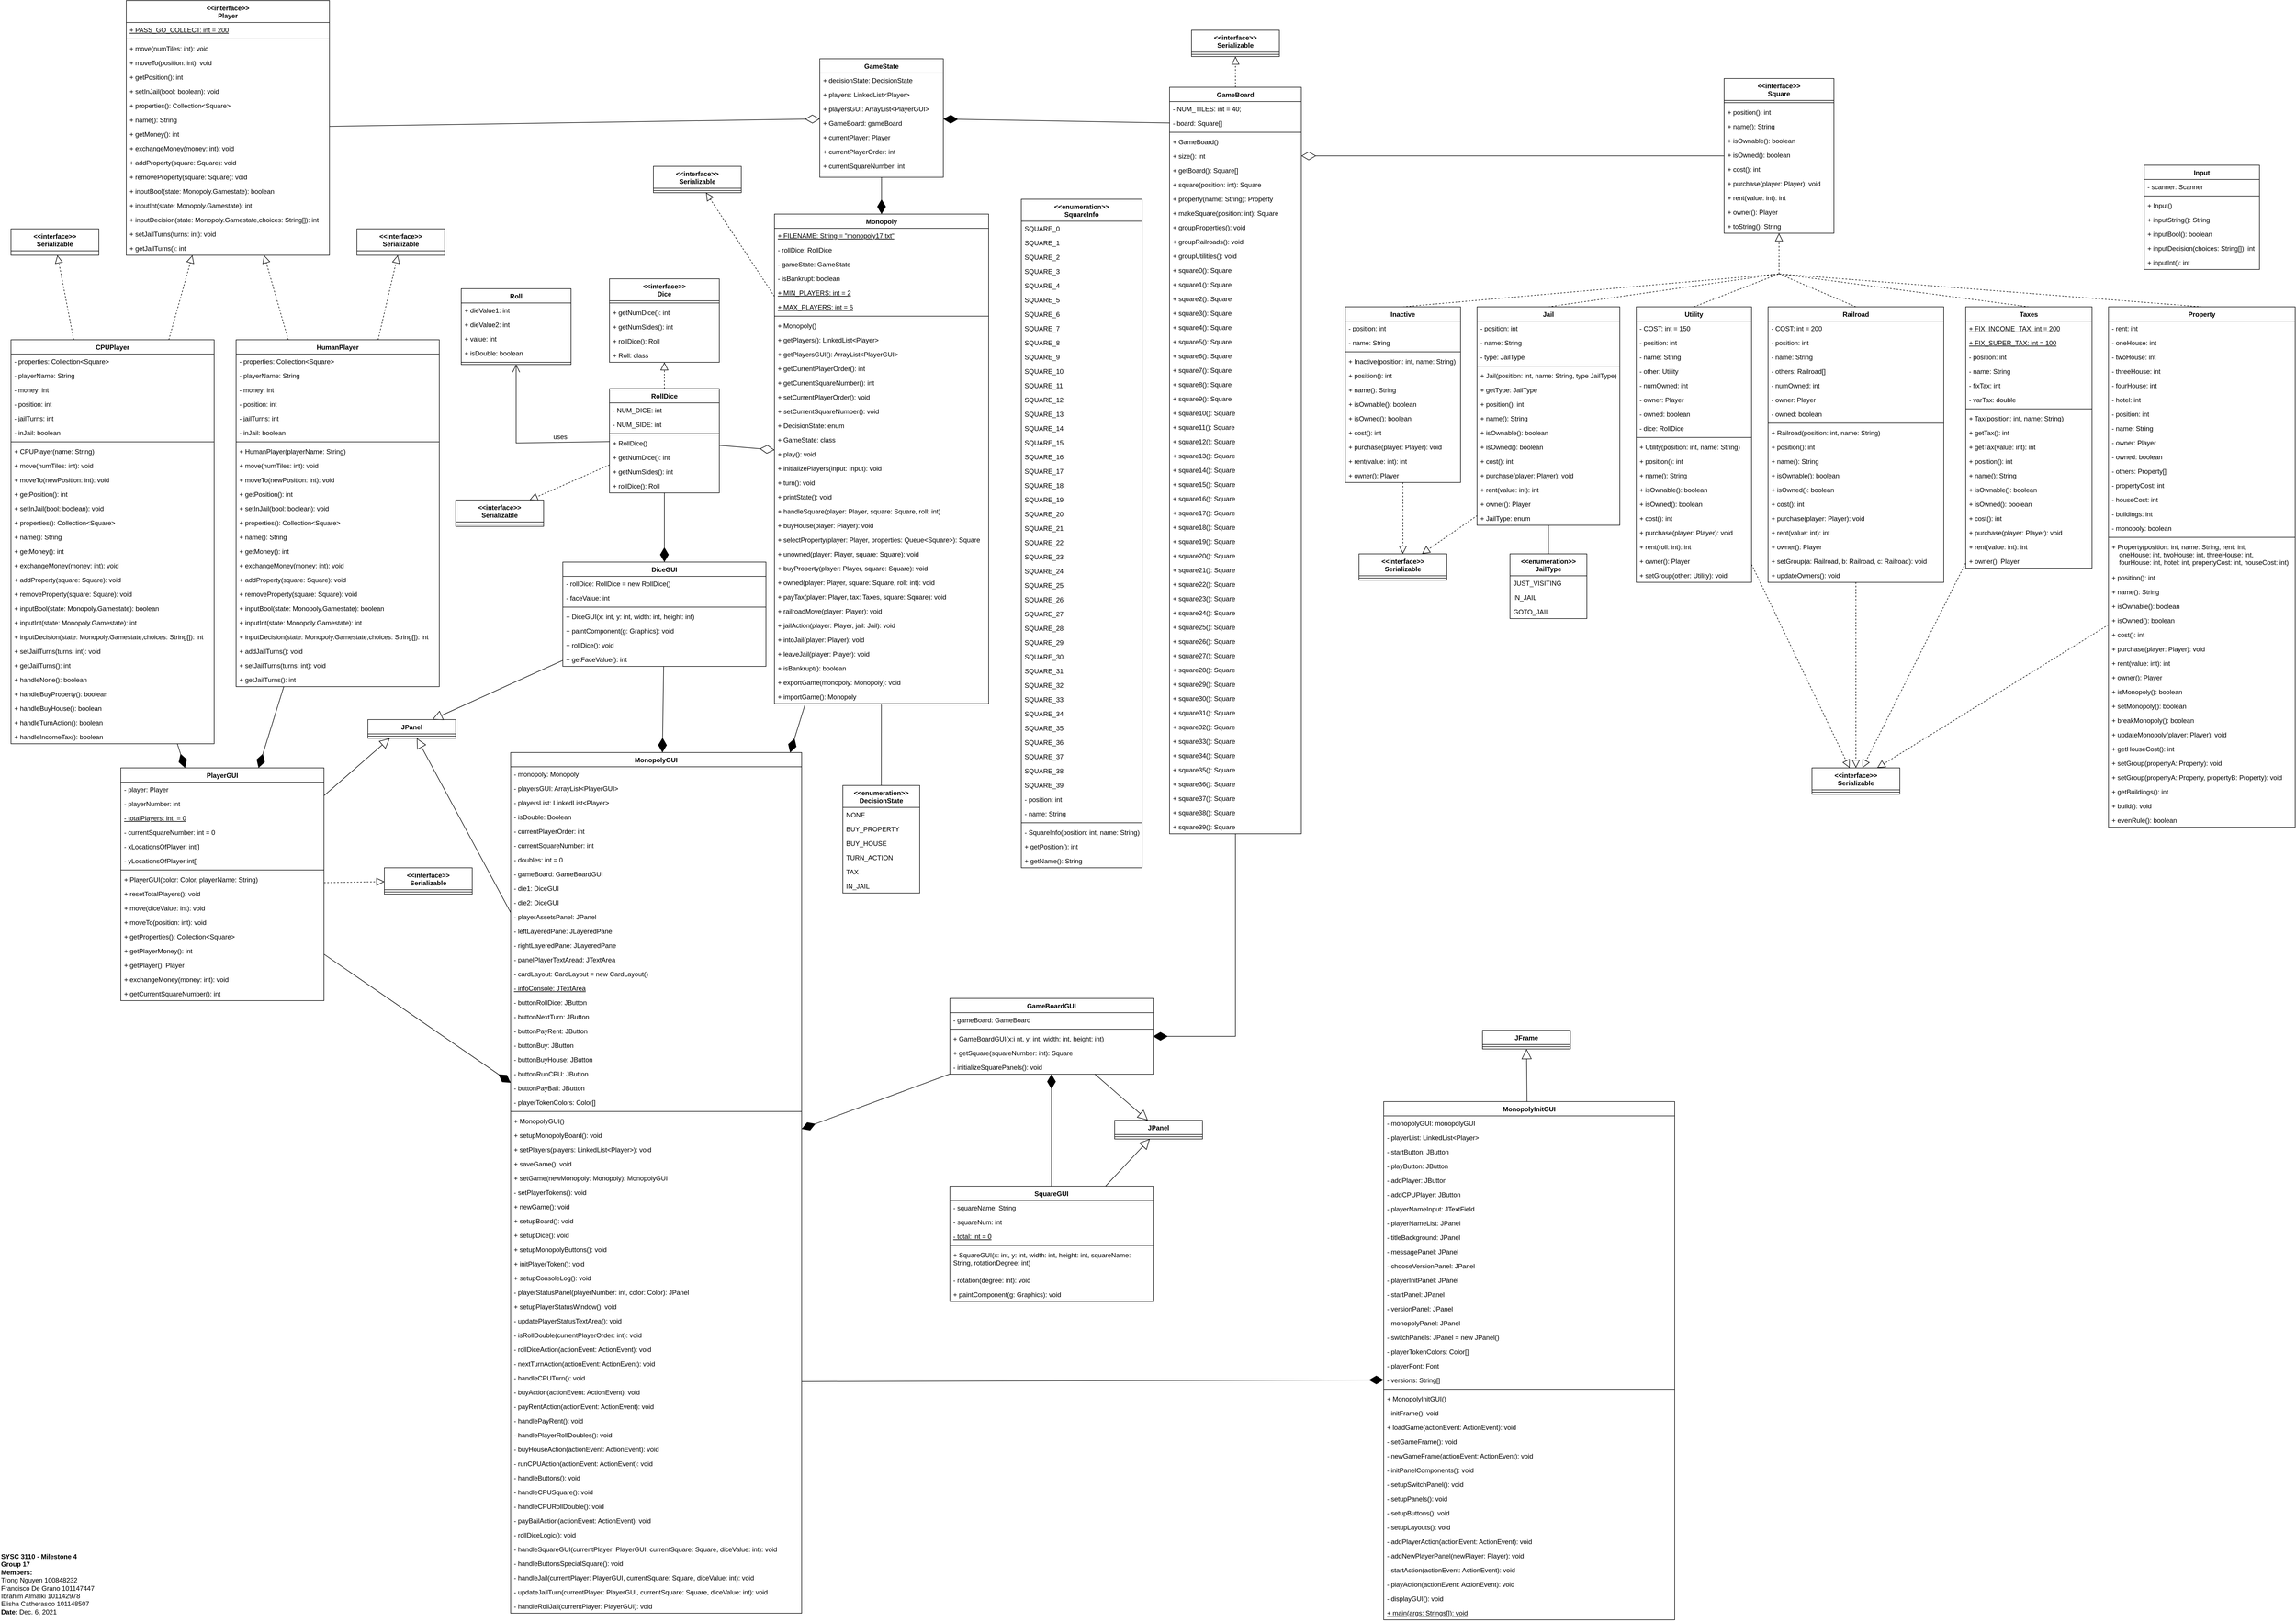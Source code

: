 <mxfile version="15.9.1" type="github" pages="5">
  <diagram id="9SsBPt5f3ULlJmDV1aBo" name="ClassUML">
    <mxGraphModel dx="5062" dy="794" grid="1" gridSize="10" guides="1" tooltips="1" connect="1" arrows="1" fold="1" page="1" pageScale="1" pageWidth="850" pageHeight="1100" math="0" shadow="0">
      <root>
        <mxCell id="0" />
        <mxCell id="1" parent="0" />
        <mxCell id="0UR9MXXXDw9d1XQzhALQ-1" value="&lt;&lt;interface&gt;&gt;&#xa;Square" style="swimlane;fontStyle=1;align=center;verticalAlign=top;childLayout=stackLayout;horizontal=1;startSize=40;horizontalStack=0;resizeParent=1;resizeParentMax=0;resizeLast=0;collapsible=1;marginBottom=0;" parent="1" vertex="1">
          <mxGeometry x="-230" y="342" width="200" height="282" as="geometry" />
        </mxCell>
        <mxCell id="0UR9MXXXDw9d1XQzhALQ-2" value="" style="line;strokeWidth=1;fillColor=none;align=left;verticalAlign=middle;spacingTop=-1;spacingLeft=3;spacingRight=3;rotatable=0;labelPosition=right;points=[];portConstraint=eastwest;" parent="0UR9MXXXDw9d1XQzhALQ-1" vertex="1">
          <mxGeometry y="40" width="200" height="8" as="geometry" />
        </mxCell>
        <mxCell id="0UR9MXXXDw9d1XQzhALQ-3" value="+ position(): int" style="text;strokeColor=none;fillColor=none;align=left;verticalAlign=top;spacingLeft=4;spacingRight=4;overflow=hidden;rotatable=0;points=[[0,0.5],[1,0.5]];portConstraint=eastwest;" parent="0UR9MXXXDw9d1XQzhALQ-1" vertex="1">
          <mxGeometry y="48" width="200" height="26" as="geometry" />
        </mxCell>
        <mxCell id="0UR9MXXXDw9d1XQzhALQ-4" value="+ name(): String" style="text;strokeColor=none;fillColor=none;align=left;verticalAlign=top;spacingLeft=4;spacingRight=4;overflow=hidden;rotatable=0;points=[[0,0.5],[1,0.5]];portConstraint=eastwest;" parent="0UR9MXXXDw9d1XQzhALQ-1" vertex="1">
          <mxGeometry y="74" width="200" height="26" as="geometry" />
        </mxCell>
        <mxCell id="0UR9MXXXDw9d1XQzhALQ-5" value="+ isOwnable(): boolean" style="text;strokeColor=none;fillColor=none;align=left;verticalAlign=top;spacingLeft=4;spacingRight=4;overflow=hidden;rotatable=0;points=[[0,0.5],[1,0.5]];portConstraint=eastwest;" parent="0UR9MXXXDw9d1XQzhALQ-1" vertex="1">
          <mxGeometry y="100" width="200" height="26" as="geometry" />
        </mxCell>
        <mxCell id="0UR9MXXXDw9d1XQzhALQ-6" value="+ isOwned(): boolean" style="text;strokeColor=none;fillColor=none;align=left;verticalAlign=top;spacingLeft=4;spacingRight=4;overflow=hidden;rotatable=0;points=[[0,0.5],[1,0.5]];portConstraint=eastwest;" parent="0UR9MXXXDw9d1XQzhALQ-1" vertex="1">
          <mxGeometry y="126" width="200" height="26" as="geometry" />
        </mxCell>
        <mxCell id="0UR9MXXXDw9d1XQzhALQ-7" value="+ cost(): int" style="text;strokeColor=none;fillColor=none;align=left;verticalAlign=top;spacingLeft=4;spacingRight=4;overflow=hidden;rotatable=0;points=[[0,0.5],[1,0.5]];portConstraint=eastwest;" parent="0UR9MXXXDw9d1XQzhALQ-1" vertex="1">
          <mxGeometry y="152" width="200" height="26" as="geometry" />
        </mxCell>
        <mxCell id="0UR9MXXXDw9d1XQzhALQ-8" value="+ purchase(player: Player): void" style="text;strokeColor=none;fillColor=none;align=left;verticalAlign=top;spacingLeft=4;spacingRight=4;overflow=hidden;rotatable=0;points=[[0,0.5],[1,0.5]];portConstraint=eastwest;" parent="0UR9MXXXDw9d1XQzhALQ-1" vertex="1">
          <mxGeometry y="178" width="200" height="26" as="geometry" />
        </mxCell>
        <mxCell id="0UR9MXXXDw9d1XQzhALQ-9" value="+ rent(value: int): int" style="text;strokeColor=none;fillColor=none;align=left;verticalAlign=top;spacingLeft=4;spacingRight=4;overflow=hidden;rotatable=0;points=[[0,0.5],[1,0.5]];portConstraint=eastwest;" parent="0UR9MXXXDw9d1XQzhALQ-1" vertex="1">
          <mxGeometry y="204" width="200" height="26" as="geometry" />
        </mxCell>
        <mxCell id="0UR9MXXXDw9d1XQzhALQ-10" value="+ owner(): Player" style="text;strokeColor=none;fillColor=none;align=left;verticalAlign=top;spacingLeft=4;spacingRight=4;overflow=hidden;rotatable=0;points=[[0,0.5],[1,0.5]];portConstraint=eastwest;" parent="0UR9MXXXDw9d1XQzhALQ-1" vertex="1">
          <mxGeometry y="230" width="200" height="26" as="geometry" />
        </mxCell>
        <mxCell id="0UR9MXXXDw9d1XQzhALQ-11" value="+ toString(): String" style="text;strokeColor=none;fillColor=none;align=left;verticalAlign=top;spacingLeft=4;spacingRight=4;overflow=hidden;rotatable=0;points=[[0,0.5],[1,0.5]];portConstraint=eastwest;" parent="0UR9MXXXDw9d1XQzhALQ-1" vertex="1">
          <mxGeometry y="256" width="200" height="26" as="geometry" />
        </mxCell>
        <mxCell id="0UR9MXXXDw9d1XQzhALQ-12" style="edgeStyle=orthogonalEdgeStyle;rounded=0;orthogonalLoop=1;jettySize=auto;html=1;exitX=1;exitY=0.5;exitDx=0;exitDy=0;" parent="0UR9MXXXDw9d1XQzhALQ-1" source="0UR9MXXXDw9d1XQzhALQ-6" target="0UR9MXXXDw9d1XQzhALQ-6" edge="1">
          <mxGeometry relative="1" as="geometry" />
        </mxCell>
        <mxCell id="0UR9MXXXDw9d1XQzhALQ-13" value="&lt;&lt;interface&gt;&gt;&#xa;Dice" style="swimlane;fontStyle=1;align=center;verticalAlign=top;childLayout=stackLayout;horizontal=1;startSize=40;horizontalStack=0;resizeParent=1;resizeParentMax=0;resizeLast=0;collapsible=1;marginBottom=0;" parent="1" vertex="1">
          <mxGeometry x="-2260" y="707" width="200" height="152" as="geometry" />
        </mxCell>
        <mxCell id="0UR9MXXXDw9d1XQzhALQ-14" value="" style="line;strokeWidth=1;fillColor=none;align=left;verticalAlign=middle;spacingTop=-1;spacingLeft=3;spacingRight=3;rotatable=0;labelPosition=right;points=[];portConstraint=eastwest;" parent="0UR9MXXXDw9d1XQzhALQ-13" vertex="1">
          <mxGeometry y="40" width="200" height="8" as="geometry" />
        </mxCell>
        <mxCell id="0UR9MXXXDw9d1XQzhALQ-15" value="+ getNumDice(): int" style="text;strokeColor=none;fillColor=none;align=left;verticalAlign=top;spacingLeft=4;spacingRight=4;overflow=hidden;rotatable=0;points=[[0,0.5],[1,0.5]];portConstraint=eastwest;" parent="0UR9MXXXDw9d1XQzhALQ-13" vertex="1">
          <mxGeometry y="48" width="200" height="26" as="geometry" />
        </mxCell>
        <mxCell id="0UR9MXXXDw9d1XQzhALQ-16" value="+ getNumSides(): int" style="text;strokeColor=none;fillColor=none;align=left;verticalAlign=top;spacingLeft=4;spacingRight=4;overflow=hidden;rotatable=0;points=[[0,0.5],[1,0.5]];portConstraint=eastwest;" parent="0UR9MXXXDw9d1XQzhALQ-13" vertex="1">
          <mxGeometry y="74" width="200" height="26" as="geometry" />
        </mxCell>
        <mxCell id="0UR9MXXXDw9d1XQzhALQ-17" value="+ rollDice(): Roll" style="text;strokeColor=none;fillColor=none;align=left;verticalAlign=top;spacingLeft=4;spacingRight=4;overflow=hidden;rotatable=0;points=[[0,0.5],[1,0.5]];portConstraint=eastwest;" parent="0UR9MXXXDw9d1XQzhALQ-13" vertex="1">
          <mxGeometry y="100" width="200" height="26" as="geometry" />
        </mxCell>
        <mxCell id="0UR9MXXXDw9d1XQzhALQ-18" value="+ Roll: class" style="text;strokeColor=none;fillColor=none;align=left;verticalAlign=top;spacingLeft=4;spacingRight=4;overflow=hidden;rotatable=0;points=[[0,0.5],[1,0.5]];portConstraint=eastwest;" parent="0UR9MXXXDw9d1XQzhALQ-13" vertex="1">
          <mxGeometry y="126" width="200" height="26" as="geometry" />
        </mxCell>
        <mxCell id="0UR9MXXXDw9d1XQzhALQ-19" value="&lt;&lt;interface&gt;&gt;&#xa;Player" style="swimlane;fontStyle=1;align=center;verticalAlign=top;childLayout=stackLayout;horizontal=1;startSize=40;horizontalStack=0;resizeParent=1;resizeParentMax=0;resizeLast=0;collapsible=1;marginBottom=0;" parent="1" vertex="1">
          <mxGeometry x="-3140" y="200" width="370" height="464" as="geometry" />
        </mxCell>
        <mxCell id="KcpuwhJFbuh_ReZfR7FU-7" value="+ PASS_GO_COLLECT: int = 200" style="text;strokeColor=none;fillColor=none;align=left;verticalAlign=top;spacingLeft=4;spacingRight=4;overflow=hidden;rotatable=0;points=[[0,0.5],[1,0.5]];portConstraint=eastwest;fontStyle=4" parent="0UR9MXXXDw9d1XQzhALQ-19" vertex="1">
          <mxGeometry y="40" width="370" height="26" as="geometry" />
        </mxCell>
        <mxCell id="0UR9MXXXDw9d1XQzhALQ-20" value="" style="line;strokeWidth=1;fillColor=none;align=left;verticalAlign=middle;spacingTop=-1;spacingLeft=3;spacingRight=3;rotatable=0;labelPosition=right;points=[];portConstraint=eastwest;" parent="0UR9MXXXDw9d1XQzhALQ-19" vertex="1">
          <mxGeometry y="66" width="370" height="8" as="geometry" />
        </mxCell>
        <mxCell id="0UR9MXXXDw9d1XQzhALQ-21" value="+ move(numTiles: int): void" style="text;strokeColor=none;fillColor=none;align=left;verticalAlign=top;spacingLeft=4;spacingRight=4;overflow=hidden;rotatable=0;points=[[0,0.5],[1,0.5]];portConstraint=eastwest;" parent="0UR9MXXXDw9d1XQzhALQ-19" vertex="1">
          <mxGeometry y="74" width="370" height="26" as="geometry" />
        </mxCell>
        <mxCell id="0UR9MXXXDw9d1XQzhALQ-22" value="+ moveTo(position: int): void" style="text;strokeColor=none;fillColor=none;align=left;verticalAlign=top;spacingLeft=4;spacingRight=4;overflow=hidden;rotatable=0;points=[[0,0.5],[1,0.5]];portConstraint=eastwest;" parent="0UR9MXXXDw9d1XQzhALQ-19" vertex="1">
          <mxGeometry y="100" width="370" height="26" as="geometry" />
        </mxCell>
        <mxCell id="0UR9MXXXDw9d1XQzhALQ-23" value="+ getPosition(): int" style="text;strokeColor=none;fillColor=none;align=left;verticalAlign=top;spacingLeft=4;spacingRight=4;overflow=hidden;rotatable=0;points=[[0,0.5],[1,0.5]];portConstraint=eastwest;" parent="0UR9MXXXDw9d1XQzhALQ-19" vertex="1">
          <mxGeometry y="126" width="370" height="26" as="geometry" />
        </mxCell>
        <mxCell id="0UR9MXXXDw9d1XQzhALQ-24" value="+ setInJail(bool: boolean): void" style="text;strokeColor=none;fillColor=none;align=left;verticalAlign=top;spacingLeft=4;spacingRight=4;overflow=hidden;rotatable=0;points=[[0,0.5],[1,0.5]];portConstraint=eastwest;" parent="0UR9MXXXDw9d1XQzhALQ-19" vertex="1">
          <mxGeometry y="152" width="370" height="26" as="geometry" />
        </mxCell>
        <mxCell id="0UR9MXXXDw9d1XQzhALQ-25" value="+ properties(): Collection&lt;Square&gt;" style="text;strokeColor=none;fillColor=none;align=left;verticalAlign=top;spacingLeft=4;spacingRight=4;overflow=hidden;rotatable=0;points=[[0,0.5],[1,0.5]];portConstraint=eastwest;" parent="0UR9MXXXDw9d1XQzhALQ-19" vertex="1">
          <mxGeometry y="178" width="370" height="26" as="geometry" />
        </mxCell>
        <mxCell id="0UR9MXXXDw9d1XQzhALQ-26" value="+ name(): String" style="text;strokeColor=none;fillColor=none;align=left;verticalAlign=top;spacingLeft=4;spacingRight=4;overflow=hidden;rotatable=0;points=[[0,0.5],[1,0.5]];portConstraint=eastwest;" parent="0UR9MXXXDw9d1XQzhALQ-19" vertex="1">
          <mxGeometry y="204" width="370" height="26" as="geometry" />
        </mxCell>
        <mxCell id="0UR9MXXXDw9d1XQzhALQ-27" value="+ getMoney(): int" style="text;strokeColor=none;fillColor=none;align=left;verticalAlign=top;spacingLeft=4;spacingRight=4;overflow=hidden;rotatable=0;points=[[0,0.5],[1,0.5]];portConstraint=eastwest;" parent="0UR9MXXXDw9d1XQzhALQ-19" vertex="1">
          <mxGeometry y="230" width="370" height="26" as="geometry" />
        </mxCell>
        <mxCell id="0UR9MXXXDw9d1XQzhALQ-28" value="+ exchangeMoney(money: int): void" style="text;strokeColor=none;fillColor=none;align=left;verticalAlign=top;spacingLeft=4;spacingRight=4;overflow=hidden;rotatable=0;points=[[0,0.5],[1,0.5]];portConstraint=eastwest;" parent="0UR9MXXXDw9d1XQzhALQ-19" vertex="1">
          <mxGeometry y="256" width="370" height="26" as="geometry" />
        </mxCell>
        <mxCell id="0UR9MXXXDw9d1XQzhALQ-29" value="+ addProperty(square: Square): void" style="text;strokeColor=none;fillColor=none;align=left;verticalAlign=top;spacingLeft=4;spacingRight=4;overflow=hidden;rotatable=0;points=[[0,0.5],[1,0.5]];portConstraint=eastwest;" parent="0UR9MXXXDw9d1XQzhALQ-19" vertex="1">
          <mxGeometry y="282" width="370" height="26" as="geometry" />
        </mxCell>
        <mxCell id="0UR9MXXXDw9d1XQzhALQ-30" value="+ removeProperty(square: Square): void" style="text;strokeColor=none;fillColor=none;align=left;verticalAlign=top;spacingLeft=4;spacingRight=4;overflow=hidden;rotatable=0;points=[[0,0.5],[1,0.5]];portConstraint=eastwest;" parent="0UR9MXXXDw9d1XQzhALQ-19" vertex="1">
          <mxGeometry y="308" width="370" height="26" as="geometry" />
        </mxCell>
        <mxCell id="0UR9MXXXDw9d1XQzhALQ-31" value="+ inputBool(state: Monopoly.Gamestate): boolean" style="text;strokeColor=none;fillColor=none;align=left;verticalAlign=top;spacingLeft=4;spacingRight=4;overflow=hidden;rotatable=0;points=[[0,0.5],[1,0.5]];portConstraint=eastwest;" parent="0UR9MXXXDw9d1XQzhALQ-19" vertex="1">
          <mxGeometry y="334" width="370" height="26" as="geometry" />
        </mxCell>
        <mxCell id="0UR9MXXXDw9d1XQzhALQ-32" value="+ inputInt(state: Monopoly.Gamestate): int" style="text;strokeColor=none;fillColor=none;align=left;verticalAlign=top;spacingLeft=4;spacingRight=4;overflow=hidden;rotatable=0;points=[[0,0.5],[1,0.5]];portConstraint=eastwest;" parent="0UR9MXXXDw9d1XQzhALQ-19" vertex="1">
          <mxGeometry y="360" width="370" height="26" as="geometry" />
        </mxCell>
        <mxCell id="0UR9MXXXDw9d1XQzhALQ-33" value="+ inputDecision(state: Monopoly.Gamestate,choices: String[]): int" style="text;strokeColor=none;fillColor=none;align=left;verticalAlign=top;spacingLeft=4;spacingRight=4;overflow=hidden;rotatable=0;points=[[0,0.5],[1,0.5]];portConstraint=eastwest;" parent="0UR9MXXXDw9d1XQzhALQ-19" vertex="1">
          <mxGeometry y="386" width="370" height="26" as="geometry" />
        </mxCell>
        <mxCell id="0UR9MXXXDw9d1XQzhALQ-34" value="+ setJailTurns(turns: int): void" style="text;strokeColor=none;fillColor=none;align=left;verticalAlign=top;spacingLeft=4;spacingRight=4;overflow=hidden;rotatable=0;points=[[0,0.5],[1,0.5]];portConstraint=eastwest;" parent="0UR9MXXXDw9d1XQzhALQ-19" vertex="1">
          <mxGeometry y="412" width="370" height="26" as="geometry" />
        </mxCell>
        <mxCell id="0UR9MXXXDw9d1XQzhALQ-35" value="+ getJailTurns(): int" style="text;strokeColor=none;fillColor=none;align=left;verticalAlign=top;spacingLeft=4;spacingRight=4;overflow=hidden;rotatable=0;points=[[0,0.5],[1,0.5]];portConstraint=eastwest;" parent="0UR9MXXXDw9d1XQzhALQ-19" vertex="1">
          <mxGeometry y="438" width="370" height="26" as="geometry" />
        </mxCell>
        <mxCell id="0UR9MXXXDw9d1XQzhALQ-36" value="RollDice" style="swimlane;fontStyle=1;align=center;verticalAlign=top;childLayout=stackLayout;horizontal=1;startSize=26;horizontalStack=0;resizeParent=1;resizeParentMax=0;resizeLast=0;collapsible=1;marginBottom=0;" parent="1" vertex="1">
          <mxGeometry x="-2260" y="907" width="200" height="190" as="geometry" />
        </mxCell>
        <mxCell id="0UR9MXXXDw9d1XQzhALQ-37" value="- NUM_DICE: int" style="text;strokeColor=none;fillColor=none;align=left;verticalAlign=top;spacingLeft=4;spacingRight=4;overflow=hidden;rotatable=0;points=[[0,0.5],[1,0.5]];portConstraint=eastwest;" parent="0UR9MXXXDw9d1XQzhALQ-36" vertex="1">
          <mxGeometry y="26" width="200" height="26" as="geometry" />
        </mxCell>
        <mxCell id="0UR9MXXXDw9d1XQzhALQ-38" value="- NUM_SIDE: int" style="text;strokeColor=none;fillColor=none;align=left;verticalAlign=top;spacingLeft=4;spacingRight=4;overflow=hidden;rotatable=0;points=[[0,0.5],[1,0.5]];portConstraint=eastwest;" parent="0UR9MXXXDw9d1XQzhALQ-36" vertex="1">
          <mxGeometry y="52" width="200" height="26" as="geometry" />
        </mxCell>
        <mxCell id="0UR9MXXXDw9d1XQzhALQ-39" value="" style="line;strokeWidth=1;fillColor=none;align=left;verticalAlign=middle;spacingTop=-1;spacingLeft=3;spacingRight=3;rotatable=0;labelPosition=right;points=[];portConstraint=eastwest;" parent="0UR9MXXXDw9d1XQzhALQ-36" vertex="1">
          <mxGeometry y="78" width="200" height="8" as="geometry" />
        </mxCell>
        <mxCell id="0UR9MXXXDw9d1XQzhALQ-40" value="+ RollDice()" style="text;strokeColor=none;fillColor=none;align=left;verticalAlign=top;spacingLeft=4;spacingRight=4;overflow=hidden;rotatable=0;points=[[0,0.5],[1,0.5]];portConstraint=eastwest;" parent="0UR9MXXXDw9d1XQzhALQ-36" vertex="1">
          <mxGeometry y="86" width="200" height="26" as="geometry" />
        </mxCell>
        <mxCell id="0UR9MXXXDw9d1XQzhALQ-41" value="+ getNumDice(): int" style="text;strokeColor=none;fillColor=none;align=left;verticalAlign=top;spacingLeft=4;spacingRight=4;overflow=hidden;rotatable=0;points=[[0,0.5],[1,0.5]];portConstraint=eastwest;" parent="0UR9MXXXDw9d1XQzhALQ-36" vertex="1">
          <mxGeometry y="112" width="200" height="26" as="geometry" />
        </mxCell>
        <mxCell id="0UR9MXXXDw9d1XQzhALQ-42" value="+ getNumSides(): int" style="text;strokeColor=none;fillColor=none;align=left;verticalAlign=top;spacingLeft=4;spacingRight=4;overflow=hidden;rotatable=0;points=[[0,0.5],[1,0.5]];portConstraint=eastwest;" parent="0UR9MXXXDw9d1XQzhALQ-36" vertex="1">
          <mxGeometry y="138" width="200" height="26" as="geometry" />
        </mxCell>
        <mxCell id="0UR9MXXXDw9d1XQzhALQ-43" value="+ rollDice(): Roll" style="text;strokeColor=none;fillColor=none;align=left;verticalAlign=top;spacingLeft=4;spacingRight=4;overflow=hidden;rotatable=0;points=[[0,0.5],[1,0.5]];portConstraint=eastwest;" parent="0UR9MXXXDw9d1XQzhALQ-36" vertex="1">
          <mxGeometry y="164" width="200" height="26" as="geometry" />
        </mxCell>
        <mxCell id="0UR9MXXXDw9d1XQzhALQ-44" value="HumanPlayer" style="swimlane;fontStyle=1;align=center;verticalAlign=top;childLayout=stackLayout;horizontal=1;startSize=26;horizontalStack=0;resizeParent=1;resizeParentMax=0;resizeLast=0;collapsible=1;marginBottom=0;" parent="1" vertex="1">
          <mxGeometry x="-2940" y="818" width="370" height="632" as="geometry" />
        </mxCell>
        <mxCell id="0UR9MXXXDw9d1XQzhALQ-46" value="- properties: Collection&lt;Square&gt;" style="text;strokeColor=none;fillColor=none;align=left;verticalAlign=top;spacingLeft=4;spacingRight=4;overflow=hidden;rotatable=0;points=[[0,0.5],[1,0.5]];portConstraint=eastwest;" parent="0UR9MXXXDw9d1XQzhALQ-44" vertex="1">
          <mxGeometry y="26" width="370" height="26" as="geometry" />
        </mxCell>
        <mxCell id="0UR9MXXXDw9d1XQzhALQ-47" value="- playerName: String" style="text;strokeColor=none;fillColor=none;align=left;verticalAlign=top;spacingLeft=4;spacingRight=4;overflow=hidden;rotatable=0;points=[[0,0.5],[1,0.5]];portConstraint=eastwest;" parent="0UR9MXXXDw9d1XQzhALQ-44" vertex="1">
          <mxGeometry y="52" width="370" height="26" as="geometry" />
        </mxCell>
        <mxCell id="0UR9MXXXDw9d1XQzhALQ-48" value="- money: int" style="text;strokeColor=none;fillColor=none;align=left;verticalAlign=top;spacingLeft=4;spacingRight=4;overflow=hidden;rotatable=0;points=[[0,0.5],[1,0.5]];portConstraint=eastwest;" parent="0UR9MXXXDw9d1XQzhALQ-44" vertex="1">
          <mxGeometry y="78" width="370" height="26" as="geometry" />
        </mxCell>
        <mxCell id="0UR9MXXXDw9d1XQzhALQ-49" value="- position: int" style="text;strokeColor=none;fillColor=none;align=left;verticalAlign=top;spacingLeft=4;spacingRight=4;overflow=hidden;rotatable=0;points=[[0,0.5],[1,0.5]];portConstraint=eastwest;" parent="0UR9MXXXDw9d1XQzhALQ-44" vertex="1">
          <mxGeometry y="104" width="370" height="26" as="geometry" />
        </mxCell>
        <mxCell id="0UR9MXXXDw9d1XQzhALQ-50" value="- jailTurns: int" style="text;strokeColor=none;fillColor=none;align=left;verticalAlign=top;spacingLeft=4;spacingRight=4;overflow=hidden;rotatable=0;points=[[0,0.5],[1,0.5]];portConstraint=eastwest;" parent="0UR9MXXXDw9d1XQzhALQ-44" vertex="1">
          <mxGeometry y="130" width="370" height="26" as="geometry" />
        </mxCell>
        <mxCell id="0UR9MXXXDw9d1XQzhALQ-51" value="- inJail: boolean" style="text;strokeColor=none;fillColor=none;align=left;verticalAlign=top;spacingLeft=4;spacingRight=4;overflow=hidden;rotatable=0;points=[[0,0.5],[1,0.5]];portConstraint=eastwest;" parent="0UR9MXXXDw9d1XQzhALQ-44" vertex="1">
          <mxGeometry y="156" width="370" height="26" as="geometry" />
        </mxCell>
        <mxCell id="0UR9MXXXDw9d1XQzhALQ-52" value="" style="line;strokeWidth=1;fillColor=none;align=left;verticalAlign=middle;spacingTop=-1;spacingLeft=3;spacingRight=3;rotatable=0;labelPosition=right;points=[];portConstraint=eastwest;" parent="0UR9MXXXDw9d1XQzhALQ-44" vertex="1">
          <mxGeometry y="182" width="370" height="8" as="geometry" />
        </mxCell>
        <mxCell id="0UR9MXXXDw9d1XQzhALQ-53" value="+ HumanPlayer(playerName: String)" style="text;strokeColor=none;fillColor=none;align=left;verticalAlign=top;spacingLeft=4;spacingRight=4;overflow=hidden;rotatable=0;points=[[0,0.5],[1,0.5]];portConstraint=eastwest;" parent="0UR9MXXXDw9d1XQzhALQ-44" vertex="1">
          <mxGeometry y="190" width="370" height="26" as="geometry" />
        </mxCell>
        <mxCell id="0UR9MXXXDw9d1XQzhALQ-54" value="+ move(numTiles: int): void" style="text;strokeColor=none;fillColor=none;align=left;verticalAlign=top;spacingLeft=4;spacingRight=4;overflow=hidden;rotatable=0;points=[[0,0.5],[1,0.5]];portConstraint=eastwest;" parent="0UR9MXXXDw9d1XQzhALQ-44" vertex="1">
          <mxGeometry y="216" width="370" height="26" as="geometry" />
        </mxCell>
        <mxCell id="0UR9MXXXDw9d1XQzhALQ-55" value="+ moveTo(newPosition: int): void" style="text;strokeColor=none;fillColor=none;align=left;verticalAlign=top;spacingLeft=4;spacingRight=4;overflow=hidden;rotatable=0;points=[[0,0.5],[1,0.5]];portConstraint=eastwest;" parent="0UR9MXXXDw9d1XQzhALQ-44" vertex="1">
          <mxGeometry y="242" width="370" height="26" as="geometry" />
        </mxCell>
        <mxCell id="0UR9MXXXDw9d1XQzhALQ-56" value="+ getPosition(): int" style="text;strokeColor=none;fillColor=none;align=left;verticalAlign=top;spacingLeft=4;spacingRight=4;overflow=hidden;rotatable=0;points=[[0,0.5],[1,0.5]];portConstraint=eastwest;" parent="0UR9MXXXDw9d1XQzhALQ-44" vertex="1">
          <mxGeometry y="268" width="370" height="26" as="geometry" />
        </mxCell>
        <mxCell id="0UR9MXXXDw9d1XQzhALQ-57" value="+ setInJail(bool: boolean): void" style="text;strokeColor=none;fillColor=none;align=left;verticalAlign=top;spacingLeft=4;spacingRight=4;overflow=hidden;rotatable=0;points=[[0,0.5],[1,0.5]];portConstraint=eastwest;" parent="0UR9MXXXDw9d1XQzhALQ-44" vertex="1">
          <mxGeometry y="294" width="370" height="26" as="geometry" />
        </mxCell>
        <mxCell id="0UR9MXXXDw9d1XQzhALQ-58" value="+ properties(): Collection&lt;Square&gt;" style="text;strokeColor=none;fillColor=none;align=left;verticalAlign=top;spacingLeft=4;spacingRight=4;overflow=hidden;rotatable=0;points=[[0,0.5],[1,0.5]];portConstraint=eastwest;" parent="0UR9MXXXDw9d1XQzhALQ-44" vertex="1">
          <mxGeometry y="320" width="370" height="26" as="geometry" />
        </mxCell>
        <mxCell id="0UR9MXXXDw9d1XQzhALQ-59" value="+ name(): String" style="text;strokeColor=none;fillColor=none;align=left;verticalAlign=top;spacingLeft=4;spacingRight=4;overflow=hidden;rotatable=0;points=[[0,0.5],[1,0.5]];portConstraint=eastwest;" parent="0UR9MXXXDw9d1XQzhALQ-44" vertex="1">
          <mxGeometry y="346" width="370" height="26" as="geometry" />
        </mxCell>
        <mxCell id="0UR9MXXXDw9d1XQzhALQ-60" value="+ getMoney(): int " style="text;strokeColor=none;fillColor=none;align=left;verticalAlign=top;spacingLeft=4;spacingRight=4;overflow=hidden;rotatable=0;points=[[0,0.5],[1,0.5]];portConstraint=eastwest;" parent="0UR9MXXXDw9d1XQzhALQ-44" vertex="1">
          <mxGeometry y="372" width="370" height="26" as="geometry" />
        </mxCell>
        <mxCell id="0UR9MXXXDw9d1XQzhALQ-61" value="+ exchangeMoney(money: int): void" style="text;strokeColor=none;fillColor=none;align=left;verticalAlign=top;spacingLeft=4;spacingRight=4;overflow=hidden;rotatable=0;points=[[0,0.5],[1,0.5]];portConstraint=eastwest;" parent="0UR9MXXXDw9d1XQzhALQ-44" vertex="1">
          <mxGeometry y="398" width="370" height="26" as="geometry" />
        </mxCell>
        <mxCell id="0UR9MXXXDw9d1XQzhALQ-62" value="+ addProperty(square: Square): void" style="text;strokeColor=none;fillColor=none;align=left;verticalAlign=top;spacingLeft=4;spacingRight=4;overflow=hidden;rotatable=0;points=[[0,0.5],[1,0.5]];portConstraint=eastwest;" parent="0UR9MXXXDw9d1XQzhALQ-44" vertex="1">
          <mxGeometry y="424" width="370" height="26" as="geometry" />
        </mxCell>
        <mxCell id="0UR9MXXXDw9d1XQzhALQ-63" value="+ removeProperty(square: Square): void" style="text;strokeColor=none;fillColor=none;align=left;verticalAlign=top;spacingLeft=4;spacingRight=4;overflow=hidden;rotatable=0;points=[[0,0.5],[1,0.5]];portConstraint=eastwest;" parent="0UR9MXXXDw9d1XQzhALQ-44" vertex="1">
          <mxGeometry y="450" width="370" height="26" as="geometry" />
        </mxCell>
        <mxCell id="0UR9MXXXDw9d1XQzhALQ-64" value="+ inputBool(state: Monopoly.Gamestate): boolean" style="text;strokeColor=none;fillColor=none;align=left;verticalAlign=top;spacingLeft=4;spacingRight=4;overflow=hidden;rotatable=0;points=[[0,0.5],[1,0.5]];portConstraint=eastwest;" parent="0UR9MXXXDw9d1XQzhALQ-44" vertex="1">
          <mxGeometry y="476" width="370" height="26" as="geometry" />
        </mxCell>
        <mxCell id="0UR9MXXXDw9d1XQzhALQ-65" value="+ inputInt(state: Monopoly.Gamestate): int" style="text;strokeColor=none;fillColor=none;align=left;verticalAlign=top;spacingLeft=4;spacingRight=4;overflow=hidden;rotatable=0;points=[[0,0.5],[1,0.5]];portConstraint=eastwest;" parent="0UR9MXXXDw9d1XQzhALQ-44" vertex="1">
          <mxGeometry y="502" width="370" height="26" as="geometry" />
        </mxCell>
        <mxCell id="0UR9MXXXDw9d1XQzhALQ-66" value="+ inputDecision(state: Monopoly.Gamestate,choices: String[]): int" style="text;strokeColor=none;fillColor=none;align=left;verticalAlign=top;spacingLeft=4;spacingRight=4;overflow=hidden;rotatable=0;points=[[0,0.5],[1,0.5]];portConstraint=eastwest;" parent="0UR9MXXXDw9d1XQzhALQ-44" vertex="1">
          <mxGeometry y="528" width="370" height="26" as="geometry" />
        </mxCell>
        <mxCell id="K6OIgRF3U0ERWviM2Uvu-32" value="+ addJailTurns(): void" style="text;strokeColor=none;fillColor=none;align=left;verticalAlign=top;spacingLeft=4;spacingRight=4;overflow=hidden;rotatable=0;points=[[0,0.5],[1,0.5]];portConstraint=eastwest;" parent="0UR9MXXXDw9d1XQzhALQ-44" vertex="1">
          <mxGeometry y="554" width="370" height="26" as="geometry" />
        </mxCell>
        <mxCell id="0UR9MXXXDw9d1XQzhALQ-67" value="+ setJailTurns(turns: int): void" style="text;strokeColor=none;fillColor=none;align=left;verticalAlign=top;spacingLeft=4;spacingRight=4;overflow=hidden;rotatable=0;points=[[0,0.5],[1,0.5]];portConstraint=eastwest;" parent="0UR9MXXXDw9d1XQzhALQ-44" vertex="1">
          <mxGeometry y="580" width="370" height="26" as="geometry" />
        </mxCell>
        <mxCell id="0UR9MXXXDw9d1XQzhALQ-68" value="+ getJailTurns(): int" style="text;strokeColor=none;fillColor=none;align=left;verticalAlign=top;spacingLeft=4;spacingRight=4;overflow=hidden;rotatable=0;points=[[0,0.5],[1,0.5]];portConstraint=eastwest;" parent="0UR9MXXXDw9d1XQzhALQ-44" vertex="1">
          <mxGeometry y="606" width="370" height="26" as="geometry" />
        </mxCell>
        <mxCell id="0UR9MXXXDw9d1XQzhALQ-69" value="Inactive" style="swimlane;fontStyle=1;align=center;verticalAlign=top;childLayout=stackLayout;horizontal=1;startSize=26;horizontalStack=0;resizeParent=1;resizeParentMax=0;resizeLast=0;collapsible=1;marginBottom=0;" parent="1" vertex="1">
          <mxGeometry x="-920" y="758" width="210" height="320" as="geometry" />
        </mxCell>
        <mxCell id="0UR9MXXXDw9d1XQzhALQ-70" value="- position: int" style="text;strokeColor=none;fillColor=none;align=left;verticalAlign=top;spacingLeft=4;spacingRight=4;overflow=hidden;rotatable=0;points=[[0,0.5],[1,0.5]];portConstraint=eastwest;" parent="0UR9MXXXDw9d1XQzhALQ-69" vertex="1">
          <mxGeometry y="26" width="210" height="26" as="geometry" />
        </mxCell>
        <mxCell id="0UR9MXXXDw9d1XQzhALQ-71" value="- name: String" style="text;strokeColor=none;fillColor=none;align=left;verticalAlign=top;spacingLeft=4;spacingRight=4;overflow=hidden;rotatable=0;points=[[0,0.5],[1,0.5]];portConstraint=eastwest;" parent="0UR9MXXXDw9d1XQzhALQ-69" vertex="1">
          <mxGeometry y="52" width="210" height="26" as="geometry" />
        </mxCell>
        <mxCell id="0UR9MXXXDw9d1XQzhALQ-72" value="" style="line;strokeWidth=1;fillColor=none;align=left;verticalAlign=middle;spacingTop=-1;spacingLeft=3;spacingRight=3;rotatable=0;labelPosition=right;points=[];portConstraint=eastwest;" parent="0UR9MXXXDw9d1XQzhALQ-69" vertex="1">
          <mxGeometry y="78" width="210" height="8" as="geometry" />
        </mxCell>
        <mxCell id="0UR9MXXXDw9d1XQzhALQ-73" value="+ Inactive(position: int, name: String)" style="text;strokeColor=none;fillColor=none;align=left;verticalAlign=top;spacingLeft=4;spacingRight=4;overflow=hidden;rotatable=0;points=[[0,0.5],[1,0.5]];portConstraint=eastwest;" parent="0UR9MXXXDw9d1XQzhALQ-69" vertex="1">
          <mxGeometry y="86" width="210" height="26" as="geometry" />
        </mxCell>
        <mxCell id="0UR9MXXXDw9d1XQzhALQ-74" value="+ position(): int" style="text;strokeColor=none;fillColor=none;align=left;verticalAlign=top;spacingLeft=4;spacingRight=4;overflow=hidden;rotatable=0;points=[[0,0.5],[1,0.5]];portConstraint=eastwest;" parent="0UR9MXXXDw9d1XQzhALQ-69" vertex="1">
          <mxGeometry y="112" width="210" height="26" as="geometry" />
        </mxCell>
        <mxCell id="0UR9MXXXDw9d1XQzhALQ-75" value="+ name(): String" style="text;strokeColor=none;fillColor=none;align=left;verticalAlign=top;spacingLeft=4;spacingRight=4;overflow=hidden;rotatable=0;points=[[0,0.5],[1,0.5]];portConstraint=eastwest;" parent="0UR9MXXXDw9d1XQzhALQ-69" vertex="1">
          <mxGeometry y="138" width="210" height="26" as="geometry" />
        </mxCell>
        <mxCell id="0UR9MXXXDw9d1XQzhALQ-76" value="+ isOwnable(): boolean" style="text;strokeColor=none;fillColor=none;align=left;verticalAlign=top;spacingLeft=4;spacingRight=4;overflow=hidden;rotatable=0;points=[[0,0.5],[1,0.5]];portConstraint=eastwest;" parent="0UR9MXXXDw9d1XQzhALQ-69" vertex="1">
          <mxGeometry y="164" width="210" height="26" as="geometry" />
        </mxCell>
        <mxCell id="0UR9MXXXDw9d1XQzhALQ-77" value="+ isOwned(): boolean " style="text;strokeColor=none;fillColor=none;align=left;verticalAlign=top;spacingLeft=4;spacingRight=4;overflow=hidden;rotatable=0;points=[[0,0.5],[1,0.5]];portConstraint=eastwest;" parent="0UR9MXXXDw9d1XQzhALQ-69" vertex="1">
          <mxGeometry y="190" width="210" height="26" as="geometry" />
        </mxCell>
        <mxCell id="0UR9MXXXDw9d1XQzhALQ-78" value="+ cost(): int" style="text;strokeColor=none;fillColor=none;align=left;verticalAlign=top;spacingLeft=4;spacingRight=4;overflow=hidden;rotatable=0;points=[[0,0.5],[1,0.5]];portConstraint=eastwest;" parent="0UR9MXXXDw9d1XQzhALQ-69" vertex="1">
          <mxGeometry y="216" width="210" height="26" as="geometry" />
        </mxCell>
        <mxCell id="0UR9MXXXDw9d1XQzhALQ-79" value="+ purchase(player: Player): void" style="text;strokeColor=none;fillColor=none;align=left;verticalAlign=top;spacingLeft=4;spacingRight=4;overflow=hidden;rotatable=0;points=[[0,0.5],[1,0.5]];portConstraint=eastwest;" parent="0UR9MXXXDw9d1XQzhALQ-69" vertex="1">
          <mxGeometry y="242" width="210" height="26" as="geometry" />
        </mxCell>
        <mxCell id="0UR9MXXXDw9d1XQzhALQ-80" value="+ rent(value: int): int" style="text;strokeColor=none;fillColor=none;align=left;verticalAlign=top;spacingLeft=4;spacingRight=4;overflow=hidden;rotatable=0;points=[[0,0.5],[1,0.5]];portConstraint=eastwest;" parent="0UR9MXXXDw9d1XQzhALQ-69" vertex="1">
          <mxGeometry y="268" width="210" height="26" as="geometry" />
        </mxCell>
        <mxCell id="0UR9MXXXDw9d1XQzhALQ-81" value="+ owner(): Player" style="text;strokeColor=none;fillColor=none;align=left;verticalAlign=top;spacingLeft=4;spacingRight=4;overflow=hidden;rotatable=0;points=[[0,0.5],[1,0.5]];portConstraint=eastwest;" parent="0UR9MXXXDw9d1XQzhALQ-69" vertex="1">
          <mxGeometry y="294" width="210" height="26" as="geometry" />
        </mxCell>
        <mxCell id="0UR9MXXXDw9d1XQzhALQ-82" value="Utility" style="swimlane;fontStyle=1;align=center;verticalAlign=top;childLayout=stackLayout;horizontal=1;startSize=26;horizontalStack=0;resizeParent=1;resizeParentMax=0;resizeLast=0;collapsible=1;marginBottom=0;" parent="1" vertex="1">
          <mxGeometry x="-390" y="758" width="210" height="502" as="geometry" />
        </mxCell>
        <mxCell id="0UR9MXXXDw9d1XQzhALQ-83" value="- COST: int = 150" style="text;strokeColor=none;fillColor=none;align=left;verticalAlign=top;spacingLeft=4;spacingRight=4;overflow=hidden;rotatable=0;points=[[0,0.5],[1,0.5]];portConstraint=eastwest;" parent="0UR9MXXXDw9d1XQzhALQ-82" vertex="1">
          <mxGeometry y="26" width="210" height="26" as="geometry" />
        </mxCell>
        <mxCell id="0UR9MXXXDw9d1XQzhALQ-84" value="- position: int" style="text;strokeColor=none;fillColor=none;align=left;verticalAlign=top;spacingLeft=4;spacingRight=4;overflow=hidden;rotatable=0;points=[[0,0.5],[1,0.5]];portConstraint=eastwest;" parent="0UR9MXXXDw9d1XQzhALQ-82" vertex="1">
          <mxGeometry y="52" width="210" height="26" as="geometry" />
        </mxCell>
        <mxCell id="0UR9MXXXDw9d1XQzhALQ-85" value="- name: String" style="text;strokeColor=none;fillColor=none;align=left;verticalAlign=top;spacingLeft=4;spacingRight=4;overflow=hidden;rotatable=0;points=[[0,0.5],[1,0.5]];portConstraint=eastwest;" parent="0UR9MXXXDw9d1XQzhALQ-82" vertex="1">
          <mxGeometry y="78" width="210" height="26" as="geometry" />
        </mxCell>
        <mxCell id="0UR9MXXXDw9d1XQzhALQ-86" value="- other: Utility" style="text;strokeColor=none;fillColor=none;align=left;verticalAlign=top;spacingLeft=4;spacingRight=4;overflow=hidden;rotatable=0;points=[[0,0.5],[1,0.5]];portConstraint=eastwest;" parent="0UR9MXXXDw9d1XQzhALQ-82" vertex="1">
          <mxGeometry y="104" width="210" height="26" as="geometry" />
        </mxCell>
        <mxCell id="0UR9MXXXDw9d1XQzhALQ-87" value="- numOwned: int" style="text;strokeColor=none;fillColor=none;align=left;verticalAlign=top;spacingLeft=4;spacingRight=4;overflow=hidden;rotatable=0;points=[[0,0.5],[1,0.5]];portConstraint=eastwest;" parent="0UR9MXXXDw9d1XQzhALQ-82" vertex="1">
          <mxGeometry y="130" width="210" height="26" as="geometry" />
        </mxCell>
        <mxCell id="0UR9MXXXDw9d1XQzhALQ-88" value="- owner: Player" style="text;strokeColor=none;fillColor=none;align=left;verticalAlign=top;spacingLeft=4;spacingRight=4;overflow=hidden;rotatable=0;points=[[0,0.5],[1,0.5]];portConstraint=eastwest;" parent="0UR9MXXXDw9d1XQzhALQ-82" vertex="1">
          <mxGeometry y="156" width="210" height="26" as="geometry" />
        </mxCell>
        <mxCell id="0UR9MXXXDw9d1XQzhALQ-89" value="- owned: boolean" style="text;strokeColor=none;fillColor=none;align=left;verticalAlign=top;spacingLeft=4;spacingRight=4;overflow=hidden;rotatable=0;points=[[0,0.5],[1,0.5]];portConstraint=eastwest;" parent="0UR9MXXXDw9d1XQzhALQ-82" vertex="1">
          <mxGeometry y="182" width="210" height="26" as="geometry" />
        </mxCell>
        <mxCell id="0UR9MXXXDw9d1XQzhALQ-90" value="- dice: RollDice" style="text;strokeColor=none;fillColor=none;align=left;verticalAlign=top;spacingLeft=4;spacingRight=4;overflow=hidden;rotatable=0;points=[[0,0.5],[1,0.5]];portConstraint=eastwest;" parent="0UR9MXXXDw9d1XQzhALQ-82" vertex="1">
          <mxGeometry y="208" width="210" height="26" as="geometry" />
        </mxCell>
        <mxCell id="0UR9MXXXDw9d1XQzhALQ-91" value="" style="line;strokeWidth=1;fillColor=none;align=left;verticalAlign=middle;spacingTop=-1;spacingLeft=3;spacingRight=3;rotatable=0;labelPosition=right;points=[];portConstraint=eastwest;" parent="0UR9MXXXDw9d1XQzhALQ-82" vertex="1">
          <mxGeometry y="234" width="210" height="8" as="geometry" />
        </mxCell>
        <mxCell id="0UR9MXXXDw9d1XQzhALQ-92" value="+ Utility(position: int, name: String)" style="text;strokeColor=none;fillColor=none;align=left;verticalAlign=top;spacingLeft=4;spacingRight=4;overflow=hidden;rotatable=0;points=[[0,0.5],[1,0.5]];portConstraint=eastwest;" parent="0UR9MXXXDw9d1XQzhALQ-82" vertex="1">
          <mxGeometry y="242" width="210" height="26" as="geometry" />
        </mxCell>
        <mxCell id="0UR9MXXXDw9d1XQzhALQ-93" value="+ position(): int" style="text;strokeColor=none;fillColor=none;align=left;verticalAlign=top;spacingLeft=4;spacingRight=4;overflow=hidden;rotatable=0;points=[[0,0.5],[1,0.5]];portConstraint=eastwest;" parent="0UR9MXXXDw9d1XQzhALQ-82" vertex="1">
          <mxGeometry y="268" width="210" height="26" as="geometry" />
        </mxCell>
        <mxCell id="0UR9MXXXDw9d1XQzhALQ-94" value="+ name(): String" style="text;strokeColor=none;fillColor=none;align=left;verticalAlign=top;spacingLeft=4;spacingRight=4;overflow=hidden;rotatable=0;points=[[0,0.5],[1,0.5]];portConstraint=eastwest;" parent="0UR9MXXXDw9d1XQzhALQ-82" vertex="1">
          <mxGeometry y="294" width="210" height="26" as="geometry" />
        </mxCell>
        <mxCell id="0UR9MXXXDw9d1XQzhALQ-95" value="+ isOwnable(): boolean" style="text;strokeColor=none;fillColor=none;align=left;verticalAlign=top;spacingLeft=4;spacingRight=4;overflow=hidden;rotatable=0;points=[[0,0.5],[1,0.5]];portConstraint=eastwest;" parent="0UR9MXXXDw9d1XQzhALQ-82" vertex="1">
          <mxGeometry y="320" width="210" height="26" as="geometry" />
        </mxCell>
        <mxCell id="0UR9MXXXDw9d1XQzhALQ-96" value="+ isOwned(): boolean " style="text;strokeColor=none;fillColor=none;align=left;verticalAlign=top;spacingLeft=4;spacingRight=4;overflow=hidden;rotatable=0;points=[[0,0.5],[1,0.5]];portConstraint=eastwest;" parent="0UR9MXXXDw9d1XQzhALQ-82" vertex="1">
          <mxGeometry y="346" width="210" height="26" as="geometry" />
        </mxCell>
        <mxCell id="0UR9MXXXDw9d1XQzhALQ-97" value="+ cost(): int" style="text;strokeColor=none;fillColor=none;align=left;verticalAlign=top;spacingLeft=4;spacingRight=4;overflow=hidden;rotatable=0;points=[[0,0.5],[1,0.5]];portConstraint=eastwest;" parent="0UR9MXXXDw9d1XQzhALQ-82" vertex="1">
          <mxGeometry y="372" width="210" height="26" as="geometry" />
        </mxCell>
        <mxCell id="0UR9MXXXDw9d1XQzhALQ-98" value="+ purchase(player: Player): void" style="text;strokeColor=none;fillColor=none;align=left;verticalAlign=top;spacingLeft=4;spacingRight=4;overflow=hidden;rotatable=0;points=[[0,0.5],[1,0.5]];portConstraint=eastwest;" parent="0UR9MXXXDw9d1XQzhALQ-82" vertex="1">
          <mxGeometry y="398" width="210" height="26" as="geometry" />
        </mxCell>
        <mxCell id="0UR9MXXXDw9d1XQzhALQ-99" value="+ rent(roll: int): int" style="text;strokeColor=none;fillColor=none;align=left;verticalAlign=top;spacingLeft=4;spacingRight=4;overflow=hidden;rotatable=0;points=[[0,0.5],[1,0.5]];portConstraint=eastwest;" parent="0UR9MXXXDw9d1XQzhALQ-82" vertex="1">
          <mxGeometry y="424" width="210" height="26" as="geometry" />
        </mxCell>
        <mxCell id="0UR9MXXXDw9d1XQzhALQ-100" value="+ owner(): Player" style="text;strokeColor=none;fillColor=none;align=left;verticalAlign=top;spacingLeft=4;spacingRight=4;overflow=hidden;rotatable=0;points=[[0,0.5],[1,0.5]];portConstraint=eastwest;" parent="0UR9MXXXDw9d1XQzhALQ-82" vertex="1">
          <mxGeometry y="450" width="210" height="26" as="geometry" />
        </mxCell>
        <mxCell id="0UR9MXXXDw9d1XQzhALQ-101" value="+ setGroup(other: Utility): void" style="text;strokeColor=none;fillColor=none;align=left;verticalAlign=top;spacingLeft=4;spacingRight=4;overflow=hidden;rotatable=0;points=[[0,0.5],[1,0.5]];portConstraint=eastwest;" parent="0UR9MXXXDw9d1XQzhALQ-82" vertex="1">
          <mxGeometry y="476" width="210" height="26" as="geometry" />
        </mxCell>
        <mxCell id="0UR9MXXXDw9d1XQzhALQ-102" value="Taxes" style="swimlane;fontStyle=1;align=center;verticalAlign=top;childLayout=stackLayout;horizontal=1;startSize=26;horizontalStack=0;resizeParent=1;resizeParentMax=0;resizeLast=0;collapsible=1;marginBottom=0;" parent="1" vertex="1">
          <mxGeometry x="210" y="758" width="230" height="476" as="geometry" />
        </mxCell>
        <mxCell id="KcpuwhJFbuh_ReZfR7FU-37" value="+ FIX_INCOME_TAX: int = 200" style="text;strokeColor=none;fillColor=none;align=left;verticalAlign=top;spacingLeft=4;spacingRight=4;overflow=hidden;rotatable=0;points=[[0,0.5],[1,0.5]];portConstraint=eastwest;fontStyle=4" parent="0UR9MXXXDw9d1XQzhALQ-102" vertex="1">
          <mxGeometry y="26" width="230" height="26" as="geometry" />
        </mxCell>
        <mxCell id="KcpuwhJFbuh_ReZfR7FU-38" value="+ FIX_SUPER_TAX: int = 100" style="text;strokeColor=none;fillColor=none;align=left;verticalAlign=top;spacingLeft=4;spacingRight=4;overflow=hidden;rotatable=0;points=[[0,0.5],[1,0.5]];portConstraint=eastwest;fontStyle=4" parent="0UR9MXXXDw9d1XQzhALQ-102" vertex="1">
          <mxGeometry y="52" width="230" height="26" as="geometry" />
        </mxCell>
        <mxCell id="0UR9MXXXDw9d1XQzhALQ-103" value="- position: int" style="text;strokeColor=none;fillColor=none;align=left;verticalAlign=top;spacingLeft=4;spacingRight=4;overflow=hidden;rotatable=0;points=[[0,0.5],[1,0.5]];portConstraint=eastwest;" parent="0UR9MXXXDw9d1XQzhALQ-102" vertex="1">
          <mxGeometry y="78" width="230" height="26" as="geometry" />
        </mxCell>
        <mxCell id="0UR9MXXXDw9d1XQzhALQ-104" value="- name: String" style="text;strokeColor=none;fillColor=none;align=left;verticalAlign=top;spacingLeft=4;spacingRight=4;overflow=hidden;rotatable=0;points=[[0,0.5],[1,0.5]];portConstraint=eastwest;" parent="0UR9MXXXDw9d1XQzhALQ-102" vertex="1">
          <mxGeometry y="104" width="230" height="26" as="geometry" />
        </mxCell>
        <mxCell id="0UR9MXXXDw9d1XQzhALQ-105" value="- fixTax: int" style="text;strokeColor=none;fillColor=none;align=left;verticalAlign=top;spacingLeft=4;spacingRight=4;overflow=hidden;rotatable=0;points=[[0,0.5],[1,0.5]];portConstraint=eastwest;" parent="0UR9MXXXDw9d1XQzhALQ-102" vertex="1">
          <mxGeometry y="130" width="230" height="26" as="geometry" />
        </mxCell>
        <mxCell id="0UR9MXXXDw9d1XQzhALQ-106" value="- varTax: double" style="text;strokeColor=none;fillColor=none;align=left;verticalAlign=top;spacingLeft=4;spacingRight=4;overflow=hidden;rotatable=0;points=[[0,0.5],[1,0.5]];portConstraint=eastwest;" parent="0UR9MXXXDw9d1XQzhALQ-102" vertex="1">
          <mxGeometry y="156" width="230" height="26" as="geometry" />
        </mxCell>
        <mxCell id="0UR9MXXXDw9d1XQzhALQ-107" value="" style="line;strokeWidth=1;fillColor=none;align=left;verticalAlign=middle;spacingTop=-1;spacingLeft=3;spacingRight=3;rotatable=0;labelPosition=right;points=[];portConstraint=eastwest;" parent="0UR9MXXXDw9d1XQzhALQ-102" vertex="1">
          <mxGeometry y="182" width="230" height="8" as="geometry" />
        </mxCell>
        <mxCell id="0UR9MXXXDw9d1XQzhALQ-108" value="+ Tax(position: int, name: String)" style="text;strokeColor=none;fillColor=none;align=left;verticalAlign=top;spacingLeft=4;spacingRight=4;overflow=hidden;rotatable=0;points=[[0,0.5],[1,0.5]];portConstraint=eastwest;" parent="0UR9MXXXDw9d1XQzhALQ-102" vertex="1">
          <mxGeometry y="190" width="230" height="26" as="geometry" />
        </mxCell>
        <mxCell id="0UR9MXXXDw9d1XQzhALQ-109" value="+ getTax(): int" style="text;strokeColor=none;fillColor=none;align=left;verticalAlign=top;spacingLeft=4;spacingRight=4;overflow=hidden;rotatable=0;points=[[0,0.5],[1,0.5]];portConstraint=eastwest;" parent="0UR9MXXXDw9d1XQzhALQ-102" vertex="1">
          <mxGeometry y="216" width="230" height="26" as="geometry" />
        </mxCell>
        <mxCell id="0UR9MXXXDw9d1XQzhALQ-110" value="+ getTax(value: int): int" style="text;strokeColor=none;fillColor=none;align=left;verticalAlign=top;spacingLeft=4;spacingRight=4;overflow=hidden;rotatable=0;points=[[0,0.5],[1,0.5]];portConstraint=eastwest;" parent="0UR9MXXXDw9d1XQzhALQ-102" vertex="1">
          <mxGeometry y="242" width="230" height="26" as="geometry" />
        </mxCell>
        <mxCell id="0UR9MXXXDw9d1XQzhALQ-111" value="+ position(): int" style="text;strokeColor=none;fillColor=none;align=left;verticalAlign=top;spacingLeft=4;spacingRight=4;overflow=hidden;rotatable=0;points=[[0,0.5],[1,0.5]];portConstraint=eastwest;" parent="0UR9MXXXDw9d1XQzhALQ-102" vertex="1">
          <mxGeometry y="268" width="230" height="26" as="geometry" />
        </mxCell>
        <mxCell id="0UR9MXXXDw9d1XQzhALQ-112" value="+ name(): String" style="text;strokeColor=none;fillColor=none;align=left;verticalAlign=top;spacingLeft=4;spacingRight=4;overflow=hidden;rotatable=0;points=[[0,0.5],[1,0.5]];portConstraint=eastwest;" parent="0UR9MXXXDw9d1XQzhALQ-102" vertex="1">
          <mxGeometry y="294" width="230" height="26" as="geometry" />
        </mxCell>
        <mxCell id="0UR9MXXXDw9d1XQzhALQ-113" value="+ isOwnable(): boolean" style="text;strokeColor=none;fillColor=none;align=left;verticalAlign=top;spacingLeft=4;spacingRight=4;overflow=hidden;rotatable=0;points=[[0,0.5],[1,0.5]];portConstraint=eastwest;" parent="0UR9MXXXDw9d1XQzhALQ-102" vertex="1">
          <mxGeometry y="320" width="230" height="26" as="geometry" />
        </mxCell>
        <mxCell id="0UR9MXXXDw9d1XQzhALQ-114" value="+ isOwned(): boolean " style="text;strokeColor=none;fillColor=none;align=left;verticalAlign=top;spacingLeft=4;spacingRight=4;overflow=hidden;rotatable=0;points=[[0,0.5],[1,0.5]];portConstraint=eastwest;" parent="0UR9MXXXDw9d1XQzhALQ-102" vertex="1">
          <mxGeometry y="346" width="230" height="26" as="geometry" />
        </mxCell>
        <mxCell id="0UR9MXXXDw9d1XQzhALQ-115" value="+ cost(): int" style="text;strokeColor=none;fillColor=none;align=left;verticalAlign=top;spacingLeft=4;spacingRight=4;overflow=hidden;rotatable=0;points=[[0,0.5],[1,0.5]];portConstraint=eastwest;" parent="0UR9MXXXDw9d1XQzhALQ-102" vertex="1">
          <mxGeometry y="372" width="230" height="26" as="geometry" />
        </mxCell>
        <mxCell id="0UR9MXXXDw9d1XQzhALQ-116" value="+ purchase(player: Player): void" style="text;strokeColor=none;fillColor=none;align=left;verticalAlign=top;spacingLeft=4;spacingRight=4;overflow=hidden;rotatable=0;points=[[0,0.5],[1,0.5]];portConstraint=eastwest;" parent="0UR9MXXXDw9d1XQzhALQ-102" vertex="1">
          <mxGeometry y="398" width="230" height="26" as="geometry" />
        </mxCell>
        <mxCell id="0UR9MXXXDw9d1XQzhALQ-117" value="+ rent(value: int): int" style="text;strokeColor=none;fillColor=none;align=left;verticalAlign=top;spacingLeft=4;spacingRight=4;overflow=hidden;rotatable=0;points=[[0,0.5],[1,0.5]];portConstraint=eastwest;" parent="0UR9MXXXDw9d1XQzhALQ-102" vertex="1">
          <mxGeometry y="424" width="230" height="26" as="geometry" />
        </mxCell>
        <mxCell id="0UR9MXXXDw9d1XQzhALQ-118" value="+ owner(): Player" style="text;strokeColor=none;fillColor=none;align=left;verticalAlign=top;spacingLeft=4;spacingRight=4;overflow=hidden;rotatable=0;points=[[0,0.5],[1,0.5]];portConstraint=eastwest;" parent="0UR9MXXXDw9d1XQzhALQ-102" vertex="1">
          <mxGeometry y="450" width="230" height="26" as="geometry" />
        </mxCell>
        <mxCell id="0UR9MXXXDw9d1XQzhALQ-119" value="Railroad" style="swimlane;fontStyle=1;align=center;verticalAlign=top;childLayout=stackLayout;horizontal=1;startSize=26;horizontalStack=0;resizeParent=1;resizeParentMax=0;resizeLast=0;collapsible=1;marginBottom=0;" parent="1" vertex="1">
          <mxGeometry x="-150" y="758" width="320" height="502" as="geometry" />
        </mxCell>
        <mxCell id="0UR9MXXXDw9d1XQzhALQ-120" value="- COST: int = 200" style="text;strokeColor=none;fillColor=none;align=left;verticalAlign=top;spacingLeft=4;spacingRight=4;overflow=hidden;rotatable=0;points=[[0,0.5],[1,0.5]];portConstraint=eastwest;" parent="0UR9MXXXDw9d1XQzhALQ-119" vertex="1">
          <mxGeometry y="26" width="320" height="26" as="geometry" />
        </mxCell>
        <mxCell id="0UR9MXXXDw9d1XQzhALQ-121" value="- position: int" style="text;strokeColor=none;fillColor=none;align=left;verticalAlign=top;spacingLeft=4;spacingRight=4;overflow=hidden;rotatable=0;points=[[0,0.5],[1,0.5]];portConstraint=eastwest;" parent="0UR9MXXXDw9d1XQzhALQ-119" vertex="1">
          <mxGeometry y="52" width="320" height="26" as="geometry" />
        </mxCell>
        <mxCell id="0UR9MXXXDw9d1XQzhALQ-122" value="- name: String" style="text;strokeColor=none;fillColor=none;align=left;verticalAlign=top;spacingLeft=4;spacingRight=4;overflow=hidden;rotatable=0;points=[[0,0.5],[1,0.5]];portConstraint=eastwest;" parent="0UR9MXXXDw9d1XQzhALQ-119" vertex="1">
          <mxGeometry y="78" width="320" height="26" as="geometry" />
        </mxCell>
        <mxCell id="0UR9MXXXDw9d1XQzhALQ-123" value="- others: Railroad[]" style="text;strokeColor=none;fillColor=none;align=left;verticalAlign=top;spacingLeft=4;spacingRight=4;overflow=hidden;rotatable=0;points=[[0,0.5],[1,0.5]];portConstraint=eastwest;" parent="0UR9MXXXDw9d1XQzhALQ-119" vertex="1">
          <mxGeometry y="104" width="320" height="26" as="geometry" />
        </mxCell>
        <mxCell id="0UR9MXXXDw9d1XQzhALQ-124" value="- numOwned: int" style="text;strokeColor=none;fillColor=none;align=left;verticalAlign=top;spacingLeft=4;spacingRight=4;overflow=hidden;rotatable=0;points=[[0,0.5],[1,0.5]];portConstraint=eastwest;" parent="0UR9MXXXDw9d1XQzhALQ-119" vertex="1">
          <mxGeometry y="130" width="320" height="26" as="geometry" />
        </mxCell>
        <mxCell id="0UR9MXXXDw9d1XQzhALQ-125" value="- owner: Player" style="text;strokeColor=none;fillColor=none;align=left;verticalAlign=top;spacingLeft=4;spacingRight=4;overflow=hidden;rotatable=0;points=[[0,0.5],[1,0.5]];portConstraint=eastwest;" parent="0UR9MXXXDw9d1XQzhALQ-119" vertex="1">
          <mxGeometry y="156" width="320" height="26" as="geometry" />
        </mxCell>
        <mxCell id="0UR9MXXXDw9d1XQzhALQ-126" value="- owned: boolean" style="text;strokeColor=none;fillColor=none;align=left;verticalAlign=top;spacingLeft=4;spacingRight=4;overflow=hidden;rotatable=0;points=[[0,0.5],[1,0.5]];portConstraint=eastwest;" parent="0UR9MXXXDw9d1XQzhALQ-119" vertex="1">
          <mxGeometry y="182" width="320" height="26" as="geometry" />
        </mxCell>
        <mxCell id="0UR9MXXXDw9d1XQzhALQ-127" value="" style="line;strokeWidth=1;fillColor=none;align=left;verticalAlign=middle;spacingTop=-1;spacingLeft=3;spacingRight=3;rotatable=0;labelPosition=right;points=[];portConstraint=eastwest;" parent="0UR9MXXXDw9d1XQzhALQ-119" vertex="1">
          <mxGeometry y="208" width="320" height="8" as="geometry" />
        </mxCell>
        <mxCell id="0UR9MXXXDw9d1XQzhALQ-128" value="+ Railroad(position: int, name: String)" style="text;strokeColor=none;fillColor=none;align=left;verticalAlign=top;spacingLeft=4;spacingRight=4;overflow=hidden;rotatable=0;points=[[0,0.5],[1,0.5]];portConstraint=eastwest;" parent="0UR9MXXXDw9d1XQzhALQ-119" vertex="1">
          <mxGeometry y="216" width="320" height="26" as="geometry" />
        </mxCell>
        <mxCell id="0UR9MXXXDw9d1XQzhALQ-129" value="+ position(): int" style="text;strokeColor=none;fillColor=none;align=left;verticalAlign=top;spacingLeft=4;spacingRight=4;overflow=hidden;rotatable=0;points=[[0,0.5],[1,0.5]];portConstraint=eastwest;" parent="0UR9MXXXDw9d1XQzhALQ-119" vertex="1">
          <mxGeometry y="242" width="320" height="26" as="geometry" />
        </mxCell>
        <mxCell id="0UR9MXXXDw9d1XQzhALQ-130" value="+ name(): String" style="text;strokeColor=none;fillColor=none;align=left;verticalAlign=top;spacingLeft=4;spacingRight=4;overflow=hidden;rotatable=0;points=[[0,0.5],[1,0.5]];portConstraint=eastwest;" parent="0UR9MXXXDw9d1XQzhALQ-119" vertex="1">
          <mxGeometry y="268" width="320" height="26" as="geometry" />
        </mxCell>
        <mxCell id="0UR9MXXXDw9d1XQzhALQ-131" value="+ isOwnable(): boolean" style="text;strokeColor=none;fillColor=none;align=left;verticalAlign=top;spacingLeft=4;spacingRight=4;overflow=hidden;rotatable=0;points=[[0,0.5],[1,0.5]];portConstraint=eastwest;" parent="0UR9MXXXDw9d1XQzhALQ-119" vertex="1">
          <mxGeometry y="294" width="320" height="26" as="geometry" />
        </mxCell>
        <mxCell id="0UR9MXXXDw9d1XQzhALQ-132" value="+ isOwned(): boolean " style="text;strokeColor=none;fillColor=none;align=left;verticalAlign=top;spacingLeft=4;spacingRight=4;overflow=hidden;rotatable=0;points=[[0,0.5],[1,0.5]];portConstraint=eastwest;" parent="0UR9MXXXDw9d1XQzhALQ-119" vertex="1">
          <mxGeometry y="320" width="320" height="26" as="geometry" />
        </mxCell>
        <mxCell id="0UR9MXXXDw9d1XQzhALQ-133" value="+ cost(): int" style="text;strokeColor=none;fillColor=none;align=left;verticalAlign=top;spacingLeft=4;spacingRight=4;overflow=hidden;rotatable=0;points=[[0,0.5],[1,0.5]];portConstraint=eastwest;" parent="0UR9MXXXDw9d1XQzhALQ-119" vertex="1">
          <mxGeometry y="346" width="320" height="26" as="geometry" />
        </mxCell>
        <mxCell id="0UR9MXXXDw9d1XQzhALQ-134" value="+ purchase(player: Player): void" style="text;strokeColor=none;fillColor=none;align=left;verticalAlign=top;spacingLeft=4;spacingRight=4;overflow=hidden;rotatable=0;points=[[0,0.5],[1,0.5]];portConstraint=eastwest;" parent="0UR9MXXXDw9d1XQzhALQ-119" vertex="1">
          <mxGeometry y="372" width="320" height="26" as="geometry" />
        </mxCell>
        <mxCell id="0UR9MXXXDw9d1XQzhALQ-135" value="+ rent(value: int): int" style="text;strokeColor=none;fillColor=none;align=left;verticalAlign=top;spacingLeft=4;spacingRight=4;overflow=hidden;rotatable=0;points=[[0,0.5],[1,0.5]];portConstraint=eastwest;" parent="0UR9MXXXDw9d1XQzhALQ-119" vertex="1">
          <mxGeometry y="398" width="320" height="26" as="geometry" />
        </mxCell>
        <mxCell id="0UR9MXXXDw9d1XQzhALQ-136" value="+ owner(): Player" style="text;strokeColor=none;fillColor=none;align=left;verticalAlign=top;spacingLeft=4;spacingRight=4;overflow=hidden;rotatable=0;points=[[0,0.5],[1,0.5]];portConstraint=eastwest;" parent="0UR9MXXXDw9d1XQzhALQ-119" vertex="1">
          <mxGeometry y="424" width="320" height="26" as="geometry" />
        </mxCell>
        <mxCell id="0UR9MXXXDw9d1XQzhALQ-137" value="+ setGroup(a: Railroad, b: Railroad, c: Railroad): void" style="text;strokeColor=none;fillColor=none;align=left;verticalAlign=top;spacingLeft=4;spacingRight=4;overflow=hidden;rotatable=0;points=[[0,0.5],[1,0.5]];portConstraint=eastwest;" parent="0UR9MXXXDw9d1XQzhALQ-119" vertex="1">
          <mxGeometry y="450" width="320" height="26" as="geometry" />
        </mxCell>
        <mxCell id="0UR9MXXXDw9d1XQzhALQ-138" value="+ updateOwners(): void" style="text;strokeColor=none;fillColor=none;align=left;verticalAlign=top;spacingLeft=4;spacingRight=4;overflow=hidden;rotatable=0;points=[[0,0.5],[1,0.5]];portConstraint=eastwest;" parent="0UR9MXXXDw9d1XQzhALQ-119" vertex="1">
          <mxGeometry y="476" width="320" height="26" as="geometry" />
        </mxCell>
        <mxCell id="0UR9MXXXDw9d1XQzhALQ-139" value="Jail" style="swimlane;fontStyle=1;align=center;verticalAlign=top;childLayout=stackLayout;horizontal=1;startSize=26;horizontalStack=0;resizeParent=1;resizeParentMax=0;resizeLast=0;collapsible=1;marginBottom=0;" parent="1" vertex="1">
          <mxGeometry x="-680" y="758" width="260" height="398" as="geometry" />
        </mxCell>
        <mxCell id="0UR9MXXXDw9d1XQzhALQ-140" value="- position: int" style="text;strokeColor=none;fillColor=none;align=left;verticalAlign=top;spacingLeft=4;spacingRight=4;overflow=hidden;rotatable=0;points=[[0,0.5],[1,0.5]];portConstraint=eastwest;" parent="0UR9MXXXDw9d1XQzhALQ-139" vertex="1">
          <mxGeometry y="26" width="260" height="26" as="geometry" />
        </mxCell>
        <mxCell id="0UR9MXXXDw9d1XQzhALQ-141" value="- name: String" style="text;strokeColor=none;fillColor=none;align=left;verticalAlign=top;spacingLeft=4;spacingRight=4;overflow=hidden;rotatable=0;points=[[0,0.5],[1,0.5]];portConstraint=eastwest;" parent="0UR9MXXXDw9d1XQzhALQ-139" vertex="1">
          <mxGeometry y="52" width="260" height="26" as="geometry" />
        </mxCell>
        <mxCell id="0UR9MXXXDw9d1XQzhALQ-142" value="- type: JailType" style="text;strokeColor=none;fillColor=none;align=left;verticalAlign=top;spacingLeft=4;spacingRight=4;overflow=hidden;rotatable=0;points=[[0,0.5],[1,0.5]];portConstraint=eastwest;" parent="0UR9MXXXDw9d1XQzhALQ-139" vertex="1">
          <mxGeometry y="78" width="260" height="26" as="geometry" />
        </mxCell>
        <mxCell id="0UR9MXXXDw9d1XQzhALQ-143" value="" style="line;strokeWidth=1;fillColor=none;align=left;verticalAlign=middle;spacingTop=-1;spacingLeft=3;spacingRight=3;rotatable=0;labelPosition=right;points=[];portConstraint=eastwest;" parent="0UR9MXXXDw9d1XQzhALQ-139" vertex="1">
          <mxGeometry y="104" width="260" height="8" as="geometry" />
        </mxCell>
        <mxCell id="0UR9MXXXDw9d1XQzhALQ-144" value="+ Jail(position: int, name: String, type JailType)" style="text;strokeColor=none;fillColor=none;align=left;verticalAlign=top;spacingLeft=4;spacingRight=4;overflow=hidden;rotatable=0;points=[[0,0.5],[1,0.5]];portConstraint=eastwest;" parent="0UR9MXXXDw9d1XQzhALQ-139" vertex="1">
          <mxGeometry y="112" width="260" height="26" as="geometry" />
        </mxCell>
        <mxCell id="KcpuwhJFbuh_ReZfR7FU-1" value="+ getType: JailType" style="text;strokeColor=none;fillColor=none;align=left;verticalAlign=top;spacingLeft=4;spacingRight=4;overflow=hidden;rotatable=0;points=[[0,0.5],[1,0.5]];portConstraint=eastwest;" parent="0UR9MXXXDw9d1XQzhALQ-139" vertex="1">
          <mxGeometry y="138" width="260" height="26" as="geometry" />
        </mxCell>
        <mxCell id="0UR9MXXXDw9d1XQzhALQ-145" value="+ position(): int" style="text;strokeColor=none;fillColor=none;align=left;verticalAlign=top;spacingLeft=4;spacingRight=4;overflow=hidden;rotatable=0;points=[[0,0.5],[1,0.5]];portConstraint=eastwest;" parent="0UR9MXXXDw9d1XQzhALQ-139" vertex="1">
          <mxGeometry y="164" width="260" height="26" as="geometry" />
        </mxCell>
        <mxCell id="0UR9MXXXDw9d1XQzhALQ-146" value="+ name(): String" style="text;strokeColor=none;fillColor=none;align=left;verticalAlign=top;spacingLeft=4;spacingRight=4;overflow=hidden;rotatable=0;points=[[0,0.5],[1,0.5]];portConstraint=eastwest;" parent="0UR9MXXXDw9d1XQzhALQ-139" vertex="1">
          <mxGeometry y="190" width="260" height="26" as="geometry" />
        </mxCell>
        <mxCell id="0UR9MXXXDw9d1XQzhALQ-147" value="+ isOwnable(): boolean" style="text;strokeColor=none;fillColor=none;align=left;verticalAlign=top;spacingLeft=4;spacingRight=4;overflow=hidden;rotatable=0;points=[[0,0.5],[1,0.5]];portConstraint=eastwest;" parent="0UR9MXXXDw9d1XQzhALQ-139" vertex="1">
          <mxGeometry y="216" width="260" height="26" as="geometry" />
        </mxCell>
        <mxCell id="0UR9MXXXDw9d1XQzhALQ-148" value="+ isOwned(): boolean " style="text;strokeColor=none;fillColor=none;align=left;verticalAlign=top;spacingLeft=4;spacingRight=4;overflow=hidden;rotatable=0;points=[[0,0.5],[1,0.5]];portConstraint=eastwest;" parent="0UR9MXXXDw9d1XQzhALQ-139" vertex="1">
          <mxGeometry y="242" width="260" height="26" as="geometry" />
        </mxCell>
        <mxCell id="0UR9MXXXDw9d1XQzhALQ-149" value="+ cost(): int" style="text;strokeColor=none;fillColor=none;align=left;verticalAlign=top;spacingLeft=4;spacingRight=4;overflow=hidden;rotatable=0;points=[[0,0.5],[1,0.5]];portConstraint=eastwest;" parent="0UR9MXXXDw9d1XQzhALQ-139" vertex="1">
          <mxGeometry y="268" width="260" height="26" as="geometry" />
        </mxCell>
        <mxCell id="0UR9MXXXDw9d1XQzhALQ-150" value="+ purchase(player: Player): void" style="text;strokeColor=none;fillColor=none;align=left;verticalAlign=top;spacingLeft=4;spacingRight=4;overflow=hidden;rotatable=0;points=[[0,0.5],[1,0.5]];portConstraint=eastwest;" parent="0UR9MXXXDw9d1XQzhALQ-139" vertex="1">
          <mxGeometry y="294" width="260" height="26" as="geometry" />
        </mxCell>
        <mxCell id="0UR9MXXXDw9d1XQzhALQ-151" value="+ rent(value: int): int" style="text;strokeColor=none;fillColor=none;align=left;verticalAlign=top;spacingLeft=4;spacingRight=4;overflow=hidden;rotatable=0;points=[[0,0.5],[1,0.5]];portConstraint=eastwest;" parent="0UR9MXXXDw9d1XQzhALQ-139" vertex="1">
          <mxGeometry y="320" width="260" height="26" as="geometry" />
        </mxCell>
        <mxCell id="0UR9MXXXDw9d1XQzhALQ-152" value="+ owner(): Player" style="text;strokeColor=none;fillColor=none;align=left;verticalAlign=top;spacingLeft=4;spacingRight=4;overflow=hidden;rotatable=0;points=[[0,0.5],[1,0.5]];portConstraint=eastwest;" parent="0UR9MXXXDw9d1XQzhALQ-139" vertex="1">
          <mxGeometry y="346" width="260" height="26" as="geometry" />
        </mxCell>
        <mxCell id="0UR9MXXXDw9d1XQzhALQ-153" value="+ JailType: enum" style="text;strokeColor=none;fillColor=none;align=left;verticalAlign=top;spacingLeft=4;spacingRight=4;overflow=hidden;rotatable=0;points=[[0,0.5],[1,0.5]];portConstraint=eastwest;" parent="0UR9MXXXDw9d1XQzhALQ-139" vertex="1">
          <mxGeometry y="372" width="260" height="26" as="geometry" />
        </mxCell>
        <mxCell id="0UR9MXXXDw9d1XQzhALQ-154" value="" style="endArrow=none;dashed=1;html=1;rounded=0;exitX=0.5;exitY=0;exitDx=0;exitDy=0;" parent="1" source="0UR9MXXXDw9d1XQzhALQ-139" edge="1">
          <mxGeometry width="50" height="50" relative="1" as="geometry">
            <mxPoint x="-550" y="746.13" as="sourcePoint" />
            <mxPoint x="-130" y="698" as="targetPoint" />
          </mxGeometry>
        </mxCell>
        <mxCell id="0UR9MXXXDw9d1XQzhALQ-155" value="" style="endArrow=none;dashed=1;html=1;rounded=0;exitX=0.5;exitY=0;exitDx=0;exitDy=0;" parent="1" source="0UR9MXXXDw9d1XQzhALQ-82" edge="1">
          <mxGeometry width="50" height="50" relative="1" as="geometry">
            <mxPoint x="-280" y="748" as="sourcePoint" />
            <mxPoint x="-130" y="698" as="targetPoint" />
          </mxGeometry>
        </mxCell>
        <mxCell id="0UR9MXXXDw9d1XQzhALQ-156" value="" style="endArrow=none;dashed=1;html=1;rounded=0;exitX=0.5;exitY=0;exitDx=0;exitDy=0;" parent="1" source="0UR9MXXXDw9d1XQzhALQ-119" edge="1">
          <mxGeometry width="50" height="50" relative="1" as="geometry">
            <mxPoint x="-10" y="728" as="sourcePoint" />
            <mxPoint x="-130" y="698" as="targetPoint" />
          </mxGeometry>
        </mxCell>
        <mxCell id="0UR9MXXXDw9d1XQzhALQ-157" value="" style="endArrow=none;dashed=1;html=1;rounded=0;exitX=0.5;exitY=0;exitDx=0;exitDy=0;" parent="1" source="0UR9MXXXDw9d1XQzhALQ-102" edge="1">
          <mxGeometry width="50" height="50" relative="1" as="geometry">
            <mxPoint x="190" y="738" as="sourcePoint" />
            <mxPoint x="-130" y="698" as="targetPoint" />
          </mxGeometry>
        </mxCell>
        <mxCell id="0UR9MXXXDw9d1XQzhALQ-158" value="" style="endArrow=none;dashed=1;html=1;rounded=0;exitX=0.5;exitY=0;exitDx=0;exitDy=0;" parent="1" source="0UR9MXXXDw9d1XQzhALQ-69" edge="1">
          <mxGeometry width="50" height="50" relative="1" as="geometry">
            <mxPoint x="-540" y="768" as="sourcePoint" />
            <mxPoint x="-130" y="698" as="targetPoint" />
          </mxGeometry>
        </mxCell>
        <mxCell id="0UR9MXXXDw9d1XQzhALQ-159" value="Property" style="swimlane;fontStyle=1;align=center;verticalAlign=top;childLayout=stackLayout;horizontal=1;startSize=26;horizontalStack=0;resizeParent=1;resizeParentMax=0;resizeLast=0;collapsible=1;marginBottom=0;" parent="1" vertex="1">
          <mxGeometry x="470" y="758" width="340" height="948" as="geometry" />
        </mxCell>
        <mxCell id="0UR9MXXXDw9d1XQzhALQ-160" value="- rent: int" style="text;strokeColor=none;fillColor=none;align=left;verticalAlign=top;spacingLeft=4;spacingRight=4;overflow=hidden;rotatable=0;points=[[0,0.5],[1,0.5]];portConstraint=eastwest;" parent="0UR9MXXXDw9d1XQzhALQ-159" vertex="1">
          <mxGeometry y="26" width="340" height="26" as="geometry" />
        </mxCell>
        <mxCell id="0UR9MXXXDw9d1XQzhALQ-161" value="- oneHouse: int" style="text;strokeColor=none;fillColor=none;align=left;verticalAlign=top;spacingLeft=4;spacingRight=4;overflow=hidden;rotatable=0;points=[[0,0.5],[1,0.5]];portConstraint=eastwest;" parent="0UR9MXXXDw9d1XQzhALQ-159" vertex="1">
          <mxGeometry y="52" width="340" height="26" as="geometry" />
        </mxCell>
        <mxCell id="0UR9MXXXDw9d1XQzhALQ-162" value="- twoHouse: int" style="text;strokeColor=none;fillColor=none;align=left;verticalAlign=top;spacingLeft=4;spacingRight=4;overflow=hidden;rotatable=0;points=[[0,0.5],[1,0.5]];portConstraint=eastwest;" parent="0UR9MXXXDw9d1XQzhALQ-159" vertex="1">
          <mxGeometry y="78" width="340" height="26" as="geometry" />
        </mxCell>
        <mxCell id="0UR9MXXXDw9d1XQzhALQ-163" value="- threeHouse: int" style="text;strokeColor=none;fillColor=none;align=left;verticalAlign=top;spacingLeft=4;spacingRight=4;overflow=hidden;rotatable=0;points=[[0,0.5],[1,0.5]];portConstraint=eastwest;" parent="0UR9MXXXDw9d1XQzhALQ-159" vertex="1">
          <mxGeometry y="104" width="340" height="26" as="geometry" />
        </mxCell>
        <mxCell id="0UR9MXXXDw9d1XQzhALQ-164" value="- fourHouse: int" style="text;strokeColor=none;fillColor=none;align=left;verticalAlign=top;spacingLeft=4;spacingRight=4;overflow=hidden;rotatable=0;points=[[0,0.5],[1,0.5]];portConstraint=eastwest;" parent="0UR9MXXXDw9d1XQzhALQ-159" vertex="1">
          <mxGeometry y="130" width="340" height="26" as="geometry" />
        </mxCell>
        <mxCell id="0UR9MXXXDw9d1XQzhALQ-165" value="- hotel: int" style="text;strokeColor=none;fillColor=none;align=left;verticalAlign=top;spacingLeft=4;spacingRight=4;overflow=hidden;rotatable=0;points=[[0,0.5],[1,0.5]];portConstraint=eastwest;" parent="0UR9MXXXDw9d1XQzhALQ-159" vertex="1">
          <mxGeometry y="156" width="340" height="26" as="geometry" />
        </mxCell>
        <mxCell id="0UR9MXXXDw9d1XQzhALQ-166" value="- position: int" style="text;strokeColor=none;fillColor=none;align=left;verticalAlign=top;spacingLeft=4;spacingRight=4;overflow=hidden;rotatable=0;points=[[0,0.5],[1,0.5]];portConstraint=eastwest;" parent="0UR9MXXXDw9d1XQzhALQ-159" vertex="1">
          <mxGeometry y="182" width="340" height="26" as="geometry" />
        </mxCell>
        <mxCell id="0UR9MXXXDw9d1XQzhALQ-167" value="- name: String" style="text;strokeColor=none;fillColor=none;align=left;verticalAlign=top;spacingLeft=4;spacingRight=4;overflow=hidden;rotatable=0;points=[[0,0.5],[1,0.5]];portConstraint=eastwest;" parent="0UR9MXXXDw9d1XQzhALQ-159" vertex="1">
          <mxGeometry y="208" width="340" height="26" as="geometry" />
        </mxCell>
        <mxCell id="0UR9MXXXDw9d1XQzhALQ-168" value="- owner: Player" style="text;strokeColor=none;fillColor=none;align=left;verticalAlign=top;spacingLeft=4;spacingRight=4;overflow=hidden;rotatable=0;points=[[0,0.5],[1,0.5]];portConstraint=eastwest;" parent="0UR9MXXXDw9d1XQzhALQ-159" vertex="1">
          <mxGeometry y="234" width="340" height="26" as="geometry" />
        </mxCell>
        <mxCell id="0UR9MXXXDw9d1XQzhALQ-169" value="- owned: boolean" style="text;strokeColor=none;fillColor=none;align=left;verticalAlign=top;spacingLeft=4;spacingRight=4;overflow=hidden;rotatable=0;points=[[0,0.5],[1,0.5]];portConstraint=eastwest;" parent="0UR9MXXXDw9d1XQzhALQ-159" vertex="1">
          <mxGeometry y="260" width="340" height="26" as="geometry" />
        </mxCell>
        <mxCell id="0UR9MXXXDw9d1XQzhALQ-170" value="- others: Property[]" style="text;strokeColor=none;fillColor=none;align=left;verticalAlign=top;spacingLeft=4;spacingRight=4;overflow=hidden;rotatable=0;points=[[0,0.5],[1,0.5]];portConstraint=eastwest;" parent="0UR9MXXXDw9d1XQzhALQ-159" vertex="1">
          <mxGeometry y="286" width="340" height="26" as="geometry" />
        </mxCell>
        <mxCell id="0UR9MXXXDw9d1XQzhALQ-171" value="- propertyCost: int" style="text;strokeColor=none;fillColor=none;align=left;verticalAlign=top;spacingLeft=4;spacingRight=4;overflow=hidden;rotatable=0;points=[[0,0.5],[1,0.5]];portConstraint=eastwest;" parent="0UR9MXXXDw9d1XQzhALQ-159" vertex="1">
          <mxGeometry y="312" width="340" height="26" as="geometry" />
        </mxCell>
        <mxCell id="0UR9MXXXDw9d1XQzhALQ-172" value="- houseCost: int" style="text;strokeColor=none;fillColor=none;align=left;verticalAlign=top;spacingLeft=4;spacingRight=4;overflow=hidden;rotatable=0;points=[[0,0.5],[1,0.5]];portConstraint=eastwest;" parent="0UR9MXXXDw9d1XQzhALQ-159" vertex="1">
          <mxGeometry y="338" width="340" height="26" as="geometry" />
        </mxCell>
        <mxCell id="0UR9MXXXDw9d1XQzhALQ-173" value="- buildings: int" style="text;strokeColor=none;fillColor=none;align=left;verticalAlign=top;spacingLeft=4;spacingRight=4;overflow=hidden;rotatable=0;points=[[0,0.5],[1,0.5]];portConstraint=eastwest;" parent="0UR9MXXXDw9d1XQzhALQ-159" vertex="1">
          <mxGeometry y="364" width="340" height="26" as="geometry" />
        </mxCell>
        <mxCell id="0UR9MXXXDw9d1XQzhALQ-174" value="- monopoly: boolean" style="text;strokeColor=none;fillColor=none;align=left;verticalAlign=top;spacingLeft=4;spacingRight=4;overflow=hidden;rotatable=0;points=[[0,0.5],[1,0.5]];portConstraint=eastwest;" parent="0UR9MXXXDw9d1XQzhALQ-159" vertex="1">
          <mxGeometry y="390" width="340" height="26" as="geometry" />
        </mxCell>
        <mxCell id="0UR9MXXXDw9d1XQzhALQ-175" value="" style="line;strokeWidth=1;fillColor=none;align=left;verticalAlign=middle;spacingTop=-1;spacingLeft=3;spacingRight=3;rotatable=0;labelPosition=right;points=[];portConstraint=eastwest;" parent="0UR9MXXXDw9d1XQzhALQ-159" vertex="1">
          <mxGeometry y="416" width="340" height="8" as="geometry" />
        </mxCell>
        <mxCell id="0UR9MXXXDw9d1XQzhALQ-176" value="+ Property(position: int, name: String, rent: int, &#xa;    oneHouse: int, twoHouse: int, threeHouse: int, &#xa;    fourHouse: int, hotel: int, propertyCost: int, houseCost: int)" style="text;strokeColor=none;fillColor=none;align=left;verticalAlign=top;spacingLeft=4;spacingRight=4;overflow=hidden;rotatable=0;points=[[0,0.5],[1,0.5]];portConstraint=eastwest;" parent="0UR9MXXXDw9d1XQzhALQ-159" vertex="1">
          <mxGeometry y="424" width="340" height="56" as="geometry" />
        </mxCell>
        <mxCell id="0UR9MXXXDw9d1XQzhALQ-177" value="+ position(): int" style="text;strokeColor=none;fillColor=none;align=left;verticalAlign=top;spacingLeft=4;spacingRight=4;overflow=hidden;rotatable=0;points=[[0,0.5],[1,0.5]];portConstraint=eastwest;" parent="0UR9MXXXDw9d1XQzhALQ-159" vertex="1">
          <mxGeometry y="480" width="340" height="26" as="geometry" />
        </mxCell>
        <mxCell id="0UR9MXXXDw9d1XQzhALQ-178" value="+ name(): String" style="text;strokeColor=none;fillColor=none;align=left;verticalAlign=top;spacingLeft=4;spacingRight=4;overflow=hidden;rotatable=0;points=[[0,0.5],[1,0.5]];portConstraint=eastwest;" parent="0UR9MXXXDw9d1XQzhALQ-159" vertex="1">
          <mxGeometry y="506" width="340" height="26" as="geometry" />
        </mxCell>
        <mxCell id="0UR9MXXXDw9d1XQzhALQ-179" value="+ isOwnable(): boolean" style="text;strokeColor=none;fillColor=none;align=left;verticalAlign=top;spacingLeft=4;spacingRight=4;overflow=hidden;rotatable=0;points=[[0,0.5],[1,0.5]];portConstraint=eastwest;" parent="0UR9MXXXDw9d1XQzhALQ-159" vertex="1">
          <mxGeometry y="532" width="340" height="26" as="geometry" />
        </mxCell>
        <mxCell id="0UR9MXXXDw9d1XQzhALQ-180" value="+ isOwned(): boolean " style="text;strokeColor=none;fillColor=none;align=left;verticalAlign=top;spacingLeft=4;spacingRight=4;overflow=hidden;rotatable=0;points=[[0,0.5],[1,0.5]];portConstraint=eastwest;" parent="0UR9MXXXDw9d1XQzhALQ-159" vertex="1">
          <mxGeometry y="558" width="340" height="26" as="geometry" />
        </mxCell>
        <mxCell id="0UR9MXXXDw9d1XQzhALQ-181" value="+ cost(): int" style="text;strokeColor=none;fillColor=none;align=left;verticalAlign=top;spacingLeft=4;spacingRight=4;overflow=hidden;rotatable=0;points=[[0,0.5],[1,0.5]];portConstraint=eastwest;" parent="0UR9MXXXDw9d1XQzhALQ-159" vertex="1">
          <mxGeometry y="584" width="340" height="26" as="geometry" />
        </mxCell>
        <mxCell id="0UR9MXXXDw9d1XQzhALQ-182" value="+ purchase(player: Player): void" style="text;strokeColor=none;fillColor=none;align=left;verticalAlign=top;spacingLeft=4;spacingRight=4;overflow=hidden;rotatable=0;points=[[0,0.5],[1,0.5]];portConstraint=eastwest;" parent="0UR9MXXXDw9d1XQzhALQ-159" vertex="1">
          <mxGeometry y="610" width="340" height="26" as="geometry" />
        </mxCell>
        <mxCell id="0UR9MXXXDw9d1XQzhALQ-183" value="+ rent(value: int): int" style="text;strokeColor=none;fillColor=none;align=left;verticalAlign=top;spacingLeft=4;spacingRight=4;overflow=hidden;rotatable=0;points=[[0,0.5],[1,0.5]];portConstraint=eastwest;" parent="0UR9MXXXDw9d1XQzhALQ-159" vertex="1">
          <mxGeometry y="636" width="340" height="26" as="geometry" />
        </mxCell>
        <mxCell id="0UR9MXXXDw9d1XQzhALQ-184" value="+ owner(): Player" style="text;strokeColor=none;fillColor=none;align=left;verticalAlign=top;spacingLeft=4;spacingRight=4;overflow=hidden;rotatable=0;points=[[0,0.5],[1,0.5]];portConstraint=eastwest;" parent="0UR9MXXXDw9d1XQzhALQ-159" vertex="1">
          <mxGeometry y="662" width="340" height="26" as="geometry" />
        </mxCell>
        <mxCell id="0UR9MXXXDw9d1XQzhALQ-185" value="+ isMonopoly(): boolean" style="text;strokeColor=none;fillColor=none;align=left;verticalAlign=top;spacingLeft=4;spacingRight=4;overflow=hidden;rotatable=0;points=[[0,0.5],[1,0.5]];portConstraint=eastwest;" parent="0UR9MXXXDw9d1XQzhALQ-159" vertex="1">
          <mxGeometry y="688" width="340" height="26" as="geometry" />
        </mxCell>
        <mxCell id="0UR9MXXXDw9d1XQzhALQ-186" value="+ setMonopoly(): boolean" style="text;strokeColor=none;fillColor=none;align=left;verticalAlign=top;spacingLeft=4;spacingRight=4;overflow=hidden;rotatable=0;points=[[0,0.5],[1,0.5]];portConstraint=eastwest;" parent="0UR9MXXXDw9d1XQzhALQ-159" vertex="1">
          <mxGeometry y="714" width="340" height="26" as="geometry" />
        </mxCell>
        <mxCell id="0UR9MXXXDw9d1XQzhALQ-187" value="+ breakMonopoly(): boolean" style="text;strokeColor=none;fillColor=none;align=left;verticalAlign=top;spacingLeft=4;spacingRight=4;overflow=hidden;rotatable=0;points=[[0,0.5],[1,0.5]];portConstraint=eastwest;" parent="0UR9MXXXDw9d1XQzhALQ-159" vertex="1">
          <mxGeometry y="740" width="340" height="26" as="geometry" />
        </mxCell>
        <mxCell id="0UR9MXXXDw9d1XQzhALQ-188" value="+ updateMonopoly(player: Player): void" style="text;strokeColor=none;fillColor=none;align=left;verticalAlign=top;spacingLeft=4;spacingRight=4;overflow=hidden;rotatable=0;points=[[0,0.5],[1,0.5]];portConstraint=eastwest;" parent="0UR9MXXXDw9d1XQzhALQ-159" vertex="1">
          <mxGeometry y="766" width="340" height="26" as="geometry" />
        </mxCell>
        <mxCell id="0UR9MXXXDw9d1XQzhALQ-189" value="+ getHouseCost(): int" style="text;strokeColor=none;fillColor=none;align=left;verticalAlign=top;spacingLeft=4;spacingRight=4;overflow=hidden;rotatable=0;points=[[0,0.5],[1,0.5]];portConstraint=eastwest;" parent="0UR9MXXXDw9d1XQzhALQ-159" vertex="1">
          <mxGeometry y="792" width="340" height="26" as="geometry" />
        </mxCell>
        <mxCell id="0UR9MXXXDw9d1XQzhALQ-190" value="+ setGroup(propertyA: Property): void" style="text;strokeColor=none;fillColor=none;align=left;verticalAlign=top;spacingLeft=4;spacingRight=4;overflow=hidden;rotatable=0;points=[[0,0.5],[1,0.5]];portConstraint=eastwest;" parent="0UR9MXXXDw9d1XQzhALQ-159" vertex="1">
          <mxGeometry y="818" width="340" height="26" as="geometry" />
        </mxCell>
        <mxCell id="0UR9MXXXDw9d1XQzhALQ-191" value="+ setGroup(propertyA: Property, propertyB: Property): void" style="text;strokeColor=none;fillColor=none;align=left;verticalAlign=top;spacingLeft=4;spacingRight=4;overflow=hidden;rotatable=0;points=[[0,0.5],[1,0.5]];portConstraint=eastwest;" parent="0UR9MXXXDw9d1XQzhALQ-159" vertex="1">
          <mxGeometry y="844" width="340" height="26" as="geometry" />
        </mxCell>
        <mxCell id="0UR9MXXXDw9d1XQzhALQ-192" value="+ getBuildings(): int" style="text;strokeColor=none;fillColor=none;align=left;verticalAlign=top;spacingLeft=4;spacingRight=4;overflow=hidden;rotatable=0;points=[[0,0.5],[1,0.5]];portConstraint=eastwest;" parent="0UR9MXXXDw9d1XQzhALQ-159" vertex="1">
          <mxGeometry y="870" width="340" height="26" as="geometry" />
        </mxCell>
        <mxCell id="0UR9MXXXDw9d1XQzhALQ-193" value="+ build(): void" style="text;strokeColor=none;fillColor=none;align=left;verticalAlign=top;spacingLeft=4;spacingRight=4;overflow=hidden;rotatable=0;points=[[0,0.5],[1,0.5]];portConstraint=eastwest;" parent="0UR9MXXXDw9d1XQzhALQ-159" vertex="1">
          <mxGeometry y="896" width="340" height="26" as="geometry" />
        </mxCell>
        <mxCell id="0UR9MXXXDw9d1XQzhALQ-194" value="+ evenRule(): boolean" style="text;strokeColor=none;fillColor=none;align=left;verticalAlign=top;spacingLeft=4;spacingRight=4;overflow=hidden;rotatable=0;points=[[0,0.5],[1,0.5]];portConstraint=eastwest;" parent="0UR9MXXXDw9d1XQzhALQ-159" vertex="1">
          <mxGeometry y="922" width="340" height="26" as="geometry" />
        </mxCell>
        <mxCell id="0UR9MXXXDw9d1XQzhALQ-195" value="" style="endArrow=none;dashed=1;html=1;rounded=0;exitX=0.5;exitY=0;exitDx=0;exitDy=0;" parent="1" source="0UR9MXXXDw9d1XQzhALQ-159" edge="1">
          <mxGeometry width="50" height="50" relative="1" as="geometry">
            <mxPoint x="345" y="748" as="sourcePoint" />
            <mxPoint x="-130" y="698" as="targetPoint" />
          </mxGeometry>
        </mxCell>
        <mxCell id="0UR9MXXXDw9d1XQzhALQ-196" value="Roll" style="swimlane;fontStyle=1;align=center;verticalAlign=top;childLayout=stackLayout;horizontal=1;startSize=26;horizontalStack=0;resizeParent=1;resizeParentMax=0;resizeLast=0;collapsible=1;marginBottom=0;" parent="1" vertex="1">
          <mxGeometry x="-2530" y="725" width="200" height="138" as="geometry" />
        </mxCell>
        <mxCell id="0UR9MXXXDw9d1XQzhALQ-197" value="+ dieValue1: int" style="text;strokeColor=none;fillColor=none;align=left;verticalAlign=top;spacingLeft=4;spacingRight=4;overflow=hidden;rotatable=0;points=[[0,0.5],[1,0.5]];portConstraint=eastwest;" parent="0UR9MXXXDw9d1XQzhALQ-196" vertex="1">
          <mxGeometry y="26" width="200" height="26" as="geometry" />
        </mxCell>
        <mxCell id="0UR9MXXXDw9d1XQzhALQ-198" value="+ dieValue2: int" style="text;strokeColor=none;fillColor=none;align=left;verticalAlign=top;spacingLeft=4;spacingRight=4;overflow=hidden;rotatable=0;points=[[0,0.5],[1,0.5]];portConstraint=eastwest;" parent="0UR9MXXXDw9d1XQzhALQ-196" vertex="1">
          <mxGeometry y="52" width="200" height="26" as="geometry" />
        </mxCell>
        <mxCell id="0UR9MXXXDw9d1XQzhALQ-199" value="+ value: int" style="text;strokeColor=none;fillColor=none;align=left;verticalAlign=top;spacingLeft=4;spacingRight=4;overflow=hidden;rotatable=0;points=[[0,0.5],[1,0.5]];portConstraint=eastwest;" parent="0UR9MXXXDw9d1XQzhALQ-196" vertex="1">
          <mxGeometry y="78" width="200" height="26" as="geometry" />
        </mxCell>
        <mxCell id="0UR9MXXXDw9d1XQzhALQ-200" value="+ isDouble: boolean" style="text;strokeColor=none;fillColor=none;align=left;verticalAlign=top;spacingLeft=4;spacingRight=4;overflow=hidden;rotatable=0;points=[[0,0.5],[1,0.5]];portConstraint=eastwest;" parent="0UR9MXXXDw9d1XQzhALQ-196" vertex="1">
          <mxGeometry y="104" width="200" height="26" as="geometry" />
        </mxCell>
        <mxCell id="0UR9MXXXDw9d1XQzhALQ-201" value="" style="line;strokeWidth=1;fillColor=none;align=left;verticalAlign=middle;spacingTop=-1;spacingLeft=3;spacingRight=3;rotatable=0;labelPosition=right;points=[];portConstraint=eastwest;" parent="0UR9MXXXDw9d1XQzhALQ-196" vertex="1">
          <mxGeometry y="130" width="200" height="8" as="geometry" />
        </mxCell>
        <mxCell id="0UR9MXXXDw9d1XQzhALQ-202" value="" style="endArrow=open;endFill=1;endSize=12;html=1;rounded=0;" parent="1" source="0UR9MXXXDw9d1XQzhALQ-36" target="0UR9MXXXDw9d1XQzhALQ-196" edge="1">
          <mxGeometry width="160" relative="1" as="geometry">
            <mxPoint x="-2080" y="947" as="sourcePoint" />
            <mxPoint x="-2490" y="897" as="targetPoint" />
            <Array as="points">
              <mxPoint x="-2430" y="1006" />
            </Array>
          </mxGeometry>
        </mxCell>
        <mxCell id="0UR9MXXXDw9d1XQzhALQ-203" value="uses" style="text;html=1;align=center;verticalAlign=middle;resizable=0;points=[];autosize=1;strokeColor=none;fillColor=none;" parent="1" vertex="1">
          <mxGeometry x="-2370" y="985" width="40" height="20" as="geometry" />
        </mxCell>
        <mxCell id="0UR9MXXXDw9d1XQzhALQ-204" value="&lt;&lt;enumeration&gt;&gt;&#xa;JailType" style="swimlane;fontStyle=1;childLayout=stackLayout;horizontal=1;startSize=40;fillColor=none;horizontalStack=0;resizeParent=1;resizeParentMax=0;resizeLast=0;collapsible=1;marginBottom=0;" parent="1" vertex="1">
          <mxGeometry x="-620" y="1208" width="140" height="118" as="geometry" />
        </mxCell>
        <mxCell id="0UR9MXXXDw9d1XQzhALQ-205" value="JUST_VISITING" style="text;strokeColor=none;fillColor=none;align=left;verticalAlign=top;spacingLeft=4;spacingRight=4;overflow=hidden;rotatable=0;points=[[0,0.5],[1,0.5]];portConstraint=eastwest;" parent="0UR9MXXXDw9d1XQzhALQ-204" vertex="1">
          <mxGeometry y="40" width="140" height="26" as="geometry" />
        </mxCell>
        <mxCell id="0UR9MXXXDw9d1XQzhALQ-206" value="IN_JAIL" style="text;strokeColor=none;fillColor=none;align=left;verticalAlign=top;spacingLeft=4;spacingRight=4;overflow=hidden;rotatable=0;points=[[0,0.5],[1,0.5]];portConstraint=eastwest;" parent="0UR9MXXXDw9d1XQzhALQ-204" vertex="1">
          <mxGeometry y="66" width="140" height="26" as="geometry" />
        </mxCell>
        <mxCell id="0UR9MXXXDw9d1XQzhALQ-207" value="GOTO_JAIL" style="text;strokeColor=none;fillColor=none;align=left;verticalAlign=top;spacingLeft=4;spacingRight=4;overflow=hidden;rotatable=0;points=[[0,0.5],[1,0.5]];portConstraint=eastwest;" parent="0UR9MXXXDw9d1XQzhALQ-204" vertex="1">
          <mxGeometry y="92" width="140" height="26" as="geometry" />
        </mxCell>
        <mxCell id="0UR9MXXXDw9d1XQzhALQ-208" value="GameBoard" style="swimlane;fontStyle=1;align=center;verticalAlign=top;childLayout=stackLayout;horizontal=1;startSize=26;horizontalStack=0;resizeParent=1;resizeParentMax=0;resizeLast=0;collapsible=1;marginBottom=0;" parent="1" vertex="1">
          <mxGeometry x="-1240" y="358" width="240" height="1360" as="geometry" />
        </mxCell>
        <mxCell id="0UR9MXXXDw9d1XQzhALQ-209" value="- NUM_TILES: int = 40;" style="text;strokeColor=none;fillColor=none;align=left;verticalAlign=top;spacingLeft=4;spacingRight=4;overflow=hidden;rotatable=0;points=[[0,0.5],[1,0.5]];portConstraint=eastwest;" parent="0UR9MXXXDw9d1XQzhALQ-208" vertex="1">
          <mxGeometry y="26" width="240" height="26" as="geometry" />
        </mxCell>
        <mxCell id="0UR9MXXXDw9d1XQzhALQ-210" value="- board: Square[]" style="text;strokeColor=none;fillColor=none;align=left;verticalAlign=top;spacingLeft=4;spacingRight=4;overflow=hidden;rotatable=0;points=[[0,0.5],[1,0.5]];portConstraint=eastwest;" parent="0UR9MXXXDw9d1XQzhALQ-208" vertex="1">
          <mxGeometry y="52" width="240" height="26" as="geometry" />
        </mxCell>
        <mxCell id="0UR9MXXXDw9d1XQzhALQ-211" value="" style="line;strokeWidth=1;fillColor=none;align=left;verticalAlign=middle;spacingTop=-1;spacingLeft=3;spacingRight=3;rotatable=0;labelPosition=right;points=[];portConstraint=eastwest;" parent="0UR9MXXXDw9d1XQzhALQ-208" vertex="1">
          <mxGeometry y="78" width="240" height="8" as="geometry" />
        </mxCell>
        <mxCell id="0UR9MXXXDw9d1XQzhALQ-212" value="+ GameBoard()" style="text;strokeColor=none;fillColor=none;align=left;verticalAlign=top;spacingLeft=4;spacingRight=4;overflow=hidden;rotatable=0;points=[[0,0.5],[1,0.5]];portConstraint=eastwest;" parent="0UR9MXXXDw9d1XQzhALQ-208" vertex="1">
          <mxGeometry y="86" width="240" height="26" as="geometry" />
        </mxCell>
        <mxCell id="0UR9MXXXDw9d1XQzhALQ-213" value="+ size(): int" style="text;strokeColor=none;fillColor=none;align=left;verticalAlign=top;spacingLeft=4;spacingRight=4;overflow=hidden;rotatable=0;points=[[0,0.5],[1,0.5]];portConstraint=eastwest;" parent="0UR9MXXXDw9d1XQzhALQ-208" vertex="1">
          <mxGeometry y="112" width="240" height="26" as="geometry" />
        </mxCell>
        <mxCell id="0UR9MXXXDw9d1XQzhALQ-214" value="+ getBoard(): Square[]" style="text;strokeColor=none;fillColor=none;align=left;verticalAlign=top;spacingLeft=4;spacingRight=4;overflow=hidden;rotatable=0;points=[[0,0.5],[1,0.5]];portConstraint=eastwest;" parent="0UR9MXXXDw9d1XQzhALQ-208" vertex="1">
          <mxGeometry y="138" width="240" height="26" as="geometry" />
        </mxCell>
        <mxCell id="0UR9MXXXDw9d1XQzhALQ-215" value="+ square(position: int): Square" style="text;strokeColor=none;fillColor=none;align=left;verticalAlign=top;spacingLeft=4;spacingRight=4;overflow=hidden;rotatable=0;points=[[0,0.5],[1,0.5]];portConstraint=eastwest;" parent="0UR9MXXXDw9d1XQzhALQ-208" vertex="1">
          <mxGeometry y="164" width="240" height="26" as="geometry" />
        </mxCell>
        <mxCell id="0UR9MXXXDw9d1XQzhALQ-216" value="+ property(name: String): Property" style="text;strokeColor=none;fillColor=none;align=left;verticalAlign=top;spacingLeft=4;spacingRight=4;overflow=hidden;rotatable=0;points=[[0,0.5],[1,0.5]];portConstraint=eastwest;" parent="0UR9MXXXDw9d1XQzhALQ-208" vertex="1">
          <mxGeometry y="190" width="240" height="26" as="geometry" />
        </mxCell>
        <mxCell id="0UR9MXXXDw9d1XQzhALQ-217" value="+ makeSquare(position: int): Square" style="text;strokeColor=none;fillColor=none;align=left;verticalAlign=top;spacingLeft=4;spacingRight=4;overflow=hidden;rotatable=0;points=[[0,0.5],[1,0.5]];portConstraint=eastwest;" parent="0UR9MXXXDw9d1XQzhALQ-208" vertex="1">
          <mxGeometry y="216" width="240" height="26" as="geometry" />
        </mxCell>
        <mxCell id="0UR9MXXXDw9d1XQzhALQ-218" value="+ groupProperties(): void" style="text;strokeColor=none;fillColor=none;align=left;verticalAlign=top;spacingLeft=4;spacingRight=4;overflow=hidden;rotatable=0;points=[[0,0.5],[1,0.5]];portConstraint=eastwest;" parent="0UR9MXXXDw9d1XQzhALQ-208" vertex="1">
          <mxGeometry y="242" width="240" height="26" as="geometry" />
        </mxCell>
        <mxCell id="0UR9MXXXDw9d1XQzhALQ-219" value="+ groupRailroads(): void" style="text;strokeColor=none;fillColor=none;align=left;verticalAlign=top;spacingLeft=4;spacingRight=4;overflow=hidden;rotatable=0;points=[[0,0.5],[1,0.5]];portConstraint=eastwest;" parent="0UR9MXXXDw9d1XQzhALQ-208" vertex="1">
          <mxGeometry y="268" width="240" height="26" as="geometry" />
        </mxCell>
        <mxCell id="0UR9MXXXDw9d1XQzhALQ-220" value="+ groupUtilities(): void" style="text;strokeColor=none;fillColor=none;align=left;verticalAlign=top;spacingLeft=4;spacingRight=4;overflow=hidden;rotatable=0;points=[[0,0.5],[1,0.5]];portConstraint=eastwest;" parent="0UR9MXXXDw9d1XQzhALQ-208" vertex="1">
          <mxGeometry y="294" width="240" height="26" as="geometry" />
        </mxCell>
        <mxCell id="K6OIgRF3U0ERWviM2Uvu-24" value="+ square0(): Square" style="text;strokeColor=none;fillColor=none;align=left;verticalAlign=top;spacingLeft=4;spacingRight=4;overflow=hidden;rotatable=0;points=[[0,0.5],[1,0.5]];portConstraint=eastwest;" parent="0UR9MXXXDw9d1XQzhALQ-208" vertex="1">
          <mxGeometry y="320" width="240" height="26" as="geometry" />
        </mxCell>
        <mxCell id="0UR9MXXXDw9d1XQzhALQ-221" value="+ square1(): Square" style="text;strokeColor=none;fillColor=none;align=left;verticalAlign=top;spacingLeft=4;spacingRight=4;overflow=hidden;rotatable=0;points=[[0,0.5],[1,0.5]];portConstraint=eastwest;" parent="0UR9MXXXDw9d1XQzhALQ-208" vertex="1">
          <mxGeometry y="346" width="240" height="26" as="geometry" />
        </mxCell>
        <mxCell id="0UR9MXXXDw9d1XQzhALQ-222" value="+ square2(): Square" style="text;strokeColor=none;fillColor=none;align=left;verticalAlign=top;spacingLeft=4;spacingRight=4;overflow=hidden;rotatable=0;points=[[0,0.5],[1,0.5]];portConstraint=eastwest;" parent="0UR9MXXXDw9d1XQzhALQ-208" vertex="1">
          <mxGeometry y="372" width="240" height="26" as="geometry" />
        </mxCell>
        <mxCell id="0UR9MXXXDw9d1XQzhALQ-223" value="+ square3(): Square" style="text;strokeColor=none;fillColor=none;align=left;verticalAlign=top;spacingLeft=4;spacingRight=4;overflow=hidden;rotatable=0;points=[[0,0.5],[1,0.5]];portConstraint=eastwest;" parent="0UR9MXXXDw9d1XQzhALQ-208" vertex="1">
          <mxGeometry y="398" width="240" height="26" as="geometry" />
        </mxCell>
        <mxCell id="0UR9MXXXDw9d1XQzhALQ-224" value="+ square4(): Square" style="text;strokeColor=none;fillColor=none;align=left;verticalAlign=top;spacingLeft=4;spacingRight=4;overflow=hidden;rotatable=0;points=[[0,0.5],[1,0.5]];portConstraint=eastwest;" parent="0UR9MXXXDw9d1XQzhALQ-208" vertex="1">
          <mxGeometry y="424" width="240" height="26" as="geometry" />
        </mxCell>
        <mxCell id="0UR9MXXXDw9d1XQzhALQ-225" value="+ square5(): Square" style="text;strokeColor=none;fillColor=none;align=left;verticalAlign=top;spacingLeft=4;spacingRight=4;overflow=hidden;rotatable=0;points=[[0,0.5],[1,0.5]];portConstraint=eastwest;" parent="0UR9MXXXDw9d1XQzhALQ-208" vertex="1">
          <mxGeometry y="450" width="240" height="26" as="geometry" />
        </mxCell>
        <mxCell id="0UR9MXXXDw9d1XQzhALQ-226" value="+ square6(): Square" style="text;strokeColor=none;fillColor=none;align=left;verticalAlign=top;spacingLeft=4;spacingRight=4;overflow=hidden;rotatable=0;points=[[0,0.5],[1,0.5]];portConstraint=eastwest;" parent="0UR9MXXXDw9d1XQzhALQ-208" vertex="1">
          <mxGeometry y="476" width="240" height="26" as="geometry" />
        </mxCell>
        <mxCell id="0UR9MXXXDw9d1XQzhALQ-227" value="+ square7(): Square" style="text;strokeColor=none;fillColor=none;align=left;verticalAlign=top;spacingLeft=4;spacingRight=4;overflow=hidden;rotatable=0;points=[[0,0.5],[1,0.5]];portConstraint=eastwest;" parent="0UR9MXXXDw9d1XQzhALQ-208" vertex="1">
          <mxGeometry y="502" width="240" height="26" as="geometry" />
        </mxCell>
        <mxCell id="0UR9MXXXDw9d1XQzhALQ-228" value="+ square8(): Square" style="text;strokeColor=none;fillColor=none;align=left;verticalAlign=top;spacingLeft=4;spacingRight=4;overflow=hidden;rotatable=0;points=[[0,0.5],[1,0.5]];portConstraint=eastwest;" parent="0UR9MXXXDw9d1XQzhALQ-208" vertex="1">
          <mxGeometry y="528" width="240" height="26" as="geometry" />
        </mxCell>
        <mxCell id="0UR9MXXXDw9d1XQzhALQ-229" value="+ square9(): Square" style="text;strokeColor=none;fillColor=none;align=left;verticalAlign=top;spacingLeft=4;spacingRight=4;overflow=hidden;rotatable=0;points=[[0,0.5],[1,0.5]];portConstraint=eastwest;" parent="0UR9MXXXDw9d1XQzhALQ-208" vertex="1">
          <mxGeometry y="554" width="240" height="26" as="geometry" />
        </mxCell>
        <mxCell id="0UR9MXXXDw9d1XQzhALQ-230" value="+ square10(): Square" style="text;strokeColor=none;fillColor=none;align=left;verticalAlign=top;spacingLeft=4;spacingRight=4;overflow=hidden;rotatable=0;points=[[0,0.5],[1,0.5]];portConstraint=eastwest;" parent="0UR9MXXXDw9d1XQzhALQ-208" vertex="1">
          <mxGeometry y="580" width="240" height="26" as="geometry" />
        </mxCell>
        <mxCell id="0UR9MXXXDw9d1XQzhALQ-231" value="+ square11(): Square" style="text;strokeColor=none;fillColor=none;align=left;verticalAlign=top;spacingLeft=4;spacingRight=4;overflow=hidden;rotatable=0;points=[[0,0.5],[1,0.5]];portConstraint=eastwest;" parent="0UR9MXXXDw9d1XQzhALQ-208" vertex="1">
          <mxGeometry y="606" width="240" height="26" as="geometry" />
        </mxCell>
        <mxCell id="0UR9MXXXDw9d1XQzhALQ-232" value="+ square12(): Square" style="text;strokeColor=none;fillColor=none;align=left;verticalAlign=top;spacingLeft=4;spacingRight=4;overflow=hidden;rotatable=0;points=[[0,0.5],[1,0.5]];portConstraint=eastwest;" parent="0UR9MXXXDw9d1XQzhALQ-208" vertex="1">
          <mxGeometry y="632" width="240" height="26" as="geometry" />
        </mxCell>
        <mxCell id="0UR9MXXXDw9d1XQzhALQ-233" value="+ square13(): Square" style="text;strokeColor=none;fillColor=none;align=left;verticalAlign=top;spacingLeft=4;spacingRight=4;overflow=hidden;rotatable=0;points=[[0,0.5],[1,0.5]];portConstraint=eastwest;" parent="0UR9MXXXDw9d1XQzhALQ-208" vertex="1">
          <mxGeometry y="658" width="240" height="26" as="geometry" />
        </mxCell>
        <mxCell id="0UR9MXXXDw9d1XQzhALQ-234" value="+ square14(): Square" style="text;strokeColor=none;fillColor=none;align=left;verticalAlign=top;spacingLeft=4;spacingRight=4;overflow=hidden;rotatable=0;points=[[0,0.5],[1,0.5]];portConstraint=eastwest;" parent="0UR9MXXXDw9d1XQzhALQ-208" vertex="1">
          <mxGeometry y="684" width="240" height="26" as="geometry" />
        </mxCell>
        <mxCell id="0UR9MXXXDw9d1XQzhALQ-235" value="+ square15(): Square" style="text;strokeColor=none;fillColor=none;align=left;verticalAlign=top;spacingLeft=4;spacingRight=4;overflow=hidden;rotatable=0;points=[[0,0.5],[1,0.5]];portConstraint=eastwest;" parent="0UR9MXXXDw9d1XQzhALQ-208" vertex="1">
          <mxGeometry y="710" width="240" height="26" as="geometry" />
        </mxCell>
        <mxCell id="0UR9MXXXDw9d1XQzhALQ-236" value="+ square16(): Square" style="text;strokeColor=none;fillColor=none;align=left;verticalAlign=top;spacingLeft=4;spacingRight=4;overflow=hidden;rotatable=0;points=[[0,0.5],[1,0.5]];portConstraint=eastwest;" parent="0UR9MXXXDw9d1XQzhALQ-208" vertex="1">
          <mxGeometry y="736" width="240" height="26" as="geometry" />
        </mxCell>
        <mxCell id="0UR9MXXXDw9d1XQzhALQ-237" value="+ square17(): Square" style="text;strokeColor=none;fillColor=none;align=left;verticalAlign=top;spacingLeft=4;spacingRight=4;overflow=hidden;rotatable=0;points=[[0,0.5],[1,0.5]];portConstraint=eastwest;" parent="0UR9MXXXDw9d1XQzhALQ-208" vertex="1">
          <mxGeometry y="762" width="240" height="26" as="geometry" />
        </mxCell>
        <mxCell id="0UR9MXXXDw9d1XQzhALQ-238" value="+ square18(): Square" style="text;strokeColor=none;fillColor=none;align=left;verticalAlign=top;spacingLeft=4;spacingRight=4;overflow=hidden;rotatable=0;points=[[0,0.5],[1,0.5]];portConstraint=eastwest;" parent="0UR9MXXXDw9d1XQzhALQ-208" vertex="1">
          <mxGeometry y="788" width="240" height="26" as="geometry" />
        </mxCell>
        <mxCell id="0UR9MXXXDw9d1XQzhALQ-239" value="+ square19(): Square" style="text;strokeColor=none;fillColor=none;align=left;verticalAlign=top;spacingLeft=4;spacingRight=4;overflow=hidden;rotatable=0;points=[[0,0.5],[1,0.5]];portConstraint=eastwest;" parent="0UR9MXXXDw9d1XQzhALQ-208" vertex="1">
          <mxGeometry y="814" width="240" height="26" as="geometry" />
        </mxCell>
        <mxCell id="0UR9MXXXDw9d1XQzhALQ-240" value="+ square20(): Square" style="text;strokeColor=none;fillColor=none;align=left;verticalAlign=top;spacingLeft=4;spacingRight=4;overflow=hidden;rotatable=0;points=[[0,0.5],[1,0.5]];portConstraint=eastwest;" parent="0UR9MXXXDw9d1XQzhALQ-208" vertex="1">
          <mxGeometry y="840" width="240" height="26" as="geometry" />
        </mxCell>
        <mxCell id="0UR9MXXXDw9d1XQzhALQ-241" value="+ square21(): Square" style="text;strokeColor=none;fillColor=none;align=left;verticalAlign=top;spacingLeft=4;spacingRight=4;overflow=hidden;rotatable=0;points=[[0,0.5],[1,0.5]];portConstraint=eastwest;" parent="0UR9MXXXDw9d1XQzhALQ-208" vertex="1">
          <mxGeometry y="866" width="240" height="26" as="geometry" />
        </mxCell>
        <mxCell id="0UR9MXXXDw9d1XQzhALQ-242" value="+ square22(): Square" style="text;strokeColor=none;fillColor=none;align=left;verticalAlign=top;spacingLeft=4;spacingRight=4;overflow=hidden;rotatable=0;points=[[0,0.5],[1,0.5]];portConstraint=eastwest;" parent="0UR9MXXXDw9d1XQzhALQ-208" vertex="1">
          <mxGeometry y="892" width="240" height="26" as="geometry" />
        </mxCell>
        <mxCell id="0UR9MXXXDw9d1XQzhALQ-243" value="+ square23(): Square" style="text;strokeColor=none;fillColor=none;align=left;verticalAlign=top;spacingLeft=4;spacingRight=4;overflow=hidden;rotatable=0;points=[[0,0.5],[1,0.5]];portConstraint=eastwest;" parent="0UR9MXXXDw9d1XQzhALQ-208" vertex="1">
          <mxGeometry y="918" width="240" height="26" as="geometry" />
        </mxCell>
        <mxCell id="0UR9MXXXDw9d1XQzhALQ-244" value="+ square24(): Square" style="text;strokeColor=none;fillColor=none;align=left;verticalAlign=top;spacingLeft=4;spacingRight=4;overflow=hidden;rotatable=0;points=[[0,0.5],[1,0.5]];portConstraint=eastwest;" parent="0UR9MXXXDw9d1XQzhALQ-208" vertex="1">
          <mxGeometry y="944" width="240" height="26" as="geometry" />
        </mxCell>
        <mxCell id="0UR9MXXXDw9d1XQzhALQ-245" value="+ square25(): Square" style="text;strokeColor=none;fillColor=none;align=left;verticalAlign=top;spacingLeft=4;spacingRight=4;overflow=hidden;rotatable=0;points=[[0,0.5],[1,0.5]];portConstraint=eastwest;" parent="0UR9MXXXDw9d1XQzhALQ-208" vertex="1">
          <mxGeometry y="970" width="240" height="26" as="geometry" />
        </mxCell>
        <mxCell id="0UR9MXXXDw9d1XQzhALQ-246" value="+ square26(): Square" style="text;strokeColor=none;fillColor=none;align=left;verticalAlign=top;spacingLeft=4;spacingRight=4;overflow=hidden;rotatable=0;points=[[0,0.5],[1,0.5]];portConstraint=eastwest;" parent="0UR9MXXXDw9d1XQzhALQ-208" vertex="1">
          <mxGeometry y="996" width="240" height="26" as="geometry" />
        </mxCell>
        <mxCell id="0UR9MXXXDw9d1XQzhALQ-247" value="+ square27(): Square" style="text;strokeColor=none;fillColor=none;align=left;verticalAlign=top;spacingLeft=4;spacingRight=4;overflow=hidden;rotatable=0;points=[[0,0.5],[1,0.5]];portConstraint=eastwest;" parent="0UR9MXXXDw9d1XQzhALQ-208" vertex="1">
          <mxGeometry y="1022" width="240" height="26" as="geometry" />
        </mxCell>
        <mxCell id="0UR9MXXXDw9d1XQzhALQ-248" value="+ square28(): Square" style="text;strokeColor=none;fillColor=none;align=left;verticalAlign=top;spacingLeft=4;spacingRight=4;overflow=hidden;rotatable=0;points=[[0,0.5],[1,0.5]];portConstraint=eastwest;" parent="0UR9MXXXDw9d1XQzhALQ-208" vertex="1">
          <mxGeometry y="1048" width="240" height="26" as="geometry" />
        </mxCell>
        <mxCell id="0UR9MXXXDw9d1XQzhALQ-249" value="+ square29(): Square" style="text;strokeColor=none;fillColor=none;align=left;verticalAlign=top;spacingLeft=4;spacingRight=4;overflow=hidden;rotatable=0;points=[[0,0.5],[1,0.5]];portConstraint=eastwest;" parent="0UR9MXXXDw9d1XQzhALQ-208" vertex="1">
          <mxGeometry y="1074" width="240" height="26" as="geometry" />
        </mxCell>
        <mxCell id="0UR9MXXXDw9d1XQzhALQ-250" value="+ square30(): Square" style="text;strokeColor=none;fillColor=none;align=left;verticalAlign=top;spacingLeft=4;spacingRight=4;overflow=hidden;rotatable=0;points=[[0,0.5],[1,0.5]];portConstraint=eastwest;" parent="0UR9MXXXDw9d1XQzhALQ-208" vertex="1">
          <mxGeometry y="1100" width="240" height="26" as="geometry" />
        </mxCell>
        <mxCell id="0UR9MXXXDw9d1XQzhALQ-251" value="+ square31(): Square" style="text;strokeColor=none;fillColor=none;align=left;verticalAlign=top;spacingLeft=4;spacingRight=4;overflow=hidden;rotatable=0;points=[[0,0.5],[1,0.5]];portConstraint=eastwest;" parent="0UR9MXXXDw9d1XQzhALQ-208" vertex="1">
          <mxGeometry y="1126" width="240" height="26" as="geometry" />
        </mxCell>
        <mxCell id="0UR9MXXXDw9d1XQzhALQ-252" value="+ square32(): Square" style="text;strokeColor=none;fillColor=none;align=left;verticalAlign=top;spacingLeft=4;spacingRight=4;overflow=hidden;rotatable=0;points=[[0,0.5],[1,0.5]];portConstraint=eastwest;" parent="0UR9MXXXDw9d1XQzhALQ-208" vertex="1">
          <mxGeometry y="1152" width="240" height="26" as="geometry" />
        </mxCell>
        <mxCell id="0UR9MXXXDw9d1XQzhALQ-253" value="+ square33(): Square" style="text;strokeColor=none;fillColor=none;align=left;verticalAlign=top;spacingLeft=4;spacingRight=4;overflow=hidden;rotatable=0;points=[[0,0.5],[1,0.5]];portConstraint=eastwest;" parent="0UR9MXXXDw9d1XQzhALQ-208" vertex="1">
          <mxGeometry y="1178" width="240" height="26" as="geometry" />
        </mxCell>
        <mxCell id="0UR9MXXXDw9d1XQzhALQ-254" value="+ square34(): Square" style="text;strokeColor=none;fillColor=none;align=left;verticalAlign=top;spacingLeft=4;spacingRight=4;overflow=hidden;rotatable=0;points=[[0,0.5],[1,0.5]];portConstraint=eastwest;" parent="0UR9MXXXDw9d1XQzhALQ-208" vertex="1">
          <mxGeometry y="1204" width="240" height="26" as="geometry" />
        </mxCell>
        <mxCell id="0UR9MXXXDw9d1XQzhALQ-255" value="+ square35(): Square" style="text;strokeColor=none;fillColor=none;align=left;verticalAlign=top;spacingLeft=4;spacingRight=4;overflow=hidden;rotatable=0;points=[[0,0.5],[1,0.5]];portConstraint=eastwest;" parent="0UR9MXXXDw9d1XQzhALQ-208" vertex="1">
          <mxGeometry y="1230" width="240" height="26" as="geometry" />
        </mxCell>
        <mxCell id="0UR9MXXXDw9d1XQzhALQ-256" value="+ square36(): Square" style="text;strokeColor=none;fillColor=none;align=left;verticalAlign=top;spacingLeft=4;spacingRight=4;overflow=hidden;rotatable=0;points=[[0,0.5],[1,0.5]];portConstraint=eastwest;" parent="0UR9MXXXDw9d1XQzhALQ-208" vertex="1">
          <mxGeometry y="1256" width="240" height="26" as="geometry" />
        </mxCell>
        <mxCell id="0UR9MXXXDw9d1XQzhALQ-257" value="+ square37(): Square" style="text;strokeColor=none;fillColor=none;align=left;verticalAlign=top;spacingLeft=4;spacingRight=4;overflow=hidden;rotatable=0;points=[[0,0.5],[1,0.5]];portConstraint=eastwest;" parent="0UR9MXXXDw9d1XQzhALQ-208" vertex="1">
          <mxGeometry y="1282" width="240" height="26" as="geometry" />
        </mxCell>
        <mxCell id="K6OIgRF3U0ERWviM2Uvu-25" value="+ square38(): Square" style="text;strokeColor=none;fillColor=none;align=left;verticalAlign=top;spacingLeft=4;spacingRight=4;overflow=hidden;rotatable=0;points=[[0,0.5],[1,0.5]];portConstraint=eastwest;" parent="0UR9MXXXDw9d1XQzhALQ-208" vertex="1">
          <mxGeometry y="1308" width="240" height="26" as="geometry" />
        </mxCell>
        <mxCell id="K6OIgRF3U0ERWviM2Uvu-23" value="+ square39(): Square" style="text;strokeColor=none;fillColor=none;align=left;verticalAlign=top;spacingLeft=4;spacingRight=4;overflow=hidden;rotatable=0;points=[[0,0.5],[1,0.5]];portConstraint=eastwest;" parent="0UR9MXXXDw9d1XQzhALQ-208" vertex="1">
          <mxGeometry y="1334" width="240" height="26" as="geometry" />
        </mxCell>
        <mxCell id="0UR9MXXXDw9d1XQzhALQ-258" value="Input" style="swimlane;fontStyle=1;align=center;verticalAlign=top;childLayout=stackLayout;horizontal=1;startSize=26;horizontalStack=0;resizeParent=1;resizeParentMax=0;resizeLast=0;collapsible=1;marginBottom=0;" parent="1" vertex="1">
          <mxGeometry x="535" y="500" width="210" height="190" as="geometry" />
        </mxCell>
        <mxCell id="0UR9MXXXDw9d1XQzhALQ-259" value="- scanner: Scanner" style="text;strokeColor=none;fillColor=none;align=left;verticalAlign=top;spacingLeft=4;spacingRight=4;overflow=hidden;rotatable=0;points=[[0,0.5],[1,0.5]];portConstraint=eastwest;" parent="0UR9MXXXDw9d1XQzhALQ-258" vertex="1">
          <mxGeometry y="26" width="210" height="26" as="geometry" />
        </mxCell>
        <mxCell id="0UR9MXXXDw9d1XQzhALQ-260" value="" style="line;strokeWidth=1;fillColor=none;align=left;verticalAlign=middle;spacingTop=-1;spacingLeft=3;spacingRight=3;rotatable=0;labelPosition=right;points=[];portConstraint=eastwest;" parent="0UR9MXXXDw9d1XQzhALQ-258" vertex="1">
          <mxGeometry y="52" width="210" height="8" as="geometry" />
        </mxCell>
        <mxCell id="0UR9MXXXDw9d1XQzhALQ-261" value="+ Input()" style="text;strokeColor=none;fillColor=none;align=left;verticalAlign=top;spacingLeft=4;spacingRight=4;overflow=hidden;rotatable=0;points=[[0,0.5],[1,0.5]];portConstraint=eastwest;" parent="0UR9MXXXDw9d1XQzhALQ-258" vertex="1">
          <mxGeometry y="60" width="210" height="26" as="geometry" />
        </mxCell>
        <mxCell id="0UR9MXXXDw9d1XQzhALQ-262" value="+ inputString(): String" style="text;strokeColor=none;fillColor=none;align=left;verticalAlign=top;spacingLeft=4;spacingRight=4;overflow=hidden;rotatable=0;points=[[0,0.5],[1,0.5]];portConstraint=eastwest;" parent="0UR9MXXXDw9d1XQzhALQ-258" vertex="1">
          <mxGeometry y="86" width="210" height="26" as="geometry" />
        </mxCell>
        <mxCell id="0UR9MXXXDw9d1XQzhALQ-263" value="+ inputBool(): boolean" style="text;strokeColor=none;fillColor=none;align=left;verticalAlign=top;spacingLeft=4;spacingRight=4;overflow=hidden;rotatable=0;points=[[0,0.5],[1,0.5]];portConstraint=eastwest;" parent="0UR9MXXXDw9d1XQzhALQ-258" vertex="1">
          <mxGeometry y="112" width="210" height="26" as="geometry" />
        </mxCell>
        <mxCell id="0UR9MXXXDw9d1XQzhALQ-264" value="+ inputDecision(choices: String[]): int " style="text;strokeColor=none;fillColor=none;align=left;verticalAlign=top;spacingLeft=4;spacingRight=4;overflow=hidden;rotatable=0;points=[[0,0.5],[1,0.5]];portConstraint=eastwest;" parent="0UR9MXXXDw9d1XQzhALQ-258" vertex="1">
          <mxGeometry y="138" width="210" height="26" as="geometry" />
        </mxCell>
        <mxCell id="0UR9MXXXDw9d1XQzhALQ-265" value="+ inputInt(): int" style="text;strokeColor=none;fillColor=none;align=left;verticalAlign=top;spacingLeft=4;spacingRight=4;overflow=hidden;rotatable=0;points=[[0,0.5],[1,0.5]];portConstraint=eastwest;" parent="0UR9MXXXDw9d1XQzhALQ-258" vertex="1">
          <mxGeometry y="164" width="210" height="26" as="geometry" />
        </mxCell>
        <mxCell id="0UR9MXXXDw9d1XQzhALQ-266" value="Monopoly" style="swimlane;fontStyle=1;align=center;verticalAlign=top;childLayout=stackLayout;horizontal=1;startSize=26;horizontalStack=0;resizeParent=1;resizeParentMax=0;resizeLast=0;collapsible=1;marginBottom=0;" parent="1" vertex="1">
          <mxGeometry x="-1959.5" y="589" width="390" height="892" as="geometry" />
        </mxCell>
        <mxCell id="iHjRCdp6MO-v-bFxVbWM-1" value="+ FILENAME: String = &quot;monopoly17.txt&quot;" style="text;strokeColor=none;fillColor=none;align=left;verticalAlign=top;spacingLeft=4;spacingRight=4;overflow=hidden;rotatable=0;points=[[0,0.5],[1,0.5]];portConstraint=eastwest;fontStyle=4" parent="0UR9MXXXDw9d1XQzhALQ-266" vertex="1">
          <mxGeometry y="26" width="390" height="26" as="geometry" />
        </mxCell>
        <mxCell id="0UR9MXXXDw9d1XQzhALQ-267" value="- rollDice: RollDice" style="text;strokeColor=none;fillColor=none;align=left;verticalAlign=top;spacingLeft=4;spacingRight=4;overflow=hidden;rotatable=0;points=[[0,0.5],[1,0.5]];portConstraint=eastwest;" parent="0UR9MXXXDw9d1XQzhALQ-266" vertex="1">
          <mxGeometry y="52" width="390" height="26" as="geometry" />
        </mxCell>
        <mxCell id="0UR9MXXXDw9d1XQzhALQ-268" value="- gameState: GameState" style="text;strokeColor=none;fillColor=none;align=left;verticalAlign=top;spacingLeft=4;spacingRight=4;overflow=hidden;rotatable=0;points=[[0,0.5],[1,0.5]];portConstraint=eastwest;" parent="0UR9MXXXDw9d1XQzhALQ-266" vertex="1">
          <mxGeometry y="78" width="390" height="26" as="geometry" />
        </mxCell>
        <mxCell id="KcpuwhJFbuh_ReZfR7FU-3" value="- isBankrupt: boolean" style="text;strokeColor=none;fillColor=none;align=left;verticalAlign=top;spacingLeft=4;spacingRight=4;overflow=hidden;rotatable=0;points=[[0,0.5],[1,0.5]];portConstraint=eastwest;" parent="0UR9MXXXDw9d1XQzhALQ-266" vertex="1">
          <mxGeometry y="104" width="390" height="26" as="geometry" />
        </mxCell>
        <mxCell id="0UR9MXXXDw9d1XQzhALQ-269" value="+ MIN_PLAYERS: int = 2" style="text;strokeColor=none;fillColor=none;align=left;verticalAlign=top;spacingLeft=4;spacingRight=4;overflow=hidden;rotatable=0;points=[[0,0.5],[1,0.5]];portConstraint=eastwest;fontStyle=4" parent="0UR9MXXXDw9d1XQzhALQ-266" vertex="1">
          <mxGeometry y="130" width="390" height="26" as="geometry" />
        </mxCell>
        <mxCell id="KcpuwhJFbuh_ReZfR7FU-4" value="+ MAX_PLAYERS: int = 6" style="text;strokeColor=none;fillColor=none;align=left;verticalAlign=top;spacingLeft=4;spacingRight=4;overflow=hidden;rotatable=0;points=[[0,0.5],[1,0.5]];portConstraint=eastwest;fontStyle=4" parent="0UR9MXXXDw9d1XQzhALQ-266" vertex="1">
          <mxGeometry y="156" width="390" height="26" as="geometry" />
        </mxCell>
        <mxCell id="0UR9MXXXDw9d1XQzhALQ-270" value="" style="line;strokeWidth=1;fillColor=none;align=left;verticalAlign=middle;spacingTop=-1;spacingLeft=3;spacingRight=3;rotatable=0;labelPosition=right;points=[];portConstraint=eastwest;" parent="0UR9MXXXDw9d1XQzhALQ-266" vertex="1">
          <mxGeometry y="182" width="390" height="8" as="geometry" />
        </mxCell>
        <mxCell id="0UR9MXXXDw9d1XQzhALQ-271" value="+ Monopoly()" style="text;strokeColor=none;fillColor=none;align=left;verticalAlign=top;spacingLeft=4;spacingRight=4;overflow=hidden;rotatable=0;points=[[0,0.5],[1,0.5]];portConstraint=eastwest;" parent="0UR9MXXXDw9d1XQzhALQ-266" vertex="1">
          <mxGeometry y="190" width="390" height="26" as="geometry" />
        </mxCell>
        <mxCell id="PAPE76I6_FWpqJEjGnJ5-1" value="+ getPlayers(): LinkedList&lt;Player&gt;" style="text;strokeColor=none;fillColor=none;align=left;verticalAlign=top;spacingLeft=4;spacingRight=4;overflow=hidden;rotatable=0;points=[[0,0.5],[1,0.5]];portConstraint=eastwest;" parent="0UR9MXXXDw9d1XQzhALQ-266" vertex="1">
          <mxGeometry y="216" width="390" height="26" as="geometry" />
        </mxCell>
        <mxCell id="PAPE76I6_FWpqJEjGnJ5-2" value="+ getPlayersGUI(): ArrayList&lt;PlayerGUI&gt;" style="text;strokeColor=none;fillColor=none;align=left;verticalAlign=top;spacingLeft=4;spacingRight=4;overflow=hidden;rotatable=0;points=[[0,0.5],[1,0.5]];portConstraint=eastwest;" parent="0UR9MXXXDw9d1XQzhALQ-266" vertex="1">
          <mxGeometry y="242" width="390" height="26" as="geometry" />
        </mxCell>
        <mxCell id="A5QtWgbwGPXkPQ9SHW9g-2" value="+ getCurrentPlayerOrder(): int" style="text;strokeColor=none;fillColor=none;align=left;verticalAlign=top;spacingLeft=4;spacingRight=4;overflow=hidden;rotatable=0;points=[[0,0.5],[1,0.5]];portConstraint=eastwest;" parent="0UR9MXXXDw9d1XQzhALQ-266" vertex="1">
          <mxGeometry y="268" width="390" height="26" as="geometry" />
        </mxCell>
        <mxCell id="A5QtWgbwGPXkPQ9SHW9g-3" value="+ getCurrentSquareNumber(): int" style="text;strokeColor=none;fillColor=none;align=left;verticalAlign=top;spacingLeft=4;spacingRight=4;overflow=hidden;rotatable=0;points=[[0,0.5],[1,0.5]];portConstraint=eastwest;" parent="0UR9MXXXDw9d1XQzhALQ-266" vertex="1">
          <mxGeometry y="294" width="390" height="26" as="geometry" />
        </mxCell>
        <mxCell id="A5QtWgbwGPXkPQ9SHW9g-4" value="+ setCurrentPlayerOrder(): void" style="text;strokeColor=none;fillColor=none;align=left;verticalAlign=top;spacingLeft=4;spacingRight=4;overflow=hidden;rotatable=0;points=[[0,0.5],[1,0.5]];portConstraint=eastwest;" parent="0UR9MXXXDw9d1XQzhALQ-266" vertex="1">
          <mxGeometry y="320" width="390" height="26" as="geometry" />
        </mxCell>
        <mxCell id="A5QtWgbwGPXkPQ9SHW9g-5" value="+ setCurrentSquareNumber(): void" style="text;strokeColor=none;fillColor=none;align=left;verticalAlign=top;spacingLeft=4;spacingRight=4;overflow=hidden;rotatable=0;points=[[0,0.5],[1,0.5]];portConstraint=eastwest;" parent="0UR9MXXXDw9d1XQzhALQ-266" vertex="1">
          <mxGeometry y="346" width="390" height="26" as="geometry" />
        </mxCell>
        <mxCell id="0UR9MXXXDw9d1XQzhALQ-272" value="+ DecisionState: enum" style="text;strokeColor=none;fillColor=none;align=left;verticalAlign=top;spacingLeft=4;spacingRight=4;overflow=hidden;rotatable=0;points=[[0,0.5],[1,0.5]];portConstraint=eastwest;" parent="0UR9MXXXDw9d1XQzhALQ-266" vertex="1">
          <mxGeometry y="372" width="390" height="26" as="geometry" />
        </mxCell>
        <mxCell id="0UR9MXXXDw9d1XQzhALQ-273" value="+ GameState: class" style="text;strokeColor=none;fillColor=none;align=left;verticalAlign=top;spacingLeft=4;spacingRight=4;overflow=hidden;rotatable=0;points=[[0,0.5],[1,0.5]];portConstraint=eastwest;" parent="0UR9MXXXDw9d1XQzhALQ-266" vertex="1">
          <mxGeometry y="398" width="390" height="26" as="geometry" />
        </mxCell>
        <mxCell id="0UR9MXXXDw9d1XQzhALQ-274" value="+ play(): void" style="text;strokeColor=none;fillColor=none;align=left;verticalAlign=top;spacingLeft=4;spacingRight=4;overflow=hidden;rotatable=0;points=[[0,0.5],[1,0.5]];portConstraint=eastwest;" parent="0UR9MXXXDw9d1XQzhALQ-266" vertex="1">
          <mxGeometry y="424" width="390" height="26" as="geometry" />
        </mxCell>
        <mxCell id="0UR9MXXXDw9d1XQzhALQ-275" value="+ initializePlayers(input: Input): void" style="text;strokeColor=none;fillColor=none;align=left;verticalAlign=top;spacingLeft=4;spacingRight=4;overflow=hidden;rotatable=0;points=[[0,0.5],[1,0.5]];portConstraint=eastwest;" parent="0UR9MXXXDw9d1XQzhALQ-266" vertex="1">
          <mxGeometry y="450" width="390" height="26" as="geometry" />
        </mxCell>
        <mxCell id="0UR9MXXXDw9d1XQzhALQ-276" value="+ turn(): void" style="text;strokeColor=none;fillColor=none;align=left;verticalAlign=top;spacingLeft=4;spacingRight=4;overflow=hidden;rotatable=0;points=[[0,0.5],[1,0.5]];portConstraint=eastwest;" parent="0UR9MXXXDw9d1XQzhALQ-266" vertex="1">
          <mxGeometry y="476" width="390" height="26" as="geometry" />
        </mxCell>
        <mxCell id="0UR9MXXXDw9d1XQzhALQ-277" value="+ printState(): void" style="text;strokeColor=none;fillColor=none;align=left;verticalAlign=top;spacingLeft=4;spacingRight=4;overflow=hidden;rotatable=0;points=[[0,0.5],[1,0.5]];portConstraint=eastwest;" parent="0UR9MXXXDw9d1XQzhALQ-266" vertex="1">
          <mxGeometry y="502" width="390" height="26" as="geometry" />
        </mxCell>
        <mxCell id="0UR9MXXXDw9d1XQzhALQ-278" value="+ handleSquare(player: Player, square: Square, roll: int)" style="text;strokeColor=none;fillColor=none;align=left;verticalAlign=top;spacingLeft=4;spacingRight=4;overflow=hidden;rotatable=0;points=[[0,0.5],[1,0.5]];portConstraint=eastwest;" parent="0UR9MXXXDw9d1XQzhALQ-266" vertex="1">
          <mxGeometry y="528" width="390" height="26" as="geometry" />
        </mxCell>
        <mxCell id="0UR9MXXXDw9d1XQzhALQ-279" value="+ buyHouse(player: Player): void" style="text;strokeColor=none;fillColor=none;align=left;verticalAlign=top;spacingLeft=4;spacingRight=4;overflow=hidden;rotatable=0;points=[[0,0.5],[1,0.5]];portConstraint=eastwest;" parent="0UR9MXXXDw9d1XQzhALQ-266" vertex="1">
          <mxGeometry y="554" width="390" height="26" as="geometry" />
        </mxCell>
        <mxCell id="0UR9MXXXDw9d1XQzhALQ-280" value="+ selectProperty(player: Player, properties: Queue&lt;Square&gt;): Square" style="text;strokeColor=none;fillColor=none;align=left;verticalAlign=top;spacingLeft=4;spacingRight=4;overflow=hidden;rotatable=0;points=[[0,0.5],[1,0.5]];portConstraint=eastwest;" parent="0UR9MXXXDw9d1XQzhALQ-266" vertex="1">
          <mxGeometry y="580" width="390" height="26" as="geometry" />
        </mxCell>
        <mxCell id="0UR9MXXXDw9d1XQzhALQ-281" value="+ unowned(player: Player, square: Square): void" style="text;strokeColor=none;fillColor=none;align=left;verticalAlign=top;spacingLeft=4;spacingRight=4;overflow=hidden;rotatable=0;points=[[0,0.5],[1,0.5]];portConstraint=eastwest;" parent="0UR9MXXXDw9d1XQzhALQ-266" vertex="1">
          <mxGeometry y="606" width="390" height="26" as="geometry" />
        </mxCell>
        <mxCell id="0UR9MXXXDw9d1XQzhALQ-282" value="+ buyProperty(player: Player, square: Square): void" style="text;strokeColor=none;fillColor=none;align=left;verticalAlign=top;spacingLeft=4;spacingRight=4;overflow=hidden;rotatable=0;points=[[0,0.5],[1,0.5]];portConstraint=eastwest;" parent="0UR9MXXXDw9d1XQzhALQ-266" vertex="1">
          <mxGeometry y="632" width="390" height="26" as="geometry" />
        </mxCell>
        <mxCell id="0UR9MXXXDw9d1XQzhALQ-283" value="+ owned(player: Player, square: Square, roll: int): void" style="text;strokeColor=none;fillColor=none;align=left;verticalAlign=top;spacingLeft=4;spacingRight=4;overflow=hidden;rotatable=0;points=[[0,0.5],[1,0.5]];portConstraint=eastwest;" parent="0UR9MXXXDw9d1XQzhALQ-266" vertex="1">
          <mxGeometry y="658" width="390" height="26" as="geometry" />
        </mxCell>
        <mxCell id="0UR9MXXXDw9d1XQzhALQ-284" value="+ payTax(player: Player, tax: Taxes, square: Square): void" style="text;strokeColor=none;fillColor=none;align=left;verticalAlign=top;spacingLeft=4;spacingRight=4;overflow=hidden;rotatable=0;points=[[0,0.5],[1,0.5]];portConstraint=eastwest;" parent="0UR9MXXXDw9d1XQzhALQ-266" vertex="1">
          <mxGeometry y="684" width="390" height="26" as="geometry" />
        </mxCell>
        <mxCell id="0UR9MXXXDw9d1XQzhALQ-285" value="+ railroadMove(player: Player): void" style="text;strokeColor=none;fillColor=none;align=left;verticalAlign=top;spacingLeft=4;spacingRight=4;overflow=hidden;rotatable=0;points=[[0,0.5],[1,0.5]];portConstraint=eastwest;" parent="0UR9MXXXDw9d1XQzhALQ-266" vertex="1">
          <mxGeometry y="710" width="390" height="26" as="geometry" />
        </mxCell>
        <mxCell id="0UR9MXXXDw9d1XQzhALQ-286" value="+ jailAction(player: Player, jail: Jail): void" style="text;strokeColor=none;fillColor=none;align=left;verticalAlign=top;spacingLeft=4;spacingRight=4;overflow=hidden;rotatable=0;points=[[0,0.5],[1,0.5]];portConstraint=eastwest;" parent="0UR9MXXXDw9d1XQzhALQ-266" vertex="1">
          <mxGeometry y="736" width="390" height="26" as="geometry" />
        </mxCell>
        <mxCell id="0UR9MXXXDw9d1XQzhALQ-287" value="+ intoJail(player: Player): void" style="text;strokeColor=none;fillColor=none;align=left;verticalAlign=top;spacingLeft=4;spacingRight=4;overflow=hidden;rotatable=0;points=[[0,0.5],[1,0.5]];portConstraint=eastwest;" parent="0UR9MXXXDw9d1XQzhALQ-266" vertex="1">
          <mxGeometry y="762" width="390" height="26" as="geometry" />
        </mxCell>
        <mxCell id="0UR9MXXXDw9d1XQzhALQ-288" value="+ leaveJail(player: Player): void" style="text;strokeColor=none;fillColor=none;align=left;verticalAlign=top;spacingLeft=4;spacingRight=4;overflow=hidden;rotatable=0;points=[[0,0.5],[1,0.5]];portConstraint=eastwest;" parent="0UR9MXXXDw9d1XQzhALQ-266" vertex="1">
          <mxGeometry y="788" width="390" height="26" as="geometry" />
        </mxCell>
        <mxCell id="iHjRCdp6MO-v-bFxVbWM-2" value="+ isBankrupt(): boolean" style="text;strokeColor=none;fillColor=none;align=left;verticalAlign=top;spacingLeft=4;spacingRight=4;overflow=hidden;rotatable=0;points=[[0,0.5],[1,0.5]];portConstraint=eastwest;" parent="0UR9MXXXDw9d1XQzhALQ-266" vertex="1">
          <mxGeometry y="814" width="390" height="26" as="geometry" />
        </mxCell>
        <mxCell id="iHjRCdp6MO-v-bFxVbWM-3" value="+ exportGame(monopoly: Monopoly): void" style="text;strokeColor=none;fillColor=none;align=left;verticalAlign=top;spacingLeft=4;spacingRight=4;overflow=hidden;rotatable=0;points=[[0,0.5],[1,0.5]];portConstraint=eastwest;" parent="0UR9MXXXDw9d1XQzhALQ-266" vertex="1">
          <mxGeometry y="840" width="390" height="26" as="geometry" />
        </mxCell>
        <mxCell id="0UR9MXXXDw9d1XQzhALQ-289" value="+ importGame(): Monopoly" style="text;strokeColor=none;fillColor=none;align=left;verticalAlign=top;spacingLeft=4;spacingRight=4;overflow=hidden;rotatable=0;points=[[0,0.5],[1,0.5]];portConstraint=eastwest;" parent="0UR9MXXXDw9d1XQzhALQ-266" vertex="1">
          <mxGeometry y="866" width="390" height="26" as="geometry" />
        </mxCell>
        <mxCell id="0UR9MXXXDw9d1XQzhALQ-290" value="&lt;&lt;enumeration&gt;&gt;&#xa;DecisionState" style="swimlane;fontStyle=1;childLayout=stackLayout;horizontal=1;startSize=40;fillColor=none;horizontalStack=0;resizeParent=1;resizeParentMax=0;resizeLast=0;collapsible=1;marginBottom=0;" parent="1" vertex="1">
          <mxGeometry x="-1835" y="1630" width="140" height="196" as="geometry" />
        </mxCell>
        <mxCell id="0UR9MXXXDw9d1XQzhALQ-291" value="NONE" style="text;strokeColor=none;fillColor=none;align=left;verticalAlign=top;spacingLeft=4;spacingRight=4;overflow=hidden;rotatable=0;points=[[0,0.5],[1,0.5]];portConstraint=eastwest;" parent="0UR9MXXXDw9d1XQzhALQ-290" vertex="1">
          <mxGeometry y="40" width="140" height="26" as="geometry" />
        </mxCell>
        <mxCell id="0UR9MXXXDw9d1XQzhALQ-292" value="BUY_PROPERTY" style="text;strokeColor=none;fillColor=none;align=left;verticalAlign=top;spacingLeft=4;spacingRight=4;overflow=hidden;rotatable=0;points=[[0,0.5],[1,0.5]];portConstraint=eastwest;" parent="0UR9MXXXDw9d1XQzhALQ-290" vertex="1">
          <mxGeometry y="66" width="140" height="26" as="geometry" />
        </mxCell>
        <mxCell id="0UR9MXXXDw9d1XQzhALQ-293" value="BUY_HOUSE" style="text;strokeColor=none;fillColor=none;align=left;verticalAlign=top;spacingLeft=4;spacingRight=4;overflow=hidden;rotatable=0;points=[[0,0.5],[1,0.5]];portConstraint=eastwest;" parent="0UR9MXXXDw9d1XQzhALQ-290" vertex="1">
          <mxGeometry y="92" width="140" height="26" as="geometry" />
        </mxCell>
        <mxCell id="0UR9MXXXDw9d1XQzhALQ-294" value="TURN_ACTION" style="text;strokeColor=none;fillColor=none;align=left;verticalAlign=top;spacingLeft=4;spacingRight=4;overflow=hidden;rotatable=0;points=[[0,0.5],[1,0.5]];portConstraint=eastwest;" parent="0UR9MXXXDw9d1XQzhALQ-290" vertex="1">
          <mxGeometry y="118" width="140" height="26" as="geometry" />
        </mxCell>
        <mxCell id="0UR9MXXXDw9d1XQzhALQ-295" value="TAX" style="text;strokeColor=none;fillColor=none;align=left;verticalAlign=top;spacingLeft=4;spacingRight=4;overflow=hidden;rotatable=0;points=[[0,0.5],[1,0.5]];portConstraint=eastwest;" parent="0UR9MXXXDw9d1XQzhALQ-290" vertex="1">
          <mxGeometry y="144" width="140" height="26" as="geometry" />
        </mxCell>
        <mxCell id="KcpuwhJFbuh_ReZfR7FU-5" value="IN_JAIL" style="text;strokeColor=none;fillColor=none;align=left;verticalAlign=top;spacingLeft=4;spacingRight=4;overflow=hidden;rotatable=0;points=[[0,0.5],[1,0.5]];portConstraint=eastwest;" parent="0UR9MXXXDw9d1XQzhALQ-290" vertex="1">
          <mxGeometry y="170" width="140" height="26" as="geometry" />
        </mxCell>
        <mxCell id="0UR9MXXXDw9d1XQzhALQ-296" value="GameState" style="swimlane;fontStyle=1;align=center;verticalAlign=top;childLayout=stackLayout;horizontal=1;startSize=26;horizontalStack=0;resizeParent=1;resizeParentMax=0;resizeLast=0;collapsible=1;marginBottom=0;" parent="1" vertex="1">
          <mxGeometry x="-1877" y="306" width="225" height="216" as="geometry" />
        </mxCell>
        <mxCell id="0UR9MXXXDw9d1XQzhALQ-297" value="+ decisionState: DecisionState" style="text;strokeColor=none;fillColor=none;align=left;verticalAlign=top;spacingLeft=4;spacingRight=4;overflow=hidden;rotatable=0;points=[[0,0.5],[1,0.5]];portConstraint=eastwest;" parent="0UR9MXXXDw9d1XQzhALQ-296" vertex="1">
          <mxGeometry y="26" width="225" height="26" as="geometry" />
        </mxCell>
        <mxCell id="0UR9MXXXDw9d1XQzhALQ-298" value="+ players: LinkedList&lt;Player&gt;" style="text;strokeColor=none;fillColor=none;align=left;verticalAlign=top;spacingLeft=4;spacingRight=4;overflow=hidden;rotatable=0;points=[[0,0.5],[1,0.5]];portConstraint=eastwest;" parent="0UR9MXXXDw9d1XQzhALQ-296" vertex="1">
          <mxGeometry y="52" width="225" height="26" as="geometry" />
        </mxCell>
        <mxCell id="K6OIgRF3U0ERWviM2Uvu-31" value="+ playersGUI: ArrayList&lt;PlayerGUI&gt;" style="text;strokeColor=none;fillColor=none;align=left;verticalAlign=top;spacingLeft=4;spacingRight=4;overflow=hidden;rotatable=0;points=[[0,0.5],[1,0.5]];portConstraint=eastwest;" parent="0UR9MXXXDw9d1XQzhALQ-296" vertex="1">
          <mxGeometry y="78" width="225" height="26" as="geometry" />
        </mxCell>
        <mxCell id="0UR9MXXXDw9d1XQzhALQ-299" value="+ GameBoard: gameBoard" style="text;strokeColor=none;fillColor=none;align=left;verticalAlign=top;spacingLeft=4;spacingRight=4;overflow=hidden;rotatable=0;points=[[0,0.5],[1,0.5]];portConstraint=eastwest;" parent="0UR9MXXXDw9d1XQzhALQ-296" vertex="1">
          <mxGeometry y="104" width="225" height="26" as="geometry" />
        </mxCell>
        <mxCell id="A5QtWgbwGPXkPQ9SHW9g-6" value="+ currentPlayer: Player" style="text;strokeColor=none;fillColor=none;align=left;verticalAlign=top;spacingLeft=4;spacingRight=4;overflow=hidden;rotatable=0;points=[[0,0.5],[1,0.5]];portConstraint=eastwest;" parent="0UR9MXXXDw9d1XQzhALQ-296" vertex="1">
          <mxGeometry y="130" width="225" height="26" as="geometry" />
        </mxCell>
        <mxCell id="0UR9MXXXDw9d1XQzhALQ-300" value="+ currentPlayerOrder: int" style="text;strokeColor=none;fillColor=none;align=left;verticalAlign=top;spacingLeft=4;spacingRight=4;overflow=hidden;rotatable=0;points=[[0,0.5],[1,0.5]];portConstraint=eastwest;" parent="0UR9MXXXDw9d1XQzhALQ-296" vertex="1">
          <mxGeometry y="156" width="225" height="26" as="geometry" />
        </mxCell>
        <mxCell id="A5QtWgbwGPXkPQ9SHW9g-7" value="+ currentSquareNumber: int" style="text;strokeColor=none;fillColor=none;align=left;verticalAlign=top;spacingLeft=4;spacingRight=4;overflow=hidden;rotatable=0;points=[[0,0.5],[1,0.5]];portConstraint=eastwest;" parent="0UR9MXXXDw9d1XQzhALQ-296" vertex="1">
          <mxGeometry y="182" width="225" height="26" as="geometry" />
        </mxCell>
        <mxCell id="0UR9MXXXDw9d1XQzhALQ-301" value="" style="line;strokeWidth=1;fillColor=none;align=left;verticalAlign=middle;spacingTop=-1;spacingLeft=3;spacingRight=3;rotatable=0;labelPosition=right;points=[];portConstraint=eastwest;" parent="0UR9MXXXDw9d1XQzhALQ-296" vertex="1">
          <mxGeometry y="208" width="225" height="8" as="geometry" />
        </mxCell>
        <mxCell id="0UR9MXXXDw9d1XQzhALQ-303" value="" style="endArrow=diamondThin;endFill=0;endSize=24;html=1;rounded=0;" parent="1" source="0UR9MXXXDw9d1XQzhALQ-36" target="0UR9MXXXDw9d1XQzhALQ-266" edge="1">
          <mxGeometry width="160" relative="1" as="geometry">
            <mxPoint x="-1995" y="1325" as="sourcePoint" />
            <mxPoint x="-2105" y="1325" as="targetPoint" />
          </mxGeometry>
        </mxCell>
        <mxCell id="0UR9MXXXDw9d1XQzhALQ-304" value="" style="endArrow=diamondThin;endFill=1;endSize=24;html=1;rounded=0;" parent="1" source="0UR9MXXXDw9d1XQzhALQ-296" target="0UR9MXXXDw9d1XQzhALQ-266" edge="1">
          <mxGeometry width="160" relative="1" as="geometry">
            <mxPoint x="-1700" y="867" as="sourcePoint" />
            <mxPoint x="-1690" y="647" as="targetPoint" />
          </mxGeometry>
        </mxCell>
        <mxCell id="0UR9MXXXDw9d1XQzhALQ-305" value="&lt;b&gt;SYSC 3110 - Milestone 4&lt;/b&gt;&lt;br&gt;&lt;b&gt;Group 17&lt;/b&gt;&lt;br&gt;&lt;b&gt;Members:&lt;/b&gt;&lt;br&gt;Trong Nguyen 100848232 &lt;br&gt;Francisco De Grano 101147447 &lt;br&gt;Ibrahim Almalki 101142978 &lt;br&gt;Elisha Catherasoo&amp;nbsp;101148507&lt;br&gt;&lt;b&gt;Date: &lt;/b&gt;Dec. 6, 2021" style="text;html=1;strokeColor=none;fillColor=none;align=left;verticalAlign=middle;whiteSpace=wrap;rounded=0;" parent="1" vertex="1">
          <mxGeometry x="-3370" y="3020" width="200" height="130" as="geometry" />
        </mxCell>
        <mxCell id="0UR9MXXXDw9d1XQzhALQ-306" value="" style="endArrow=block;dashed=1;endFill=0;endSize=12;html=1;rounded=0;" parent="1" source="0UR9MXXXDw9d1XQzhALQ-44" target="0UR9MXXXDw9d1XQzhALQ-19" edge="1">
          <mxGeometry width="160" relative="1" as="geometry">
            <mxPoint x="-2730" y="767" as="sourcePoint" />
            <mxPoint x="-2570" y="767" as="targetPoint" />
          </mxGeometry>
        </mxCell>
        <mxCell id="0UR9MXXXDw9d1XQzhALQ-307" value="" style="endArrow=block;dashed=1;endFill=0;endSize=12;html=1;rounded=0;" parent="1" target="0UR9MXXXDw9d1XQzhALQ-1" edge="1">
          <mxGeometry width="160" relative="1" as="geometry">
            <mxPoint x="-130" y="698" as="sourcePoint" />
            <mxPoint x="-270" y="697" as="targetPoint" />
          </mxGeometry>
        </mxCell>
        <mxCell id="0UR9MXXXDw9d1XQzhALQ-308" value="" style="endArrow=block;dashed=1;endFill=0;endSize=12;html=1;rounded=0;" parent="1" source="0UR9MXXXDw9d1XQzhALQ-36" target="0UR9MXXXDw9d1XQzhALQ-13" edge="1">
          <mxGeometry width="160" relative="1" as="geometry">
            <mxPoint x="-1970" y="947" as="sourcePoint" />
            <mxPoint x="-1810" y="947" as="targetPoint" />
          </mxGeometry>
        </mxCell>
        <mxCell id="0UR9MXXXDw9d1XQzhALQ-309" value="" style="endArrow=diamondThin;endFill=0;endSize=24;html=1;rounded=0;" parent="1" source="0UR9MXXXDw9d1XQzhALQ-1" target="0UR9MXXXDw9d1XQzhALQ-213" edge="1">
          <mxGeometry width="160" relative="1" as="geometry">
            <mxPoint x="-810" y="507" as="sourcePoint" />
            <mxPoint x="-650" y="507" as="targetPoint" />
          </mxGeometry>
        </mxCell>
        <mxCell id="0UR9MXXXDw9d1XQzhALQ-310" value="" style="endArrow=diamondThin;endFill=0;endSize=24;html=1;rounded=0;" parent="1" source="0UR9MXXXDw9d1XQzhALQ-19" target="0UR9MXXXDw9d1XQzhALQ-296" edge="1">
          <mxGeometry width="160" relative="1" as="geometry">
            <mxPoint x="-1870" y="667" as="sourcePoint" />
            <mxPoint x="-1710" y="667" as="targetPoint" />
          </mxGeometry>
        </mxCell>
        <mxCell id="0UR9MXXXDw9d1XQzhALQ-312" value="" style="endArrow=none;html=1;rounded=0;" parent="1" source="0UR9MXXXDw9d1XQzhALQ-290" target="0UR9MXXXDw9d1XQzhALQ-266" edge="1">
          <mxGeometry width="50" height="50" relative="1" as="geometry">
            <mxPoint x="-1510" y="1067" as="sourcePoint" />
            <mxPoint x="-1460" y="1017" as="targetPoint" />
          </mxGeometry>
        </mxCell>
        <mxCell id="0UR9MXXXDw9d1XQzhALQ-313" value="" style="endArrow=none;html=1;rounded=0;" parent="1" source="0UR9MXXXDw9d1XQzhALQ-204" target="0UR9MXXXDw9d1XQzhALQ-139" edge="1">
          <mxGeometry width="50" height="50" relative="1" as="geometry">
            <mxPoint x="-1510" y="1067" as="sourcePoint" />
            <mxPoint x="-1460" y="1017" as="targetPoint" />
          </mxGeometry>
        </mxCell>
        <mxCell id="0UR9MXXXDw9d1XQzhALQ-314" value="MonopolyGUI" style="swimlane;fontStyle=1;align=center;verticalAlign=top;childLayout=stackLayout;horizontal=1;startSize=26;horizontalStack=0;resizeParent=1;resizeParentMax=0;resizeLast=0;collapsible=1;marginBottom=0;" parent="1" vertex="1">
          <mxGeometry x="-2440" y="1570" width="530" height="1568" as="geometry" />
        </mxCell>
        <mxCell id="0UR9MXXXDw9d1XQzhALQ-315" value="- monopoly: Monopoly" style="text;strokeColor=none;fillColor=none;align=left;verticalAlign=top;spacingLeft=4;spacingRight=4;overflow=hidden;rotatable=0;points=[[0,0.5],[1,0.5]];portConstraint=eastwest;" parent="0UR9MXXXDw9d1XQzhALQ-314" vertex="1">
          <mxGeometry y="26" width="530" height="26" as="geometry" />
        </mxCell>
        <mxCell id="0UR9MXXXDw9d1XQzhALQ-316" value="- playersGUI: ArrayList&lt;PlayerGUI&gt;" style="text;strokeColor=none;fillColor=none;align=left;verticalAlign=top;spacingLeft=4;spacingRight=4;overflow=hidden;rotatable=0;points=[[0,0.5],[1,0.5]];portConstraint=eastwest;" parent="0UR9MXXXDw9d1XQzhALQ-314" vertex="1">
          <mxGeometry y="52" width="530" height="26" as="geometry" />
        </mxCell>
        <mxCell id="0UR9MXXXDw9d1XQzhALQ-317" value="- playersList: LinkedList&lt;Player&gt;" style="text;strokeColor=none;fillColor=none;align=left;verticalAlign=top;spacingLeft=4;spacingRight=4;overflow=hidden;rotatable=0;points=[[0,0.5],[1,0.5]];portConstraint=eastwest;" parent="0UR9MXXXDw9d1XQzhALQ-314" vertex="1">
          <mxGeometry y="78" width="530" height="26" as="geometry" />
        </mxCell>
        <mxCell id="0UR9MXXXDw9d1XQzhALQ-325" value="- isDouble: Boolean" style="text;strokeColor=none;fillColor=none;align=left;verticalAlign=top;spacingLeft=4;spacingRight=4;overflow=hidden;rotatable=0;points=[[0,0.5],[1,0.5]];portConstraint=eastwest;" parent="0UR9MXXXDw9d1XQzhALQ-314" vertex="1">
          <mxGeometry y="104" width="530" height="26" as="geometry" />
        </mxCell>
        <mxCell id="0UR9MXXXDw9d1XQzhALQ-320" value="- currentPlayerOrder: int" style="text;strokeColor=none;fillColor=none;align=left;verticalAlign=top;spacingLeft=4;spacingRight=4;overflow=hidden;rotatable=0;points=[[0,0.5],[1,0.5]];portConstraint=eastwest;" parent="0UR9MXXXDw9d1XQzhALQ-314" vertex="1">
          <mxGeometry y="130" width="530" height="26" as="geometry" />
        </mxCell>
        <mxCell id="0UR9MXXXDw9d1XQzhALQ-321" value="- currentSquareNumber: int" style="text;strokeColor=none;fillColor=none;align=left;verticalAlign=top;spacingLeft=4;spacingRight=4;overflow=hidden;rotatable=0;points=[[0,0.5],[1,0.5]];portConstraint=eastwest;" parent="0UR9MXXXDw9d1XQzhALQ-314" vertex="1">
          <mxGeometry y="156" width="530" height="26" as="geometry" />
        </mxCell>
        <mxCell id="0UR9MXXXDw9d1XQzhALQ-326" value="- doubles: int = 0" style="text;strokeColor=none;fillColor=none;align=left;verticalAlign=top;spacingLeft=4;spacingRight=4;overflow=hidden;rotatable=0;points=[[0,0.5],[1,0.5]];portConstraint=eastwest;" parent="0UR9MXXXDw9d1XQzhALQ-314" vertex="1">
          <mxGeometry y="182" width="530" height="26" as="geometry" />
        </mxCell>
        <mxCell id="0UR9MXXXDw9d1XQzhALQ-318" value="- gameBoard: GameBoardGUI" style="text;strokeColor=none;fillColor=none;align=left;verticalAlign=top;spacingLeft=4;spacingRight=4;overflow=hidden;rotatable=0;points=[[0,0.5],[1,0.5]];portConstraint=eastwest;" parent="0UR9MXXXDw9d1XQzhALQ-314" vertex="1">
          <mxGeometry y="208" width="530" height="26" as="geometry" />
        </mxCell>
        <mxCell id="0UR9MXXXDw9d1XQzhALQ-323" value="- die1: DiceGUI" style="text;strokeColor=none;fillColor=none;align=left;verticalAlign=top;spacingLeft=4;spacingRight=4;overflow=hidden;rotatable=0;points=[[0,0.5],[1,0.5]];portConstraint=eastwest;" parent="0UR9MXXXDw9d1XQzhALQ-314" vertex="1">
          <mxGeometry y="234" width="530" height="26" as="geometry" />
        </mxCell>
        <mxCell id="0UR9MXXXDw9d1XQzhALQ-324" value="- die2: DiceGUI" style="text;strokeColor=none;fillColor=none;align=left;verticalAlign=top;spacingLeft=4;spacingRight=4;overflow=hidden;rotatable=0;points=[[0,0.5],[1,0.5]];portConstraint=eastwest;" parent="0UR9MXXXDw9d1XQzhALQ-314" vertex="1">
          <mxGeometry y="260" width="530" height="26" as="geometry" />
        </mxCell>
        <mxCell id="0UR9MXXXDw9d1XQzhALQ-330" value="- playerAssetsPanel: JPanel " style="text;strokeColor=none;fillColor=none;align=left;verticalAlign=top;spacingLeft=4;spacingRight=4;overflow=hidden;rotatable=0;points=[[0,0.5],[1,0.5]];portConstraint=eastwest;" parent="0UR9MXXXDw9d1XQzhALQ-314" vertex="1">
          <mxGeometry y="286" width="530" height="26" as="geometry" />
        </mxCell>
        <mxCell id="0UR9MXXXDw9d1XQzhALQ-328" value="- leftLayeredPane: JLayeredPane" style="text;strokeColor=none;fillColor=none;align=left;verticalAlign=top;spacingLeft=4;spacingRight=4;overflow=hidden;rotatable=0;points=[[0,0.5],[1,0.5]];portConstraint=eastwest;" parent="0UR9MXXXDw9d1XQzhALQ-314" vertex="1">
          <mxGeometry y="312" width="530" height="26" as="geometry" />
        </mxCell>
        <mxCell id="0UR9MXXXDw9d1XQzhALQ-329" value="- rightLayeredPane: JLayeredPane" style="text;strokeColor=none;fillColor=none;align=left;verticalAlign=top;spacingLeft=4;spacingRight=4;overflow=hidden;rotatable=0;points=[[0,0.5],[1,0.5]];portConstraint=eastwest;" parent="0UR9MXXXDw9d1XQzhALQ-314" vertex="1">
          <mxGeometry y="338" width="530" height="26" as="geometry" />
        </mxCell>
        <mxCell id="0UR9MXXXDw9d1XQzhALQ-331" value="- panelPlayerTextAread: JTextArea" style="text;strokeColor=none;fillColor=none;align=left;verticalAlign=top;spacingLeft=4;spacingRight=4;overflow=hidden;rotatable=0;points=[[0,0.5],[1,0.5]];portConstraint=eastwest;" parent="0UR9MXXXDw9d1XQzhALQ-314" vertex="1">
          <mxGeometry y="364" width="530" height="26" as="geometry" />
        </mxCell>
        <mxCell id="0UR9MXXXDw9d1XQzhALQ-332" value="- cardLayout: CardLayout = new CardLayout()" style="text;strokeColor=none;fillColor=none;align=left;verticalAlign=top;spacingLeft=4;spacingRight=4;overflow=hidden;rotatable=0;points=[[0,0.5],[1,0.5]];portConstraint=eastwest;" parent="0UR9MXXXDw9d1XQzhALQ-314" vertex="1">
          <mxGeometry y="390" width="530" height="26" as="geometry" />
        </mxCell>
        <mxCell id="0UR9MXXXDw9d1XQzhALQ-319" value="- infoConsole: JTextArea" style="text;strokeColor=none;fillColor=none;align=left;verticalAlign=top;spacingLeft=4;spacingRight=4;overflow=hidden;rotatable=0;points=[[0,0.5],[1,0.5]];portConstraint=eastwest;fontStyle=4" parent="0UR9MXXXDw9d1XQzhALQ-314" vertex="1">
          <mxGeometry y="416" width="530" height="26" as="geometry" />
        </mxCell>
        <mxCell id="0UR9MXXXDw9d1XQzhALQ-335" value="- buttonRollDice: JButton" style="text;strokeColor=none;fillColor=none;align=left;verticalAlign=top;spacingLeft=4;spacingRight=4;overflow=hidden;rotatable=0;points=[[0,0.5],[1,0.5]];portConstraint=eastwest;" parent="0UR9MXXXDw9d1XQzhALQ-314" vertex="1">
          <mxGeometry y="442" width="530" height="26" as="geometry" />
        </mxCell>
        <mxCell id="0UR9MXXXDw9d1XQzhALQ-333" value="- buttonNextTurn: JButton" style="text;strokeColor=none;fillColor=none;align=left;verticalAlign=top;spacingLeft=4;spacingRight=4;overflow=hidden;rotatable=0;points=[[0,0.5],[1,0.5]];portConstraint=eastwest;" parent="0UR9MXXXDw9d1XQzhALQ-314" vertex="1">
          <mxGeometry y="468" width="530" height="26" as="geometry" />
        </mxCell>
        <mxCell id="0UR9MXXXDw9d1XQzhALQ-334" value="- buttonPayRent: JButton" style="text;strokeColor=none;fillColor=none;align=left;verticalAlign=top;spacingLeft=4;spacingRight=4;overflow=hidden;rotatable=0;points=[[0,0.5],[1,0.5]];portConstraint=eastwest;" parent="0UR9MXXXDw9d1XQzhALQ-314" vertex="1">
          <mxGeometry y="494" width="530" height="26" as="geometry" />
        </mxCell>
        <mxCell id="0UR9MXXXDw9d1XQzhALQ-336" value="- buttonBuy: JButton" style="text;strokeColor=none;fillColor=none;align=left;verticalAlign=top;spacingLeft=4;spacingRight=4;overflow=hidden;rotatable=0;points=[[0,0.5],[1,0.5]];portConstraint=eastwest;" parent="0UR9MXXXDw9d1XQzhALQ-314" vertex="1">
          <mxGeometry y="520" width="530" height="26" as="geometry" />
        </mxCell>
        <mxCell id="0rIjAZebnEYSl72wl36--53" value="- buttonBuyHouse: JButton" style="text;strokeColor=none;fillColor=none;align=left;verticalAlign=top;spacingLeft=4;spacingRight=4;overflow=hidden;rotatable=0;points=[[0,0.5],[1,0.5]];portConstraint=eastwest;" parent="0UR9MXXXDw9d1XQzhALQ-314" vertex="1">
          <mxGeometry y="546" width="530" height="26" as="geometry" />
        </mxCell>
        <mxCell id="0UR9MXXXDw9d1XQzhALQ-337" value="- buttonRunCPU: JButton" style="text;strokeColor=none;fillColor=none;align=left;verticalAlign=top;spacingLeft=4;spacingRight=4;overflow=hidden;rotatable=0;points=[[0,0.5],[1,0.5]];portConstraint=eastwest;" parent="0UR9MXXXDw9d1XQzhALQ-314" vertex="1">
          <mxGeometry y="572" width="530" height="26" as="geometry" />
        </mxCell>
        <mxCell id="0UR9MXXXDw9d1XQzhALQ-338" value="- buttonPayBail: JButton" style="text;strokeColor=none;fillColor=none;align=left;verticalAlign=top;spacingLeft=4;spacingRight=4;overflow=hidden;rotatable=0;points=[[0,0.5],[1,0.5]];portConstraint=eastwest;" parent="0UR9MXXXDw9d1XQzhALQ-314" vertex="1">
          <mxGeometry y="598" width="530" height="26" as="geometry" />
        </mxCell>
        <mxCell id="0UR9MXXXDw9d1XQzhALQ-339" value="- playerTokenColors: Color[] " style="text;strokeColor=none;fillColor=none;align=left;verticalAlign=top;spacingLeft=4;spacingRight=4;overflow=hidden;rotatable=0;points=[[0,0.5],[1,0.5]];portConstraint=eastwest;" parent="0UR9MXXXDw9d1XQzhALQ-314" vertex="1">
          <mxGeometry y="624" width="530" height="26" as="geometry" />
        </mxCell>
        <mxCell id="0UR9MXXXDw9d1XQzhALQ-340" value="" style="line;strokeWidth=1;fillColor=none;align=left;verticalAlign=middle;spacingTop=-1;spacingLeft=3;spacingRight=3;rotatable=0;labelPosition=right;points=[];portConstraint=eastwest;" parent="0UR9MXXXDw9d1XQzhALQ-314" vertex="1">
          <mxGeometry y="650" width="530" height="8" as="geometry" />
        </mxCell>
        <mxCell id="0UR9MXXXDw9d1XQzhALQ-341" value="+ MonopolyGUI()" style="text;strokeColor=none;fillColor=none;align=left;verticalAlign=top;spacingLeft=4;spacingRight=4;overflow=hidden;rotatable=0;points=[[0,0.5],[1,0.5]];portConstraint=eastwest;fontStyle=0" parent="0UR9MXXXDw9d1XQzhALQ-314" vertex="1">
          <mxGeometry y="658" width="530" height="26" as="geometry" />
        </mxCell>
        <mxCell id="0rIjAZebnEYSl72wl36--124" value="+ setupMonopolyBoard(): void" style="text;strokeColor=none;fillColor=none;align=left;verticalAlign=top;spacingLeft=4;spacingRight=4;overflow=hidden;rotatable=0;points=[[0,0.5],[1,0.5]];portConstraint=eastwest;fontStyle=0" parent="0UR9MXXXDw9d1XQzhALQ-314" vertex="1">
          <mxGeometry y="684" width="530" height="26" as="geometry" />
        </mxCell>
        <mxCell id="RhSIxKI7PCMehmmj5nIt-7" value="+ setPlayers(players: LinkedList&lt;Player&gt;): void" style="text;strokeColor=none;fillColor=none;align=left;verticalAlign=top;spacingLeft=4;spacingRight=4;overflow=hidden;rotatable=0;points=[[0,0.5],[1,0.5]];portConstraint=eastwest;fontStyle=0" parent="0UR9MXXXDw9d1XQzhALQ-314" vertex="1">
          <mxGeometry y="710" width="530" height="26" as="geometry" />
        </mxCell>
        <mxCell id="0rIjAZebnEYSl72wl36--125" value="+ saveGame(): void" style="text;strokeColor=none;fillColor=none;align=left;verticalAlign=top;spacingLeft=4;spacingRight=4;overflow=hidden;rotatable=0;points=[[0,0.5],[1,0.5]];portConstraint=eastwest;fontStyle=0" parent="0UR9MXXXDw9d1XQzhALQ-314" vertex="1">
          <mxGeometry y="736" width="530" height="26" as="geometry" />
        </mxCell>
        <mxCell id="0rIjAZebnEYSl72wl36--194" value="+ setGame(newMonopoly: Monopoly): MonopolyGUI" style="text;strokeColor=none;fillColor=none;align=left;verticalAlign=top;spacingLeft=4;spacingRight=4;overflow=hidden;rotatable=0;points=[[0,0.5],[1,0.5]];portConstraint=eastwest;fontStyle=0" parent="0UR9MXXXDw9d1XQzhALQ-314" vertex="1">
          <mxGeometry y="762" width="530" height="26" as="geometry" />
        </mxCell>
        <mxCell id="0rIjAZebnEYSl72wl36--263" value="- setPlayerTokens(): void" style="text;strokeColor=none;fillColor=none;align=left;verticalAlign=top;spacingLeft=4;spacingRight=4;overflow=hidden;rotatable=0;points=[[0,0.5],[1,0.5]];portConstraint=eastwest;fontStyle=0" parent="0UR9MXXXDw9d1XQzhALQ-314" vertex="1">
          <mxGeometry y="788" width="530" height="26" as="geometry" />
        </mxCell>
        <mxCell id="0rIjAZebnEYSl72wl36--264" value="+ newGame(): void" style="text;strokeColor=none;fillColor=none;align=left;verticalAlign=top;spacingLeft=4;spacingRight=4;overflow=hidden;rotatable=0;points=[[0,0.5],[1,0.5]];portConstraint=eastwest;fontStyle=0" parent="0UR9MXXXDw9d1XQzhALQ-314" vertex="1">
          <mxGeometry y="814" width="530" height="26" as="geometry" />
        </mxCell>
        <mxCell id="0UR9MXXXDw9d1XQzhALQ-342" value="+ setupBoard(): void" style="text;strokeColor=none;fillColor=none;align=left;verticalAlign=top;spacingLeft=4;spacingRight=4;overflow=hidden;rotatable=0;points=[[0,0.5],[1,0.5]];portConstraint=eastwest;fontStyle=0" parent="0UR9MXXXDw9d1XQzhALQ-314" vertex="1">
          <mxGeometry y="840" width="530" height="26" as="geometry" />
        </mxCell>
        <mxCell id="0UR9MXXXDw9d1XQzhALQ-343" value="+ setupDice(): void" style="text;strokeColor=none;fillColor=none;align=left;verticalAlign=top;spacingLeft=4;spacingRight=4;overflow=hidden;rotatable=0;points=[[0,0.5],[1,0.5]];portConstraint=eastwest;" parent="0UR9MXXXDw9d1XQzhALQ-314" vertex="1">
          <mxGeometry y="866" width="530" height="26" as="geometry" />
        </mxCell>
        <mxCell id="0rIjAZebnEYSl72wl36--342" value="+ setupMonopolyButtons(): void" style="text;strokeColor=none;fillColor=none;align=left;verticalAlign=top;spacingLeft=4;spacingRight=4;overflow=hidden;rotatable=0;points=[[0,0.5],[1,0.5]];portConstraint=eastwest;" parent="0UR9MXXXDw9d1XQzhALQ-314" vertex="1">
          <mxGeometry y="892" width="530" height="26" as="geometry" />
        </mxCell>
        <mxCell id="0rIjAZebnEYSl72wl36--343" value="+ initPlayerToken(): void" style="text;strokeColor=none;fillColor=none;align=left;verticalAlign=top;spacingLeft=4;spacingRight=4;overflow=hidden;rotatable=0;points=[[0,0.5],[1,0.5]];portConstraint=eastwest;" parent="0UR9MXXXDw9d1XQzhALQ-314" vertex="1">
          <mxGeometry y="918" width="530" height="26" as="geometry" />
        </mxCell>
        <mxCell id="0UR9MXXXDw9d1XQzhALQ-347" value="+ setupConsoleLog(): void" style="text;strokeColor=none;fillColor=none;align=left;verticalAlign=top;spacingLeft=4;spacingRight=4;overflow=hidden;rotatable=0;points=[[0,0.5],[1,0.5]];portConstraint=eastwest;" parent="0UR9MXXXDw9d1XQzhALQ-314" vertex="1">
          <mxGeometry y="944" width="530" height="26" as="geometry" />
        </mxCell>
        <mxCell id="0UR9MXXXDw9d1XQzhALQ-349" value="- playerStatusPanel(playerNumber: int, color: Color): JPanel" style="text;strokeColor=none;fillColor=none;align=left;verticalAlign=top;spacingLeft=4;spacingRight=4;overflow=hidden;rotatable=0;points=[[0,0.5],[1,0.5]];portConstraint=eastwest;" parent="0UR9MXXXDw9d1XQzhALQ-314" vertex="1">
          <mxGeometry y="970" width="530" height="26" as="geometry" />
        </mxCell>
        <mxCell id="0UR9MXXXDw9d1XQzhALQ-350" value="+ setupPlayerStatusWindow(): void" style="text;strokeColor=none;fillColor=none;align=left;verticalAlign=top;spacingLeft=4;spacingRight=4;overflow=hidden;rotatable=0;points=[[0,0.5],[1,0.5]];portConstraint=eastwest;" parent="0UR9MXXXDw9d1XQzhALQ-314" vertex="1">
          <mxGeometry y="996" width="530" height="26" as="geometry" />
        </mxCell>
        <mxCell id="0UR9MXXXDw9d1XQzhALQ-351" value="- updatePlayerStatusTextArea(): void" style="text;strokeColor=none;fillColor=none;align=left;verticalAlign=top;spacingLeft=4;spacingRight=4;overflow=hidden;rotatable=0;points=[[0,0.5],[1,0.5]];portConstraint=eastwest;" parent="0UR9MXXXDw9d1XQzhALQ-314" vertex="1">
          <mxGeometry y="1022" width="530" height="26" as="geometry" />
        </mxCell>
        <mxCell id="0UR9MXXXDw9d1XQzhALQ-344" value="- isRollDouble(currentPlayerOrder: int): void" style="text;strokeColor=none;fillColor=none;align=left;verticalAlign=top;spacingLeft=4;spacingRight=4;overflow=hidden;rotatable=0;points=[[0,0.5],[1,0.5]];portConstraint=eastwest;" parent="0UR9MXXXDw9d1XQzhALQ-314" vertex="1">
          <mxGeometry y="1048" width="530" height="26" as="geometry" />
        </mxCell>
        <mxCell id="0UR9MXXXDw9d1XQzhALQ-354" value="- rollDiceAction(actionEvent: ActionEvent): void" style="text;strokeColor=none;fillColor=none;align=left;verticalAlign=top;spacingLeft=4;spacingRight=4;overflow=hidden;rotatable=0;points=[[0,0.5],[1,0.5]];portConstraint=eastwest;" parent="0UR9MXXXDw9d1XQzhALQ-314" vertex="1">
          <mxGeometry y="1074" width="530" height="26" as="geometry" />
        </mxCell>
        <mxCell id="0UR9MXXXDw9d1XQzhALQ-355" value="- nextTurnAction(actionEvent: ActionEvent): void" style="text;strokeColor=none;fillColor=none;align=left;verticalAlign=top;spacingLeft=4;spacingRight=4;overflow=hidden;rotatable=0;points=[[0,0.5],[1,0.5]];portConstraint=eastwest;" parent="0UR9MXXXDw9d1XQzhALQ-314" vertex="1">
          <mxGeometry y="1100" width="530" height="26" as="geometry" />
        </mxCell>
        <mxCell id="0rIjAZebnEYSl72wl36--348" value="- handleCPUTurn(): void" style="text;strokeColor=none;fillColor=none;align=left;verticalAlign=top;spacingLeft=4;spacingRight=4;overflow=hidden;rotatable=0;points=[[0,0.5],[1,0.5]];portConstraint=eastwest;" parent="0UR9MXXXDw9d1XQzhALQ-314" vertex="1">
          <mxGeometry y="1126" width="530" height="26" as="geometry" />
        </mxCell>
        <mxCell id="0UR9MXXXDw9d1XQzhALQ-356" value="- buyAction(actionEvent: ActionEvent): void" style="text;strokeColor=none;fillColor=none;align=left;verticalAlign=top;spacingLeft=4;spacingRight=4;overflow=hidden;rotatable=0;points=[[0,0.5],[1,0.5]];portConstraint=eastwest;" parent="0UR9MXXXDw9d1XQzhALQ-314" vertex="1">
          <mxGeometry y="1152" width="530" height="26" as="geometry" />
        </mxCell>
        <mxCell id="0UR9MXXXDw9d1XQzhALQ-357" value="- payRentAction(actionEvent: ActionEvent): void" style="text;strokeColor=none;fillColor=none;align=left;verticalAlign=top;spacingLeft=4;spacingRight=4;overflow=hidden;rotatable=0;points=[[0,0.5],[1,0.5]];portConstraint=eastwest;" parent="0UR9MXXXDw9d1XQzhALQ-314" vertex="1">
          <mxGeometry y="1178" width="530" height="26" as="geometry" />
        </mxCell>
        <mxCell id="0rIjAZebnEYSl72wl36--349" value="- handlePayRent(): void" style="text;strokeColor=none;fillColor=none;align=left;verticalAlign=top;spacingLeft=4;spacingRight=4;overflow=hidden;rotatable=0;points=[[0,0.5],[1,0.5]];portConstraint=eastwest;" parent="0UR9MXXXDw9d1XQzhALQ-314" vertex="1">
          <mxGeometry y="1204" width="530" height="26" as="geometry" />
        </mxCell>
        <mxCell id="0rIjAZebnEYSl72wl36--429" value="- handlePlayerRollDoubles(): void" style="text;strokeColor=none;fillColor=none;align=left;verticalAlign=top;spacingLeft=4;spacingRight=4;overflow=hidden;rotatable=0;points=[[0,0.5],[1,0.5]];portConstraint=eastwest;" parent="0UR9MXXXDw9d1XQzhALQ-314" vertex="1">
          <mxGeometry y="1230" width="530" height="26" as="geometry" />
        </mxCell>
        <mxCell id="0rIjAZebnEYSl72wl36--430" value="- buyHouseAction(actionEvent: ActionEvent): void" style="text;strokeColor=none;fillColor=none;align=left;verticalAlign=top;spacingLeft=4;spacingRight=4;overflow=hidden;rotatable=0;points=[[0,0.5],[1,0.5]];portConstraint=eastwest;" parent="0UR9MXXXDw9d1XQzhALQ-314" vertex="1">
          <mxGeometry y="1256" width="530" height="26" as="geometry" />
        </mxCell>
        <mxCell id="0UR9MXXXDw9d1XQzhALQ-358" value="- runCPUAction(actionEvent: ActionEvent): void" style="text;strokeColor=none;fillColor=none;align=left;verticalAlign=top;spacingLeft=4;spacingRight=4;overflow=hidden;rotatable=0;points=[[0,0.5],[1,0.5]];portConstraint=eastwest;" parent="0UR9MXXXDw9d1XQzhALQ-314" vertex="1">
          <mxGeometry y="1282" width="530" height="26" as="geometry" />
        </mxCell>
        <mxCell id="0rIjAZebnEYSl72wl36--431" value="- handleButtons(): void" style="text;strokeColor=none;fillColor=none;align=left;verticalAlign=top;spacingLeft=4;spacingRight=4;overflow=hidden;rotatable=0;points=[[0,0.5],[1,0.5]];portConstraint=eastwest;" parent="0UR9MXXXDw9d1XQzhALQ-314" vertex="1">
          <mxGeometry y="1308" width="530" height="26" as="geometry" />
        </mxCell>
        <mxCell id="0rIjAZebnEYSl72wl36--432" value="- handleCPUSquare(): void" style="text;strokeColor=none;fillColor=none;align=left;verticalAlign=top;spacingLeft=4;spacingRight=4;overflow=hidden;rotatable=0;points=[[0,0.5],[1,0.5]];portConstraint=eastwest;" parent="0UR9MXXXDw9d1XQzhALQ-314" vertex="1">
          <mxGeometry y="1334" width="530" height="26" as="geometry" />
        </mxCell>
        <mxCell id="0rIjAZebnEYSl72wl36--433" value="- handleCPURollDouble(): void" style="text;strokeColor=none;fillColor=none;align=left;verticalAlign=top;spacingLeft=4;spacingRight=4;overflow=hidden;rotatable=0;points=[[0,0.5],[1,0.5]];portConstraint=eastwest;" parent="0UR9MXXXDw9d1XQzhALQ-314" vertex="1">
          <mxGeometry y="1360" width="530" height="26" as="geometry" />
        </mxCell>
        <mxCell id="0rIjAZebnEYSl72wl36--434" value="- payBailAction(actionEvent: ActionEvent): void" style="text;strokeColor=none;fillColor=none;align=left;verticalAlign=top;spacingLeft=4;spacingRight=4;overflow=hidden;rotatable=0;points=[[0,0.5],[1,0.5]];portConstraint=eastwest;" parent="0UR9MXXXDw9d1XQzhALQ-314" vertex="1">
          <mxGeometry y="1386" width="530" height="26" as="geometry" />
        </mxCell>
        <mxCell id="0UR9MXXXDw9d1XQzhALQ-359" value="- rollDiceLogic(): void" style="text;strokeColor=none;fillColor=none;align=left;verticalAlign=top;spacingLeft=4;spacingRight=4;overflow=hidden;rotatable=0;points=[[0,0.5],[1,0.5]];portConstraint=eastwest;" parent="0UR9MXXXDw9d1XQzhALQ-314" vertex="1">
          <mxGeometry y="1412" width="530" height="26" as="geometry" />
        </mxCell>
        <mxCell id="0rIjAZebnEYSl72wl36--435" value="- handleSquareGUI(currentPlayer: PlayerGUI, currentSquare: Square, diceValue: int): void" style="text;strokeColor=none;fillColor=none;align=left;verticalAlign=top;spacingLeft=4;spacingRight=4;overflow=hidden;rotatable=0;points=[[0,0.5],[1,0.5]];portConstraint=eastwest;" parent="0UR9MXXXDw9d1XQzhALQ-314" vertex="1">
          <mxGeometry y="1438" width="530" height="26" as="geometry" />
        </mxCell>
        <mxCell id="0rIjAZebnEYSl72wl36--437" value="- handleButtonsSpecialSquare(): void" style="text;strokeColor=none;fillColor=none;align=left;verticalAlign=top;spacingLeft=4;spacingRight=4;overflow=hidden;rotatable=0;points=[[0,0.5],[1,0.5]];portConstraint=eastwest;" parent="0UR9MXXXDw9d1XQzhALQ-314" vertex="1">
          <mxGeometry y="1464" width="530" height="26" as="geometry" />
        </mxCell>
        <mxCell id="0rIjAZebnEYSl72wl36--439" value="- handleJail(currentPlayer: PlayerGUI, currentSquare: Square, diceValue: int): void" style="text;strokeColor=none;fillColor=none;align=left;verticalAlign=top;spacingLeft=4;spacingRight=4;overflow=hidden;rotatable=0;points=[[0,0.5],[1,0.5]];portConstraint=eastwest;" parent="0UR9MXXXDw9d1XQzhALQ-314" vertex="1">
          <mxGeometry y="1490" width="530" height="26" as="geometry" />
        </mxCell>
        <mxCell id="0rIjAZebnEYSl72wl36--440" value="- updateJailTurn(currentPlayer: PlayerGUI, currentSquare: Square, diceValue: int): void" style="text;strokeColor=none;fillColor=none;align=left;verticalAlign=top;spacingLeft=4;spacingRight=4;overflow=hidden;rotatable=0;points=[[0,0.5],[1,0.5]];portConstraint=eastwest;" parent="0UR9MXXXDw9d1XQzhALQ-314" vertex="1">
          <mxGeometry y="1516" width="530" height="26" as="geometry" />
        </mxCell>
        <mxCell id="0rIjAZebnEYSl72wl36--441" value="- handleRollJail(currentPlayer: PlayerGUI): void" style="text;strokeColor=none;fillColor=none;align=left;verticalAlign=top;spacingLeft=4;spacingRight=4;overflow=hidden;rotatable=0;points=[[0,0.5],[1,0.5]];portConstraint=eastwest;" parent="0UR9MXXXDw9d1XQzhALQ-314" vertex="1">
          <mxGeometry y="1542" width="530" height="26" as="geometry" />
        </mxCell>
        <mxCell id="0UR9MXXXDw9d1XQzhALQ-361" value="PlayerGUI" style="swimlane;fontStyle=1;align=center;verticalAlign=top;childLayout=stackLayout;horizontal=1;startSize=26;horizontalStack=0;resizeParent=1;resizeParentMax=0;resizeLast=0;collapsible=1;marginBottom=0;" parent="1" vertex="1">
          <mxGeometry x="-3150" y="1598" width="370" height="424" as="geometry" />
        </mxCell>
        <mxCell id="0UR9MXXXDw9d1XQzhALQ-362" value="- player: Player" style="text;strokeColor=none;fillColor=none;align=left;verticalAlign=top;spacingLeft=4;spacingRight=4;overflow=hidden;rotatable=0;points=[[0,0.5],[1,0.5]];portConstraint=eastwest;" parent="0UR9MXXXDw9d1XQzhALQ-361" vertex="1">
          <mxGeometry y="26" width="370" height="26" as="geometry" />
        </mxCell>
        <mxCell id="0UR9MXXXDw9d1XQzhALQ-363" value="- playerNumber: int" style="text;strokeColor=none;fillColor=none;align=left;verticalAlign=top;spacingLeft=4;spacingRight=4;overflow=hidden;rotatable=0;points=[[0,0.5],[1,0.5]];portConstraint=eastwest;" parent="0UR9MXXXDw9d1XQzhALQ-361" vertex="1">
          <mxGeometry y="52" width="370" height="26" as="geometry" />
        </mxCell>
        <mxCell id="0UR9MXXXDw9d1XQzhALQ-364" value="- totalPlayers: int  = 0" style="text;strokeColor=none;fillColor=none;align=left;verticalAlign=top;spacingLeft=4;spacingRight=4;overflow=hidden;rotatable=0;points=[[0,0.5],[1,0.5]];portConstraint=eastwest;fontStyle=4" parent="0UR9MXXXDw9d1XQzhALQ-361" vertex="1">
          <mxGeometry y="78" width="370" height="26" as="geometry" />
        </mxCell>
        <mxCell id="0UR9MXXXDw9d1XQzhALQ-365" value="- currentSquareNumber: int = 0" style="text;strokeColor=none;fillColor=none;align=left;verticalAlign=top;spacingLeft=4;spacingRight=4;overflow=hidden;rotatable=0;points=[[0,0.5],[1,0.5]];portConstraint=eastwest;" parent="0UR9MXXXDw9d1XQzhALQ-361" vertex="1">
          <mxGeometry y="104" width="370" height="26" as="geometry" />
        </mxCell>
        <mxCell id="0UR9MXXXDw9d1XQzhALQ-366" value="- xLocationsOfPlayer: int[]" style="text;strokeColor=none;fillColor=none;align=left;verticalAlign=top;spacingLeft=4;spacingRight=4;overflow=hidden;rotatable=0;points=[[0,0.5],[1,0.5]];portConstraint=eastwest;" parent="0UR9MXXXDw9d1XQzhALQ-361" vertex="1">
          <mxGeometry y="130" width="370" height="26" as="geometry" />
        </mxCell>
        <mxCell id="0UR9MXXXDw9d1XQzhALQ-367" value="- yLocationsOfPlayer:int[]" style="text;strokeColor=none;fillColor=none;align=left;verticalAlign=top;spacingLeft=4;spacingRight=4;overflow=hidden;rotatable=0;points=[[0,0.5],[1,0.5]];portConstraint=eastwest;" parent="0UR9MXXXDw9d1XQzhALQ-361" vertex="1">
          <mxGeometry y="156" width="370" height="26" as="geometry" />
        </mxCell>
        <mxCell id="0UR9MXXXDw9d1XQzhALQ-368" value="" style="line;strokeWidth=1;fillColor=none;align=left;verticalAlign=middle;spacingTop=-1;spacingLeft=3;spacingRight=3;rotatable=0;labelPosition=right;points=[];portConstraint=eastwest;" parent="0UR9MXXXDw9d1XQzhALQ-361" vertex="1">
          <mxGeometry y="182" width="370" height="8" as="geometry" />
        </mxCell>
        <mxCell id="0UR9MXXXDw9d1XQzhALQ-369" value="+ PlayerGUI(color: Color, playerName: String)" style="text;strokeColor=none;fillColor=none;align=left;verticalAlign=top;spacingLeft=4;spacingRight=4;overflow=hidden;rotatable=0;points=[[0,0.5],[1,0.5]];portConstraint=eastwest;" parent="0UR9MXXXDw9d1XQzhALQ-361" vertex="1">
          <mxGeometry y="190" width="370" height="26" as="geometry" />
        </mxCell>
        <mxCell id="KcpuwhJFbuh_ReZfR7FU-8" value="+ resetTotalPlayers(): void" style="text;strokeColor=none;fillColor=none;align=left;verticalAlign=top;spacingLeft=4;spacingRight=4;overflow=hidden;rotatable=0;points=[[0,0.5],[1,0.5]];portConstraint=eastwest;" parent="0UR9MXXXDw9d1XQzhALQ-361" vertex="1">
          <mxGeometry y="216" width="370" height="26" as="geometry" />
        </mxCell>
        <mxCell id="0UR9MXXXDw9d1XQzhALQ-370" value="+ move(diceValue: int): void" style="text;strokeColor=none;fillColor=none;align=left;verticalAlign=top;spacingLeft=4;spacingRight=4;overflow=hidden;rotatable=0;points=[[0,0.5],[1,0.5]];portConstraint=eastwest;" parent="0UR9MXXXDw9d1XQzhALQ-361" vertex="1">
          <mxGeometry y="242" width="370" height="26" as="geometry" />
        </mxCell>
        <mxCell id="KcpuwhJFbuh_ReZfR7FU-9" value="+ moveTo(position: int): void" style="text;strokeColor=none;fillColor=none;align=left;verticalAlign=top;spacingLeft=4;spacingRight=4;overflow=hidden;rotatable=0;points=[[0,0.5],[1,0.5]];portConstraint=eastwest;" parent="0UR9MXXXDw9d1XQzhALQ-361" vertex="1">
          <mxGeometry y="268" width="370" height="26" as="geometry" />
        </mxCell>
        <mxCell id="0UR9MXXXDw9d1XQzhALQ-371" value="+ getProperties(): Collection&lt;Square&gt;" style="text;strokeColor=none;fillColor=none;align=left;verticalAlign=top;spacingLeft=4;spacingRight=4;overflow=hidden;rotatable=0;points=[[0,0.5],[1,0.5]];portConstraint=eastwest;" parent="0UR9MXXXDw9d1XQzhALQ-361" vertex="1">
          <mxGeometry y="294" width="370" height="26" as="geometry" />
        </mxCell>
        <mxCell id="0UR9MXXXDw9d1XQzhALQ-372" value="+ getPlayerMoney(): int" style="text;strokeColor=none;fillColor=none;align=left;verticalAlign=top;spacingLeft=4;spacingRight=4;overflow=hidden;rotatable=0;points=[[0,0.5],[1,0.5]];portConstraint=eastwest;" parent="0UR9MXXXDw9d1XQzhALQ-361" vertex="1">
          <mxGeometry y="320" width="370" height="26" as="geometry" />
        </mxCell>
        <mxCell id="0UR9MXXXDw9d1XQzhALQ-373" value="+ getPlayer(): Player" style="text;strokeColor=none;fillColor=none;align=left;verticalAlign=top;spacingLeft=4;spacingRight=4;overflow=hidden;rotatable=0;points=[[0,0.5],[1,0.5]];portConstraint=eastwest;" parent="0UR9MXXXDw9d1XQzhALQ-361" vertex="1">
          <mxGeometry y="346" width="370" height="26" as="geometry" />
        </mxCell>
        <mxCell id="0UR9MXXXDw9d1XQzhALQ-374" value="+ exchangeMoney(money: int): void" style="text;strokeColor=none;fillColor=none;align=left;verticalAlign=top;spacingLeft=4;spacingRight=4;overflow=hidden;rotatable=0;points=[[0,0.5],[1,0.5]];portConstraint=eastwest;" parent="0UR9MXXXDw9d1XQzhALQ-361" vertex="1">
          <mxGeometry y="372" width="370" height="26" as="geometry" />
        </mxCell>
        <mxCell id="0UR9MXXXDw9d1XQzhALQ-375" value="+ getCurrentSquareNumber(): int" style="text;strokeColor=none;fillColor=none;align=left;verticalAlign=top;spacingLeft=4;spacingRight=4;overflow=hidden;rotatable=0;points=[[0,0.5],[1,0.5]];portConstraint=eastwest;" parent="0UR9MXXXDw9d1XQzhALQ-361" vertex="1">
          <mxGeometry y="398" width="370" height="26" as="geometry" />
        </mxCell>
        <mxCell id="0UR9MXXXDw9d1XQzhALQ-376" value="GameBoardGUI" style="swimlane;fontStyle=1;align=center;verticalAlign=top;childLayout=stackLayout;horizontal=1;startSize=26;horizontalStack=0;resizeParent=1;resizeParentMax=0;resizeLast=0;collapsible=1;marginBottom=0;" parent="1" vertex="1">
          <mxGeometry x="-1640" y="2018" width="370" height="138" as="geometry" />
        </mxCell>
        <mxCell id="0UR9MXXXDw9d1XQzhALQ-377" value="- gameBoard: GameBoard" style="text;strokeColor=none;fillColor=none;align=left;verticalAlign=top;spacingLeft=4;spacingRight=4;overflow=hidden;rotatable=0;points=[[0,0.5],[1,0.5]];portConstraint=eastwest;" parent="0UR9MXXXDw9d1XQzhALQ-376" vertex="1">
          <mxGeometry y="26" width="370" height="26" as="geometry" />
        </mxCell>
        <mxCell id="0UR9MXXXDw9d1XQzhALQ-378" value="" style="line;strokeWidth=1;fillColor=none;align=left;verticalAlign=middle;spacingTop=-1;spacingLeft=3;spacingRight=3;rotatable=0;labelPosition=right;points=[];portConstraint=eastwest;" parent="0UR9MXXXDw9d1XQzhALQ-376" vertex="1">
          <mxGeometry y="52" width="370" height="8" as="geometry" />
        </mxCell>
        <mxCell id="0UR9MXXXDw9d1XQzhALQ-379" value="+ GameBoardGUI(x:i nt, y: int, width: int, height: int)" style="text;strokeColor=none;fillColor=none;align=left;verticalAlign=top;spacingLeft=4;spacingRight=4;overflow=hidden;rotatable=0;points=[[0,0.5],[1,0.5]];portConstraint=eastwest;" parent="0UR9MXXXDw9d1XQzhALQ-376" vertex="1">
          <mxGeometry y="60" width="370" height="26" as="geometry" />
        </mxCell>
        <mxCell id="0UR9MXXXDw9d1XQzhALQ-380" value="+ getSquare(squareNumber: int): Square" style="text;strokeColor=none;fillColor=none;align=left;verticalAlign=top;spacingLeft=4;spacingRight=4;overflow=hidden;rotatable=0;points=[[0,0.5],[1,0.5]];portConstraint=eastwest;" parent="0UR9MXXXDw9d1XQzhALQ-376" vertex="1">
          <mxGeometry y="86" width="370" height="26" as="geometry" />
        </mxCell>
        <mxCell id="0UR9MXXXDw9d1XQzhALQ-381" value="- initializeSquarePanels(): void" style="text;strokeColor=none;fillColor=none;align=left;verticalAlign=top;spacingLeft=4;spacingRight=4;overflow=hidden;rotatable=0;points=[[0,0.5],[1,0.5]];portConstraint=eastwest;" parent="0UR9MXXXDw9d1XQzhALQ-376" vertex="1">
          <mxGeometry y="112" width="370" height="26" as="geometry" />
        </mxCell>
        <mxCell id="0UR9MXXXDw9d1XQzhALQ-382" value="DiceGUI" style="swimlane;fontStyle=1;align=center;verticalAlign=top;childLayout=stackLayout;horizontal=1;startSize=26;horizontalStack=0;resizeParent=1;resizeParentMax=0;resizeLast=0;collapsible=1;marginBottom=0;" parent="1" vertex="1">
          <mxGeometry x="-2345" y="1223" width="370" height="190" as="geometry" />
        </mxCell>
        <mxCell id="0UR9MXXXDw9d1XQzhALQ-383" value="- rollDice: RollDice = new RollDice()" style="text;strokeColor=none;fillColor=none;align=left;verticalAlign=top;spacingLeft=4;spacingRight=4;overflow=hidden;rotatable=0;points=[[0,0.5],[1,0.5]];portConstraint=eastwest;" parent="0UR9MXXXDw9d1XQzhALQ-382" vertex="1">
          <mxGeometry y="26" width="370" height="26" as="geometry" />
        </mxCell>
        <mxCell id="0UR9MXXXDw9d1XQzhALQ-384" value="- faceValue: int" style="text;strokeColor=none;fillColor=none;align=left;verticalAlign=top;spacingLeft=4;spacingRight=4;overflow=hidden;rotatable=0;points=[[0,0.5],[1,0.5]];portConstraint=eastwest;" parent="0UR9MXXXDw9d1XQzhALQ-382" vertex="1">
          <mxGeometry y="52" width="370" height="26" as="geometry" />
        </mxCell>
        <mxCell id="0UR9MXXXDw9d1XQzhALQ-385" value="" style="line;strokeWidth=1;fillColor=none;align=left;verticalAlign=middle;spacingTop=-1;spacingLeft=3;spacingRight=3;rotatable=0;labelPosition=right;points=[];portConstraint=eastwest;" parent="0UR9MXXXDw9d1XQzhALQ-382" vertex="1">
          <mxGeometry y="78" width="370" height="8" as="geometry" />
        </mxCell>
        <mxCell id="0UR9MXXXDw9d1XQzhALQ-386" value="+ DiceGUI(x: int, y: int, width: int, height: int)" style="text;strokeColor=none;fillColor=none;align=left;verticalAlign=top;spacingLeft=4;spacingRight=4;overflow=hidden;rotatable=0;points=[[0,0.5],[1,0.5]];portConstraint=eastwest;" parent="0UR9MXXXDw9d1XQzhALQ-382" vertex="1">
          <mxGeometry y="86" width="370" height="26" as="geometry" />
        </mxCell>
        <mxCell id="0UR9MXXXDw9d1XQzhALQ-387" value="+ paintComponent(g: Graphics): void" style="text;strokeColor=none;fillColor=none;align=left;verticalAlign=top;spacingLeft=4;spacingRight=4;overflow=hidden;rotatable=0;points=[[0,0.5],[1,0.5]];portConstraint=eastwest;" parent="0UR9MXXXDw9d1XQzhALQ-382" vertex="1">
          <mxGeometry y="112" width="370" height="26" as="geometry" />
        </mxCell>
        <mxCell id="0UR9MXXXDw9d1XQzhALQ-388" value="+ rollDice(): void" style="text;strokeColor=none;fillColor=none;align=left;verticalAlign=top;spacingLeft=4;spacingRight=4;overflow=hidden;rotatable=0;points=[[0,0.5],[1,0.5]];portConstraint=eastwest;" parent="0UR9MXXXDw9d1XQzhALQ-382" vertex="1">
          <mxGeometry y="138" width="370" height="26" as="geometry" />
        </mxCell>
        <mxCell id="0UR9MXXXDw9d1XQzhALQ-389" value="+ getFaceValue(): int" style="text;strokeColor=none;fillColor=none;align=left;verticalAlign=top;spacingLeft=4;spacingRight=4;overflow=hidden;rotatable=0;points=[[0,0.5],[1,0.5]];portConstraint=eastwest;" parent="0UR9MXXXDw9d1XQzhALQ-382" vertex="1">
          <mxGeometry y="164" width="370" height="26" as="geometry" />
        </mxCell>
        <mxCell id="0UR9MXXXDw9d1XQzhALQ-416" value="" style="endArrow=diamondThin;endFill=1;endSize=24;html=1;rounded=0;" parent="1" source="0UR9MXXXDw9d1XQzhALQ-44" target="0UR9MXXXDw9d1XQzhALQ-361" edge="1">
          <mxGeometry width="160" relative="1" as="geometry">
            <mxPoint x="-2720" y="1277" as="sourcePoint" />
            <mxPoint x="-2800" y="1347" as="targetPoint" />
          </mxGeometry>
        </mxCell>
        <mxCell id="0UR9MXXXDw9d1XQzhALQ-417" value="SquareGUI" style="swimlane;fontStyle=1;align=center;verticalAlign=top;childLayout=stackLayout;horizontal=1;startSize=26;horizontalStack=0;resizeParent=1;resizeParentMax=0;resizeLast=0;collapsible=1;marginBottom=0;" parent="1" vertex="1">
          <mxGeometry x="-1640" y="2360" width="370" height="210" as="geometry" />
        </mxCell>
        <mxCell id="0UR9MXXXDw9d1XQzhALQ-418" value="- squareName: String" style="text;strokeColor=none;fillColor=none;align=left;verticalAlign=top;spacingLeft=4;spacingRight=4;overflow=hidden;rotatable=0;points=[[0,0.5],[1,0.5]];portConstraint=eastwest;" parent="0UR9MXXXDw9d1XQzhALQ-417" vertex="1">
          <mxGeometry y="26" width="370" height="26" as="geometry" />
        </mxCell>
        <mxCell id="0UR9MXXXDw9d1XQzhALQ-419" value="- squareNum: int" style="text;strokeColor=none;fillColor=none;align=left;verticalAlign=top;spacingLeft=4;spacingRight=4;overflow=hidden;rotatable=0;points=[[0,0.5],[1,0.5]];portConstraint=eastwest;" parent="0UR9MXXXDw9d1XQzhALQ-417" vertex="1">
          <mxGeometry y="52" width="370" height="26" as="geometry" />
        </mxCell>
        <mxCell id="0UR9MXXXDw9d1XQzhALQ-420" value="- total: int = 0" style="text;strokeColor=none;fillColor=none;align=left;verticalAlign=top;spacingLeft=4;spacingRight=4;overflow=hidden;rotatable=0;points=[[0,0.5],[1,0.5]];portConstraint=eastwest;fontStyle=4" parent="0UR9MXXXDw9d1XQzhALQ-417" vertex="1">
          <mxGeometry y="78" width="370" height="26" as="geometry" />
        </mxCell>
        <mxCell id="0UR9MXXXDw9d1XQzhALQ-421" value="" style="line;strokeWidth=1;fillColor=none;align=left;verticalAlign=middle;spacingTop=-1;spacingLeft=3;spacingRight=3;rotatable=0;labelPosition=right;points=[];portConstraint=eastwest;" parent="0UR9MXXXDw9d1XQzhALQ-417" vertex="1">
          <mxGeometry y="104" width="370" height="8" as="geometry" />
        </mxCell>
        <mxCell id="0UR9MXXXDw9d1XQzhALQ-422" value="+ SquareGUI(x: int, y: int, width: int, height: int, squareName: &#xa;String, rotationDegree: int)" style="text;strokeColor=none;fillColor=none;align=left;verticalAlign=top;spacingLeft=4;spacingRight=4;overflow=hidden;rotatable=0;points=[[0,0.5],[1,0.5]];portConstraint=eastwest;" parent="0UR9MXXXDw9d1XQzhALQ-417" vertex="1">
          <mxGeometry y="112" width="370" height="46" as="geometry" />
        </mxCell>
        <mxCell id="0UR9MXXXDw9d1XQzhALQ-423" value="- rotation(degree: int): void" style="text;strokeColor=none;fillColor=none;align=left;verticalAlign=top;spacingLeft=4;spacingRight=4;overflow=hidden;rotatable=0;points=[[0,0.5],[1,0.5]];portConstraint=eastwest;" parent="0UR9MXXXDw9d1XQzhALQ-417" vertex="1">
          <mxGeometry y="158" width="370" height="26" as="geometry" />
        </mxCell>
        <mxCell id="0UR9MXXXDw9d1XQzhALQ-424" value="+ paintComponent(g: Graphics): void" style="text;strokeColor=none;fillColor=none;align=left;verticalAlign=top;spacingLeft=4;spacingRight=4;overflow=hidden;rotatable=0;points=[[0,0.5],[1,0.5]];portConstraint=eastwest;" parent="0UR9MXXXDw9d1XQzhALQ-417" vertex="1">
          <mxGeometry y="184" width="370" height="26" as="geometry" />
        </mxCell>
        <mxCell id="0UR9MXXXDw9d1XQzhALQ-425" value="" style="endArrow=diamondThin;endFill=1;endSize=24;html=1;rounded=0;" parent="1" source="0UR9MXXXDw9d1XQzhALQ-417" target="0UR9MXXXDw9d1XQzhALQ-376" edge="1">
          <mxGeometry width="160" relative="1" as="geometry">
            <mxPoint x="-1710" y="2307" as="sourcePoint" />
            <mxPoint x="-1530" y="2277" as="targetPoint" />
          </mxGeometry>
        </mxCell>
        <mxCell id="0UR9MXXXDw9d1XQzhALQ-426" value="" style="endArrow=diamondThin;endFill=1;endSize=24;html=1;rounded=0;" parent="1" source="0UR9MXXXDw9d1XQzhALQ-382" target="0UR9MXXXDw9d1XQzhALQ-314" edge="1">
          <mxGeometry width="160" relative="1" as="geometry">
            <mxPoint x="-1150" y="1798" as="sourcePoint" />
            <mxPoint x="-990" y="1798" as="targetPoint" />
          </mxGeometry>
        </mxCell>
        <mxCell id="0UR9MXXXDw9d1XQzhALQ-427" value="" style="endArrow=diamondThin;endFill=1;endSize=24;html=1;rounded=0;" parent="1" source="0UR9MXXXDw9d1XQzhALQ-36" target="0UR9MXXXDw9d1XQzhALQ-382" edge="1">
          <mxGeometry width="160" relative="1" as="geometry">
            <mxPoint x="-2040" y="1269" as="sourcePoint" />
            <mxPoint x="-2040" y="1413" as="targetPoint" />
          </mxGeometry>
        </mxCell>
        <mxCell id="0UR9MXXXDw9d1XQzhALQ-428" value="" style="endArrow=diamondThin;endFill=1;endSize=24;html=1;rounded=0;" parent="1" source="0UR9MXXXDw9d1XQzhALQ-376" target="0UR9MXXXDw9d1XQzhALQ-314" edge="1">
          <mxGeometry width="160" relative="1" as="geometry">
            <mxPoint x="-1910" y="1618.0" as="sourcePoint" />
            <mxPoint x="-1910" y="1762" as="targetPoint" />
          </mxGeometry>
        </mxCell>
        <mxCell id="0UR9MXXXDw9d1XQzhALQ-429" value="JPanel" style="swimlane;fontStyle=1;align=center;verticalAlign=top;childLayout=stackLayout;horizontal=1;startSize=26;horizontalStack=0;resizeParent=1;resizeParentMax=0;resizeLast=0;collapsible=1;marginBottom=0;" parent="1" vertex="1">
          <mxGeometry x="-1340" y="2240" width="160" height="34" as="geometry" />
        </mxCell>
        <mxCell id="0UR9MXXXDw9d1XQzhALQ-430" value="" style="line;strokeWidth=1;fillColor=none;align=left;verticalAlign=middle;spacingTop=-1;spacingLeft=3;spacingRight=3;rotatable=0;labelPosition=right;points=[];portConstraint=eastwest;" parent="0UR9MXXXDw9d1XQzhALQ-429" vertex="1">
          <mxGeometry y="26" width="160" height="8" as="geometry" />
        </mxCell>
        <mxCell id="0UR9MXXXDw9d1XQzhALQ-432" value="" style="endArrow=diamondThin;endFill=1;endSize=24;html=1;rounded=0;" parent="1" source="0UR9MXXXDw9d1XQzhALQ-208" target="0UR9MXXXDw9d1XQzhALQ-376" edge="1">
          <mxGeometry width="160" relative="1" as="geometry">
            <mxPoint x="-1485" y="2688" as="sourcePoint" />
            <mxPoint x="-1485" y="2386" as="targetPoint" />
            <Array as="points">
              <mxPoint x="-1120" y="2087" />
            </Array>
          </mxGeometry>
        </mxCell>
        <mxCell id="0UR9MXXXDw9d1XQzhALQ-439" value="CPUPlayer" style="swimlane;fontStyle=1;align=center;verticalAlign=top;childLayout=stackLayout;horizontal=1;startSize=26;horizontalStack=0;resizeParent=1;resizeParentMax=0;resizeLast=0;collapsible=1;marginBottom=0;" parent="1" vertex="1">
          <mxGeometry x="-3350" y="818" width="370" height="736" as="geometry" />
        </mxCell>
        <mxCell id="0UR9MXXXDw9d1XQzhALQ-440" value="- properties: Collection&lt;Square&gt;" style="text;strokeColor=none;fillColor=none;align=left;verticalAlign=top;spacingLeft=4;spacingRight=4;overflow=hidden;rotatable=0;points=[[0,0.5],[1,0.5]];portConstraint=eastwest;" parent="0UR9MXXXDw9d1XQzhALQ-439" vertex="1">
          <mxGeometry y="26" width="370" height="26" as="geometry" />
        </mxCell>
        <mxCell id="0UR9MXXXDw9d1XQzhALQ-441" value="- playerName: String" style="text;strokeColor=none;fillColor=none;align=left;verticalAlign=top;spacingLeft=4;spacingRight=4;overflow=hidden;rotatable=0;points=[[0,0.5],[1,0.5]];portConstraint=eastwest;" parent="0UR9MXXXDw9d1XQzhALQ-439" vertex="1">
          <mxGeometry y="52" width="370" height="26" as="geometry" />
        </mxCell>
        <mxCell id="0UR9MXXXDw9d1XQzhALQ-442" value="- money: int" style="text;strokeColor=none;fillColor=none;align=left;verticalAlign=top;spacingLeft=4;spacingRight=4;overflow=hidden;rotatable=0;points=[[0,0.5],[1,0.5]];portConstraint=eastwest;" parent="0UR9MXXXDw9d1XQzhALQ-439" vertex="1">
          <mxGeometry y="78" width="370" height="26" as="geometry" />
        </mxCell>
        <mxCell id="0UR9MXXXDw9d1XQzhALQ-443" value="- position: int" style="text;strokeColor=none;fillColor=none;align=left;verticalAlign=top;spacingLeft=4;spacingRight=4;overflow=hidden;rotatable=0;points=[[0,0.5],[1,0.5]];portConstraint=eastwest;" parent="0UR9MXXXDw9d1XQzhALQ-439" vertex="1">
          <mxGeometry y="104" width="370" height="26" as="geometry" />
        </mxCell>
        <mxCell id="0UR9MXXXDw9d1XQzhALQ-444" value="- jailTurns: int" style="text;strokeColor=none;fillColor=none;align=left;verticalAlign=top;spacingLeft=4;spacingRight=4;overflow=hidden;rotatable=0;points=[[0,0.5],[1,0.5]];portConstraint=eastwest;" parent="0UR9MXXXDw9d1XQzhALQ-439" vertex="1">
          <mxGeometry y="130" width="370" height="26" as="geometry" />
        </mxCell>
        <mxCell id="0UR9MXXXDw9d1XQzhALQ-445" value="- inJail: boolean" style="text;strokeColor=none;fillColor=none;align=left;verticalAlign=top;spacingLeft=4;spacingRight=4;overflow=hidden;rotatable=0;points=[[0,0.5],[1,0.5]];portConstraint=eastwest;" parent="0UR9MXXXDw9d1XQzhALQ-439" vertex="1">
          <mxGeometry y="156" width="370" height="26" as="geometry" />
        </mxCell>
        <mxCell id="0UR9MXXXDw9d1XQzhALQ-446" value="" style="line;strokeWidth=1;fillColor=none;align=left;verticalAlign=middle;spacingTop=-1;spacingLeft=3;spacingRight=3;rotatable=0;labelPosition=right;points=[];portConstraint=eastwest;" parent="0UR9MXXXDw9d1XQzhALQ-439" vertex="1">
          <mxGeometry y="182" width="370" height="8" as="geometry" />
        </mxCell>
        <mxCell id="0UR9MXXXDw9d1XQzhALQ-447" value="+ CPUPlayer(name: String)" style="text;strokeColor=none;fillColor=none;align=left;verticalAlign=top;spacingLeft=4;spacingRight=4;overflow=hidden;rotatable=0;points=[[0,0.5],[1,0.5]];portConstraint=eastwest;" parent="0UR9MXXXDw9d1XQzhALQ-439" vertex="1">
          <mxGeometry y="190" width="370" height="26" as="geometry" />
        </mxCell>
        <mxCell id="0UR9MXXXDw9d1XQzhALQ-448" value="+ move(numTiles: int): void" style="text;strokeColor=none;fillColor=none;align=left;verticalAlign=top;spacingLeft=4;spacingRight=4;overflow=hidden;rotatable=0;points=[[0,0.5],[1,0.5]];portConstraint=eastwest;" parent="0UR9MXXXDw9d1XQzhALQ-439" vertex="1">
          <mxGeometry y="216" width="370" height="26" as="geometry" />
        </mxCell>
        <mxCell id="0UR9MXXXDw9d1XQzhALQ-449" value="+ moveTo(newPosition: int): void" style="text;strokeColor=none;fillColor=none;align=left;verticalAlign=top;spacingLeft=4;spacingRight=4;overflow=hidden;rotatable=0;points=[[0,0.5],[1,0.5]];portConstraint=eastwest;" parent="0UR9MXXXDw9d1XQzhALQ-439" vertex="1">
          <mxGeometry y="242" width="370" height="26" as="geometry" />
        </mxCell>
        <mxCell id="0UR9MXXXDw9d1XQzhALQ-450" value="+ getPosition(): int" style="text;strokeColor=none;fillColor=none;align=left;verticalAlign=top;spacingLeft=4;spacingRight=4;overflow=hidden;rotatable=0;points=[[0,0.5],[1,0.5]];portConstraint=eastwest;" parent="0UR9MXXXDw9d1XQzhALQ-439" vertex="1">
          <mxGeometry y="268" width="370" height="26" as="geometry" />
        </mxCell>
        <mxCell id="0UR9MXXXDw9d1XQzhALQ-451" value="+ setInJail(bool: boolean): void" style="text;strokeColor=none;fillColor=none;align=left;verticalAlign=top;spacingLeft=4;spacingRight=4;overflow=hidden;rotatable=0;points=[[0,0.5],[1,0.5]];portConstraint=eastwest;" parent="0UR9MXXXDw9d1XQzhALQ-439" vertex="1">
          <mxGeometry y="294" width="370" height="26" as="geometry" />
        </mxCell>
        <mxCell id="0UR9MXXXDw9d1XQzhALQ-452" value="+ properties(): Collection&lt;Square&gt;" style="text;strokeColor=none;fillColor=none;align=left;verticalAlign=top;spacingLeft=4;spacingRight=4;overflow=hidden;rotatable=0;points=[[0,0.5],[1,0.5]];portConstraint=eastwest;" parent="0UR9MXXXDw9d1XQzhALQ-439" vertex="1">
          <mxGeometry y="320" width="370" height="26" as="geometry" />
        </mxCell>
        <mxCell id="0UR9MXXXDw9d1XQzhALQ-453" value="+ name(): String" style="text;strokeColor=none;fillColor=none;align=left;verticalAlign=top;spacingLeft=4;spacingRight=4;overflow=hidden;rotatable=0;points=[[0,0.5],[1,0.5]];portConstraint=eastwest;" parent="0UR9MXXXDw9d1XQzhALQ-439" vertex="1">
          <mxGeometry y="346" width="370" height="26" as="geometry" />
        </mxCell>
        <mxCell id="0UR9MXXXDw9d1XQzhALQ-454" value="+ getMoney(): int " style="text;strokeColor=none;fillColor=none;align=left;verticalAlign=top;spacingLeft=4;spacingRight=4;overflow=hidden;rotatable=0;points=[[0,0.5],[1,0.5]];portConstraint=eastwest;" parent="0UR9MXXXDw9d1XQzhALQ-439" vertex="1">
          <mxGeometry y="372" width="370" height="26" as="geometry" />
        </mxCell>
        <mxCell id="0UR9MXXXDw9d1XQzhALQ-455" value="+ exchangeMoney(money: int): void" style="text;strokeColor=none;fillColor=none;align=left;verticalAlign=top;spacingLeft=4;spacingRight=4;overflow=hidden;rotatable=0;points=[[0,0.5],[1,0.5]];portConstraint=eastwest;" parent="0UR9MXXXDw9d1XQzhALQ-439" vertex="1">
          <mxGeometry y="398" width="370" height="26" as="geometry" />
        </mxCell>
        <mxCell id="0UR9MXXXDw9d1XQzhALQ-456" value="+ addProperty(square: Square): void" style="text;strokeColor=none;fillColor=none;align=left;verticalAlign=top;spacingLeft=4;spacingRight=4;overflow=hidden;rotatable=0;points=[[0,0.5],[1,0.5]];portConstraint=eastwest;" parent="0UR9MXXXDw9d1XQzhALQ-439" vertex="1">
          <mxGeometry y="424" width="370" height="26" as="geometry" />
        </mxCell>
        <mxCell id="0UR9MXXXDw9d1XQzhALQ-457" value="+ removeProperty(square: Square): void" style="text;strokeColor=none;fillColor=none;align=left;verticalAlign=top;spacingLeft=4;spacingRight=4;overflow=hidden;rotatable=0;points=[[0,0.5],[1,0.5]];portConstraint=eastwest;" parent="0UR9MXXXDw9d1XQzhALQ-439" vertex="1">
          <mxGeometry y="450" width="370" height="26" as="geometry" />
        </mxCell>
        <mxCell id="0UR9MXXXDw9d1XQzhALQ-458" value="+ inputBool(state: Monopoly.Gamestate): boolean" style="text;strokeColor=none;fillColor=none;align=left;verticalAlign=top;spacingLeft=4;spacingRight=4;overflow=hidden;rotatable=0;points=[[0,0.5],[1,0.5]];portConstraint=eastwest;" parent="0UR9MXXXDw9d1XQzhALQ-439" vertex="1">
          <mxGeometry y="476" width="370" height="26" as="geometry" />
        </mxCell>
        <mxCell id="0UR9MXXXDw9d1XQzhALQ-459" value="+ inputInt(state: Monopoly.Gamestate): int" style="text;strokeColor=none;fillColor=none;align=left;verticalAlign=top;spacingLeft=4;spacingRight=4;overflow=hidden;rotatable=0;points=[[0,0.5],[1,0.5]];portConstraint=eastwest;" parent="0UR9MXXXDw9d1XQzhALQ-439" vertex="1">
          <mxGeometry y="502" width="370" height="26" as="geometry" />
        </mxCell>
        <mxCell id="0UR9MXXXDw9d1XQzhALQ-460" value="+ inputDecision(state: Monopoly.Gamestate,choices: String[]): int" style="text;strokeColor=none;fillColor=none;align=left;verticalAlign=top;spacingLeft=4;spacingRight=4;overflow=hidden;rotatable=0;points=[[0,0.5],[1,0.5]];portConstraint=eastwest;" parent="0UR9MXXXDw9d1XQzhALQ-439" vertex="1">
          <mxGeometry y="528" width="370" height="26" as="geometry" />
        </mxCell>
        <mxCell id="0UR9MXXXDw9d1XQzhALQ-461" value="+ setJailTurns(turns: int): void" style="text;strokeColor=none;fillColor=none;align=left;verticalAlign=top;spacingLeft=4;spacingRight=4;overflow=hidden;rotatable=0;points=[[0,0.5],[1,0.5]];portConstraint=eastwest;" parent="0UR9MXXXDw9d1XQzhALQ-439" vertex="1">
          <mxGeometry y="554" width="370" height="26" as="geometry" />
        </mxCell>
        <mxCell id="0UR9MXXXDw9d1XQzhALQ-462" value="+ getJailTurns(): int" style="text;strokeColor=none;fillColor=none;align=left;verticalAlign=top;spacingLeft=4;spacingRight=4;overflow=hidden;rotatable=0;points=[[0,0.5],[1,0.5]];portConstraint=eastwest;" parent="0UR9MXXXDw9d1XQzhALQ-439" vertex="1">
          <mxGeometry y="580" width="370" height="26" as="geometry" />
        </mxCell>
        <mxCell id="0UR9MXXXDw9d1XQzhALQ-463" value="+ handleNone(): boolean" style="text;strokeColor=none;fillColor=none;align=left;verticalAlign=top;spacingLeft=4;spacingRight=4;overflow=hidden;rotatable=0;points=[[0,0.5],[1,0.5]];portConstraint=eastwest;" parent="0UR9MXXXDw9d1XQzhALQ-439" vertex="1">
          <mxGeometry y="606" width="370" height="26" as="geometry" />
        </mxCell>
        <mxCell id="0UR9MXXXDw9d1XQzhALQ-464" value="+ handleBuyProperty(): boolean" style="text;strokeColor=none;fillColor=none;align=left;verticalAlign=top;spacingLeft=4;spacingRight=4;overflow=hidden;rotatable=0;points=[[0,0.5],[1,0.5]];portConstraint=eastwest;" parent="0UR9MXXXDw9d1XQzhALQ-439" vertex="1">
          <mxGeometry y="632" width="370" height="26" as="geometry" />
        </mxCell>
        <mxCell id="0UR9MXXXDw9d1XQzhALQ-465" value="+ handleBuyHouse(): boolean" style="text;strokeColor=none;fillColor=none;align=left;verticalAlign=top;spacingLeft=4;spacingRight=4;overflow=hidden;rotatable=0;points=[[0,0.5],[1,0.5]];portConstraint=eastwest;" parent="0UR9MXXXDw9d1XQzhALQ-439" vertex="1">
          <mxGeometry y="658" width="370" height="26" as="geometry" />
        </mxCell>
        <mxCell id="0UR9MXXXDw9d1XQzhALQ-466" value="+ handleTurnAction(): boolean" style="text;strokeColor=none;fillColor=none;align=left;verticalAlign=top;spacingLeft=4;spacingRight=4;overflow=hidden;rotatable=0;points=[[0,0.5],[1,0.5]];portConstraint=eastwest;" parent="0UR9MXXXDw9d1XQzhALQ-439" vertex="1">
          <mxGeometry y="684" width="370" height="26" as="geometry" />
        </mxCell>
        <mxCell id="0UR9MXXXDw9d1XQzhALQ-467" value="+ handleIncomeTax(): boolean" style="text;strokeColor=none;fillColor=none;align=left;verticalAlign=top;spacingLeft=4;spacingRight=4;overflow=hidden;rotatable=0;points=[[0,0.5],[1,0.5]];portConstraint=eastwest;" parent="0UR9MXXXDw9d1XQzhALQ-439" vertex="1">
          <mxGeometry y="710" width="370" height="26" as="geometry" />
        </mxCell>
        <mxCell id="0UR9MXXXDw9d1XQzhALQ-468" value="" style="endArrow=block;dashed=1;endFill=0;endSize=12;html=1;rounded=0;" parent="1" source="0UR9MXXXDw9d1XQzhALQ-439" target="0UR9MXXXDw9d1XQzhALQ-19" edge="1">
          <mxGeometry width="160" relative="1" as="geometry">
            <mxPoint x="-2845.317" y="873" as="sourcePoint" />
            <mxPoint x="-2875.476" y="778" as="targetPoint" />
          </mxGeometry>
        </mxCell>
        <mxCell id="0UR9MXXXDw9d1XQzhALQ-469" value="" style="endArrow=diamondThin;endFill=1;endSize=24;html=1;rounded=0;" parent="1" source="0UR9MXXXDw9d1XQzhALQ-439" target="0UR9MXXXDw9d1XQzhALQ-361" edge="1">
          <mxGeometry width="160" relative="1" as="geometry">
            <mxPoint x="-2854.686" y="1505" as="sourcePoint" />
            <mxPoint x="-2890.438" y="1608" as="targetPoint" />
          </mxGeometry>
        </mxCell>
        <mxCell id="K6OIgRF3U0ERWviM2Uvu-1" value="" style="endArrow=block;dashed=1;endFill=0;endSize=12;html=1;rounded=0;" parent="1" source="0UR9MXXXDw9d1XQzhALQ-439" target="K6OIgRF3U0ERWviM2Uvu-7" edge="1">
          <mxGeometry width="160" relative="1" as="geometry">
            <mxPoint x="-3033.681" y="828" as="sourcePoint" />
            <mxPoint x="-3378.309" y="644" as="targetPoint" />
          </mxGeometry>
        </mxCell>
        <mxCell id="K6OIgRF3U0ERWviM2Uvu-6" value="" style="endArrow=block;dashed=1;endFill=0;endSize=12;html=1;rounded=0;" parent="1" source="0UR9MXXXDw9d1XQzhALQ-44" target="K6OIgRF3U0ERWviM2Uvu-11" edge="1">
          <mxGeometry width="160" relative="1" as="geometry">
            <mxPoint x="-2853.034" y="828.0" as="sourcePoint" />
            <mxPoint x="-2614.94" y="652" as="targetPoint" />
          </mxGeometry>
        </mxCell>
        <mxCell id="K6OIgRF3U0ERWviM2Uvu-7" value="&lt;&lt;interface&gt;&gt;&#xa;Serializable" style="swimlane;fontStyle=1;align=center;verticalAlign=top;childLayout=stackLayout;horizontal=1;startSize=40;horizontalStack=0;resizeParent=1;resizeParentMax=0;resizeLast=0;collapsible=1;marginBottom=0;" parent="1" vertex="1">
          <mxGeometry x="-3350" y="616" width="160" height="48" as="geometry" />
        </mxCell>
        <mxCell id="K6OIgRF3U0ERWviM2Uvu-9" value="" style="line;strokeWidth=1;fillColor=none;align=left;verticalAlign=middle;spacingTop=-1;spacingLeft=3;spacingRight=3;rotatable=0;labelPosition=right;points=[];portConstraint=eastwest;" parent="K6OIgRF3U0ERWviM2Uvu-7" vertex="1">
          <mxGeometry y="40" width="160" height="8" as="geometry" />
        </mxCell>
        <mxCell id="K6OIgRF3U0ERWviM2Uvu-11" value="&lt;&lt;interface&gt;&gt;&#xa;Serializable" style="swimlane;fontStyle=1;align=center;verticalAlign=top;childLayout=stackLayout;horizontal=1;startSize=40;horizontalStack=0;resizeParent=1;resizeParentMax=0;resizeLast=0;collapsible=1;marginBottom=0;" parent="1" vertex="1">
          <mxGeometry x="-2720" y="616" width="160" height="48" as="geometry" />
        </mxCell>
        <mxCell id="K6OIgRF3U0ERWviM2Uvu-12" value="" style="line;strokeWidth=1;fillColor=none;align=left;verticalAlign=middle;spacingTop=-1;spacingLeft=3;spacingRight=3;rotatable=0;labelPosition=right;points=[];portConstraint=eastwest;" parent="K6OIgRF3U0ERWviM2Uvu-11" vertex="1">
          <mxGeometry y="40" width="160" height="8" as="geometry" />
        </mxCell>
        <mxCell id="K6OIgRF3U0ERWviM2Uvu-16" value="JPanel" style="swimlane;fontStyle=1;align=center;verticalAlign=top;childLayout=stackLayout;horizontal=1;startSize=26;horizontalStack=0;resizeParent=1;resizeParentMax=0;resizeLast=0;collapsible=1;marginBottom=0;" parent="1" vertex="1">
          <mxGeometry x="-2700" y="1510" width="160" height="34" as="geometry" />
        </mxCell>
        <mxCell id="K6OIgRF3U0ERWviM2Uvu-17" value="" style="line;strokeWidth=1;fillColor=none;align=left;verticalAlign=middle;spacingTop=-1;spacingLeft=3;spacingRight=3;rotatable=0;labelPosition=right;points=[];portConstraint=eastwest;" parent="K6OIgRF3U0ERWviM2Uvu-16" vertex="1">
          <mxGeometry y="26" width="160" height="8" as="geometry" />
        </mxCell>
        <mxCell id="K6OIgRF3U0ERWviM2Uvu-18" value="" style="endArrow=block;endSize=16;endFill=0;html=1;rounded=0;" parent="1" source="0UR9MXXXDw9d1XQzhALQ-382" target="K6OIgRF3U0ERWviM2Uvu-16" edge="1">
          <mxGeometry width="160" relative="1" as="geometry">
            <mxPoint x="-2330" y="1280" as="sourcePoint" />
            <mxPoint x="-2170" y="1280" as="targetPoint" />
          </mxGeometry>
        </mxCell>
        <mxCell id="K6OIgRF3U0ERWviM2Uvu-19" value="&lt;&lt;interface&gt;&gt;&#xa;Serializable" style="swimlane;fontStyle=1;align=center;verticalAlign=top;childLayout=stackLayout;horizontal=1;startSize=40;horizontalStack=0;resizeParent=1;resizeParentMax=0;resizeLast=0;collapsible=1;marginBottom=0;" parent="1" vertex="1">
          <mxGeometry x="-1200" y="254" width="160" height="48" as="geometry" />
        </mxCell>
        <mxCell id="K6OIgRF3U0ERWviM2Uvu-20" value="" style="line;strokeWidth=1;fillColor=none;align=left;verticalAlign=middle;spacingTop=-1;spacingLeft=3;spacingRight=3;rotatable=0;labelPosition=right;points=[];portConstraint=eastwest;" parent="K6OIgRF3U0ERWviM2Uvu-19" vertex="1">
          <mxGeometry y="40" width="160" height="8" as="geometry" />
        </mxCell>
        <mxCell id="K6OIgRF3U0ERWviM2Uvu-21" value="" style="endArrow=block;dashed=1;endFill=0;endSize=12;html=1;rounded=0;" parent="1" source="0UR9MXXXDw9d1XQzhALQ-208" target="K6OIgRF3U0ERWviM2Uvu-19" edge="1">
          <mxGeometry width="160" relative="1" as="geometry">
            <mxPoint x="-1129.092" y="342.0" as="sourcePoint" />
            <mxPoint x="-1366.462" y="-65" as="targetPoint" />
          </mxGeometry>
        </mxCell>
        <mxCell id="K6OIgRF3U0ERWviM2Uvu-29" value="" style="endArrow=block;endSize=16;endFill=0;html=1;rounded=0;" parent="1" source="0UR9MXXXDw9d1XQzhALQ-376" target="0UR9MXXXDw9d1XQzhALQ-429" edge="1">
          <mxGeometry width="160" relative="1" as="geometry">
            <mxPoint x="-2286.364" y="1423" as="sourcePoint" />
            <mxPoint x="-2425.598" y="1520" as="targetPoint" />
          </mxGeometry>
        </mxCell>
        <mxCell id="K6OIgRF3U0ERWviM2Uvu-30" value="" style="endArrow=diamondThin;endFill=1;endSize=24;html=1;rounded=0;exitX=0;exitY=0.5;exitDx=0;exitDy=0;" parent="1" source="0UR9MXXXDw9d1XQzhALQ-210" target="0UR9MXXXDw9d1XQzhALQ-296" edge="1">
          <mxGeometry width="160" relative="1" as="geometry">
            <mxPoint x="-1767.542" y="628.0" as="sourcePoint" />
            <mxPoint x="-1765.796" y="677" as="targetPoint" />
          </mxGeometry>
        </mxCell>
        <mxCell id="K6OIgRF3U0ERWviM2Uvu-36" value="&lt;&lt;interface&gt;&gt;&#xa;Serializable" style="swimlane;fontStyle=1;align=center;verticalAlign=top;childLayout=stackLayout;horizontal=1;startSize=40;horizontalStack=0;resizeParent=1;resizeParentMax=0;resizeLast=0;collapsible=1;marginBottom=0;" parent="1" vertex="1">
          <mxGeometry x="-895" y="1208" width="160" height="48" as="geometry" />
        </mxCell>
        <mxCell id="K6OIgRF3U0ERWviM2Uvu-37" value="" style="line;strokeWidth=1;fillColor=none;align=left;verticalAlign=middle;spacingTop=-1;spacingLeft=3;spacingRight=3;rotatable=0;labelPosition=right;points=[];portConstraint=eastwest;" parent="K6OIgRF3U0ERWviM2Uvu-36" vertex="1">
          <mxGeometry y="40" width="160" height="8" as="geometry" />
        </mxCell>
        <mxCell id="K6OIgRF3U0ERWviM2Uvu-38" value="" style="endArrow=block;dashed=1;endFill=0;endSize=12;html=1;rounded=0;" parent="1" source="0UR9MXXXDw9d1XQzhALQ-69" target="K6OIgRF3U0ERWviM2Uvu-36" edge="1">
          <mxGeometry width="160" relative="1" as="geometry">
            <mxPoint x="-815" y="1238" as="sourcePoint" />
            <mxPoint x="-1061.462" y="815" as="targetPoint" />
          </mxGeometry>
        </mxCell>
        <mxCell id="KcpuwhJFbuh_ReZfR7FU-2" value="" style="endArrow=block;dashed=1;endFill=0;endSize=12;html=1;rounded=0;exitX=0.002;exitY=0.313;exitDx=0;exitDy=0;exitPerimeter=0;" parent="1" source="0UR9MXXXDw9d1XQzhALQ-153" target="K6OIgRF3U0ERWviM2Uvu-36" edge="1">
          <mxGeometry width="160" relative="1" as="geometry">
            <mxPoint x="-805" y="1088" as="sourcePoint" />
            <mxPoint x="-805" y="1144" as="targetPoint" />
          </mxGeometry>
        </mxCell>
        <mxCell id="KcpuwhJFbuh_ReZfR7FU-10" value="&lt;&lt;interface&gt;&gt;&#xa;Serializable" style="swimlane;fontStyle=1;align=center;verticalAlign=top;childLayout=stackLayout;horizontal=1;startSize=40;horizontalStack=0;resizeParent=1;resizeParentMax=0;resizeLast=0;collapsible=1;marginBottom=0;" parent="1" vertex="1">
          <mxGeometry x="-2180" y="502" width="160" height="48" as="geometry" />
        </mxCell>
        <mxCell id="KcpuwhJFbuh_ReZfR7FU-11" value="" style="line;strokeWidth=1;fillColor=none;align=left;verticalAlign=middle;spacingTop=-1;spacingLeft=3;spacingRight=3;rotatable=0;labelPosition=right;points=[];portConstraint=eastwest;" parent="KcpuwhJFbuh_ReZfR7FU-10" vertex="1">
          <mxGeometry y="40" width="160" height="8" as="geometry" />
        </mxCell>
        <mxCell id="KcpuwhJFbuh_ReZfR7FU-12" value="" style="endArrow=block;dashed=1;endFill=0;endSize=12;html=1;rounded=0;" parent="1" source="0UR9MXXXDw9d1XQzhALQ-266" target="KcpuwhJFbuh_ReZfR7FU-10" edge="1">
          <mxGeometry width="160" relative="1" as="geometry">
            <mxPoint x="-808.556" y="1088" as="sourcePoint" />
            <mxPoint x="-809.467" y="1129" as="targetPoint" />
          </mxGeometry>
        </mxCell>
        <mxCell id="KcpuwhJFbuh_ReZfR7FU-16" value="" style="endArrow=block;endSize=16;endFill=0;html=1;rounded=0;entryX=0.25;entryY=1;entryDx=0;entryDy=0;" parent="1" source="0UR9MXXXDw9d1XQzhALQ-361" target="K6OIgRF3U0ERWviM2Uvu-16" edge="1">
          <mxGeometry width="160" relative="1" as="geometry">
            <mxPoint x="-2286.364" y="1423" as="sourcePoint" />
            <mxPoint x="-2425.598" y="1520" as="targetPoint" />
          </mxGeometry>
        </mxCell>
        <mxCell id="KcpuwhJFbuh_ReZfR7FU-17" value="" style="endArrow=block;dashed=1;endFill=0;endSize=12;html=1;rounded=0;" parent="1" source="0UR9MXXXDw9d1XQzhALQ-361" target="KcpuwhJFbuh_ReZfR7FU-18" edge="1">
          <mxGeometry width="160" relative="1" as="geometry">
            <mxPoint x="-2631.437" y="1992" as="sourcePoint" />
            <mxPoint x="-2564.94" y="1826" as="targetPoint" />
          </mxGeometry>
        </mxCell>
        <mxCell id="KcpuwhJFbuh_ReZfR7FU-18" value="&lt;&lt;interface&gt;&gt;&#xa;Serializable" style="swimlane;fontStyle=1;align=center;verticalAlign=top;childLayout=stackLayout;horizontal=1;startSize=40;horizontalStack=0;resizeParent=1;resizeParentMax=0;resizeLast=0;collapsible=1;marginBottom=0;" parent="1" vertex="1">
          <mxGeometry x="-2670" y="1780" width="160" height="48" as="geometry" />
        </mxCell>
        <mxCell id="KcpuwhJFbuh_ReZfR7FU-19" value="" style="line;strokeWidth=1;fillColor=none;align=left;verticalAlign=middle;spacingTop=-1;spacingLeft=3;spacingRight=3;rotatable=0;labelPosition=right;points=[];portConstraint=eastwest;" parent="KcpuwhJFbuh_ReZfR7FU-18" vertex="1">
          <mxGeometry y="40" width="160" height="8" as="geometry" />
        </mxCell>
        <mxCell id="KcpuwhJFbuh_ReZfR7FU-22" value="" style="endArrow=block;dashed=1;endFill=0;endSize=12;html=1;rounded=0;" parent="1" source="0UR9MXXXDw9d1XQzhALQ-82" target="KcpuwhJFbuh_ReZfR7FU-26" edge="1">
          <mxGeometry width="160" relative="1" as="geometry">
            <mxPoint x="-278.596" y="1247" as="sourcePoint" />
            <mxPoint x="-280.357" y="1321" as="targetPoint" />
          </mxGeometry>
        </mxCell>
        <mxCell id="KcpuwhJFbuh_ReZfR7FU-25" value="" style="endArrow=block;dashed=1;endFill=0;endSize=12;html=1;rounded=0;" parent="1" source="0UR9MXXXDw9d1XQzhALQ-119" target="KcpuwhJFbuh_ReZfR7FU-26" edge="1">
          <mxGeometry width="160" relative="1" as="geometry">
            <mxPoint x="13.735" y="1270" as="sourcePoint" />
            <mxPoint x="10" y="1321" as="targetPoint" />
          </mxGeometry>
        </mxCell>
        <mxCell id="KcpuwhJFbuh_ReZfR7FU-26" value="&lt;&lt;interface&gt;&gt;&#xa;Serializable" style="swimlane;fontStyle=1;align=center;verticalAlign=top;childLayout=stackLayout;horizontal=1;startSize=40;horizontalStack=0;resizeParent=1;resizeParentMax=0;resizeLast=0;collapsible=1;marginBottom=0;" parent="1" vertex="1">
          <mxGeometry x="-70" y="1598" width="160" height="48" as="geometry" />
        </mxCell>
        <mxCell id="KcpuwhJFbuh_ReZfR7FU-27" value="" style="line;strokeWidth=1;fillColor=none;align=left;verticalAlign=middle;spacingTop=-1;spacingLeft=3;spacingRight=3;rotatable=0;labelPosition=right;points=[];portConstraint=eastwest;" parent="KcpuwhJFbuh_ReZfR7FU-26" vertex="1">
          <mxGeometry y="40" width="160" height="8" as="geometry" />
        </mxCell>
        <mxCell id="KcpuwhJFbuh_ReZfR7FU-28" value="" style="endArrow=block;dashed=1;endFill=0;endSize=12;html=1;rounded=0;" parent="1" source="0UR9MXXXDw9d1XQzhALQ-102" target="KcpuwhJFbuh_ReZfR7FU-26" edge="1">
          <mxGeometry width="160" relative="1" as="geometry">
            <mxPoint x="340" y="1260.0" as="sourcePoint" />
            <mxPoint x="103.538" y="1027" as="targetPoint" />
          </mxGeometry>
        </mxCell>
        <mxCell id="KcpuwhJFbuh_ReZfR7FU-31" value="" style="endArrow=block;dashed=1;endFill=0;endSize=12;html=1;rounded=0;" parent="1" source="0UR9MXXXDw9d1XQzhALQ-159" target="KcpuwhJFbuh_ReZfR7FU-26" edge="1">
          <mxGeometry width="160" relative="1" as="geometry">
            <mxPoint x="270" y="1460" as="sourcePoint" />
            <mxPoint x="48.538" y="1305" as="targetPoint" />
          </mxGeometry>
        </mxCell>
        <mxCell id="KcpuwhJFbuh_ReZfR7FU-32" value="" style="endArrow=block;dashed=1;endFill=0;endSize=12;html=1;rounded=0;" parent="1" source="0UR9MXXXDw9d1XQzhALQ-36" target="KcpuwhJFbuh_ReZfR7FU-34" edge="1">
          <mxGeometry width="160" relative="1" as="geometry">
            <mxPoint x="-2671.437" y="828" as="sourcePoint" />
            <mxPoint x="-2635.587" y="674" as="targetPoint" />
          </mxGeometry>
        </mxCell>
        <mxCell id="KcpuwhJFbuh_ReZfR7FU-34" value="&lt;&lt;interface&gt;&gt;&#xa;Serializable" style="swimlane;fontStyle=1;align=center;verticalAlign=top;childLayout=stackLayout;horizontal=1;startSize=40;horizontalStack=0;resizeParent=1;resizeParentMax=0;resizeLast=0;collapsible=1;marginBottom=0;" parent="1" vertex="1">
          <mxGeometry x="-2540" y="1110" width="160" height="48" as="geometry" />
        </mxCell>
        <mxCell id="KcpuwhJFbuh_ReZfR7FU-35" value="" style="line;strokeWidth=1;fillColor=none;align=left;verticalAlign=middle;spacingTop=-1;spacingLeft=3;spacingRight=3;rotatable=0;labelPosition=right;points=[];portConstraint=eastwest;" parent="KcpuwhJFbuh_ReZfR7FU-34" vertex="1">
          <mxGeometry y="40" width="160" height="8" as="geometry" />
        </mxCell>
        <mxCell id="KcpuwhJFbuh_ReZfR7FU-36" value="" style="endArrow=block;endSize=16;endFill=0;html=1;rounded=0;" parent="1" source="0UR9MXXXDw9d1XQzhALQ-417" target="0UR9MXXXDw9d1XQzhALQ-429" edge="1">
          <mxGeometry width="160" relative="1" as="geometry">
            <mxPoint x="-1572.578" y="2028" as="sourcePoint" />
            <mxPoint x="-1768.568" y="1922" as="targetPoint" />
          </mxGeometry>
        </mxCell>
        <mxCell id="KcpuwhJFbuh_ReZfR7FU-39" value="" style="endArrow=diamondThin;endFill=1;endSize=24;html=1;rounded=0;" parent="1" source="0UR9MXXXDw9d1XQzhALQ-361" target="0UR9MXXXDw9d1XQzhALQ-314" edge="1">
          <mxGeometry width="160" relative="1" as="geometry">
            <mxPoint x="-2740" y="1490" as="sourcePoint" />
            <mxPoint x="-2889.142" y="1608" as="targetPoint" />
          </mxGeometry>
        </mxCell>
        <mxCell id="KcpuwhJFbuh_ReZfR7FU-40" value="" style="endArrow=diamondThin;endFill=1;endSize=24;html=1;rounded=0;" parent="1" source="0UR9MXXXDw9d1XQzhALQ-266" target="0UR9MXXXDw9d1XQzhALQ-314" edge="1">
          <mxGeometry width="160" relative="1" as="geometry">
            <mxPoint x="-2151.915" y="1423" as="sourcePoint" />
            <mxPoint x="-2157.863" y="1718" as="targetPoint" />
          </mxGeometry>
        </mxCell>
        <mxCell id="KcpuwhJFbuh_ReZfR7FU-41" value="&lt;&lt;enumeration&gt;&gt;&#xa;SquareInfo" style="swimlane;fontStyle=1;align=center;verticalAlign=top;childLayout=stackLayout;horizontal=1;startSize=40;horizontalStack=0;resizeParent=1;resizeParentMax=0;resizeLast=0;collapsible=1;marginBottom=0;" parent="1" vertex="1">
          <mxGeometry x="-1510" y="562" width="220" height="1218" as="geometry" />
        </mxCell>
        <mxCell id="KcpuwhJFbuh_ReZfR7FU-48" value="SQUARE_0" style="text;strokeColor=none;fillColor=none;align=left;verticalAlign=top;spacingLeft=4;spacingRight=4;overflow=hidden;rotatable=0;points=[[0,0.5],[1,0.5]];portConstraint=eastwest;" parent="KcpuwhJFbuh_ReZfR7FU-41" vertex="1">
          <mxGeometry y="40" width="220" height="26" as="geometry" />
        </mxCell>
        <mxCell id="KcpuwhJFbuh_ReZfR7FU-49" value="SQUARE_1" style="text;strokeColor=none;fillColor=none;align=left;verticalAlign=top;spacingLeft=4;spacingRight=4;overflow=hidden;rotatable=0;points=[[0,0.5],[1,0.5]];portConstraint=eastwest;" parent="KcpuwhJFbuh_ReZfR7FU-41" vertex="1">
          <mxGeometry y="66" width="220" height="26" as="geometry" />
        </mxCell>
        <mxCell id="KcpuwhJFbuh_ReZfR7FU-51" value="SQUARE_2" style="text;strokeColor=none;fillColor=none;align=left;verticalAlign=top;spacingLeft=4;spacingRight=4;overflow=hidden;rotatable=0;points=[[0,0.5],[1,0.5]];portConstraint=eastwest;" parent="KcpuwhJFbuh_ReZfR7FU-41" vertex="1">
          <mxGeometry y="92" width="220" height="26" as="geometry" />
        </mxCell>
        <mxCell id="KcpuwhJFbuh_ReZfR7FU-52" value="SQUARE_3" style="text;strokeColor=none;fillColor=none;align=left;verticalAlign=top;spacingLeft=4;spacingRight=4;overflow=hidden;rotatable=0;points=[[0,0.5],[1,0.5]];portConstraint=eastwest;" parent="KcpuwhJFbuh_ReZfR7FU-41" vertex="1">
          <mxGeometry y="118" width="220" height="26" as="geometry" />
        </mxCell>
        <mxCell id="KcpuwhJFbuh_ReZfR7FU-50" value="SQUARE_4" style="text;strokeColor=none;fillColor=none;align=left;verticalAlign=top;spacingLeft=4;spacingRight=4;overflow=hidden;rotatable=0;points=[[0,0.5],[1,0.5]];portConstraint=eastwest;" parent="KcpuwhJFbuh_ReZfR7FU-41" vertex="1">
          <mxGeometry y="144" width="220" height="26" as="geometry" />
        </mxCell>
        <mxCell id="KcpuwhJFbuh_ReZfR7FU-53" value="SQUARE_5" style="text;strokeColor=none;fillColor=none;align=left;verticalAlign=top;spacingLeft=4;spacingRight=4;overflow=hidden;rotatable=0;points=[[0,0.5],[1,0.5]];portConstraint=eastwest;" parent="KcpuwhJFbuh_ReZfR7FU-41" vertex="1">
          <mxGeometry y="170" width="220" height="26" as="geometry" />
        </mxCell>
        <mxCell id="KcpuwhJFbuh_ReZfR7FU-57" value="SQUARE_6" style="text;strokeColor=none;fillColor=none;align=left;verticalAlign=top;spacingLeft=4;spacingRight=4;overflow=hidden;rotatable=0;points=[[0,0.5],[1,0.5]];portConstraint=eastwest;" parent="KcpuwhJFbuh_ReZfR7FU-41" vertex="1">
          <mxGeometry y="196" width="220" height="26" as="geometry" />
        </mxCell>
        <mxCell id="KcpuwhJFbuh_ReZfR7FU-56" value="SQUARE_7" style="text;strokeColor=none;fillColor=none;align=left;verticalAlign=top;spacingLeft=4;spacingRight=4;overflow=hidden;rotatable=0;points=[[0,0.5],[1,0.5]];portConstraint=eastwest;" parent="KcpuwhJFbuh_ReZfR7FU-41" vertex="1">
          <mxGeometry y="222" width="220" height="26" as="geometry" />
        </mxCell>
        <mxCell id="KcpuwhJFbuh_ReZfR7FU-55" value="SQUARE_8" style="text;strokeColor=none;fillColor=none;align=left;verticalAlign=top;spacingLeft=4;spacingRight=4;overflow=hidden;rotatable=0;points=[[0,0.5],[1,0.5]];portConstraint=eastwest;" parent="KcpuwhJFbuh_ReZfR7FU-41" vertex="1">
          <mxGeometry y="248" width="220" height="26" as="geometry" />
        </mxCell>
        <mxCell id="KcpuwhJFbuh_ReZfR7FU-54" value="SQUARE_9" style="text;strokeColor=none;fillColor=none;align=left;verticalAlign=top;spacingLeft=4;spacingRight=4;overflow=hidden;rotatable=0;points=[[0,0.5],[1,0.5]];portConstraint=eastwest;" parent="KcpuwhJFbuh_ReZfR7FU-41" vertex="1">
          <mxGeometry y="274" width="220" height="26" as="geometry" />
        </mxCell>
        <mxCell id="KcpuwhJFbuh_ReZfR7FU-58" value="SQUARE_10" style="text;strokeColor=none;fillColor=none;align=left;verticalAlign=top;spacingLeft=4;spacingRight=4;overflow=hidden;rotatable=0;points=[[0,0.5],[1,0.5]];portConstraint=eastwest;" parent="KcpuwhJFbuh_ReZfR7FU-41" vertex="1">
          <mxGeometry y="300" width="220" height="26" as="geometry" />
        </mxCell>
        <mxCell id="KcpuwhJFbuh_ReZfR7FU-67" value="SQUARE_11" style="text;strokeColor=none;fillColor=none;align=left;verticalAlign=top;spacingLeft=4;spacingRight=4;overflow=hidden;rotatable=0;points=[[0,0.5],[1,0.5]];portConstraint=eastwest;" parent="KcpuwhJFbuh_ReZfR7FU-41" vertex="1">
          <mxGeometry y="326" width="220" height="26" as="geometry" />
        </mxCell>
        <mxCell id="KcpuwhJFbuh_ReZfR7FU-66" value="SQUARE_12" style="text;strokeColor=none;fillColor=none;align=left;verticalAlign=top;spacingLeft=4;spacingRight=4;overflow=hidden;rotatable=0;points=[[0,0.5],[1,0.5]];portConstraint=eastwest;" parent="KcpuwhJFbuh_ReZfR7FU-41" vertex="1">
          <mxGeometry y="352" width="220" height="26" as="geometry" />
        </mxCell>
        <mxCell id="KcpuwhJFbuh_ReZfR7FU-65" value="SQUARE_13" style="text;strokeColor=none;fillColor=none;align=left;verticalAlign=top;spacingLeft=4;spacingRight=4;overflow=hidden;rotatable=0;points=[[0,0.5],[1,0.5]];portConstraint=eastwest;" parent="KcpuwhJFbuh_ReZfR7FU-41" vertex="1">
          <mxGeometry y="378" width="220" height="26" as="geometry" />
        </mxCell>
        <mxCell id="KcpuwhJFbuh_ReZfR7FU-64" value="SQUARE_14" style="text;strokeColor=none;fillColor=none;align=left;verticalAlign=top;spacingLeft=4;spacingRight=4;overflow=hidden;rotatable=0;points=[[0,0.5],[1,0.5]];portConstraint=eastwest;" parent="KcpuwhJFbuh_ReZfR7FU-41" vertex="1">
          <mxGeometry y="404" width="220" height="26" as="geometry" />
        </mxCell>
        <mxCell id="KcpuwhJFbuh_ReZfR7FU-63" value="SQUARE_15" style="text;strokeColor=none;fillColor=none;align=left;verticalAlign=top;spacingLeft=4;spacingRight=4;overflow=hidden;rotatable=0;points=[[0,0.5],[1,0.5]];portConstraint=eastwest;" parent="KcpuwhJFbuh_ReZfR7FU-41" vertex="1">
          <mxGeometry y="430" width="220" height="26" as="geometry" />
        </mxCell>
        <mxCell id="KcpuwhJFbuh_ReZfR7FU-62" value="SQUARE_16" style="text;strokeColor=none;fillColor=none;align=left;verticalAlign=top;spacingLeft=4;spacingRight=4;overflow=hidden;rotatable=0;points=[[0,0.5],[1,0.5]];portConstraint=eastwest;" parent="KcpuwhJFbuh_ReZfR7FU-41" vertex="1">
          <mxGeometry y="456" width="220" height="26" as="geometry" />
        </mxCell>
        <mxCell id="KcpuwhJFbuh_ReZfR7FU-61" value="SQUARE_17" style="text;strokeColor=none;fillColor=none;align=left;verticalAlign=top;spacingLeft=4;spacingRight=4;overflow=hidden;rotatable=0;points=[[0,0.5],[1,0.5]];portConstraint=eastwest;" parent="KcpuwhJFbuh_ReZfR7FU-41" vertex="1">
          <mxGeometry y="482" width="220" height="26" as="geometry" />
        </mxCell>
        <mxCell id="KcpuwhJFbuh_ReZfR7FU-60" value="SQUARE_18" style="text;strokeColor=none;fillColor=none;align=left;verticalAlign=top;spacingLeft=4;spacingRight=4;overflow=hidden;rotatable=0;points=[[0,0.5],[1,0.5]];portConstraint=eastwest;" parent="KcpuwhJFbuh_ReZfR7FU-41" vertex="1">
          <mxGeometry y="508" width="220" height="26" as="geometry" />
        </mxCell>
        <mxCell id="KcpuwhJFbuh_ReZfR7FU-59" value="SQUARE_19" style="text;strokeColor=none;fillColor=none;align=left;verticalAlign=top;spacingLeft=4;spacingRight=4;overflow=hidden;rotatable=0;points=[[0,0.5],[1,0.5]];portConstraint=eastwest;" parent="KcpuwhJFbuh_ReZfR7FU-41" vertex="1">
          <mxGeometry y="534" width="220" height="26" as="geometry" />
        </mxCell>
        <mxCell id="KcpuwhJFbuh_ReZfR7FU-77" value="SQUARE_20" style="text;strokeColor=none;fillColor=none;align=left;verticalAlign=top;spacingLeft=4;spacingRight=4;overflow=hidden;rotatable=0;points=[[0,0.5],[1,0.5]];portConstraint=eastwest;" parent="KcpuwhJFbuh_ReZfR7FU-41" vertex="1">
          <mxGeometry y="560" width="220" height="26" as="geometry" />
        </mxCell>
        <mxCell id="KcpuwhJFbuh_ReZfR7FU-76" value="SQUARE_21" style="text;strokeColor=none;fillColor=none;align=left;verticalAlign=top;spacingLeft=4;spacingRight=4;overflow=hidden;rotatable=0;points=[[0,0.5],[1,0.5]];portConstraint=eastwest;" parent="KcpuwhJFbuh_ReZfR7FU-41" vertex="1">
          <mxGeometry y="586" width="220" height="26" as="geometry" />
        </mxCell>
        <mxCell id="KcpuwhJFbuh_ReZfR7FU-75" value="SQUARE_22" style="text;strokeColor=none;fillColor=none;align=left;verticalAlign=top;spacingLeft=4;spacingRight=4;overflow=hidden;rotatable=0;points=[[0,0.5],[1,0.5]];portConstraint=eastwest;" parent="KcpuwhJFbuh_ReZfR7FU-41" vertex="1">
          <mxGeometry y="612" width="220" height="26" as="geometry" />
        </mxCell>
        <mxCell id="KcpuwhJFbuh_ReZfR7FU-74" value="SQUARE_23" style="text;strokeColor=none;fillColor=none;align=left;verticalAlign=top;spacingLeft=4;spacingRight=4;overflow=hidden;rotatable=0;points=[[0,0.5],[1,0.5]];portConstraint=eastwest;" parent="KcpuwhJFbuh_ReZfR7FU-41" vertex="1">
          <mxGeometry y="638" width="220" height="26" as="geometry" />
        </mxCell>
        <mxCell id="KcpuwhJFbuh_ReZfR7FU-73" value="SQUARE_24" style="text;strokeColor=none;fillColor=none;align=left;verticalAlign=top;spacingLeft=4;spacingRight=4;overflow=hidden;rotatable=0;points=[[0,0.5],[1,0.5]];portConstraint=eastwest;" parent="KcpuwhJFbuh_ReZfR7FU-41" vertex="1">
          <mxGeometry y="664" width="220" height="26" as="geometry" />
        </mxCell>
        <mxCell id="KcpuwhJFbuh_ReZfR7FU-72" value="SQUARE_25" style="text;strokeColor=none;fillColor=none;align=left;verticalAlign=top;spacingLeft=4;spacingRight=4;overflow=hidden;rotatable=0;points=[[0,0.5],[1,0.5]];portConstraint=eastwest;" parent="KcpuwhJFbuh_ReZfR7FU-41" vertex="1">
          <mxGeometry y="690" width="220" height="26" as="geometry" />
        </mxCell>
        <mxCell id="KcpuwhJFbuh_ReZfR7FU-71" value="SQUARE_26" style="text;strokeColor=none;fillColor=none;align=left;verticalAlign=top;spacingLeft=4;spacingRight=4;overflow=hidden;rotatable=0;points=[[0,0.5],[1,0.5]];portConstraint=eastwest;" parent="KcpuwhJFbuh_ReZfR7FU-41" vertex="1">
          <mxGeometry y="716" width="220" height="26" as="geometry" />
        </mxCell>
        <mxCell id="KcpuwhJFbuh_ReZfR7FU-70" value="SQUARE_27" style="text;strokeColor=none;fillColor=none;align=left;verticalAlign=top;spacingLeft=4;spacingRight=4;overflow=hidden;rotatable=0;points=[[0,0.5],[1,0.5]];portConstraint=eastwest;" parent="KcpuwhJFbuh_ReZfR7FU-41" vertex="1">
          <mxGeometry y="742" width="220" height="26" as="geometry" />
        </mxCell>
        <mxCell id="KcpuwhJFbuh_ReZfR7FU-69" value="SQUARE_28" style="text;strokeColor=none;fillColor=none;align=left;verticalAlign=top;spacingLeft=4;spacingRight=4;overflow=hidden;rotatable=0;points=[[0,0.5],[1,0.5]];portConstraint=eastwest;" parent="KcpuwhJFbuh_ReZfR7FU-41" vertex="1">
          <mxGeometry y="768" width="220" height="26" as="geometry" />
        </mxCell>
        <mxCell id="KcpuwhJFbuh_ReZfR7FU-78" value="SQUARE_29" style="text;strokeColor=none;fillColor=none;align=left;verticalAlign=top;spacingLeft=4;spacingRight=4;overflow=hidden;rotatable=0;points=[[0,0.5],[1,0.5]];portConstraint=eastwest;" parent="KcpuwhJFbuh_ReZfR7FU-41" vertex="1">
          <mxGeometry y="794" width="220" height="26" as="geometry" />
        </mxCell>
        <mxCell id="KcpuwhJFbuh_ReZfR7FU-68" value="SQUARE_30" style="text;strokeColor=none;fillColor=none;align=left;verticalAlign=top;spacingLeft=4;spacingRight=4;overflow=hidden;rotatable=0;points=[[0,0.5],[1,0.5]];portConstraint=eastwest;" parent="KcpuwhJFbuh_ReZfR7FU-41" vertex="1">
          <mxGeometry y="820" width="220" height="26" as="geometry" />
        </mxCell>
        <mxCell id="KcpuwhJFbuh_ReZfR7FU-79" value="SQUARE_31" style="text;strokeColor=none;fillColor=none;align=left;verticalAlign=top;spacingLeft=4;spacingRight=4;overflow=hidden;rotatable=0;points=[[0,0.5],[1,0.5]];portConstraint=eastwest;" parent="KcpuwhJFbuh_ReZfR7FU-41" vertex="1">
          <mxGeometry y="846" width="220" height="26" as="geometry" />
        </mxCell>
        <mxCell id="KcpuwhJFbuh_ReZfR7FU-81" value="SQUARE_32" style="text;strokeColor=none;fillColor=none;align=left;verticalAlign=top;spacingLeft=4;spacingRight=4;overflow=hidden;rotatable=0;points=[[0,0.5],[1,0.5]];portConstraint=eastwest;" parent="KcpuwhJFbuh_ReZfR7FU-41" vertex="1">
          <mxGeometry y="872" width="220" height="26" as="geometry" />
        </mxCell>
        <mxCell id="KcpuwhJFbuh_ReZfR7FU-80" value="SQUARE_33" style="text;strokeColor=none;fillColor=none;align=left;verticalAlign=top;spacingLeft=4;spacingRight=4;overflow=hidden;rotatable=0;points=[[0,0.5],[1,0.5]];portConstraint=eastwest;" parent="KcpuwhJFbuh_ReZfR7FU-41" vertex="1">
          <mxGeometry y="898" width="220" height="26" as="geometry" />
        </mxCell>
        <mxCell id="KcpuwhJFbuh_ReZfR7FU-83" value="SQUARE_34" style="text;strokeColor=none;fillColor=none;align=left;verticalAlign=top;spacingLeft=4;spacingRight=4;overflow=hidden;rotatable=0;points=[[0,0.5],[1,0.5]];portConstraint=eastwest;" parent="KcpuwhJFbuh_ReZfR7FU-41" vertex="1">
          <mxGeometry y="924" width="220" height="26" as="geometry" />
        </mxCell>
        <mxCell id="KcpuwhJFbuh_ReZfR7FU-82" value="SQUARE_35" style="text;strokeColor=none;fillColor=none;align=left;verticalAlign=top;spacingLeft=4;spacingRight=4;overflow=hidden;rotatable=0;points=[[0,0.5],[1,0.5]];portConstraint=eastwest;" parent="KcpuwhJFbuh_ReZfR7FU-41" vertex="1">
          <mxGeometry y="950" width="220" height="26" as="geometry" />
        </mxCell>
        <mxCell id="KcpuwhJFbuh_ReZfR7FU-87" value="SQUARE_36" style="text;strokeColor=none;fillColor=none;align=left;verticalAlign=top;spacingLeft=4;spacingRight=4;overflow=hidden;rotatable=0;points=[[0,0.5],[1,0.5]];portConstraint=eastwest;" parent="KcpuwhJFbuh_ReZfR7FU-41" vertex="1">
          <mxGeometry y="976" width="220" height="26" as="geometry" />
        </mxCell>
        <mxCell id="KcpuwhJFbuh_ReZfR7FU-86" value="SQUARE_37" style="text;strokeColor=none;fillColor=none;align=left;verticalAlign=top;spacingLeft=4;spacingRight=4;overflow=hidden;rotatable=0;points=[[0,0.5],[1,0.5]];portConstraint=eastwest;" parent="KcpuwhJFbuh_ReZfR7FU-41" vertex="1">
          <mxGeometry y="1002" width="220" height="26" as="geometry" />
        </mxCell>
        <mxCell id="KcpuwhJFbuh_ReZfR7FU-85" value="SQUARE_38" style="text;strokeColor=none;fillColor=none;align=left;verticalAlign=top;spacingLeft=4;spacingRight=4;overflow=hidden;rotatable=0;points=[[0,0.5],[1,0.5]];portConstraint=eastwest;" parent="KcpuwhJFbuh_ReZfR7FU-41" vertex="1">
          <mxGeometry y="1028" width="220" height="26" as="geometry" />
        </mxCell>
        <mxCell id="KcpuwhJFbuh_ReZfR7FU-84" value="SQUARE_39" style="text;strokeColor=none;fillColor=none;align=left;verticalAlign=top;spacingLeft=4;spacingRight=4;overflow=hidden;rotatable=0;points=[[0,0.5],[1,0.5]];portConstraint=eastwest;" parent="KcpuwhJFbuh_ReZfR7FU-41" vertex="1">
          <mxGeometry y="1054" width="220" height="26" as="geometry" />
        </mxCell>
        <mxCell id="KcpuwhJFbuh_ReZfR7FU-42" value="- position: int" style="text;strokeColor=none;fillColor=none;align=left;verticalAlign=top;spacingLeft=4;spacingRight=4;overflow=hidden;rotatable=0;points=[[0,0.5],[1,0.5]];portConstraint=eastwest;" parent="KcpuwhJFbuh_ReZfR7FU-41" vertex="1">
          <mxGeometry y="1080" width="220" height="26" as="geometry" />
        </mxCell>
        <mxCell id="KcpuwhJFbuh_ReZfR7FU-47" value="- name: String" style="text;strokeColor=none;fillColor=none;align=left;verticalAlign=top;spacingLeft=4;spacingRight=4;overflow=hidden;rotatable=0;points=[[0,0.5],[1,0.5]];portConstraint=eastwest;" parent="KcpuwhJFbuh_ReZfR7FU-41" vertex="1">
          <mxGeometry y="1106" width="220" height="26" as="geometry" />
        </mxCell>
        <mxCell id="KcpuwhJFbuh_ReZfR7FU-43" value="" style="line;strokeWidth=1;fillColor=none;align=left;verticalAlign=middle;spacingTop=-1;spacingLeft=3;spacingRight=3;rotatable=0;labelPosition=right;points=[];portConstraint=eastwest;" parent="KcpuwhJFbuh_ReZfR7FU-41" vertex="1">
          <mxGeometry y="1132" width="220" height="8" as="geometry" />
        </mxCell>
        <mxCell id="KcpuwhJFbuh_ReZfR7FU-44" value="- SquareInfo(position: int, name: String)" style="text;strokeColor=none;fillColor=none;align=left;verticalAlign=top;spacingLeft=4;spacingRight=4;overflow=hidden;rotatable=0;points=[[0,0.5],[1,0.5]];portConstraint=eastwest;" parent="KcpuwhJFbuh_ReZfR7FU-41" vertex="1">
          <mxGeometry y="1140" width="220" height="26" as="geometry" />
        </mxCell>
        <mxCell id="KcpuwhJFbuh_ReZfR7FU-46" value="+ getPosition(): int" style="text;strokeColor=none;fillColor=none;align=left;verticalAlign=top;spacingLeft=4;spacingRight=4;overflow=hidden;rotatable=0;points=[[0,0.5],[1,0.5]];portConstraint=eastwest;" parent="KcpuwhJFbuh_ReZfR7FU-41" vertex="1">
          <mxGeometry y="1166" width="220" height="26" as="geometry" />
        </mxCell>
        <mxCell id="KcpuwhJFbuh_ReZfR7FU-45" value="+ getName(): String" style="text;strokeColor=none;fillColor=none;align=left;verticalAlign=top;spacingLeft=4;spacingRight=4;overflow=hidden;rotatable=0;points=[[0,0.5],[1,0.5]];portConstraint=eastwest;" parent="KcpuwhJFbuh_ReZfR7FU-41" vertex="1">
          <mxGeometry y="1192" width="220" height="26" as="geometry" />
        </mxCell>
        <mxCell id="RhSIxKI7PCMehmmj5nIt-8" value="" style="endArrow=block;endSize=16;endFill=0;html=1;rounded=0;" parent="1" source="0UR9MXXXDw9d1XQzhALQ-314" target="K6OIgRF3U0ERWviM2Uvu-16" edge="1">
          <mxGeometry width="160" relative="1" as="geometry">
            <mxPoint x="-2430" y="2505.286" as="sourcePoint" />
            <mxPoint x="-2596.2" y="2624.0" as="targetPoint" />
          </mxGeometry>
        </mxCell>
        <mxCell id="RhSIxKI7PCMehmmj5nIt-9" value="MonopolyInitGUI" style="swimlane;fontStyle=1;align=center;verticalAlign=top;childLayout=stackLayout;horizontal=1;startSize=26;horizontalStack=0;resizeParent=1;resizeParentMax=0;resizeLast=0;collapsible=1;marginBottom=0;" parent="1" vertex="1">
          <mxGeometry x="-850" y="2206" width="530" height="944" as="geometry" />
        </mxCell>
        <mxCell id="RhSIxKI7PCMehmmj5nIt-10" value="- monopolyGUI: monopolyGUI" style="text;strokeColor=none;fillColor=none;align=left;verticalAlign=top;spacingLeft=4;spacingRight=4;overflow=hidden;rotatable=0;points=[[0,0.5],[1,0.5]];portConstraint=eastwest;" parent="RhSIxKI7PCMehmmj5nIt-9" vertex="1">
          <mxGeometry y="26" width="530" height="26" as="geometry" />
        </mxCell>
        <mxCell id="RhSIxKI7PCMehmmj5nIt-27" value="- playerList: LinkedList&lt;Player&gt;" style="text;strokeColor=none;fillColor=none;align=left;verticalAlign=top;spacingLeft=4;spacingRight=4;overflow=hidden;rotatable=0;points=[[0,0.5],[1,0.5]];portConstraint=eastwest;" parent="RhSIxKI7PCMehmmj5nIt-9" vertex="1">
          <mxGeometry y="52" width="530" height="26" as="geometry" />
        </mxCell>
        <mxCell id="RhSIxKI7PCMehmmj5nIt-11" value="- startButton: JButton" style="text;strokeColor=none;fillColor=none;align=left;verticalAlign=top;spacingLeft=4;spacingRight=4;overflow=hidden;rotatable=0;points=[[0,0.5],[1,0.5]];portConstraint=eastwest;" parent="RhSIxKI7PCMehmmj5nIt-9" vertex="1">
          <mxGeometry y="78" width="530" height="26" as="geometry" />
        </mxCell>
        <mxCell id="RhSIxKI7PCMehmmj5nIt-12" value="- playButton: JButton" style="text;strokeColor=none;fillColor=none;align=left;verticalAlign=top;spacingLeft=4;spacingRight=4;overflow=hidden;rotatable=0;points=[[0,0.5],[1,0.5]];portConstraint=eastwest;" parent="RhSIxKI7PCMehmmj5nIt-9" vertex="1">
          <mxGeometry y="104" width="530" height="26" as="geometry" />
        </mxCell>
        <mxCell id="RhSIxKI7PCMehmmj5nIt-13" value="- addPlayer: JButton" style="text;strokeColor=none;fillColor=none;align=left;verticalAlign=top;spacingLeft=4;spacingRight=4;overflow=hidden;rotatable=0;points=[[0,0.5],[1,0.5]];portConstraint=eastwest;" parent="RhSIxKI7PCMehmmj5nIt-9" vertex="1">
          <mxGeometry y="130" width="530" height="26" as="geometry" />
        </mxCell>
        <mxCell id="RhSIxKI7PCMehmmj5nIt-14" value="- addCPUPlayer: JButton" style="text;strokeColor=none;fillColor=none;align=left;verticalAlign=top;spacingLeft=4;spacingRight=4;overflow=hidden;rotatable=0;points=[[0,0.5],[1,0.5]];portConstraint=eastwest;" parent="RhSIxKI7PCMehmmj5nIt-9" vertex="1">
          <mxGeometry y="156" width="530" height="26" as="geometry" />
        </mxCell>
        <mxCell id="RhSIxKI7PCMehmmj5nIt-15" value="- playerNameInput: JTextField" style="text;strokeColor=none;fillColor=none;align=left;verticalAlign=top;spacingLeft=4;spacingRight=4;overflow=hidden;rotatable=0;points=[[0,0.5],[1,0.5]];portConstraint=eastwest;" parent="RhSIxKI7PCMehmmj5nIt-9" vertex="1">
          <mxGeometry y="182" width="530" height="26" as="geometry" />
        </mxCell>
        <mxCell id="RhSIxKI7PCMehmmj5nIt-16" value="- playerNameList: JPanel" style="text;strokeColor=none;fillColor=none;align=left;verticalAlign=top;spacingLeft=4;spacingRight=4;overflow=hidden;rotatable=0;points=[[0,0.5],[1,0.5]];portConstraint=eastwest;" parent="RhSIxKI7PCMehmmj5nIt-9" vertex="1">
          <mxGeometry y="208" width="530" height="26" as="geometry" />
        </mxCell>
        <mxCell id="RhSIxKI7PCMehmmj5nIt-17" value="- titleBackground: JPanel" style="text;strokeColor=none;fillColor=none;align=left;verticalAlign=top;spacingLeft=4;spacingRight=4;overflow=hidden;rotatable=0;points=[[0,0.5],[1,0.5]];portConstraint=eastwest;" parent="RhSIxKI7PCMehmmj5nIt-9" vertex="1">
          <mxGeometry y="234" width="530" height="26" as="geometry" />
        </mxCell>
        <mxCell id="RhSIxKI7PCMehmmj5nIt-18" value="- messagePanel: JPanel" style="text;strokeColor=none;fillColor=none;align=left;verticalAlign=top;spacingLeft=4;spacingRight=4;overflow=hidden;rotatable=0;points=[[0,0.5],[1,0.5]];portConstraint=eastwest;" parent="RhSIxKI7PCMehmmj5nIt-9" vertex="1">
          <mxGeometry y="260" width="530" height="26" as="geometry" />
        </mxCell>
        <mxCell id="RhSIxKI7PCMehmmj5nIt-19" value="- chooseVersionPanel: JPanel" style="text;strokeColor=none;fillColor=none;align=left;verticalAlign=top;spacingLeft=4;spacingRight=4;overflow=hidden;rotatable=0;points=[[0,0.5],[1,0.5]];portConstraint=eastwest;" parent="RhSIxKI7PCMehmmj5nIt-9" vertex="1">
          <mxGeometry y="286" width="530" height="26" as="geometry" />
        </mxCell>
        <mxCell id="RhSIxKI7PCMehmmj5nIt-21" value="- playerInitPanel: JPanel" style="text;strokeColor=none;fillColor=none;align=left;verticalAlign=top;spacingLeft=4;spacingRight=4;overflow=hidden;rotatable=0;points=[[0,0.5],[1,0.5]];portConstraint=eastwest;" parent="RhSIxKI7PCMehmmj5nIt-9" vertex="1">
          <mxGeometry y="312" width="530" height="26" as="geometry" />
        </mxCell>
        <mxCell id="RhSIxKI7PCMehmmj5nIt-22" value="- startPanel: JPanel" style="text;strokeColor=none;fillColor=none;align=left;verticalAlign=top;spacingLeft=4;spacingRight=4;overflow=hidden;rotatable=0;points=[[0,0.5],[1,0.5]];portConstraint=eastwest;" parent="RhSIxKI7PCMehmmj5nIt-9" vertex="1">
          <mxGeometry y="338" width="530" height="26" as="geometry" />
        </mxCell>
        <mxCell id="RhSIxKI7PCMehmmj5nIt-23" value="- versionPanel: JPanel" style="text;strokeColor=none;fillColor=none;align=left;verticalAlign=top;spacingLeft=4;spacingRight=4;overflow=hidden;rotatable=0;points=[[0,0.5],[1,0.5]];portConstraint=eastwest;" parent="RhSIxKI7PCMehmmj5nIt-9" vertex="1">
          <mxGeometry y="364" width="530" height="26" as="geometry" />
        </mxCell>
        <mxCell id="RhSIxKI7PCMehmmj5nIt-24" value="- monopolyPanel: JPanel" style="text;strokeColor=none;fillColor=none;align=left;verticalAlign=top;spacingLeft=4;spacingRight=4;overflow=hidden;rotatable=0;points=[[0,0.5],[1,0.5]];portConstraint=eastwest;" parent="RhSIxKI7PCMehmmj5nIt-9" vertex="1">
          <mxGeometry y="390" width="530" height="26" as="geometry" />
        </mxCell>
        <mxCell id="RhSIxKI7PCMehmmj5nIt-25" value="- switchPanels: JPanel = new JPanel()" style="text;strokeColor=none;fillColor=none;align=left;verticalAlign=top;spacingLeft=4;spacingRight=4;overflow=hidden;rotatable=0;points=[[0,0.5],[1,0.5]];portConstraint=eastwest;fontStyle=0" parent="RhSIxKI7PCMehmmj5nIt-9" vertex="1">
          <mxGeometry y="416" width="530" height="26" as="geometry" />
        </mxCell>
        <mxCell id="RhSIxKI7PCMehmmj5nIt-33" value="- playerTokenColors: Color[] " style="text;strokeColor=none;fillColor=none;align=left;verticalAlign=top;spacingLeft=4;spacingRight=4;overflow=hidden;rotatable=0;points=[[0,0.5],[1,0.5]];portConstraint=eastwest;" parent="RhSIxKI7PCMehmmj5nIt-9" vertex="1">
          <mxGeometry y="442" width="530" height="26" as="geometry" />
        </mxCell>
        <mxCell id="RhSIxKI7PCMehmmj5nIt-20" value="- playerFont: Font" style="text;strokeColor=none;fillColor=none;align=left;verticalAlign=top;spacingLeft=4;spacingRight=4;overflow=hidden;rotatable=0;points=[[0,0.5],[1,0.5]];portConstraint=eastwest;" parent="RhSIxKI7PCMehmmj5nIt-9" vertex="1">
          <mxGeometry y="468" width="530" height="26" as="geometry" />
        </mxCell>
        <mxCell id="RhSIxKI7PCMehmmj5nIt-26" value="- versions: String[]" style="text;strokeColor=none;fillColor=none;align=left;verticalAlign=top;spacingLeft=4;spacingRight=4;overflow=hidden;rotatable=0;points=[[0,0.5],[1,0.5]];portConstraint=eastwest;" parent="RhSIxKI7PCMehmmj5nIt-9" vertex="1">
          <mxGeometry y="494" width="530" height="26" as="geometry" />
        </mxCell>
        <mxCell id="RhSIxKI7PCMehmmj5nIt-34" value="" style="line;strokeWidth=1;fillColor=none;align=left;verticalAlign=middle;spacingTop=-1;spacingLeft=3;spacingRight=3;rotatable=0;labelPosition=right;points=[];portConstraint=eastwest;" parent="RhSIxKI7PCMehmmj5nIt-9" vertex="1">
          <mxGeometry y="520" width="530" height="8" as="geometry" />
        </mxCell>
        <mxCell id="RhSIxKI7PCMehmmj5nIt-35" value="+ MonopolyInitGUI()" style="text;strokeColor=none;fillColor=none;align=left;verticalAlign=top;spacingLeft=4;spacingRight=4;overflow=hidden;rotatable=0;points=[[0,0.5],[1,0.5]];portConstraint=eastwest;fontStyle=0" parent="RhSIxKI7PCMehmmj5nIt-9" vertex="1">
          <mxGeometry y="528" width="530" height="26" as="geometry" />
        </mxCell>
        <mxCell id="RhSIxKI7PCMehmmj5nIt-36" value="- initFrame(): void" style="text;strokeColor=none;fillColor=none;align=left;verticalAlign=top;spacingLeft=4;spacingRight=4;overflow=hidden;rotatable=0;points=[[0,0.5],[1,0.5]];portConstraint=eastwest;fontStyle=0" parent="RhSIxKI7PCMehmmj5nIt-9" vertex="1">
          <mxGeometry y="554" width="530" height="26" as="geometry" />
        </mxCell>
        <mxCell id="RhSIxKI7PCMehmmj5nIt-37" value="+ loadGame(actionEvent: ActionEvent): void" style="text;strokeColor=none;fillColor=none;align=left;verticalAlign=top;spacingLeft=4;spacingRight=4;overflow=hidden;rotatable=0;points=[[0,0.5],[1,0.5]];portConstraint=eastwest;fontStyle=0" parent="RhSIxKI7PCMehmmj5nIt-9" vertex="1">
          <mxGeometry y="580" width="530" height="26" as="geometry" />
        </mxCell>
        <mxCell id="RhSIxKI7PCMehmmj5nIt-38" value="- setGameFrame(): void" style="text;strokeColor=none;fillColor=none;align=left;verticalAlign=top;spacingLeft=4;spacingRight=4;overflow=hidden;rotatable=0;points=[[0,0.5],[1,0.5]];portConstraint=eastwest;fontStyle=0" parent="RhSIxKI7PCMehmmj5nIt-9" vertex="1">
          <mxGeometry y="606" width="530" height="26" as="geometry" />
        </mxCell>
        <mxCell id="RhSIxKI7PCMehmmj5nIt-39" value="- newGameFrame(actionEvent: ActionEvent): void" style="text;strokeColor=none;fillColor=none;align=left;verticalAlign=top;spacingLeft=4;spacingRight=4;overflow=hidden;rotatable=0;points=[[0,0.5],[1,0.5]];portConstraint=eastwest;fontStyle=0" parent="RhSIxKI7PCMehmmj5nIt-9" vertex="1">
          <mxGeometry y="632" width="530" height="26" as="geometry" />
        </mxCell>
        <mxCell id="RhSIxKI7PCMehmmj5nIt-40" value="- initPanelComponents(): void" style="text;strokeColor=none;fillColor=none;align=left;verticalAlign=top;spacingLeft=4;spacingRight=4;overflow=hidden;rotatable=0;points=[[0,0.5],[1,0.5]];portConstraint=eastwest;fontStyle=0" parent="RhSIxKI7PCMehmmj5nIt-9" vertex="1">
          <mxGeometry y="658" width="530" height="26" as="geometry" />
        </mxCell>
        <mxCell id="RhSIxKI7PCMehmmj5nIt-42" value="- setupSwitchPanel(): void" style="text;strokeColor=none;fillColor=none;align=left;verticalAlign=top;spacingLeft=4;spacingRight=4;overflow=hidden;rotatable=0;points=[[0,0.5],[1,0.5]];portConstraint=eastwest;fontStyle=0" parent="RhSIxKI7PCMehmmj5nIt-9" vertex="1">
          <mxGeometry y="684" width="530" height="26" as="geometry" />
        </mxCell>
        <mxCell id="RhSIxKI7PCMehmmj5nIt-43" value="- setupPanels(): void" style="text;strokeColor=none;fillColor=none;align=left;verticalAlign=top;spacingLeft=4;spacingRight=4;overflow=hidden;rotatable=0;points=[[0,0.5],[1,0.5]];portConstraint=eastwest;" parent="RhSIxKI7PCMehmmj5nIt-9" vertex="1">
          <mxGeometry y="710" width="530" height="26" as="geometry" />
        </mxCell>
        <mxCell id="RhSIxKI7PCMehmmj5nIt-44" value="- setupButtons(): void" style="text;strokeColor=none;fillColor=none;align=left;verticalAlign=top;spacingLeft=4;spacingRight=4;overflow=hidden;rotatable=0;points=[[0,0.5],[1,0.5]];portConstraint=eastwest;" parent="RhSIxKI7PCMehmmj5nIt-9" vertex="1">
          <mxGeometry y="736" width="530" height="26" as="geometry" />
        </mxCell>
        <mxCell id="RhSIxKI7PCMehmmj5nIt-45" value="- setupLayouts(): void" style="text;strokeColor=none;fillColor=none;align=left;verticalAlign=top;spacingLeft=4;spacingRight=4;overflow=hidden;rotatable=0;points=[[0,0.5],[1,0.5]];portConstraint=eastwest;" parent="RhSIxKI7PCMehmmj5nIt-9" vertex="1">
          <mxGeometry y="762" width="530" height="26" as="geometry" />
        </mxCell>
        <mxCell id="RhSIxKI7PCMehmmj5nIt-46" value="- addPlayerAction(actionEvent: ActionEvent): void" style="text;strokeColor=none;fillColor=none;align=left;verticalAlign=top;spacingLeft=4;spacingRight=4;overflow=hidden;rotatable=0;points=[[0,0.5],[1,0.5]];portConstraint=eastwest;" parent="RhSIxKI7PCMehmmj5nIt-9" vertex="1">
          <mxGeometry y="788" width="530" height="26" as="geometry" />
        </mxCell>
        <mxCell id="RhSIxKI7PCMehmmj5nIt-47" value="- addNewPlayerPanel(newPlayer: Player): void" style="text;strokeColor=none;fillColor=none;align=left;verticalAlign=top;spacingLeft=4;spacingRight=4;overflow=hidden;rotatable=0;points=[[0,0.5],[1,0.5]];portConstraint=eastwest;" parent="RhSIxKI7PCMehmmj5nIt-9" vertex="1">
          <mxGeometry y="814" width="530" height="26" as="geometry" />
        </mxCell>
        <mxCell id="RhSIxKI7PCMehmmj5nIt-48" value="- startAction(actionEvent: ActionEvent): void" style="text;strokeColor=none;fillColor=none;align=left;verticalAlign=top;spacingLeft=4;spacingRight=4;overflow=hidden;rotatable=0;points=[[0,0.5],[1,0.5]];portConstraint=eastwest;" parent="RhSIxKI7PCMehmmj5nIt-9" vertex="1">
          <mxGeometry y="840" width="530" height="26" as="geometry" />
        </mxCell>
        <mxCell id="RhSIxKI7PCMehmmj5nIt-49" value="- playAction(actionEvent: ActionEvent): void" style="text;strokeColor=none;fillColor=none;align=left;verticalAlign=top;spacingLeft=4;spacingRight=4;overflow=hidden;rotatable=0;points=[[0,0.5],[1,0.5]];portConstraint=eastwest;" parent="RhSIxKI7PCMehmmj5nIt-9" vertex="1">
          <mxGeometry y="866" width="530" height="26" as="geometry" />
        </mxCell>
        <mxCell id="RhSIxKI7PCMehmmj5nIt-68" value="- displayGUI(): void" style="text;strokeColor=none;fillColor=none;align=left;verticalAlign=top;spacingLeft=4;spacingRight=4;overflow=hidden;rotatable=0;points=[[0,0.5],[1,0.5]];portConstraint=eastwest;" parent="RhSIxKI7PCMehmmj5nIt-9" vertex="1">
          <mxGeometry y="892" width="530" height="26" as="geometry" />
        </mxCell>
        <mxCell id="RhSIxKI7PCMehmmj5nIt-69" value="+ main(args: Strings[]): void" style="text;strokeColor=none;fillColor=none;align=left;verticalAlign=top;spacingLeft=4;spacingRight=4;overflow=hidden;rotatable=0;points=[[0,0.5],[1,0.5]];portConstraint=eastwest;fontStyle=4" parent="RhSIxKI7PCMehmmj5nIt-9" vertex="1">
          <mxGeometry y="918" width="530" height="26" as="geometry" />
        </mxCell>
        <mxCell id="RhSIxKI7PCMehmmj5nIt-74" value="JFrame" style="swimlane;fontStyle=1;align=center;verticalAlign=top;childLayout=stackLayout;horizontal=1;startSize=26;horizontalStack=0;resizeParent=1;resizeParentMax=0;resizeLast=0;collapsible=1;marginBottom=0;" parent="1" vertex="1">
          <mxGeometry x="-670" y="2076" width="160" height="34" as="geometry" />
        </mxCell>
        <mxCell id="RhSIxKI7PCMehmmj5nIt-75" value="" style="line;strokeWidth=1;fillColor=none;align=left;verticalAlign=middle;spacingTop=-1;spacingLeft=3;spacingRight=3;rotatable=0;labelPosition=right;points=[];portConstraint=eastwest;" parent="RhSIxKI7PCMehmmj5nIt-74" vertex="1">
          <mxGeometry y="26" width="160" height="8" as="geometry" />
        </mxCell>
        <mxCell id="RhSIxKI7PCMehmmj5nIt-76" value="" style="endArrow=block;endSize=16;endFill=0;html=1;rounded=0;" parent="1" source="RhSIxKI7PCMehmmj5nIt-9" target="RhSIxKI7PCMehmmj5nIt-74" edge="1">
          <mxGeometry width="160" relative="1" as="geometry">
            <mxPoint x="-920" y="2351.771" as="sourcePoint" />
            <mxPoint x="-905.598" y="1542" as="targetPoint" />
          </mxGeometry>
        </mxCell>
        <mxCell id="RhSIxKI7PCMehmmj5nIt-77" value="" style="endArrow=diamondThin;endFill=1;endSize=24;html=1;rounded=0;exitX=1;exitY=-0.231;exitDx=0;exitDy=0;exitPerimeter=0;entryX=0;entryY=0.5;entryDx=0;entryDy=0;" parent="1" source="0UR9MXXXDw9d1XQzhALQ-356" target="RhSIxKI7PCMehmmj5nIt-26" edge="1">
          <mxGeometry width="160" relative="1" as="geometry">
            <mxPoint x="-1630" y="2165.604" as="sourcePoint" />
            <mxPoint x="-1900" y="2265.729" as="targetPoint" />
          </mxGeometry>
        </mxCell>
      </root>
    </mxGraphModel>
  </diagram>
  <diagram id="vSwYm7S0KnqNFL2v9pEg" name="SequenceUML_1">
    <mxGraphModel dx="1694" dy="921" grid="1" gridSize="10" guides="1" tooltips="1" connect="1" arrows="1" fold="1" page="1" pageScale="1" pageWidth="850" pageHeight="1100" math="0" shadow="0">
      <root>
        <mxCell id="SnpntDbP5-iVeuT1YDde-0" />
        <mxCell id="SnpntDbP5-iVeuT1YDde-1" parent="SnpntDbP5-iVeuT1YDde-0" />
        <mxCell id="Dk9M4UFO_utLjJlcpz8e-0" value="&lt;b&gt;SYSC 3110 - Milestone 4&lt;/b&gt;&lt;br&gt;&lt;b&gt;Group 17&lt;/b&gt;&lt;br&gt;&lt;b&gt;Members:&lt;/b&gt;&lt;br&gt;Trong Nguyen 100848232 &lt;br&gt;&lt;span style=&quot;background-color: rgb(255 , 255 , 0)&quot;&gt;Francisco De Grano 101147447&lt;/span&gt; &lt;br&gt;Ibrahim Almalki 101142978 &lt;br&gt;Elisha Catherasoo 101148507&lt;br&gt;&lt;b&gt;Date: &lt;/b&gt;Dec. 6, 2021" style="text;html=1;strokeColor=none;fillColor=none;align=left;verticalAlign=middle;whiteSpace=wrap;rounded=0;" parent="SnpntDbP5-iVeuT1YDde-1" vertex="1">
          <mxGeometry x="40" y="1080" width="200" height="130" as="geometry" />
        </mxCell>
        <mxCell id="Dk9M4UFO_utLjJlcpz8e-1" value="&lt;b&gt;Milestone 4&lt;/b&gt;&lt;br&gt;&lt;b&gt;Monopoly Project&lt;/b&gt;&lt;br&gt;&lt;b&gt;Sequence UML Diagram&lt;/b&gt;&lt;br&gt;&lt;b&gt;Saving Game State&lt;/b&gt;" style="text;html=1;align=center;verticalAlign=middle;resizable=0;points=[];autosize=1;strokeColor=none;fillColor=none;" parent="SnpntDbP5-iVeuT1YDde-1" vertex="1">
          <mxGeometry x="365" y="20" width="150" height="60" as="geometry" />
        </mxCell>
        <mxCell id="eugkq0ev8gulZYcI5h9m-0" value="Player" style="shape=umlActor;verticalLabelPosition=bottom;verticalAlign=top;html=1;outlineConnect=0;" vertex="1" parent="SnpntDbP5-iVeuT1YDde-1">
          <mxGeometry x="80" y="120" width="30" height="60" as="geometry" />
        </mxCell>
        <mxCell id="eugkq0ev8gulZYcI5h9m-1" value="" style="endArrow=none;dashed=1;html=1;rounded=0;startArrow=none;" edge="1" parent="SnpntDbP5-iVeuT1YDde-1" source="eugkq0ev8gulZYcI5h9m-2">
          <mxGeometry width="50" height="50" relative="1" as="geometry">
            <mxPoint x="95" y="230" as="sourcePoint" />
            <mxPoint x="95" y="210" as="targetPoint" />
            <Array as="points" />
          </mxGeometry>
        </mxCell>
        <mxCell id="eugkq0ev8gulZYcI5h9m-2" value="" style="rounded=0;whiteSpace=wrap;html=1;align=left;" vertex="1" parent="SnpntDbP5-iVeuT1YDde-1">
          <mxGeometry x="85" y="230" width="20" height="610" as="geometry" />
        </mxCell>
        <mxCell id="eugkq0ev8gulZYcI5h9m-3" value="" style="endArrow=none;dashed=1;html=1;rounded=0;" edge="1" parent="SnpntDbP5-iVeuT1YDde-1" source="eugkq0ev8gulZYcI5h9m-2">
          <mxGeometry width="50" height="50" relative="1" as="geometry">
            <mxPoint x="94.71" y="1250" as="sourcePoint" />
            <mxPoint x="95" y="920" as="targetPoint" />
          </mxGeometry>
        </mxCell>
        <mxCell id="eugkq0ev8gulZYcI5h9m-4" value="saveGame" style="html=1;verticalAlign=bottom;endArrow=block;rounded=0;" edge="1" parent="SnpntDbP5-iVeuT1YDde-1">
          <mxGeometry width="80" relative="1" as="geometry">
            <mxPoint x="107" y="260" as="sourcePoint" />
            <mxPoint x="222" y="260" as="targetPoint" />
          </mxGeometry>
        </mxCell>
        <mxCell id="eugkq0ev8gulZYcI5h9m-5" value="" style="rounded=0;whiteSpace=wrap;html=1;align=left;" vertex="1" parent="SnpntDbP5-iVeuT1YDde-1">
          <mxGeometry x="225" y="250.83" width="20" height="519.17" as="geometry" />
        </mxCell>
        <mxCell id="eugkq0ev8gulZYcI5h9m-6" value="&lt;b&gt;&lt;u&gt;:MonopolyGUI&lt;/u&gt;&lt;/b&gt;" style="html=1;align=center;" vertex="1" parent="SnpntDbP5-iVeuT1YDde-1">
          <mxGeometry x="180" y="130" width="110" height="50" as="geometry" />
        </mxCell>
        <mxCell id="eugkq0ev8gulZYcI5h9m-7" value="" style="endArrow=none;dashed=1;html=1;rounded=0;" edge="1" parent="SnpntDbP5-iVeuT1YDde-1" target="eugkq0ev8gulZYcI5h9m-6">
          <mxGeometry width="50" height="50" relative="1" as="geometry">
            <mxPoint x="235" y="250" as="sourcePoint" />
            <mxPoint x="235" y="180.0" as="targetPoint" />
          </mxGeometry>
        </mxCell>
        <mxCell id="eugkq0ev8gulZYcI5h9m-9" value="" style="endArrow=none;dashed=1;html=1;rounded=0;" edge="1" parent="SnpntDbP5-iVeuT1YDde-1" source="eugkq0ev8gulZYcI5h9m-5">
          <mxGeometry width="50" height="50" relative="1" as="geometry">
            <mxPoint x="105" y="580" as="sourcePoint" />
            <mxPoint x="235" y="920" as="targetPoint" />
          </mxGeometry>
        </mxCell>
        <mxCell id="eugkq0ev8gulZYcI5h9m-16" value="&lt;b&gt;&lt;u&gt;:Monopoly&lt;/u&gt;&lt;/b&gt;" style="html=1;align=center;" vertex="1" parent="SnpntDbP5-iVeuT1YDde-1">
          <mxGeometry x="557" y="130" width="110" height="50" as="geometry" />
        </mxCell>
        <mxCell id="eugkq0ev8gulZYcI5h9m-18" value="" style="endArrow=none;dashed=1;html=1;rounded=0;exitX=0.5;exitY=1;exitDx=0;exitDy=0;startArrow=none;" edge="1" parent="SnpntDbP5-iVeuT1YDde-1" source="LFfcS8DkIroNJ61fvKTG-15">
          <mxGeometry width="50" height="50" relative="1" as="geometry">
            <mxPoint x="612" y="460" as="sourcePoint" />
            <mxPoint x="612" y="920" as="targetPoint" />
          </mxGeometry>
        </mxCell>
        <mxCell id="eugkq0ev8gulZYcI5h9m-20" value="&lt;b&gt;&lt;u&gt;File Output&lt;/u&gt;&lt;/b&gt;" style="html=1;align=center;" vertex="1" parent="SnpntDbP5-iVeuT1YDde-1">
          <mxGeometry x="707" y="130" width="110" height="50" as="geometry" />
        </mxCell>
        <mxCell id="eugkq0ev8gulZYcI5h9m-21" value="" style="endArrow=none;dashed=1;html=1;rounded=0;" edge="1" parent="SnpntDbP5-iVeuT1YDde-1" target="eugkq0ev8gulZYcI5h9m-20">
          <mxGeometry width="50" height="50" relative="1" as="geometry">
            <mxPoint x="762" y="490" as="sourcePoint" />
            <mxPoint x="762" y="180.0" as="targetPoint" />
          </mxGeometry>
        </mxCell>
        <mxCell id="eugkq0ev8gulZYcI5h9m-22" value="" style="endArrow=none;dashed=1;html=1;rounded=0;exitX=0.5;exitY=1;exitDx=0;exitDy=0;" edge="1" parent="SnpntDbP5-iVeuT1YDde-1" source="LFfcS8DkIroNJ61fvKTG-19">
          <mxGeometry width="50" height="50" relative="1" as="geometry">
            <mxPoint x="762" y="540" as="sourcePoint" />
            <mxPoint x="762" y="920" as="targetPoint" />
          </mxGeometry>
        </mxCell>
        <mxCell id="eugkq0ev8gulZYcI5h9m-23" value="&amp;lt;&amp;lt;create&amp;gt;&amp;gt;" style="html=1;verticalAlign=bottom;endArrow=block;rounded=0;" edge="1" parent="SnpntDbP5-iVeuT1YDde-1">
          <mxGeometry x="0.692" width="80" relative="1" as="geometry">
            <mxPoint x="245" y="280" as="sourcePoint" />
            <mxPoint x="440" y="280" as="targetPoint" />
            <mxPoint as="offset" />
          </mxGeometry>
        </mxCell>
        <mxCell id="eugkq0ev8gulZYcI5h9m-24" value="" style="html=1;verticalAlign=bottom;endArrow=open;dashed=1;endSize=8;rounded=0;" edge="1" parent="SnpntDbP5-iVeuT1YDde-1">
          <mxGeometry relative="1" as="geometry">
            <mxPoint x="440" y="300" as="sourcePoint" />
            <mxPoint x="245" y="300" as="targetPoint" />
          </mxGeometry>
        </mxCell>
        <mxCell id="eugkq0ev8gulZYcI5h9m-26" value="" style="endArrow=none;dashed=1;html=1;rounded=0;startArrow=none;" edge="1" parent="SnpntDbP5-iVeuT1YDde-1" source="LFfcS8DkIroNJ61fvKTG-22">
          <mxGeometry width="50" height="50" relative="1" as="geometry">
            <mxPoint x="920" y="920" as="sourcePoint" />
            <mxPoint x="922" y="180" as="targetPoint" />
          </mxGeometry>
        </mxCell>
        <mxCell id="eugkq0ev8gulZYcI5h9m-32" value="" style="rounded=0;whiteSpace=wrap;html=1;align=left;" vertex="1" parent="SnpntDbP5-iVeuT1YDde-1">
          <mxGeometry x="445" y="268" width="20" height="39.17" as="geometry" />
        </mxCell>
        <mxCell id="eugkq0ev8gulZYcI5h9m-33" value="&lt;b&gt;&lt;u&gt;ArrayList&lt;/u&gt;&lt;/b&gt;" style="html=1;align=center;" vertex="1" parent="SnpntDbP5-iVeuT1YDde-1">
          <mxGeometry x="400" y="130" width="110" height="50" as="geometry" />
        </mxCell>
        <mxCell id="eugkq0ev8gulZYcI5h9m-34" value="" style="endArrow=none;dashed=1;html=1;rounded=0;" edge="1" parent="SnpntDbP5-iVeuT1YDde-1" source="eugkq0ev8gulZYcI5h9m-32" target="eugkq0ev8gulZYcI5h9m-33">
          <mxGeometry width="50" height="50" relative="1" as="geometry">
            <mxPoint x="455.0" y="250" as="sourcePoint" />
            <mxPoint x="455" y="180.0" as="targetPoint" />
          </mxGeometry>
        </mxCell>
        <mxCell id="eugkq0ev8gulZYcI5h9m-35" value="" style="endArrow=none;dashed=1;html=1;rounded=0;startArrow=none;" edge="1" parent="SnpntDbP5-iVeuT1YDde-1" source="LFfcS8DkIroNJ61fvKTG-6">
          <mxGeometry width="50" height="50" relative="1" as="geometry">
            <mxPoint x="325" y="580" as="sourcePoint" />
            <mxPoint x="455" y="920" as="targetPoint" />
          </mxGeometry>
        </mxCell>
        <mxCell id="LFfcS8DkIroNJ61fvKTG-0" value="&lt;b&gt;&lt;u&gt;Object Output&lt;/u&gt;&lt;/b&gt;" style="html=1;align=center;" vertex="1" parent="SnpntDbP5-iVeuT1YDde-1">
          <mxGeometry x="867" y="130" width="110" height="50" as="geometry" />
        </mxCell>
        <mxCell id="LFfcS8DkIroNJ61fvKTG-1" value="&lt;b&gt;&lt;u&gt;JOption Pane&lt;/u&gt;&lt;/b&gt;" style="html=1;align=center;" vertex="1" parent="SnpntDbP5-iVeuT1YDde-1">
          <mxGeometry x="1040" y="130" width="110" height="50" as="geometry" />
        </mxCell>
        <mxCell id="LFfcS8DkIroNJ61fvKTG-2" value="" style="endArrow=none;dashed=1;html=1;rounded=0;entryX=0.5;entryY=1;entryDx=0;entryDy=0;startArrow=none;" edge="1" parent="SnpntDbP5-iVeuT1YDde-1" source="LFfcS8DkIroNJ61fvKTG-33" target="LFfcS8DkIroNJ61fvKTG-1">
          <mxGeometry width="50" height="50" relative="1" as="geometry">
            <mxPoint x="1095" y="930" as="sourcePoint" />
            <mxPoint x="1094.5" y="180" as="targetPoint" />
          </mxGeometry>
        </mxCell>
        <mxCell id="LFfcS8DkIroNJ61fvKTG-4" value="" style="rounded=0;whiteSpace=wrap;html=1;align=left;" vertex="1" parent="SnpntDbP5-iVeuT1YDde-1">
          <mxGeometry x="445" y="320" width="20" height="39.17" as="geometry" />
        </mxCell>
        <mxCell id="LFfcS8DkIroNJ61fvKTG-5" value="" style="endArrow=none;dashed=1;html=1;rounded=0;" edge="1" parent="SnpntDbP5-iVeuT1YDde-1" source="eugkq0ev8gulZYcI5h9m-32" target="LFfcS8DkIroNJ61fvKTG-4">
          <mxGeometry width="50" height="50" relative="1" as="geometry">
            <mxPoint x="455" y="307.17" as="sourcePoint" />
            <mxPoint x="455" y="920" as="targetPoint" />
          </mxGeometry>
        </mxCell>
        <mxCell id="LFfcS8DkIroNJ61fvKTG-6" value="" style="rounded=0;whiteSpace=wrap;html=1;align=left;" vertex="1" parent="SnpntDbP5-iVeuT1YDde-1">
          <mxGeometry x="445" y="370" width="20" height="39.17" as="geometry" />
        </mxCell>
        <mxCell id="LFfcS8DkIroNJ61fvKTG-7" value="" style="endArrow=none;dashed=1;html=1;rounded=0;startArrow=none;" edge="1" parent="SnpntDbP5-iVeuT1YDde-1" source="LFfcS8DkIroNJ61fvKTG-4" target="LFfcS8DkIroNJ61fvKTG-6">
          <mxGeometry width="50" height="50" relative="1" as="geometry">
            <mxPoint x="455" y="359.17" as="sourcePoint" />
            <mxPoint x="455" y="920" as="targetPoint" />
          </mxGeometry>
        </mxCell>
        <mxCell id="LFfcS8DkIroNJ61fvKTG-8" value="" style="rounded=0;whiteSpace=wrap;html=1;align=left;" vertex="1" parent="SnpntDbP5-iVeuT1YDde-1">
          <mxGeometry x="445" y="420" width="20" height="39.17" as="geometry" />
        </mxCell>
        <mxCell id="LFfcS8DkIroNJ61fvKTG-9" value="add(monopoly)" style="html=1;verticalAlign=bottom;endArrow=block;rounded=0;" edge="1" parent="SnpntDbP5-iVeuT1YDde-1">
          <mxGeometry x="0.692" width="80" relative="1" as="geometry">
            <mxPoint x="245" y="330" as="sourcePoint" />
            <mxPoint x="440" y="330" as="targetPoint" />
            <mxPoint as="offset" />
          </mxGeometry>
        </mxCell>
        <mxCell id="LFfcS8DkIroNJ61fvKTG-10" value="add(playersGUI)" style="html=1;verticalAlign=bottom;endArrow=block;rounded=0;" edge="1" parent="SnpntDbP5-iVeuT1YDde-1">
          <mxGeometry x="0.692" width="80" relative="1" as="geometry">
            <mxPoint x="245" y="376" as="sourcePoint" />
            <mxPoint x="440" y="376" as="targetPoint" />
            <mxPoint as="offset" />
          </mxGeometry>
        </mxCell>
        <mxCell id="LFfcS8DkIroNJ61fvKTG-11" value="add(playersList)" style="html=1;verticalAlign=bottom;endArrow=block;rounded=0;" edge="1" parent="SnpntDbP5-iVeuT1YDde-1">
          <mxGeometry x="0.692" width="80" relative="1" as="geometry">
            <mxPoint x="245" y="427" as="sourcePoint" />
            <mxPoint x="440" y="427" as="targetPoint" />
            <mxPoint as="offset" />
          </mxGeometry>
        </mxCell>
        <mxCell id="LFfcS8DkIroNJ61fvKTG-12" value="" style="html=1;verticalAlign=bottom;endArrow=open;dashed=1;endSize=8;rounded=0;" edge="1" parent="SnpntDbP5-iVeuT1YDde-1">
          <mxGeometry relative="1" as="geometry">
            <mxPoint x="445" y="350" as="sourcePoint" />
            <mxPoint x="250" y="350" as="targetPoint" />
          </mxGeometry>
        </mxCell>
        <mxCell id="LFfcS8DkIroNJ61fvKTG-13" value="" style="html=1;verticalAlign=bottom;endArrow=open;dashed=1;endSize=8;rounded=0;" edge="1" parent="SnpntDbP5-iVeuT1YDde-1">
          <mxGeometry relative="1" as="geometry">
            <mxPoint x="445" y="400" as="sourcePoint" />
            <mxPoint x="250" y="400" as="targetPoint" />
          </mxGeometry>
        </mxCell>
        <mxCell id="LFfcS8DkIroNJ61fvKTG-14" value="" style="html=1;verticalAlign=bottom;endArrow=open;dashed=1;endSize=8;rounded=0;" edge="1" parent="SnpntDbP5-iVeuT1YDde-1">
          <mxGeometry relative="1" as="geometry">
            <mxPoint x="445" y="450" as="sourcePoint" />
            <mxPoint x="250" y="450" as="targetPoint" />
          </mxGeometry>
        </mxCell>
        <mxCell id="LFfcS8DkIroNJ61fvKTG-15" value="" style="rounded=0;whiteSpace=wrap;html=1;align=left;" vertex="1" parent="SnpntDbP5-iVeuT1YDde-1">
          <mxGeometry x="602" y="477" width="20" height="290" as="geometry" />
        </mxCell>
        <mxCell id="LFfcS8DkIroNJ61fvKTG-16" value="" style="endArrow=none;dashed=1;html=1;rounded=0;exitX=0.5;exitY=1;exitDx=0;exitDy=0;" edge="1" parent="SnpntDbP5-iVeuT1YDde-1" source="eugkq0ev8gulZYcI5h9m-16" target="LFfcS8DkIroNJ61fvKTG-15">
          <mxGeometry width="50" height="50" relative="1" as="geometry">
            <mxPoint x="612" y="180" as="sourcePoint" />
            <mxPoint x="612" y="920" as="targetPoint" />
          </mxGeometry>
        </mxCell>
        <mxCell id="LFfcS8DkIroNJ61fvKTG-17" value="exportGame(arrayList)" style="html=1;verticalAlign=bottom;endArrow=block;rounded=0;" edge="1" parent="SnpntDbP5-iVeuT1YDde-1">
          <mxGeometry x="0.692" width="80" relative="1" as="geometry">
            <mxPoint x="245" y="480" as="sourcePoint" />
            <mxPoint x="600" y="480" as="targetPoint" />
            <mxPoint as="offset" />
          </mxGeometry>
        </mxCell>
        <mxCell id="LFfcS8DkIroNJ61fvKTG-19" value="" style="rounded=0;whiteSpace=wrap;html=1;align=left;" vertex="1" parent="SnpntDbP5-iVeuT1YDde-1">
          <mxGeometry x="752" y="490" width="20" height="39.17" as="geometry" />
        </mxCell>
        <mxCell id="LFfcS8DkIroNJ61fvKTG-20" value="&amp;lt;&amp;lt;create&amp;gt;&amp;gt;" style="html=1;verticalAlign=bottom;endArrow=block;rounded=0;" edge="1" parent="SnpntDbP5-iVeuT1YDde-1">
          <mxGeometry x="0.219" width="80" relative="1" as="geometry">
            <mxPoint x="622" y="498" as="sourcePoint" />
            <mxPoint x="750" y="498" as="targetPoint" />
            <mxPoint as="offset" />
          </mxGeometry>
        </mxCell>
        <mxCell id="LFfcS8DkIroNJ61fvKTG-21" value="" style="html=1;verticalAlign=bottom;endArrow=open;dashed=1;endSize=8;rounded=0;" edge="1" parent="SnpntDbP5-iVeuT1YDde-1">
          <mxGeometry relative="1" as="geometry">
            <mxPoint x="750" y="515" as="sourcePoint" />
            <mxPoint x="622" y="515" as="targetPoint" />
          </mxGeometry>
        </mxCell>
        <mxCell id="LFfcS8DkIroNJ61fvKTG-22" value="" style="rounded=0;whiteSpace=wrap;html=1;align=left;" vertex="1" parent="SnpntDbP5-iVeuT1YDde-1">
          <mxGeometry x="912" y="540" width="20" height="39.17" as="geometry" />
        </mxCell>
        <mxCell id="LFfcS8DkIroNJ61fvKTG-23" value="" style="endArrow=none;dashed=1;html=1;rounded=0;" edge="1" parent="SnpntDbP5-iVeuT1YDde-1" target="LFfcS8DkIroNJ61fvKTG-22">
          <mxGeometry width="50" height="50" relative="1" as="geometry">
            <mxPoint x="920" y="920" as="sourcePoint" />
            <mxPoint x="922" y="180" as="targetPoint" />
          </mxGeometry>
        </mxCell>
        <mxCell id="LFfcS8DkIroNJ61fvKTG-24" value="&amp;lt;&amp;lt;create&amp;gt;&amp;gt;" style="html=1;verticalAlign=bottom;endArrow=block;rounded=0;" edge="1" parent="SnpntDbP5-iVeuT1YDde-1">
          <mxGeometry x="0.583" width="80" relative="1" as="geometry">
            <mxPoint x="622" y="549" as="sourcePoint" />
            <mxPoint x="910" y="549" as="targetPoint" />
            <mxPoint as="offset" />
          </mxGeometry>
        </mxCell>
        <mxCell id="LFfcS8DkIroNJ61fvKTG-25" value="" style="html=1;verticalAlign=bottom;endArrow=open;dashed=1;endSize=8;rounded=0;" edge="1" parent="SnpntDbP5-iVeuT1YDde-1">
          <mxGeometry relative="1" as="geometry">
            <mxPoint x="910" y="570" as="sourcePoint" />
            <mxPoint x="622" y="570" as="targetPoint" />
          </mxGeometry>
        </mxCell>
        <mxCell id="LFfcS8DkIroNJ61fvKTG-26" value="" style="rounded=0;whiteSpace=wrap;html=1;align=left;" vertex="1" parent="SnpntDbP5-iVeuT1YDde-1">
          <mxGeometry x="912" y="600" width="20" height="39.17" as="geometry" />
        </mxCell>
        <mxCell id="LFfcS8DkIroNJ61fvKTG-27" value="writeObject()" style="html=1;verticalAlign=bottom;endArrow=block;rounded=0;" edge="1" parent="SnpntDbP5-iVeuT1YDde-1">
          <mxGeometry x="0.583" width="80" relative="1" as="geometry">
            <mxPoint x="624" y="610" as="sourcePoint" />
            <mxPoint x="912" y="610" as="targetPoint" />
            <mxPoint as="offset" />
          </mxGeometry>
        </mxCell>
        <mxCell id="LFfcS8DkIroNJ61fvKTG-28" value="" style="html=1;verticalAlign=bottom;endArrow=open;dashed=1;endSize=8;rounded=0;" edge="1" parent="SnpntDbP5-iVeuT1YDde-1">
          <mxGeometry relative="1" as="geometry">
            <mxPoint x="910" y="630" as="sourcePoint" />
            <mxPoint x="622" y="630" as="targetPoint" />
          </mxGeometry>
        </mxCell>
        <mxCell id="LFfcS8DkIroNJ61fvKTG-29" value="" style="rounded=0;whiteSpace=wrap;html=1;align=left;" vertex="1" parent="SnpntDbP5-iVeuT1YDde-1">
          <mxGeometry x="912" y="660" width="20" height="39.17" as="geometry" />
        </mxCell>
        <mxCell id="LFfcS8DkIroNJ61fvKTG-30" value="close()" style="html=1;verticalAlign=bottom;endArrow=block;rounded=0;" edge="1" parent="SnpntDbP5-iVeuT1YDde-1">
          <mxGeometry x="0.583" width="80" relative="1" as="geometry">
            <mxPoint x="624" y="670" as="sourcePoint" />
            <mxPoint x="912" y="670" as="targetPoint" />
            <mxPoint as="offset" />
          </mxGeometry>
        </mxCell>
        <mxCell id="LFfcS8DkIroNJ61fvKTG-31" value="" style="html=1;verticalAlign=bottom;endArrow=open;dashed=1;endSize=8;rounded=0;" edge="1" parent="SnpntDbP5-iVeuT1YDde-1">
          <mxGeometry relative="1" as="geometry">
            <mxPoint x="906" y="690" as="sourcePoint" />
            <mxPoint x="618" y="690" as="targetPoint" />
          </mxGeometry>
        </mxCell>
        <mxCell id="LFfcS8DkIroNJ61fvKTG-32" value="" style="html=1;verticalAlign=bottom;endArrow=open;dashed=1;endSize=8;rounded=0;" edge="1" parent="SnpntDbP5-iVeuT1YDde-1">
          <mxGeometry relative="1" as="geometry">
            <mxPoint x="602" y="750" as="sourcePoint" />
            <mxPoint x="250" y="750" as="targetPoint" />
          </mxGeometry>
        </mxCell>
        <mxCell id="LFfcS8DkIroNJ61fvKTG-33" value="" style="rounded=0;whiteSpace=wrap;html=1;align=left;" vertex="1" parent="SnpntDbP5-iVeuT1YDde-1">
          <mxGeometry x="1085" y="780" width="20" height="50" as="geometry" />
        </mxCell>
        <mxCell id="LFfcS8DkIroNJ61fvKTG-34" value="" style="endArrow=none;dashed=1;html=1;rounded=0;entryX=0.5;entryY=1;entryDx=0;entryDy=0;" edge="1" parent="SnpntDbP5-iVeuT1YDde-1" target="LFfcS8DkIroNJ61fvKTG-33">
          <mxGeometry width="50" height="50" relative="1" as="geometry">
            <mxPoint x="1095" y="930.0" as="sourcePoint" />
            <mxPoint x="1095" y="180" as="targetPoint" />
          </mxGeometry>
        </mxCell>
        <mxCell id="LFfcS8DkIroNJ61fvKTG-35" value="showMessageDialog" style="html=1;verticalAlign=bottom;endArrow=block;rounded=0;entryX=0;entryY=0.25;entryDx=0;entryDy=0;" edge="1" parent="SnpntDbP5-iVeuT1YDde-1" target="LFfcS8DkIroNJ61fvKTG-33">
          <mxGeometry x="0.583" width="80" relative="1" as="geometry">
            <mxPoint x="105" y="792" as="sourcePoint" />
            <mxPoint x="393" y="787.0" as="targetPoint" />
            <mxPoint as="offset" />
          </mxGeometry>
        </mxCell>
        <mxCell id="LFfcS8DkIroNJ61fvKTG-36" value="" style="html=1;verticalAlign=bottom;endArrow=open;dashed=1;endSize=8;rounded=0;" edge="1" parent="SnpntDbP5-iVeuT1YDde-1">
          <mxGeometry relative="1" as="geometry">
            <mxPoint x="1080" y="819" as="sourcePoint" />
            <mxPoint x="105" y="819.17" as="targetPoint" />
          </mxGeometry>
        </mxCell>
      </root>
    </mxGraphModel>
  </diagram>
  <diagram id="52M3_p7icLEpCqGeUT12" name="SequenceUML_2">
    <mxGraphModel dx="1666" dy="825" grid="1" gridSize="10" guides="1" tooltips="1" connect="1" arrows="1" fold="1" page="1" pageScale="1" pageWidth="850" pageHeight="1100" math="0" shadow="0">
      <root>
        <mxCell id="Qb0YMd9mpNvX1aOLxwo2-0" />
        <mxCell id="Qb0YMd9mpNvX1aOLxwo2-1" parent="Qb0YMd9mpNvX1aOLxwo2-0" />
        <mxCell id="z0N1En4_yGEX7gbj3ONS-0" value="&lt;b&gt;SYSC 3110 - Milestone 4&lt;/b&gt;&lt;br&gt;&lt;b&gt;Group 17&lt;/b&gt;&lt;br&gt;&lt;b&gt;Members:&lt;/b&gt;&lt;br&gt;Trong Nguyen 100848232 &lt;br&gt;Francisco De Grano 101147447 &lt;br&gt;&lt;span style=&quot;background-color: rgb(255 , 255 , 255)&quot;&gt;Ibrahim Almalki 101142978 &lt;br&gt;&lt;/span&gt;&lt;span style=&quot;background-color: rgb(255 , 255 , 153)&quot;&gt;Elisha Catherasoo 101148507&lt;/span&gt;&lt;br&gt;&lt;b&gt;Date: &lt;/b&gt;Dec. 6, 2021" style="text;html=1;strokeColor=none;fillColor=none;align=left;verticalAlign=middle;whiteSpace=wrap;rounded=0;" parent="Qb0YMd9mpNvX1aOLxwo2-1" vertex="1">
          <mxGeometry x="10" y="950" width="200" height="130" as="geometry" />
        </mxCell>
        <mxCell id="z0N1En4_yGEX7gbj3ONS-1" value="&lt;b&gt;Milestone 4&lt;/b&gt;&lt;br&gt;&lt;b&gt;Monopoly Project&lt;/b&gt;&lt;br&gt;&lt;b&gt;Sequence UML Diagram&lt;/b&gt;&lt;br&gt;&lt;b&gt;???&lt;/b&gt;" style="text;html=1;align=center;verticalAlign=middle;resizable=0;points=[];autosize=1;strokeColor=none;fillColor=none;" parent="Qb0YMd9mpNvX1aOLxwo2-1" vertex="1">
          <mxGeometry x="360" y="40" width="150" height="60" as="geometry" />
        </mxCell>
        <mxCell id="z0N1En4_yGEX7gbj3ONS-2" value="&lt;b&gt;&lt;u&gt;:PlayerGUI&lt;/u&gt;&lt;/b&gt;" style="html=1;align=center;" parent="Qb0YMd9mpNvX1aOLxwo2-1" vertex="1">
          <mxGeometry x="440" y="120" width="110" height="50" as="geometry" />
        </mxCell>
        <mxCell id="z0N1En4_yGEX7gbj3ONS-3" value="" style="rounded=0;whiteSpace=wrap;html=1;align=left;" parent="Qb0YMd9mpNvX1aOLxwo2-1" vertex="1">
          <mxGeometry x="485" y="230" width="20" height="90" as="geometry" />
        </mxCell>
        <mxCell id="z0N1En4_yGEX7gbj3ONS-4" value="" style="endArrow=none;dashed=1;html=1;dashPattern=1 3;strokeWidth=2;rounded=0;exitX=0.5;exitY=0;exitDx=0;exitDy=0;entryX=0.5;entryY=1;entryDx=0;entryDy=0;" parent="Qb0YMd9mpNvX1aOLxwo2-1" source="z0N1En4_yGEX7gbj3ONS-3" edge="1">
          <mxGeometry width="50" height="50" relative="1" as="geometry">
            <mxPoint x="494.5" y="230" as="sourcePoint" />
            <mxPoint x="495" y="170" as="targetPoint" />
          </mxGeometry>
        </mxCell>
        <mxCell id="z0N1En4_yGEX7gbj3ONS-5" value="" style="endArrow=none;dashed=1;html=1;dashPattern=1 3;strokeWidth=2;rounded=0;entryX=0.5;entryY=1;entryDx=0;entryDy=0;exitX=0.5;exitY=0;exitDx=0;exitDy=0;" parent="Qb0YMd9mpNvX1aOLxwo2-1" source="z0N1En4_yGEX7gbj3ONS-40" target="z0N1En4_yGEX7gbj3ONS-3" edge="1">
          <mxGeometry width="50" height="50" relative="1" as="geometry">
            <mxPoint x="495" y="1160" as="sourcePoint" />
            <mxPoint x="655" y="450" as="targetPoint" />
          </mxGeometry>
        </mxCell>
        <mxCell id="z0N1En4_yGEX7gbj3ONS-6" value="&lt;b&gt;&lt;u&gt;:MonopolyGUI&lt;/u&gt;&lt;/b&gt;" style="html=1;align=center;" parent="Qb0YMd9mpNvX1aOLxwo2-1" vertex="1">
          <mxGeometry x="260" y="120" width="110" height="50" as="geometry" />
        </mxCell>
        <mxCell id="z0N1En4_yGEX7gbj3ONS-7" value="" style="rounded=0;whiteSpace=wrap;html=1;align=left;" parent="Qb0YMd9mpNvX1aOLxwo2-1" vertex="1">
          <mxGeometry x="305" y="230" width="20" height="590" as="geometry" />
        </mxCell>
        <mxCell id="z0N1En4_yGEX7gbj3ONS-8" value="move(diceValue)" style="html=1;verticalAlign=bottom;endArrow=block;rounded=0;" parent="Qb0YMd9mpNvX1aOLxwo2-1" edge="1">
          <mxGeometry width="80" relative="1" as="geometry">
            <mxPoint x="330" y="250" as="sourcePoint" />
            <mxPoint x="480" y="250" as="targetPoint" />
          </mxGeometry>
        </mxCell>
        <mxCell id="z0N1En4_yGEX7gbj3ONS-9" value="" style="endArrow=none;dashed=1;html=1;dashPattern=1 3;strokeWidth=2;rounded=0;entryX=0.5;entryY=1;entryDx=0;entryDy=0;exitX=0.5;exitY=0;exitDx=0;exitDy=0;" parent="Qb0YMd9mpNvX1aOLxwo2-1" source="z0N1En4_yGEX7gbj3ONS-7" edge="1">
          <mxGeometry width="50" height="50" relative="1" as="geometry">
            <mxPoint x="315" y="240" as="sourcePoint" />
            <mxPoint x="314.5" y="170" as="targetPoint" />
          </mxGeometry>
        </mxCell>
        <mxCell id="z0N1En4_yGEX7gbj3ONS-10" value="" style="endArrow=none;dashed=1;html=1;dashPattern=1 3;strokeWidth=2;rounded=0;entryX=0.5;entryY=1;entryDx=0;entryDy=0;" parent="Qb0YMd9mpNvX1aOLxwo2-1" target="z0N1En4_yGEX7gbj3ONS-7" edge="1">
          <mxGeometry width="50" height="50" relative="1" as="geometry">
            <mxPoint x="315" y="920" as="sourcePoint" />
            <mxPoint x="645" y="190" as="targetPoint" />
          </mxGeometry>
        </mxCell>
        <mxCell id="z0N1En4_yGEX7gbj3ONS-11" value="updatePlayerStatusTextArea()" style="text;html=1;align=center;verticalAlign=middle;resizable=0;points=[];autosize=1;strokeColor=none;fillColor=none;" parent="Qb0YMd9mpNvX1aOLxwo2-1" vertex="1">
          <mxGeometry x="315" y="730" width="180" height="20" as="geometry" />
        </mxCell>
        <mxCell id="z0N1En4_yGEX7gbj3ONS-12" value="" style="group" parent="Qb0YMd9mpNvX1aOLxwo2-1" vertex="1" connectable="0">
          <mxGeometry x="325" y="750" width="35" height="30" as="geometry" />
        </mxCell>
        <mxCell id="z0N1En4_yGEX7gbj3ONS-13" value="" style="endArrow=none;html=1;rounded=0;" parent="z0N1En4_yGEX7gbj3ONS-12" edge="1">
          <mxGeometry width="50" height="50" relative="1" as="geometry">
            <mxPoint as="sourcePoint" />
            <mxPoint x="35" as="targetPoint" />
          </mxGeometry>
        </mxCell>
        <mxCell id="z0N1En4_yGEX7gbj3ONS-14" value="" style="endArrow=none;html=1;rounded=0;" parent="z0N1En4_yGEX7gbj3ONS-12" edge="1">
          <mxGeometry width="50" height="50" relative="1" as="geometry">
            <mxPoint x="34.852" as="sourcePoint" />
            <mxPoint x="34.852" y="30" as="targetPoint" />
          </mxGeometry>
        </mxCell>
        <mxCell id="z0N1En4_yGEX7gbj3ONS-15" value="" style="endArrow=classic;html=1;rounded=0;" parent="z0N1En4_yGEX7gbj3ONS-12" edge="1">
          <mxGeometry width="50" height="50" relative="1" as="geometry">
            <mxPoint x="35" y="30" as="sourcePoint" />
            <mxPoint y="30" as="targetPoint" />
          </mxGeometry>
        </mxCell>
        <mxCell id="z0N1En4_yGEX7gbj3ONS-16" value="Actor" style="shape=umlActor;verticalLabelPosition=bottom;verticalAlign=top;html=1;outlineConnect=0;" parent="Qb0YMd9mpNvX1aOLxwo2-1" vertex="1">
          <mxGeometry x="30" y="110" width="30" height="60" as="geometry" />
        </mxCell>
        <mxCell id="z0N1En4_yGEX7gbj3ONS-17" value="" style="endArrow=none;dashed=1;html=1;dashPattern=1 3;strokeWidth=2;rounded=0;entryX=0.5;entryY=1;entryDx=0;entryDy=0;exitX=0.5;exitY=0;exitDx=0;exitDy=0;" parent="Qb0YMd9mpNvX1aOLxwo2-1" source="z0N1En4_yGEX7gbj3ONS-18" edge="1">
          <mxGeometry width="50" height="50" relative="1" as="geometry">
            <mxPoint x="45" y="250" as="sourcePoint" />
            <mxPoint x="44.5" y="190" as="targetPoint" />
          </mxGeometry>
        </mxCell>
        <mxCell id="z0N1En4_yGEX7gbj3ONS-18" value="" style="rounded=0;whiteSpace=wrap;html=1;align=left;" parent="Qb0YMd9mpNvX1aOLxwo2-1" vertex="1">
          <mxGeometry x="35" y="230" width="20" height="590" as="geometry" />
        </mxCell>
        <mxCell id="z0N1En4_yGEX7gbj3ONS-19" value="lands on GO TO JAIL" style="html=1;verticalAlign=bottom;endArrow=block;rounded=0;" parent="Qb0YMd9mpNvX1aOLxwo2-1" edge="1">
          <mxGeometry width="80" relative="1" as="geometry">
            <mxPoint x="60" y="250" as="sourcePoint" />
            <mxPoint x="300" y="250" as="targetPoint" />
          </mxGeometry>
        </mxCell>
        <mxCell id="z0N1En4_yGEX7gbj3ONS-20" value="action" style="html=1;verticalAlign=bottom;endArrow=open;dashed=1;endSize=8;rounded=0;align=center;" parent="Qb0YMd9mpNvX1aOLxwo2-1" edge="1">
          <mxGeometry x="-0.037" relative="1" as="geometry">
            <mxPoint x="300" y="800" as="sourcePoint" />
            <mxPoint x="60" y="800" as="targetPoint" />
            <mxPoint as="offset" />
          </mxGeometry>
        </mxCell>
        <mxCell id="z0N1En4_yGEX7gbj3ONS-21" value="" style="endArrow=none;dashed=1;html=1;dashPattern=1 3;strokeWidth=2;rounded=0;entryX=0.5;entryY=1;entryDx=0;entryDy=0;" parent="Qb0YMd9mpNvX1aOLxwo2-1" target="z0N1En4_yGEX7gbj3ONS-18" edge="1">
          <mxGeometry width="50" height="50" relative="1" as="geometry">
            <mxPoint x="45" y="920" as="sourcePoint" />
            <mxPoint x="325" y="690.0" as="targetPoint" />
          </mxGeometry>
        </mxCell>
        <mxCell id="z0N1En4_yGEX7gbj3ONS-22" value="&lt;b&gt;&lt;u&gt;:GameboardGUI&lt;/u&gt;&lt;/b&gt;" style="html=1;align=center;" parent="Qb0YMd9mpNvX1aOLxwo2-1" vertex="1">
          <mxGeometry x="800" y="120" width="110" height="50" as="geometry" />
        </mxCell>
        <mxCell id="z0N1En4_yGEX7gbj3ONS-23" value="" style="endArrow=none;dashed=1;html=1;dashPattern=1 3;strokeWidth=2;rounded=0;entryX=0.5;entryY=1;entryDx=0;entryDy=0;exitX=0.5;exitY=0;exitDx=0;exitDy=0;" parent="Qb0YMd9mpNvX1aOLxwo2-1" source="z0N1En4_yGEX7gbj3ONS-29" edge="1">
          <mxGeometry width="50" height="50" relative="1" as="geometry">
            <mxPoint x="855" y="240" as="sourcePoint" />
            <mxPoint x="855" y="170" as="targetPoint" />
          </mxGeometry>
        </mxCell>
        <mxCell id="z0N1En4_yGEX7gbj3ONS-24" value="" style="group" parent="Qb0YMd9mpNvX1aOLxwo2-1" vertex="1" connectable="0">
          <mxGeometry x="505" y="260" width="35" height="30" as="geometry" />
        </mxCell>
        <mxCell id="z0N1En4_yGEX7gbj3ONS-25" value="" style="endArrow=none;html=1;rounded=0;" parent="z0N1En4_yGEX7gbj3ONS-24" edge="1">
          <mxGeometry width="50" height="50" relative="1" as="geometry">
            <mxPoint as="sourcePoint" />
            <mxPoint x="35" as="targetPoint" />
          </mxGeometry>
        </mxCell>
        <mxCell id="z0N1En4_yGEX7gbj3ONS-26" value="" style="endArrow=none;html=1;rounded=0;" parent="z0N1En4_yGEX7gbj3ONS-24" edge="1">
          <mxGeometry width="50" height="50" relative="1" as="geometry">
            <mxPoint x="34.852" as="sourcePoint" />
            <mxPoint x="34.852" y="30" as="targetPoint" />
          </mxGeometry>
        </mxCell>
        <mxCell id="z0N1En4_yGEX7gbj3ONS-27" value="" style="endArrow=classic;html=1;rounded=0;" parent="z0N1En4_yGEX7gbj3ONS-24" edge="1">
          <mxGeometry width="50" height="50" relative="1" as="geometry">
            <mxPoint x="35" y="30" as="sourcePoint" />
            <mxPoint y="30" as="targetPoint" />
          </mxGeometry>
        </mxCell>
        <mxCell id="z0N1En4_yGEX7gbj3ONS-28" value="setLocation()" style="text;html=1;align=center;verticalAlign=middle;resizable=0;points=[];autosize=1;strokeColor=none;fillColor=none;" parent="Qb0YMd9mpNvX1aOLxwo2-1" vertex="1">
          <mxGeometry x="505" y="240" width="90" height="20" as="geometry" />
        </mxCell>
        <mxCell id="z0N1En4_yGEX7gbj3ONS-29" value="" style="rounded=0;whiteSpace=wrap;html=1;align=left;" parent="Qb0YMd9mpNvX1aOLxwo2-1" vertex="1">
          <mxGeometry x="845" y="350" width="20" height="120" as="geometry" />
        </mxCell>
        <mxCell id="z0N1En4_yGEX7gbj3ONS-30" value="getSquare(currentSquareNumber)" style="html=1;verticalAlign=bottom;endArrow=block;rounded=0;" parent="Qb0YMd9mpNvX1aOLxwo2-1" edge="1">
          <mxGeometry width="80" relative="1" as="geometry">
            <mxPoint x="330" y="370" as="sourcePoint" />
            <mxPoint x="840" y="370" as="targetPoint" />
          </mxGeometry>
        </mxCell>
        <mxCell id="z0N1En4_yGEX7gbj3ONS-31" value="" style="endArrow=none;dashed=1;html=1;dashPattern=1 3;strokeWidth=2;rounded=0;startArrow=block;startFill=1;" parent="Qb0YMd9mpNvX1aOLxwo2-1" edge="1">
          <mxGeometry width="50" height="50" relative="1" as="geometry">
            <mxPoint x="330" y="310" as="sourcePoint" />
            <mxPoint x="480" y="310" as="targetPoint" />
          </mxGeometry>
        </mxCell>
        <mxCell id="z0N1En4_yGEX7gbj3ONS-32" value="&lt;b&gt;&lt;u&gt;:Gameboard&lt;/u&gt;&lt;/b&gt;" style="html=1;align=center;" parent="Qb0YMd9mpNvX1aOLxwo2-1" vertex="1">
          <mxGeometry x="1010" y="120" width="110" height="50" as="geometry" />
        </mxCell>
        <mxCell id="z0N1En4_yGEX7gbj3ONS-33" value="" style="endArrow=none;dashed=1;html=1;dashPattern=1 3;strokeWidth=2;rounded=0;entryX=0.5;entryY=1;entryDx=0;entryDy=0;exitX=0.5;exitY=0;exitDx=0;exitDy=0;" parent="Qb0YMd9mpNvX1aOLxwo2-1" source="z0N1En4_yGEX7gbj3ONS-34" edge="1">
          <mxGeometry width="50" height="50" relative="1" as="geometry">
            <mxPoint x="1065" y="240" as="sourcePoint" />
            <mxPoint x="1065" y="170" as="targetPoint" />
          </mxGeometry>
        </mxCell>
        <mxCell id="z0N1En4_yGEX7gbj3ONS-34" value="" style="rounded=0;whiteSpace=wrap;html=1;align=left;" parent="Qb0YMd9mpNvX1aOLxwo2-1" vertex="1">
          <mxGeometry x="1055" y="350" width="20" height="120" as="geometry" />
        </mxCell>
        <mxCell id="z0N1En4_yGEX7gbj3ONS-35" value="square(squareNumber)" style="html=1;verticalAlign=bottom;endArrow=block;rounded=0;" parent="Qb0YMd9mpNvX1aOLxwo2-1" edge="1">
          <mxGeometry width="80" relative="1" as="geometry">
            <mxPoint x="870" y="380" as="sourcePoint" />
            <mxPoint x="1050" y="380" as="targetPoint" />
          </mxGeometry>
        </mxCell>
        <mxCell id="z0N1En4_yGEX7gbj3ONS-36" value="" style="endArrow=none;dashed=1;html=1;dashPattern=1 3;strokeWidth=2;rounded=0;startArrow=block;startFill=1;" parent="Qb0YMd9mpNvX1aOLxwo2-1" edge="1">
          <mxGeometry width="50" height="50" relative="1" as="geometry">
            <mxPoint x="870" y="440" as="sourcePoint" />
            <mxPoint x="1055" y="440" as="targetPoint" />
          </mxGeometry>
        </mxCell>
        <mxCell id="z0N1En4_yGEX7gbj3ONS-37" value="Square" style="edgeLabel;html=1;align=center;verticalAlign=middle;resizable=0;points=[];" parent="z0N1En4_yGEX7gbj3ONS-36" vertex="1" connectable="0">
          <mxGeometry x="0.158" y="1" relative="1" as="geometry">
            <mxPoint x="18" y="-9" as="offset" />
          </mxGeometry>
        </mxCell>
        <mxCell id="z0N1En4_yGEX7gbj3ONS-38" value="" style="endArrow=none;dashed=1;html=1;dashPattern=1 3;strokeWidth=2;rounded=0;startArrow=block;startFill=1;" parent="Qb0YMd9mpNvX1aOLxwo2-1" edge="1">
          <mxGeometry width="50" height="50" relative="1" as="geometry">
            <mxPoint x="330" y="450" as="sourcePoint" />
            <mxPoint x="830" y="450" as="targetPoint" />
          </mxGeometry>
        </mxCell>
        <mxCell id="z0N1En4_yGEX7gbj3ONS-39" value="Square" style="edgeLabel;html=1;align=center;verticalAlign=middle;resizable=0;points=[];" parent="z0N1En4_yGEX7gbj3ONS-38" vertex="1" connectable="0">
          <mxGeometry x="0.158" y="1" relative="1" as="geometry">
            <mxPoint x="-12" y="-9" as="offset" />
          </mxGeometry>
        </mxCell>
        <mxCell id="z0N1En4_yGEX7gbj3ONS-40" value="" style="rounded=0;whiteSpace=wrap;html=1;align=left;" parent="Qb0YMd9mpNvX1aOLxwo2-1" vertex="1">
          <mxGeometry x="485" y="490" width="20" height="90" as="geometry" />
        </mxCell>
        <mxCell id="z0N1En4_yGEX7gbj3ONS-41" value="move(20)" style="html=1;verticalAlign=bottom;endArrow=block;rounded=0;" parent="Qb0YMd9mpNvX1aOLxwo2-1" edge="1">
          <mxGeometry width="80" relative="1" as="geometry">
            <mxPoint x="330" y="510" as="sourcePoint" />
            <mxPoint x="480" y="510" as="targetPoint" />
          </mxGeometry>
        </mxCell>
        <mxCell id="z0N1En4_yGEX7gbj3ONS-42" value="" style="group" parent="Qb0YMd9mpNvX1aOLxwo2-1" vertex="1" connectable="0">
          <mxGeometry x="505" y="520" width="35" height="30" as="geometry" />
        </mxCell>
        <mxCell id="z0N1En4_yGEX7gbj3ONS-43" value="" style="endArrow=none;html=1;rounded=0;" parent="z0N1En4_yGEX7gbj3ONS-42" edge="1">
          <mxGeometry width="50" height="50" relative="1" as="geometry">
            <mxPoint as="sourcePoint" />
            <mxPoint x="35" as="targetPoint" />
          </mxGeometry>
        </mxCell>
        <mxCell id="z0N1En4_yGEX7gbj3ONS-44" value="" style="endArrow=none;html=1;rounded=0;" parent="z0N1En4_yGEX7gbj3ONS-42" edge="1">
          <mxGeometry width="50" height="50" relative="1" as="geometry">
            <mxPoint x="34.852" as="sourcePoint" />
            <mxPoint x="34.852" y="30" as="targetPoint" />
          </mxGeometry>
        </mxCell>
        <mxCell id="z0N1En4_yGEX7gbj3ONS-45" value="" style="endArrow=classic;html=1;rounded=0;" parent="z0N1En4_yGEX7gbj3ONS-42" edge="1">
          <mxGeometry width="50" height="50" relative="1" as="geometry">
            <mxPoint x="35" y="30" as="sourcePoint" />
            <mxPoint y="30" as="targetPoint" />
          </mxGeometry>
        </mxCell>
        <mxCell id="z0N1En4_yGEX7gbj3ONS-46" value="setLocation()" style="text;html=1;align=center;verticalAlign=middle;resizable=0;points=[];autosize=1;strokeColor=none;fillColor=none;" parent="Qb0YMd9mpNvX1aOLxwo2-1" vertex="1">
          <mxGeometry x="530" y="500" width="90" height="20" as="geometry" />
        </mxCell>
        <mxCell id="z0N1En4_yGEX7gbj3ONS-47" value="" style="endArrow=none;dashed=1;html=1;dashPattern=1 3;strokeWidth=2;rounded=0;startArrow=block;startFill=1;" parent="Qb0YMd9mpNvX1aOLxwo2-1" edge="1">
          <mxGeometry width="50" height="50" relative="1" as="geometry">
            <mxPoint x="330" y="570" as="sourcePoint" />
            <mxPoint x="480" y="570" as="targetPoint" />
          </mxGeometry>
        </mxCell>
        <mxCell id="z0N1En4_yGEX7gbj3ONS-48" value="" style="rounded=0;whiteSpace=wrap;html=1;align=left;" parent="Qb0YMd9mpNvX1aOLxwo2-1" vertex="1">
          <mxGeometry x="485" y="610" width="20" height="90" as="geometry" />
        </mxCell>
        <mxCell id="z0N1En4_yGEX7gbj3ONS-49" value="" style="endArrow=none;dashed=1;html=1;dashPattern=1 3;strokeWidth=2;rounded=0;entryX=0.5;entryY=1;entryDx=0;entryDy=0;exitX=0.5;exitY=0;exitDx=0;exitDy=0;" parent="Qb0YMd9mpNvX1aOLxwo2-1" source="z0N1En4_yGEX7gbj3ONS-48" target="z0N1En4_yGEX7gbj3ONS-40" edge="1">
          <mxGeometry width="50" height="50" relative="1" as="geometry">
            <mxPoint x="570" y="750" as="sourcePoint" />
            <mxPoint x="570" y="580" as="targetPoint" />
          </mxGeometry>
        </mxCell>
        <mxCell id="z0N1En4_yGEX7gbj3ONS-50" value="getPlayer()" style="html=1;verticalAlign=bottom;endArrow=block;rounded=0;" parent="Qb0YMd9mpNvX1aOLxwo2-1" edge="1">
          <mxGeometry width="80" relative="1" as="geometry">
            <mxPoint x="330" y="630" as="sourcePoint" />
            <mxPoint x="480" y="630" as="targetPoint" />
          </mxGeometry>
        </mxCell>
        <mxCell id="z0N1En4_yGEX7gbj3ONS-51" value="" style="endArrow=none;dashed=1;html=1;dashPattern=1 3;strokeWidth=2;rounded=0;startArrow=block;startFill=1;" parent="Qb0YMd9mpNvX1aOLxwo2-1" edge="1">
          <mxGeometry width="50" height="50" relative="1" as="geometry">
            <mxPoint x="330" y="690" as="sourcePoint" />
            <mxPoint x="480" y="690" as="targetPoint" />
          </mxGeometry>
        </mxCell>
        <mxCell id="z0N1En4_yGEX7gbj3ONS-52" value="&lt;b&gt;&lt;u&gt;:PlayerGUI&lt;/u&gt;&lt;/b&gt;" style="html=1;align=center;" parent="Qb0YMd9mpNvX1aOLxwo2-1" vertex="1">
          <mxGeometry x="620" y="120" width="110" height="50" as="geometry" />
        </mxCell>
        <mxCell id="z0N1En4_yGEX7gbj3ONS-53" value="" style="endArrow=none;dashed=1;html=1;dashPattern=1 3;strokeWidth=2;rounded=0;exitX=0.5;exitY=0;exitDx=0;exitDy=0;entryX=0.5;entryY=1;entryDx=0;entryDy=0;" parent="Qb0YMd9mpNvX1aOLxwo2-1" source="z0N1En4_yGEX7gbj3ONS-54" edge="1">
          <mxGeometry width="50" height="50" relative="1" as="geometry">
            <mxPoint x="675" y="230" as="sourcePoint" />
            <mxPoint x="675" y="170" as="targetPoint" />
          </mxGeometry>
        </mxCell>
        <mxCell id="z0N1En4_yGEX7gbj3ONS-54" value="" style="rounded=0;whiteSpace=wrap;html=1;align=left;" parent="Qb0YMd9mpNvX1aOLxwo2-1" vertex="1">
          <mxGeometry x="665" y="610" width="20" height="90" as="geometry" />
        </mxCell>
        <mxCell id="z0N1En4_yGEX7gbj3ONS-55" value="setJailTurns(1)" style="html=1;verticalAlign=bottom;endArrow=block;rounded=0;" parent="Qb0YMd9mpNvX1aOLxwo2-1" edge="1">
          <mxGeometry width="80" relative="1" as="geometry">
            <mxPoint x="510" y="640" as="sourcePoint" />
            <mxPoint x="665" y="640" as="targetPoint" />
          </mxGeometry>
        </mxCell>
        <mxCell id="z0N1En4_yGEX7gbj3ONS-56" value="" style="endArrow=none;dashed=1;html=1;dashPattern=1 3;strokeWidth=2;rounded=0;startArrow=block;startFill=1;" parent="Qb0YMd9mpNvX1aOLxwo2-1" edge="1">
          <mxGeometry width="50" height="50" relative="1" as="geometry">
            <mxPoint x="505" y="680" as="sourcePoint" />
            <mxPoint x="660" y="680" as="targetPoint" />
          </mxGeometry>
        </mxCell>
        <mxCell id="z0N1En4_yGEX7gbj3ONS-57" value="" style="endArrow=none;dashed=1;html=1;dashPattern=1 3;strokeWidth=2;rounded=0;entryX=0.5;entryY=1;entryDx=0;entryDy=0;" parent="Qb0YMd9mpNvX1aOLxwo2-1" target="z0N1En4_yGEX7gbj3ONS-48" edge="1">
          <mxGeometry width="50" height="50" relative="1" as="geometry">
            <mxPoint x="495" y="920" as="sourcePoint" />
            <mxPoint x="295" y="830" as="targetPoint" />
          </mxGeometry>
        </mxCell>
        <mxCell id="z0N1En4_yGEX7gbj3ONS-58" value="" style="endArrow=none;dashed=1;html=1;dashPattern=1 3;strokeWidth=2;rounded=0;entryX=0.5;entryY=1;entryDx=0;entryDy=0;" parent="Qb0YMd9mpNvX1aOLxwo2-1" target="z0N1En4_yGEX7gbj3ONS-54" edge="1">
          <mxGeometry width="50" height="50" relative="1" as="geometry">
            <mxPoint x="675" y="920" as="sourcePoint" />
            <mxPoint x="535" y="710" as="targetPoint" />
          </mxGeometry>
        </mxCell>
        <mxCell id="z0N1En4_yGEX7gbj3ONS-59" value="" style="endArrow=none;dashed=1;html=1;dashPattern=1 3;strokeWidth=2;rounded=0;entryX=0.5;entryY=1;entryDx=0;entryDy=0;" parent="Qb0YMd9mpNvX1aOLxwo2-1" target="z0N1En4_yGEX7gbj3ONS-29" edge="1">
          <mxGeometry width="50" height="50" relative="1" as="geometry">
            <mxPoint x="855" y="920" as="sourcePoint" />
            <mxPoint x="695" y="710" as="targetPoint" />
          </mxGeometry>
        </mxCell>
        <mxCell id="z0N1En4_yGEX7gbj3ONS-60" value="" style="endArrow=none;dashed=1;html=1;dashPattern=1 3;strokeWidth=2;rounded=0;entryX=0.5;entryY=1;entryDx=0;entryDy=0;" parent="Qb0YMd9mpNvX1aOLxwo2-1" target="z0N1En4_yGEX7gbj3ONS-34" edge="1">
          <mxGeometry width="50" height="50" relative="1" as="geometry">
            <mxPoint x="1065" y="920" as="sourcePoint" />
            <mxPoint x="865" y="480" as="targetPoint" />
          </mxGeometry>
        </mxCell>
      </root>
    </mxGraphModel>
  </diagram>
  <diagram id="JpVjfX-DnJLXlvXrU5V_" name="SequenceUML_3">
    <mxGraphModel dx="1666" dy="825" grid="1" gridSize="10" guides="1" tooltips="1" connect="1" arrows="1" fold="1" page="1" pageScale="1" pageWidth="850" pageHeight="1100" math="0" shadow="0">
      <root>
        <mxCell id="EEQnBTfIm0HHya7HGXnT-0" />
        <mxCell id="EEQnBTfIm0HHya7HGXnT-1" parent="EEQnBTfIm0HHya7HGXnT-0" />
        <mxCell id="pc6I6Co1KXNjBYSZFTI1-0" value="" style="rounded=0;whiteSpace=wrap;html=1;align=left;" parent="EEQnBTfIm0HHya7HGXnT-1" vertex="1">
          <mxGeometry x="756" y="663.83" width="20" height="459.17" as="geometry" />
        </mxCell>
        <mxCell id="pc6I6Co1KXNjBYSZFTI1-1" value="" style="rounded=0;whiteSpace=wrap;html=1;align=left;" parent="EEQnBTfIm0HHya7HGXnT-1" vertex="1">
          <mxGeometry x="266" y="273.83" width="20" height="929.17" as="geometry" />
        </mxCell>
        <mxCell id="pc6I6Co1KXNjBYSZFTI1-2" value="alt" style="shape=umlFrame;whiteSpace=wrap;html=1;fillColor=#f5f5f5;fontColor=#333333;strokeColor=#666666;" parent="EEQnBTfIm0HHya7HGXnT-1" vertex="1">
          <mxGeometry x="221" y="673" width="605" height="410" as="geometry" />
        </mxCell>
        <mxCell id="pc6I6Co1KXNjBYSZFTI1-3" value="&lt;b&gt;SYSC 3110 - Milestone 4&lt;/b&gt;&lt;br&gt;&lt;b&gt;Group 17&lt;/b&gt;&lt;br&gt;&lt;b&gt;Members:&lt;/b&gt;&lt;br&gt;Trong Nguyen 100848232 &lt;br&gt;Francisco De Grano 101147447 &lt;br&gt;&lt;span style=&quot;background-color: rgb(255 , 255 , 153)&quot;&gt;Ibrahim Almalki 101142978 &lt;br&gt;&lt;/span&gt;Elisha Catherasoo 101148507&lt;br&gt;&lt;b&gt;Date: &lt;/b&gt;Dec. 6, 2021" style="text;html=1;strokeColor=none;fillColor=none;align=left;verticalAlign=middle;whiteSpace=wrap;rounded=0;" parent="EEQnBTfIm0HHya7HGXnT-1" vertex="1">
          <mxGeometry x="21" y="1293" width="200" height="130" as="geometry" />
        </mxCell>
        <mxCell id="pc6I6Co1KXNjBYSZFTI1-4" value="&lt;span style=&quot;text-indent: 0px ; background-color: rgb(248 , 249 , 250)&quot;&gt;&lt;b style=&quot;color: rgb(0 , 0 , 0) ; font-family: &amp;#34;helvetica&amp;#34; ; font-size: 12px ; font-style: normal ; letter-spacing: normal ; text-transform: none ; word-spacing: 0px&quot;&gt;Milestone 4&lt;/b&gt;&lt;br&gt;&lt;b style=&quot;color: rgb(0 , 0 , 0) ; font-family: &amp;#34;helvetica&amp;#34; ; font-size: 12px ; font-style: normal ; letter-spacing: normal ; text-transform: none ; word-spacing: 0px&quot;&gt;Monopoly Project&lt;/b&gt;&lt;br&gt;&lt;b style=&quot;color: rgb(0 , 0 , 0) ; font-family: &amp;#34;helvetica&amp;#34; ; font-size: 12px ; font-style: normal ; letter-spacing: normal ; text-transform: none ; word-spacing: 0px&quot;&gt;Sequence UML Diagram&lt;/b&gt;&lt;br&gt;&lt;div&gt;&lt;font face=&quot;helvetica&quot;&gt;&lt;b&gt;Loading International Version&lt;/b&gt;&lt;/font&gt;&lt;/div&gt;&lt;/span&gt;" style="text;whiteSpace=wrap;html=1;align=center;" parent="EEQnBTfIm0HHya7HGXnT-1" vertex="1">
          <mxGeometry x="331" y="43" width="175" height="70" as="geometry" />
        </mxCell>
        <mxCell id="pc6I6Co1KXNjBYSZFTI1-5" value="Player" style="shape=umlActor;verticalLabelPosition=bottom;verticalAlign=top;html=1;outlineConnect=0;" parent="EEQnBTfIm0HHya7HGXnT-1" vertex="1">
          <mxGeometry x="41" y="273.83" width="30" height="60" as="geometry" />
        </mxCell>
        <mxCell id="pc6I6Co1KXNjBYSZFTI1-6" value="click CPU Turn" style="html=1;verticalAlign=bottom;endArrow=block;rounded=0;" parent="EEQnBTfIm0HHya7HGXnT-1" edge="1">
          <mxGeometry width="80" relative="1" as="geometry">
            <mxPoint x="146" y="323.83" as="sourcePoint" />
            <mxPoint x="261" y="323.83" as="targetPoint" />
          </mxGeometry>
        </mxCell>
        <mxCell id="pc6I6Co1KXNjBYSZFTI1-7" value="&lt;b&gt;&lt;u&gt;:MonopolyGUI&lt;/u&gt;&lt;/b&gt;" style="html=1;align=center;" parent="EEQnBTfIm0HHya7HGXnT-1" vertex="1">
          <mxGeometry x="221" y="153" width="110" height="50" as="geometry" />
        </mxCell>
        <mxCell id="pc6I6Co1KXNjBYSZFTI1-8" value="" style="endArrow=none;dashed=1;html=1;rounded=0;" parent="EEQnBTfIm0HHya7HGXnT-1" target="pc6I6Co1KXNjBYSZFTI1-7" edge="1">
          <mxGeometry width="50" height="50" relative="1" as="geometry">
            <mxPoint x="276" y="273" as="sourcePoint" />
            <mxPoint x="276" y="203.0" as="targetPoint" />
          </mxGeometry>
        </mxCell>
        <mxCell id="pc6I6Co1KXNjBYSZFTI1-9" value="&lt;b&gt;&lt;u&gt;:PlayerGUI&lt;/u&gt;&lt;/b&gt;" style="html=1;align=center;" parent="EEQnBTfIm0HHya7HGXnT-1" vertex="1">
          <mxGeometry x="431" y="153" width="110" height="50" as="geometry" />
        </mxCell>
        <mxCell id="pc6I6Co1KXNjBYSZFTI1-10" value="" style="endArrow=none;dashed=1;html=1;rounded=0;" parent="EEQnBTfIm0HHya7HGXnT-1" source="pc6I6Co1KXNjBYSZFTI1-11" target="pc6I6Co1KXNjBYSZFTI1-9" edge="1">
          <mxGeometry width="50" height="50" relative="1" as="geometry">
            <mxPoint x="486" y="-76.17" as="sourcePoint" />
            <mxPoint x="486" y="-116.17" as="targetPoint" />
          </mxGeometry>
        </mxCell>
        <mxCell id="pc6I6Co1KXNjBYSZFTI1-11" value="" style="rounded=0;whiteSpace=wrap;html=1;align=left;" parent="EEQnBTfIm0HHya7HGXnT-1" vertex="1">
          <mxGeometry x="476" y="353.83" width="20" height="200" as="geometry" />
        </mxCell>
        <mxCell id="pc6I6Co1KXNjBYSZFTI1-12" value="move(diceValue)" style="html=1;verticalAlign=bottom;endArrow=block;rounded=0;" parent="EEQnBTfIm0HHya7HGXnT-1" edge="1">
          <mxGeometry x="-0.034" width="80" relative="1" as="geometry">
            <mxPoint x="291" y="368.83" as="sourcePoint" />
            <mxPoint x="471" y="368.49" as="targetPoint" />
            <mxPoint as="offset" />
          </mxGeometry>
        </mxCell>
        <mxCell id="pc6I6Co1KXNjBYSZFTI1-13" value="&lt;b&gt;&lt;u&gt;:GameBoard&lt;/u&gt;&lt;/b&gt;" style="html=1;align=center;" parent="EEQnBTfIm0HHya7HGXnT-1" vertex="1">
          <mxGeometry x="561" y="153" width="110" height="50" as="geometry" />
        </mxCell>
        <mxCell id="pc6I6Co1KXNjBYSZFTI1-14" value="" style="endArrow=none;dashed=1;html=1;rounded=0;" parent="EEQnBTfIm0HHya7HGXnT-1" source="pc6I6Co1KXNjBYSZFTI1-15" edge="1">
          <mxGeometry width="50" height="50" relative="1" as="geometry">
            <mxPoint x="616" y="3.83" as="sourcePoint" />
            <mxPoint x="616" y="193" as="targetPoint" />
          </mxGeometry>
        </mxCell>
        <mxCell id="pc6I6Co1KXNjBYSZFTI1-15" value="" style="rounded=0;whiteSpace=wrap;html=1;align=left;" parent="EEQnBTfIm0HHya7HGXnT-1" vertex="1">
          <mxGeometry x="606" y="373.83" width="20" height="50" as="geometry" />
        </mxCell>
        <mxCell id="pc6I6Co1KXNjBYSZFTI1-16" value="" style="endArrow=none;dashed=1;html=1;rounded=0;" parent="EEQnBTfIm0HHya7HGXnT-1" source="pc6I6Co1KXNjBYSZFTI1-15" target="pc6I6Co1KXNjBYSZFTI1-27" edge="1">
          <mxGeometry width="50" height="50" relative="1" as="geometry">
            <mxPoint x="626" y="13.83" as="sourcePoint" />
            <mxPoint x="616" y="693.83" as="targetPoint" />
          </mxGeometry>
        </mxCell>
        <mxCell id="pc6I6Co1KXNjBYSZFTI1-17" value="size()" style="html=1;verticalAlign=bottom;endArrow=block;rounded=0;" parent="EEQnBTfIm0HHya7HGXnT-1" edge="1">
          <mxGeometry x="-0.034" width="80" relative="1" as="geometry">
            <mxPoint x="501" y="383.83" as="sourcePoint" />
            <mxPoint x="606" y="383.83" as="targetPoint" />
            <mxPoint as="offset" />
          </mxGeometry>
        </mxCell>
        <mxCell id="pc6I6Co1KXNjBYSZFTI1-18" value="int" style="html=1;verticalAlign=bottom;endArrow=open;dashed=1;endSize=8;rounded=0;" parent="EEQnBTfIm0HHya7HGXnT-1" edge="1">
          <mxGeometry relative="1" as="geometry">
            <mxPoint x="606" y="413.83" as="sourcePoint" />
            <mxPoint x="501" y="413.83" as="targetPoint" />
          </mxGeometry>
        </mxCell>
        <mxCell id="pc6I6Co1KXNjBYSZFTI1-19" value="" style="html=1;verticalAlign=bottom;endArrow=open;dashed=1;endSize=8;rounded=0;" parent="EEQnBTfIm0HHya7HGXnT-1" edge="1">
          <mxGeometry relative="1" as="geometry">
            <mxPoint x="471" y="523.83" as="sourcePoint" />
            <mxPoint x="291" y="523.83" as="targetPoint" />
          </mxGeometry>
        </mxCell>
        <mxCell id="pc6I6Co1KXNjBYSZFTI1-20" value="void" style="edgeLabel;html=1;align=center;verticalAlign=middle;resizable=0;points=[];" parent="pc6I6Co1KXNjBYSZFTI1-19" vertex="1" connectable="0">
          <mxGeometry x="-0.062" y="-3" relative="1" as="geometry">
            <mxPoint x="150" y="-7" as="offset" />
          </mxGeometry>
        </mxCell>
        <mxCell id="pc6I6Co1KXNjBYSZFTI1-21" value="updatePlayerStatusTextArea()" style="html=1;verticalAlign=bottom;endArrow=block;rounded=0;" parent="EEQnBTfIm0HHya7HGXnT-1" edge="1">
          <mxGeometry x="-0.238" y="35" width="80" relative="1" as="geometry">
            <mxPoint x="286" y="1113" as="sourcePoint" />
            <mxPoint x="286" y="1138" as="targetPoint" />
            <Array as="points">
              <mxPoint x="326" y="1113" />
              <mxPoint x="326" y="1138" />
            </Array>
            <mxPoint as="offset" />
          </mxGeometry>
        </mxCell>
        <mxCell id="pc6I6Co1KXNjBYSZFTI1-22" value="" style="endArrow=none;dashed=1;html=1;rounded=0;" parent="EEQnBTfIm0HHya7HGXnT-1" source="pc6I6Co1KXNjBYSZFTI1-11" edge="1">
          <mxGeometry width="50" height="50" relative="1" as="geometry">
            <mxPoint x="485.66" y="573.83" as="sourcePoint" />
            <mxPoint x="486" y="1133.83" as="targetPoint" />
          </mxGeometry>
        </mxCell>
        <mxCell id="pc6I6Co1KXNjBYSZFTI1-23" value="" style="endArrow=none;dashed=1;html=1;rounded=0;" parent="EEQnBTfIm0HHya7HGXnT-1" source="pc6I6Co1KXNjBYSZFTI1-1" edge="1">
          <mxGeometry width="50" height="50" relative="1" as="geometry">
            <mxPoint x="275.913" y="573.83" as="sourcePoint" />
            <mxPoint x="276" y="1243" as="targetPoint" />
          </mxGeometry>
        </mxCell>
        <mxCell id="pc6I6Co1KXNjBYSZFTI1-24" value="&lt;b&gt;&lt;u&gt;:Monopoly&lt;/u&gt;&lt;/b&gt;" style="html=1;align=center;" parent="EEQnBTfIm0HHya7HGXnT-1" vertex="1">
          <mxGeometry x="711" y="153" width="110" height="50" as="geometry" />
        </mxCell>
        <mxCell id="pc6I6Co1KXNjBYSZFTI1-25" value="" style="endArrow=none;dashed=1;html=1;rounded=0;" parent="EEQnBTfIm0HHya7HGXnT-1" source="pc6I6Co1KXNjBYSZFTI1-0" target="pc6I6Co1KXNjBYSZFTI1-24" edge="1">
          <mxGeometry width="50" height="50" relative="1" as="geometry">
            <mxPoint x="766" y="3.83" as="sourcePoint" />
            <mxPoint x="766" y="-156.17" as="targetPoint" />
          </mxGeometry>
        </mxCell>
        <mxCell id="pc6I6Co1KXNjBYSZFTI1-26" value="" style="endArrow=none;dashed=1;html=1;rounded=0;" parent="EEQnBTfIm0HHya7HGXnT-1" source="pc6I6Co1KXNjBYSZFTI1-0" edge="1">
          <mxGeometry width="50" height="50" relative="1" as="geometry">
            <mxPoint x="776" y="13.83" as="sourcePoint" />
            <mxPoint x="766" y="1133.83" as="targetPoint" />
          </mxGeometry>
        </mxCell>
        <mxCell id="pc6I6Co1KXNjBYSZFTI1-27" value="" style="rounded=0;whiteSpace=wrap;html=1;align=left;" parent="EEQnBTfIm0HHya7HGXnT-1" vertex="1">
          <mxGeometry x="606" y="593.83" width="20" height="50" as="geometry" />
        </mxCell>
        <mxCell id="pc6I6Co1KXNjBYSZFTI1-28" value="getSquare()" style="html=1;verticalAlign=bottom;endArrow=block;rounded=0;" parent="EEQnBTfIm0HHya7HGXnT-1" edge="1">
          <mxGeometry x="-0.034" width="80" relative="1" as="geometry">
            <mxPoint x="291" y="593.83" as="sourcePoint" />
            <mxPoint x="601" y="593.83" as="targetPoint" />
            <mxPoint as="offset" />
          </mxGeometry>
        </mxCell>
        <mxCell id="pc6I6Co1KXNjBYSZFTI1-29" value="" style="endArrow=none;dashed=1;html=1;rounded=0;" parent="EEQnBTfIm0HHya7HGXnT-1" source="pc6I6Co1KXNjBYSZFTI1-27" edge="1">
          <mxGeometry width="50" height="50" relative="1" as="geometry">
            <mxPoint x="615.71" y="583.83" as="sourcePoint" />
            <mxPoint x="616" y="1133.83" as="targetPoint" />
          </mxGeometry>
        </mxCell>
        <mxCell id="pc6I6Co1KXNjBYSZFTI1-30" value="" style="html=1;verticalAlign=bottom;endArrow=open;dashed=1;endSize=8;rounded=0;" parent="EEQnBTfIm0HHya7HGXnT-1" edge="1">
          <mxGeometry relative="1" as="geometry">
            <mxPoint x="606" y="633.83" as="sourcePoint" />
            <mxPoint x="301" y="633.83" as="targetPoint" />
          </mxGeometry>
        </mxCell>
        <mxCell id="pc6I6Co1KXNjBYSZFTI1-31" value="Square" style="edgeLabel;html=1;align=center;verticalAlign=middle;resizable=0;points=[];" parent="pc6I6Co1KXNjBYSZFTI1-30" vertex="1" connectable="0">
          <mxGeometry x="-0.062" y="-3" relative="1" as="geometry">
            <mxPoint x="56" y="-12" as="offset" />
          </mxGeometry>
        </mxCell>
        <mxCell id="pc6I6Co1KXNjBYSZFTI1-32" value="handleSquare()" style="html=1;verticalAlign=bottom;endArrow=block;rounded=0;" parent="EEQnBTfIm0HHya7HGXnT-1" edge="1">
          <mxGeometry x="-0.034" width="80" relative="1" as="geometry">
            <mxPoint x="291" y="724.83" as="sourcePoint" />
            <mxPoint x="756" y="724" as="targetPoint" />
            <mxPoint as="offset" />
          </mxGeometry>
        </mxCell>
        <mxCell id="pc6I6Co1KXNjBYSZFTI1-33" value="" style="html=1;verticalAlign=bottom;endArrow=block;rounded=0;dashed=1;" parent="EEQnBTfIm0HHya7HGXnT-1" edge="1">
          <mxGeometry x="-0.034" width="80" relative="1" as="geometry">
            <mxPoint x="756" y="786.83" as="sourcePoint" />
            <mxPoint x="291" y="786.83" as="targetPoint" />
            <mxPoint as="offset" />
          </mxGeometry>
        </mxCell>
        <mxCell id="pc6I6Co1KXNjBYSZFTI1-34" value="buyProperty()" style="html=1;verticalAlign=bottom;endArrow=block;rounded=0;" parent="EEQnBTfIm0HHya7HGXnT-1" edge="1">
          <mxGeometry x="-0.034" width="80" relative="1" as="geometry">
            <mxPoint x="291" y="753.83" as="sourcePoint" />
            <mxPoint x="754" y="753.83" as="targetPoint" />
            <mxPoint as="offset" />
          </mxGeometry>
        </mxCell>
        <mxCell id="pc6I6Co1KXNjBYSZFTI1-35" value="" style="rounded=0;whiteSpace=wrap;html=1;align=left;" parent="EEQnBTfIm0HHya7HGXnT-1" vertex="1">
          <mxGeometry x="126" y="273.83" width="20" height="939.17" as="geometry" />
        </mxCell>
        <mxCell id="pc6I6Co1KXNjBYSZFTI1-36" value="" style="endArrow=none;dashed=1;html=1;rounded=0;" parent="EEQnBTfIm0HHya7HGXnT-1" source="pc6I6Co1KXNjBYSZFTI1-35" edge="1">
          <mxGeometry width="50" height="50" relative="1" as="geometry">
            <mxPoint x="135.71" y="913.83" as="sourcePoint" />
            <mxPoint x="136" y="1263" as="targetPoint" />
          </mxGeometry>
        </mxCell>
        <mxCell id="pc6I6Co1KXNjBYSZFTI1-37" value="setLocation()" style="html=1;verticalAlign=bottom;endArrow=block;rounded=0;" parent="EEQnBTfIm0HHya7HGXnT-1" edge="1">
          <mxGeometry x="-0.238" y="15" width="80" relative="1" as="geometry">
            <mxPoint x="496" y="463.83" as="sourcePoint" />
            <mxPoint x="496" y="488.83" as="targetPoint" />
            <Array as="points">
              <mxPoint x="536" y="463.83" />
              <mxPoint x="536" y="488.83" />
            </Array>
            <mxPoint as="offset" />
          </mxGeometry>
        </mxCell>
        <mxCell id="pc6I6Co1KXNjBYSZFTI1-38" value="" style="html=1;verticalAlign=bottom;endArrow=open;dashed=1;endSize=8;rounded=0;" parent="EEQnBTfIm0HHya7HGXnT-1" edge="1">
          <mxGeometry relative="1" as="geometry">
            <mxPoint x="266" y="1176.83" as="sourcePoint" />
            <mxPoint x="151" y="1176.83" as="targetPoint" />
          </mxGeometry>
        </mxCell>
        <mxCell id="pc6I6Co1KXNjBYSZFTI1-39" value="next Turn" style="text;html=1;align=center;verticalAlign=middle;resizable=0;points=[];autosize=1;strokeColor=none;fillColor=none;" parent="EEQnBTfIm0HHya7HGXnT-1" vertex="1">
          <mxGeometry x="176" y="1158.26" width="70" height="20" as="geometry" />
        </mxCell>
        <mxCell id="pc6I6Co1KXNjBYSZFTI1-40" value="" style="html=1;verticalAlign=bottom;startArrow=oval;startFill=1;endArrow=block;startSize=8;rounded=0;" parent="EEQnBTfIm0HHya7HGXnT-1" edge="1">
          <mxGeometry width="60" relative="1" as="geometry">
            <mxPoint x="71" y="314.33" as="sourcePoint" />
            <mxPoint x="126" y="313.83" as="targetPoint" />
          </mxGeometry>
        </mxCell>
        <mxCell id="pc6I6Co1KXNjBYSZFTI1-41" value="" style="endArrow=none;html=1;rounded=0;exitX=-0.002;exitY=0.556;exitDx=0;exitDy=0;exitPerimeter=0;entryX=1.002;entryY=0.555;entryDx=0;entryDy=0;entryPerimeter=0;dashed=1;dashPattern=1 2;" parent="EEQnBTfIm0HHya7HGXnT-1" edge="1">
          <mxGeometry width="50" height="50" relative="1" as="geometry">
            <mxPoint x="219.79" y="810.2" as="sourcePoint" />
            <mxPoint x="827.21" y="810" as="targetPoint" />
          </mxGeometry>
        </mxCell>
        <mxCell id="pc6I6Co1KXNjBYSZFTI1-42" value="[if square unOwned and ownable]" style="text;html=1;align=center;verticalAlign=middle;resizable=0;points=[];autosize=1;strokeColor=none;fillColor=none;" parent="EEQnBTfIm0HHya7HGXnT-1" vertex="1">
          <mxGeometry x="286" y="683" width="190" height="20" as="geometry" />
        </mxCell>
        <mxCell id="pc6I6Co1KXNjBYSZFTI1-43" value="update display" style="text;html=1;align=center;verticalAlign=middle;resizable=0;points=[];autosize=1;strokeColor=none;fillColor=none;" parent="EEQnBTfIm0HHya7HGXnT-1" vertex="1">
          <mxGeometry x="471" y="767" width="90" height="20" as="geometry" />
        </mxCell>
        <mxCell id="pc6I6Co1KXNjBYSZFTI1-44" value="&lt;span style=&quot;color: rgb(0 , 0 , 0) ; font-family: &amp;#34;helvetica&amp;#34; ; font-size: 12px ; font-style: normal ; font-weight: 400 ; letter-spacing: normal ; text-align: center ; text-indent: 0px ; text-transform: none ; word-spacing: 0px ; background-color: rgb(248 , 249 , 250) ; display: inline ; float: none&quot;&gt;[if square owned]&lt;/span&gt;" style="text;whiteSpace=wrap;html=1;" parent="EEQnBTfIm0HHya7HGXnT-1" vertex="1">
          <mxGeometry x="286" y="823" width="200" height="30" as="geometry" />
        </mxCell>
        <mxCell id="pc6I6Co1KXNjBYSZFTI1-45" value="handleSquare()" style="html=1;verticalAlign=bottom;endArrow=block;rounded=0;" parent="EEQnBTfIm0HHya7HGXnT-1" edge="1">
          <mxGeometry x="-0.034" width="80" relative="1" as="geometry">
            <mxPoint x="286" y="863.83" as="sourcePoint" />
            <mxPoint x="751" y="863" as="targetPoint" />
            <mxPoint as="offset" />
          </mxGeometry>
        </mxCell>
        <mxCell id="pc6I6Co1KXNjBYSZFTI1-46" value="" style="html=1;verticalAlign=bottom;endArrow=block;rounded=0;dashed=1;" parent="EEQnBTfIm0HHya7HGXnT-1" edge="1">
          <mxGeometry x="-0.034" width="80" relative="1" as="geometry">
            <mxPoint x="751" y="923" as="sourcePoint" />
            <mxPoint x="286" y="923" as="targetPoint" />
            <mxPoint as="offset" />
          </mxGeometry>
        </mxCell>
        <mxCell id="pc6I6Co1KXNjBYSZFTI1-47" value="payRent()" style="html=1;verticalAlign=bottom;endArrow=block;rounded=0;" parent="EEQnBTfIm0HHya7HGXnT-1" edge="1">
          <mxGeometry x="-0.034" width="80" relative="1" as="geometry">
            <mxPoint x="286" y="892.83" as="sourcePoint" />
            <mxPoint x="749" y="892.83" as="targetPoint" />
            <mxPoint as="offset" />
          </mxGeometry>
        </mxCell>
        <mxCell id="pc6I6Co1KXNjBYSZFTI1-48" value="update display" style="text;html=1;align=center;verticalAlign=middle;resizable=0;points=[];autosize=1;strokeColor=none;fillColor=none;" parent="EEQnBTfIm0HHya7HGXnT-1" vertex="1">
          <mxGeometry x="471" y="903" width="90" height="20" as="geometry" />
        </mxCell>
        <mxCell id="pc6I6Co1KXNjBYSZFTI1-49" value="" style="endArrow=none;html=1;rounded=0;exitX=-0.002;exitY=0.556;exitDx=0;exitDy=0;exitPerimeter=0;entryX=1.002;entryY=0.555;entryDx=0;entryDy=0;entryPerimeter=0;dashed=1;dashPattern=1 1;" parent="EEQnBTfIm0HHya7HGXnT-1" edge="1">
          <mxGeometry width="50" height="50" relative="1" as="geometry">
            <mxPoint x="221" y="942.46" as="sourcePoint" />
            <mxPoint x="828.42" y="942.26" as="targetPoint" />
          </mxGeometry>
        </mxCell>
        <mxCell id="pc6I6Co1KXNjBYSZFTI1-50" value="&lt;span style=&quot;color: rgb(0 , 0 , 0) ; font-family: &amp;#34;helvetica&amp;#34; ; font-size: 12px ; font-style: normal ; font-weight: 400 ; letter-spacing: normal ; text-align: center ; text-indent: 0px ; text-transform: none ; word-spacing: 0px ; background-color: rgb(248 , 249 , 250) ; display: inline ; float: none&quot;&gt;[if all sets owned]&lt;/span&gt;" style="text;whiteSpace=wrap;html=1;" parent="EEQnBTfIm0HHya7HGXnT-1" vertex="1">
          <mxGeometry x="287.21" y="955.26" width="128.79" height="30" as="geometry" />
        </mxCell>
        <mxCell id="pc6I6Co1KXNjBYSZFTI1-51" value="handleSquare()" style="html=1;verticalAlign=bottom;endArrow=block;rounded=0;" parent="EEQnBTfIm0HHya7HGXnT-1" edge="1">
          <mxGeometry x="-0.034" width="80" relative="1" as="geometry">
            <mxPoint x="287.21" y="996.09" as="sourcePoint" />
            <mxPoint x="752.21" y="995.26" as="targetPoint" />
            <mxPoint as="offset" />
          </mxGeometry>
        </mxCell>
        <mxCell id="pc6I6Co1KXNjBYSZFTI1-52" value="" style="html=1;verticalAlign=bottom;endArrow=block;rounded=0;dashed=1;" parent="EEQnBTfIm0HHya7HGXnT-1" edge="1">
          <mxGeometry x="-0.034" width="80" relative="1" as="geometry">
            <mxPoint x="752.21" y="1055.26" as="sourcePoint" />
            <mxPoint x="287.21" y="1055.26" as="targetPoint" />
            <mxPoint as="offset" />
          </mxGeometry>
        </mxCell>
        <mxCell id="pc6I6Co1KXNjBYSZFTI1-53" value="buyHouse()" style="html=1;verticalAlign=bottom;endArrow=block;rounded=0;" parent="EEQnBTfIm0HHya7HGXnT-1" edge="1">
          <mxGeometry x="-0.034" width="80" relative="1" as="geometry">
            <mxPoint x="287.21" y="1025.09" as="sourcePoint" />
            <mxPoint x="750.21" y="1025.09" as="targetPoint" />
            <mxPoint as="offset" />
          </mxGeometry>
        </mxCell>
        <mxCell id="pc6I6Co1KXNjBYSZFTI1-54" value="update display" style="text;html=1;align=center;verticalAlign=middle;resizable=0;points=[];autosize=1;strokeColor=none;fillColor=none;" parent="EEQnBTfIm0HHya7HGXnT-1" vertex="1">
          <mxGeometry x="483.21" y="1035.26" width="90" height="20" as="geometry" />
        </mxCell>
      </root>
    </mxGraphModel>
  </diagram>
  <diagram id="5ZDj9Q71snL7Ewq-eP8N" name="SequenceUML_4">
    <mxGraphModel dx="1385" dy="662" grid="1" gridSize="10" guides="1" tooltips="1" connect="1" arrows="1" fold="1" page="1" pageScale="1" pageWidth="850" pageHeight="1100" math="0" shadow="0">
      <root>
        <mxCell id="sMr9pjwS4rFsDyO3m7Ci-0" />
        <mxCell id="sMr9pjwS4rFsDyO3m7Ci-1" parent="sMr9pjwS4rFsDyO3m7Ci-0" />
        <mxCell id="J5jBYAEhyirxJ4D4Qh5i-0" value="&lt;b&gt;Milestone 4&lt;/b&gt;&lt;br&gt;&lt;b&gt;Monopoly Project&lt;/b&gt;&lt;br&gt;&lt;b&gt;Sequence UML Diagram&lt;/b&gt;&lt;br&gt;&lt;b&gt;Loading Game State&lt;/b&gt;" style="text;html=1;align=center;verticalAlign=middle;resizable=0;points=[];autosize=1;strokeColor=none;fillColor=none;" parent="sMr9pjwS4rFsDyO3m7Ci-1" vertex="1">
          <mxGeometry x="472" y="40" width="150" height="60" as="geometry" />
        </mxCell>
        <mxCell id="J5jBYAEhyirxJ4D4Qh5i-1" value="&lt;b&gt;SYSC 3110 - Milestone 4&lt;/b&gt;&lt;br&gt;&lt;b&gt;Group 17&lt;/b&gt;&lt;br&gt;&lt;b&gt;Members:&lt;/b&gt;&lt;br&gt;&lt;span style=&quot;background-color: rgb(255 , 255 , 0)&quot;&gt;Trong Nguyen 100848232 &lt;/span&gt;&lt;br&gt;Francisco De Grano 101147447 &lt;br&gt;Ibrahim Almalki 101142978 &lt;br&gt;Elisha Catherasoo 101148507&lt;br&gt;&lt;b&gt;Date: &lt;/b&gt;Dec. 6, 2021" style="text;html=1;strokeColor=none;fillColor=none;align=left;verticalAlign=middle;whiteSpace=wrap;rounded=0;" parent="sMr9pjwS4rFsDyO3m7Ci-1" vertex="1">
          <mxGeometry x="40" y="950" width="200" height="130" as="geometry" />
        </mxCell>
        <mxCell id="J5jBYAEhyirxJ4D4Qh5i-2" value="Player" style="shape=umlActor;verticalLabelPosition=bottom;verticalAlign=top;html=1;outlineConnect=0;" parent="sMr9pjwS4rFsDyO3m7Ci-1" vertex="1">
          <mxGeometry x="80" y="117" width="30" height="60" as="geometry" />
        </mxCell>
        <mxCell id="J5jBYAEhyirxJ4D4Qh5i-3" value="" style="endArrow=none;dashed=1;html=1;rounded=0;startArrow=none;" parent="sMr9pjwS4rFsDyO3m7Ci-1" source="J5jBYAEhyirxJ4D4Qh5i-27" edge="1">
          <mxGeometry width="50" height="50" relative="1" as="geometry">
            <mxPoint x="95" y="227" as="sourcePoint" />
            <mxPoint x="95" y="207" as="targetPoint" />
            <Array as="points" />
          </mxGeometry>
        </mxCell>
        <mxCell id="J5jBYAEhyirxJ4D4Qh5i-27" value="" style="rounded=0;whiteSpace=wrap;html=1;align=left;" parent="sMr9pjwS4rFsDyO3m7Ci-1" vertex="1">
          <mxGeometry x="85" y="227" width="20" height="680" as="geometry" />
        </mxCell>
        <mxCell id="J5jBYAEhyirxJ4D4Qh5i-28" value="" style="endArrow=none;dashed=1;html=1;rounded=0;entryX=0.275;entryY=0;entryDx=0;entryDy=0;entryPerimeter=0;" parent="sMr9pjwS4rFsDyO3m7Ci-1" source="J5jBYAEhyirxJ4D4Qh5i-27" edge="1">
          <mxGeometry width="50" height="50" relative="1" as="geometry">
            <mxPoint x="94.71" y="1247" as="sourcePoint" />
            <mxPoint x="95" y="947" as="targetPoint" />
          </mxGeometry>
        </mxCell>
        <mxCell id="J5jBYAEhyirxJ4D4Qh5i-32" value="actionEvent" style="html=1;verticalAlign=bottom;endArrow=block;rounded=0;" parent="sMr9pjwS4rFsDyO3m7Ci-1" edge="1">
          <mxGeometry width="80" relative="1" as="geometry">
            <mxPoint x="107" y="257" as="sourcePoint" />
            <mxPoint x="222" y="257" as="targetPoint" />
          </mxGeometry>
        </mxCell>
        <mxCell id="IW4YDF6VKL9LcbP7UP5C-0" value="" style="rounded=0;whiteSpace=wrap;html=1;align=left;" parent="sMr9pjwS4rFsDyO3m7Ci-1" vertex="1">
          <mxGeometry x="387" y="247.83" width="20" height="569.17" as="geometry" />
        </mxCell>
        <mxCell id="IW4YDF6VKL9LcbP7UP5C-1" value="&lt;b&gt;&lt;u&gt;mg:MonopolyGUI&lt;/u&gt;&lt;/b&gt;" style="html=1;align=center;" parent="sMr9pjwS4rFsDyO3m7Ci-1" vertex="1">
          <mxGeometry x="342" y="127" width="110" height="50" as="geometry" />
        </mxCell>
        <mxCell id="IW4YDF6VKL9LcbP7UP5C-2" value="" style="endArrow=none;dashed=1;html=1;rounded=0;" parent="sMr9pjwS4rFsDyO3m7Ci-1" target="IW4YDF6VKL9LcbP7UP5C-1" edge="1">
          <mxGeometry width="50" height="50" relative="1" as="geometry">
            <mxPoint x="397" y="247" as="sourcePoint" />
            <mxPoint x="397" y="177.0" as="targetPoint" />
          </mxGeometry>
        </mxCell>
        <mxCell id="IW4YDF6VKL9LcbP7UP5C-5" value="setGame(m)" style="html=1;verticalAlign=bottom;endArrow=block;rounded=0;" parent="sMr9pjwS4rFsDyO3m7Ci-1" edge="1">
          <mxGeometry x="-0.154" y="30" width="80" relative="1" as="geometry">
            <mxPoint x="408" y="372" as="sourcePoint" />
            <mxPoint x="422" y="392" as="targetPoint" />
            <Array as="points">
              <mxPoint x="442" y="372" />
              <mxPoint x="442" y="392" />
            </Array>
            <mxPoint x="30" y="30" as="offset" />
          </mxGeometry>
        </mxCell>
        <mxCell id="IW4YDF6VKL9LcbP7UP5C-6" value="" style="endArrow=none;dashed=1;html=1;rounded=0;" parent="sMr9pjwS4rFsDyO3m7Ci-1" source="IW4YDF6VKL9LcbP7UP5C-0" edge="1">
          <mxGeometry width="50" height="50" relative="1" as="geometry">
            <mxPoint x="267" y="577" as="sourcePoint" />
            <mxPoint x="397" y="947" as="targetPoint" />
          </mxGeometry>
        </mxCell>
        <mxCell id="IW4YDF6VKL9LcbP7UP5C-7" value="" style="rounded=0;whiteSpace=wrap;html=1;" parent="sMr9pjwS4rFsDyO3m7Ci-1" vertex="1">
          <mxGeometry x="396" y="385" width="20" height="392" as="geometry" />
        </mxCell>
        <mxCell id="IW4YDF6VKL9LcbP7UP5C-11" value="JPanel = setupPlayerStatusWindow()" style="html=1;verticalAlign=bottom;endArrow=block;rounded=0;" parent="sMr9pjwS4rFsDyO3m7Ci-1" edge="1">
          <mxGeometry x="-0.303" y="73" width="80" relative="1" as="geometry">
            <mxPoint x="416" y="637" as="sourcePoint" />
            <mxPoint x="416" y="657" as="targetPoint" />
            <Array as="points">
              <mxPoint x="439" y="637" />
              <mxPoint x="439" y="657" />
            </Array>
            <mxPoint as="offset" />
          </mxGeometry>
        </mxCell>
        <mxCell id="IW4YDF6VKL9LcbP7UP5C-12" value="setupConsoleLog()" style="html=1;verticalAlign=bottom;endArrow=block;rounded=0;" parent="sMr9pjwS4rFsDyO3m7Ci-1" edge="1">
          <mxGeometry x="-0.303" y="31" width="80" relative="1" as="geometry">
            <mxPoint x="416" y="687.42" as="sourcePoint" />
            <mxPoint x="416" y="707.42" as="targetPoint" />
            <Array as="points">
              <mxPoint x="439" y="687.42" />
              <mxPoint x="439" y="707.42" />
            </Array>
            <mxPoint as="offset" />
          </mxGeometry>
        </mxCell>
        <mxCell id="IW4YDF6VKL9LcbP7UP5C-13" value="setupMonopolyButtons()" style="html=1;verticalAlign=bottom;endArrow=block;rounded=0;" parent="sMr9pjwS4rFsDyO3m7Ci-1" edge="1">
          <mxGeometry x="-0.303" y="42" width="80" relative="1" as="geometry">
            <mxPoint x="416" y="737" as="sourcePoint" />
            <mxPoint x="416" y="757" as="targetPoint" />
            <Array as="points">
              <mxPoint x="439" y="737" />
              <mxPoint x="439" y="757" />
            </Array>
            <mxPoint as="offset" />
          </mxGeometry>
        </mxCell>
        <mxCell id="IW4YDF6VKL9LcbP7UP5C-14" value="return" style="html=1;verticalAlign=bottom;endArrow=open;dashed=1;endSize=8;rounded=0;" parent="sMr9pjwS4rFsDyO3m7Ci-1" edge="1">
          <mxGeometry relative="1" as="geometry">
            <mxPoint x="225" y="887" as="sourcePoint" />
            <mxPoint x="110" y="887" as="targetPoint" />
          </mxGeometry>
        </mxCell>
        <mxCell id="IW4YDF6VKL9LcbP7UP5C-17" value="" style="rounded=0;whiteSpace=wrap;html=1;align=left;" parent="sMr9pjwS4rFsDyO3m7Ci-1" vertex="1">
          <mxGeometry x="764" y="397" width="20" height="60" as="geometry" />
        </mxCell>
        <mxCell id="IW4YDF6VKL9LcbP7UP5C-18" value="&lt;b&gt;&lt;u&gt;:GameBoardGUI&lt;/u&gt;&lt;/b&gt;" style="html=1;align=center;" parent="sMr9pjwS4rFsDyO3m7Ci-1" vertex="1">
          <mxGeometry x="719" y="127" width="110" height="50" as="geometry" />
        </mxCell>
        <mxCell id="IW4YDF6VKL9LcbP7UP5C-19" value="" style="endArrow=none;dashed=1;html=1;rounded=0;" parent="sMr9pjwS4rFsDyO3m7Ci-1" source="IW4YDF6VKL9LcbP7UP5C-17" target="IW4YDF6VKL9LcbP7UP5C-18" edge="1">
          <mxGeometry width="50" height="50" relative="1" as="geometry">
            <mxPoint x="774.0" y="247" as="sourcePoint" />
            <mxPoint x="774" y="177.0" as="targetPoint" />
          </mxGeometry>
        </mxCell>
        <mxCell id="IW4YDF6VKL9LcbP7UP5C-20" value="" style="endArrow=none;dashed=1;html=1;rounded=0;" parent="sMr9pjwS4rFsDyO3m7Ci-1" source="IW4YDF6VKL9LcbP7UP5C-17" edge="1">
          <mxGeometry width="50" height="50" relative="1" as="geometry">
            <mxPoint x="644" y="577" as="sourcePoint" />
            <mxPoint x="774" y="950" as="targetPoint" />
          </mxGeometry>
        </mxCell>
        <mxCell id="IW4YDF6VKL9LcbP7UP5C-21" value="" style="rounded=0;whiteSpace=wrap;html=1;align=left;" parent="sMr9pjwS4rFsDyO3m7Ci-1" vertex="1">
          <mxGeometry x="914" y="487" width="20" height="50" as="geometry" />
        </mxCell>
        <mxCell id="IW4YDF6VKL9LcbP7UP5C-22" value="&lt;b&gt;&lt;u&gt;:DiceGUI&lt;/u&gt;&lt;/b&gt;" style="html=1;align=center;" parent="sMr9pjwS4rFsDyO3m7Ci-1" vertex="1">
          <mxGeometry x="869" y="127" width="110" height="50" as="geometry" />
        </mxCell>
        <mxCell id="IW4YDF6VKL9LcbP7UP5C-23" value="" style="endArrow=none;dashed=1;html=1;rounded=0;" parent="sMr9pjwS4rFsDyO3m7Ci-1" source="IW4YDF6VKL9LcbP7UP5C-21" target="IW4YDF6VKL9LcbP7UP5C-22" edge="1">
          <mxGeometry width="50" height="50" relative="1" as="geometry">
            <mxPoint x="924" y="247" as="sourcePoint" />
            <mxPoint x="924" y="177.0" as="targetPoint" />
          </mxGeometry>
        </mxCell>
        <mxCell id="IW4YDF6VKL9LcbP7UP5C-24" value="" style="endArrow=none;dashed=1;html=1;rounded=0;" parent="sMr9pjwS4rFsDyO3m7Ci-1" source="IW4YDF6VKL9LcbP7UP5C-21" edge="1">
          <mxGeometry width="50" height="50" relative="1" as="geometry">
            <mxPoint x="794" y="577" as="sourcePoint" />
            <mxPoint x="924" y="950" as="targetPoint" />
          </mxGeometry>
        </mxCell>
        <mxCell id="IW4YDF6VKL9LcbP7UP5C-25" value="setupBoard()" style="html=1;verticalAlign=bottom;endArrow=block;rounded=0;" parent="sMr9pjwS4rFsDyO3m7Ci-1" edge="1">
          <mxGeometry width="80" relative="1" as="geometry">
            <mxPoint x="418" y="415" as="sourcePoint" />
            <mxPoint x="762" y="415" as="targetPoint" />
          </mxGeometry>
        </mxCell>
        <mxCell id="IW4YDF6VKL9LcbP7UP5C-26" value="GameBoardGUI" style="html=1;verticalAlign=bottom;endArrow=open;dashed=1;endSize=8;rounded=0;" parent="sMr9pjwS4rFsDyO3m7Ci-1" edge="1">
          <mxGeometry relative="1" as="geometry">
            <mxPoint x="762" y="447" as="sourcePoint" />
            <mxPoint x="417.0" y="445" as="targetPoint" />
          </mxGeometry>
        </mxCell>
        <mxCell id="IW4YDF6VKL9LcbP7UP5C-27" value="" style="rounded=0;whiteSpace=wrap;html=1;align=left;" parent="sMr9pjwS4rFsDyO3m7Ci-1" vertex="1">
          <mxGeometry x="1074" y="557" width="20" height="50" as="geometry" />
        </mxCell>
        <mxCell id="IW4YDF6VKL9LcbP7UP5C-28" value="&lt;b&gt;&lt;u&gt;:PlayerGUI&lt;/u&gt;&lt;/b&gt;" style="html=1;align=center;" parent="sMr9pjwS4rFsDyO3m7Ci-1" vertex="1">
          <mxGeometry x="1029" y="127" width="110" height="50" as="geometry" />
        </mxCell>
        <mxCell id="IW4YDF6VKL9LcbP7UP5C-29" value="" style="endArrow=none;dashed=1;html=1;rounded=0;" parent="sMr9pjwS4rFsDyO3m7Ci-1" source="IW4YDF6VKL9LcbP7UP5C-27" target="IW4YDF6VKL9LcbP7UP5C-28" edge="1">
          <mxGeometry width="50" height="50" relative="1" as="geometry">
            <mxPoint x="1084" y="247" as="sourcePoint" />
            <mxPoint x="1084" y="177.0" as="targetPoint" />
          </mxGeometry>
        </mxCell>
        <mxCell id="IW4YDF6VKL9LcbP7UP5C-30" value="" style="endArrow=none;dashed=1;html=1;rounded=0;" parent="sMr9pjwS4rFsDyO3m7Ci-1" source="IW4YDF6VKL9LcbP7UP5C-27" edge="1">
          <mxGeometry width="50" height="50" relative="1" as="geometry">
            <mxPoint x="954" y="577" as="sourcePoint" />
            <mxPoint x="1084" y="950" as="targetPoint" />
          </mxGeometry>
        </mxCell>
        <mxCell id="IW4YDF6VKL9LcbP7UP5C-33" value="setupDice()" style="html=1;verticalAlign=bottom;endArrow=block;rounded=0;" parent="sMr9pjwS4rFsDyO3m7Ci-1" edge="1">
          <mxGeometry width="80" relative="1" as="geometry">
            <mxPoint x="417" y="497.0" as="sourcePoint" />
            <mxPoint x="912" y="497" as="targetPoint" />
          </mxGeometry>
        </mxCell>
        <mxCell id="IW4YDF6VKL9LcbP7UP5C-34" value="DiceGUI" style="html=1;verticalAlign=bottom;endArrow=open;dashed=1;endSize=8;rounded=0;" parent="sMr9pjwS4rFsDyO3m7Ci-1" edge="1">
          <mxGeometry relative="1" as="geometry">
            <mxPoint x="912" y="527" as="sourcePoint" />
            <mxPoint x="417" y="527.0" as="targetPoint" />
          </mxGeometry>
        </mxCell>
        <mxCell id="IW4YDF6VKL9LcbP7UP5C-35" value="setupPlayerTokens()" style="html=1;verticalAlign=bottom;endArrow=block;rounded=0;" parent="sMr9pjwS4rFsDyO3m7Ci-1" edge="1">
          <mxGeometry width="80" relative="1" as="geometry">
            <mxPoint x="418" y="567.0" as="sourcePoint" />
            <mxPoint x="1072" y="567" as="targetPoint" />
          </mxGeometry>
        </mxCell>
        <mxCell id="IW4YDF6VKL9LcbP7UP5C-36" value="playerGUI" style="html=1;verticalAlign=bottom;endArrow=open;dashed=1;endSize=8;rounded=0;" parent="sMr9pjwS4rFsDyO3m7Ci-1" edge="1">
          <mxGeometry relative="1" as="geometry">
            <mxPoint x="1072" y="597" as="sourcePoint" />
            <mxPoint x="418" y="597.0" as="targetPoint" />
          </mxGeometry>
        </mxCell>
        <mxCell id="gpEvXKvhgTccjZYIAsRg-0" value="" style="rounded=0;whiteSpace=wrap;html=1;align=left;" parent="sMr9pjwS4rFsDyO3m7Ci-1" vertex="1">
          <mxGeometry x="607" y="277" width="20" height="60" as="geometry" />
        </mxCell>
        <mxCell id="gpEvXKvhgTccjZYIAsRg-1" value="&lt;b&gt;&lt;u&gt;m:Monopoly&lt;/u&gt;&lt;/b&gt;" style="html=1;align=center;" parent="sMr9pjwS4rFsDyO3m7Ci-1" vertex="1">
          <mxGeometry x="562" y="127" width="110" height="50" as="geometry" />
        </mxCell>
        <mxCell id="gpEvXKvhgTccjZYIAsRg-2" value="" style="endArrow=none;dashed=1;html=1;rounded=0;" parent="sMr9pjwS4rFsDyO3m7Ci-1" source="gpEvXKvhgTccjZYIAsRg-0" target="gpEvXKvhgTccjZYIAsRg-1" edge="1">
          <mxGeometry width="50" height="50" relative="1" as="geometry">
            <mxPoint x="617.0" y="247" as="sourcePoint" />
            <mxPoint x="617" y="177.0" as="targetPoint" />
          </mxGeometry>
        </mxCell>
        <mxCell id="gpEvXKvhgTccjZYIAsRg-3" value="" style="endArrow=none;dashed=1;html=1;rounded=0;" parent="sMr9pjwS4rFsDyO3m7Ci-1" source="gpEvXKvhgTccjZYIAsRg-0" edge="1">
          <mxGeometry width="50" height="50" relative="1" as="geometry">
            <mxPoint x="487" y="577" as="sourcePoint" />
            <mxPoint x="617" y="950" as="targetPoint" />
          </mxGeometry>
        </mxCell>
        <mxCell id="gpEvXKvhgTccjZYIAsRg-4" value="loadGame(actionEvent)" style="html=1;verticalAlign=bottom;endArrow=block;rounded=0;" parent="sMr9pjwS4rFsDyO3m7Ci-1" edge="1">
          <mxGeometry width="80" relative="1" as="geometry">
            <mxPoint x="247" y="277.0" as="sourcePoint" />
            <mxPoint x="382" y="277" as="targetPoint" />
          </mxGeometry>
        </mxCell>
        <mxCell id="gpEvXKvhgTccjZYIAsRg-5" value="m" style="html=1;verticalAlign=bottom;endArrow=open;dashed=1;endSize=8;rounded=0;" parent="sMr9pjwS4rFsDyO3m7Ci-1" edge="1">
          <mxGeometry relative="1" as="geometry">
            <mxPoint x="604" y="317.0" as="sourcePoint" />
            <mxPoint x="408" y="317.0" as="targetPoint" />
          </mxGeometry>
        </mxCell>
        <mxCell id="Ws8DiS060-Pe3mXOEFm1-0" value="" style="rounded=0;whiteSpace=wrap;html=1;align=left;" vertex="1" parent="sMr9pjwS4rFsDyO3m7Ci-1">
          <mxGeometry x="225" y="247.83" width="20" height="649.17" as="geometry" />
        </mxCell>
        <mxCell id="Ws8DiS060-Pe3mXOEFm1-1" value="&lt;b&gt;&lt;u&gt;:MonopolyInitGUI&lt;/u&gt;&lt;/b&gt;" style="html=1;align=center;" vertex="1" parent="sMr9pjwS4rFsDyO3m7Ci-1">
          <mxGeometry x="180" y="127" width="110" height="50" as="geometry" />
        </mxCell>
        <mxCell id="Ws8DiS060-Pe3mXOEFm1-2" value="" style="endArrow=none;dashed=1;html=1;rounded=0;" edge="1" parent="sMr9pjwS4rFsDyO3m7Ci-1" target="Ws8DiS060-Pe3mXOEFm1-1">
          <mxGeometry width="50" height="50" relative="1" as="geometry">
            <mxPoint x="235" y="247" as="sourcePoint" />
            <mxPoint x="235" y="177.0" as="targetPoint" />
          </mxGeometry>
        </mxCell>
        <mxCell id="Ws8DiS060-Pe3mXOEFm1-3" value="" style="endArrow=none;dashed=1;html=1;rounded=0;entryX=0.98;entryY=-0.011;entryDx=0;entryDy=0;entryPerimeter=0;" edge="1" parent="sMr9pjwS4rFsDyO3m7Ci-1" source="Ws8DiS060-Pe3mXOEFm1-0">
          <mxGeometry width="50" height="50" relative="1" as="geometry">
            <mxPoint x="105" y="577" as="sourcePoint" />
            <mxPoint x="236" y="945.57" as="targetPoint" />
          </mxGeometry>
        </mxCell>
        <mxCell id="Ws8DiS060-Pe3mXOEFm1-4" value="importGame()" style="html=1;verticalAlign=bottom;endArrow=block;rounded=0;" edge="1" parent="sMr9pjwS4rFsDyO3m7Ci-1">
          <mxGeometry width="80" relative="1" as="geometry">
            <mxPoint x="412" y="296.66" as="sourcePoint" />
            <mxPoint x="605" y="297" as="targetPoint" />
          </mxGeometry>
        </mxCell>
        <mxCell id="Ws8DiS060-Pe3mXOEFm1-5" value="mg" style="html=1;verticalAlign=bottom;endArrow=open;dashed=1;endSize=8;rounded=0;" edge="1" parent="sMr9pjwS4rFsDyO3m7Ci-1">
          <mxGeometry relative="1" as="geometry">
            <mxPoint x="380" y="807" as="sourcePoint" />
            <mxPoint x="245" y="807" as="targetPoint" />
          </mxGeometry>
        </mxCell>
        <mxCell id="Ws8DiS060-Pe3mXOEFm1-7" value="add(mg)" style="html=1;verticalAlign=bottom;endArrow=block;rounded=0;" edge="1" parent="sMr9pjwS4rFsDyO3m7Ci-1">
          <mxGeometry x="-0.303" y="12" width="80" relative="1" as="geometry">
            <mxPoint x="245" y="837" as="sourcePoint" />
            <mxPoint x="245" y="857" as="targetPoint" />
            <Array as="points">
              <mxPoint x="268" y="837" />
              <mxPoint x="268" y="857" />
            </Array>
            <mxPoint as="offset" />
          </mxGeometry>
        </mxCell>
      </root>
    </mxGraphModel>
  </diagram>
</mxfile>
